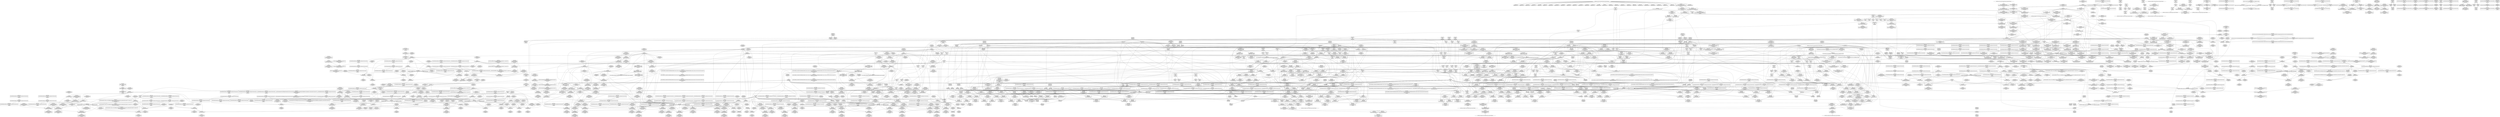 digraph {
	CE0x49ca3d0 [shape=record,shape=Mrecord,label="{CE0x49ca3d0|_ret_void,_!dbg_!27720|./arch/x86/include/asm/preempt.h,78}"]
	CE0x49cad60 [shape=record,shape=Mrecord,label="{CE0x49cad60|__rcu_read_unlock:tmp1|*SummSink*}"]
	CE0x4956740 [shape=record,shape=Mrecord,label="{CE0x4956740|rcu_read_lock:tmp16|include/linux/rcupdate.h,882|*SummSink*}"]
	CE0x49abbb0 [shape=record,shape=Mrecord,label="{CE0x49abbb0|GLOBAL:cred_sid|*Constant*}"]
	CE0x49b04e0 [shape=record,shape=Mrecord,label="{CE0x49b04e0|__rcu_read_lock:tmp5|include/linux/rcupdate.h,239|*SummSource*}"]
	CE0x4941af0 [shape=record,shape=Mrecord,label="{CE0x4941af0|task_sid:tmp3}"]
	CE0x49ca620 [shape=record,shape=Mrecord,label="{CE0x49ca620|__preempt_count_sub:val|Function::__preempt_count_sub&Arg::val::|*SummSource*}"]
	CE0x490d250 [shape=record,shape=Mrecord,label="{CE0x490d250|current_sid:tmp8|security/selinux/hooks.c,218|*SummSink*}"]
	CE0x495a7c0 [shape=record,shape=Mrecord,label="{CE0x495a7c0|rcu_read_lock:tmp7|include/linux/rcupdate.h,882|*SummSource*}"]
	CE0x496d710 [shape=record,shape=Mrecord,label="{CE0x496d710|rcu_read_unlock:tmp14|include/linux/rcupdate.h,933|*SummSource*}"]
	CE0x48d9020 [shape=record,shape=Mrecord,label="{CE0x48d9020|current_has_perm:call1|security/selinux/hooks.c,1543}"]
	CE0x497a4f0 [shape=record,shape=Mrecord,label="{CE0x497a4f0|rcu_read_unlock:tmp6|include/linux/rcupdate.h,933|*SummSink*}"]
	CE0x49345a0 [shape=record,shape=Mrecord,label="{CE0x49345a0|rcu_read_unlock:tmp22|include/linux/rcupdate.h,935}"]
	CE0x490e600 [shape=record,shape=Mrecord,label="{CE0x490e600|i64_4|*Constant*}"]
	CE0x4908a20 [shape=record,shape=Mrecord,label="{CE0x4908a20|current_sid:bb|*SummSource*}"]
	CE0x4928d50 [shape=record,shape=Mrecord,label="{CE0x4928d50|cred_sid:tmp4|*LoadInst*|security/selinux/hooks.c,196|*SummSink*}"]
	CE0x4978d10 [shape=record,shape=Mrecord,label="{CE0x4978d10|rcu_read_lock:call|include/linux/rcupdate.h,882}"]
	CE0x48ce910 [shape=record,shape=Mrecord,label="{CE0x48ce910|i8*_getelementptr_inbounds_(_45_x_i8_,_45_x_i8_*_.str12,_i32_0,_i32_0)|*Constant*|*SummSink*}"]
	CE0x4927b90 [shape=record,shape=Mrecord,label="{CE0x4927b90|get_current:tmp|*SummSink*}"]
	CE0x48dcb50 [shape=record,shape=Mrecord,label="{CE0x48dcb50|rcu_lock_release:tmp7|*SummSink*}"]
	CE0x4964710 [shape=record,shape=Mrecord,label="{CE0x4964710|current_sid:tmp4|security/selinux/hooks.c,218}"]
	CE0x4932c90 [shape=record,shape=Mrecord,label="{CE0x4932c90|task_sid:tmp12|security/selinux/hooks.c,208|*SummSource*}"]
	CE0x4988ad0 [shape=record,shape=Mrecord,label="{CE0x4988ad0|VOIDTB_TE:_CE_144,152_}"]
	CE0x4956bc0 [shape=record,shape=Mrecord,label="{CE0x4956bc0|i64*_getelementptr_inbounds_(_11_x_i64_,_11_x_i64_*___llvm_gcov_ctr127,_i64_0,_i64_8)|*Constant*|*SummSource*}"]
	CE0x4934430 [shape=record,shape=Mrecord,label="{CE0x4934430|rcu_read_unlock:tmp21|include/linux/rcupdate.h,935|*SummSink*}"]
	CE0x48daba0 [shape=record,shape=Mrecord,label="{CE0x48daba0|_call_void_rcu_read_lock()_#10,_!dbg_!27712|security/selinux/hooks.c,207|*SummSink*}"]
	CE0x49886b0 [shape=record,shape=Mrecord,label="{CE0x49886b0|VOIDTB_TE:_CE_96,104_}"]
	CE0x48ac5f0 [shape=record,shape=Mrecord,label="{CE0x48ac5f0|selinux_ptrace_access_check:tobool1|security/selinux/hooks.c,1945}"]
	CE0x4984a10 [shape=record,shape=Mrecord,label="{CE0x4984a10|rcu_read_unlock:do.body|*SummSource*}"]
	CE0x4a15170 [shape=record,shape=Mrecord,label="{CE0x4a15170|__preempt_count_sub:tmp|*SummSink*}"]
	CE0x495c830 [shape=record,shape=Mrecord,label="{CE0x495c830|rcu_read_lock:tmp8|include/linux/rcupdate.h,882|*SummSource*}"]
	CE0x48ac970 [shape=record,shape=Mrecord,label="{CE0x48ac970|selinux_ptrace_access_check:call|security/selinux/hooks.c,1941|*SummSource*}"]
	CE0x4984b50 [shape=record,shape=Mrecord,label="{CE0x4984b50|__rcu_read_lock:entry|*SummSource*}"]
	CE0x49861f0 [shape=record,shape=Mrecord,label="{CE0x49861f0|rcu_read_lock:tmp11|include/linux/rcupdate.h,882|*SummSource*}"]
	CE0x4964800 [shape=record,shape=Mrecord,label="{CE0x4964800|i64_2|*Constant*}"]
	CE0x5afba90 [shape=record,shape=Mrecord,label="{CE0x5afba90|GLOBAL:cap_ptrace_access_check|*Constant*|*SummSource*}"]
	CE0x49847e0 [shape=record,shape=Mrecord,label="{CE0x49847e0|_call_void_mcount()_#3|*SummSource*}"]
	CE0x49701f0 [shape=record,shape=Mrecord,label="{CE0x49701f0|cred_sid:security|security/selinux/hooks.c,196|*SummSink*}"]
	CE0x497b460 [shape=record,shape=Mrecord,label="{CE0x497b460|__rcu_read_lock:tmp4|include/linux/rcupdate.h,239}"]
	CE0x48b39e0 [shape=record,shape=Mrecord,label="{CE0x48b39e0|selinux_ptrace_access_check:if.end|*SummSink*}"]
	CE0x4975170 [shape=record,shape=Mrecord,label="{CE0x4975170|rcu_read_unlock:tobool|include/linux/rcupdate.h,933}"]
	CE0x4918020 [shape=record,shape=Mrecord,label="{CE0x4918020|GLOBAL:cred_sid|*Constant*|*SummSink*}"]
	CE0x49723a0 [shape=record,shape=Mrecord,label="{CE0x49723a0|i32_883|*Constant*|*SummSource*}"]
	CE0x49356b0 [shape=record,shape=Mrecord,label="{CE0x49356b0|GLOBAL:rcu_lock_release|*Constant*|*SummSink*}"]
	CE0x49196f0 [shape=record,shape=Mrecord,label="{CE0x49196f0|current_has_perm:bb}"]
	CE0x48e8f10 [shape=record,shape=Mrecord,label="{CE0x48e8f10|current_sid:tmp4|security/selinux/hooks.c,218|*SummSource*}"]
	CE0x493bb50 [shape=record,shape=Mrecord,label="{CE0x493bb50|task_sid:tmp15|security/selinux/hooks.c,208}"]
	CE0x48e11a0 [shape=record,shape=Mrecord,label="{CE0x48e11a0|i64*_getelementptr_inbounds_(_2_x_i64_,_2_x_i64_*___llvm_gcov_ctr136,_i64_0,_i64_1)|*Constant*}"]
	CE0x4970310 [shape=record,shape=Mrecord,label="{CE0x4970310|cred_sid:security|security/selinux/hooks.c,196|*SummSource*}"]
	CE0x4925860 [shape=record,shape=Mrecord,label="{CE0x4925860|task_sid:tmp6|security/selinux/hooks.c,208|*SummSource*}"]
	CE0x48d6e60 [shape=record,shape=Mrecord,label="{CE0x48d6e60|i32_2|*Constant*}"]
	CE0x4945070 [shape=record,shape=Mrecord,label="{CE0x4945070|__preempt_count_add:tmp7|./arch/x86/include/asm/preempt.h,73|*SummSource*}"]
	CE0x48bedb0 [shape=record,shape=Mrecord,label="{CE0x48bedb0|VOIDTB_TE:_CE_128,136_}"]
	"CONST[source:2(external),value:0(static)][purpose:{operation}][SrcIdx:1]"
	CE0x49e6ec0 [shape=record,shape=Mrecord,label="{CE0x49e6ec0|rcu_lock_release:tmp5|include/linux/rcupdate.h,423|*SummSink*}"]
	CE0x48c8a40 [shape=record,shape=Mrecord,label="{CE0x48c8a40|task_sid:call3|security/selinux/hooks.c,208|*SummSource*}"]
	CE0x48c8150 [shape=record,shape=Mrecord,label="{CE0x48c8150|current_sid:tmp9|security/selinux/hooks.c,218}"]
	CE0x4940340 [shape=record,shape=Mrecord,label="{CE0x4940340|__rcu_read_unlock:tmp1}"]
	CE0x4904ba0 [shape=record,shape=Mrecord,label="{CE0x4904ba0|current_sid:tmp11|security/selinux/hooks.c,218|*SummSink*}"]
	CE0x49403b0 [shape=record,shape=Mrecord,label="{CE0x49403b0|__rcu_read_unlock:tmp1|*SummSource*}"]
	CE0x494af20 [shape=record,shape=Mrecord,label="{CE0x494af20|_call_void_mcount()_#3}"]
	CE0x4923930 [shape=record,shape=Mrecord,label="{CE0x4923930|task_sid:tmp5|security/selinux/hooks.c,208|*SummSource*}"]
	CE0x49364c0 [shape=record,shape=Mrecord,label="{CE0x49364c0|_ret_void,_!dbg_!27717|include/linux/rcupdate.h,424|*SummSink*}"]
	CE0x48be9d0 [shape=record,shape=Mrecord,label="{CE0x48be9d0|i64_4|*Constant*|*SummSource*}"]
	CE0x491d740 [shape=record,shape=Mrecord,label="{CE0x491d740|COLLAPSED:_GCMRE_current_task_external_global_%struct.task_struct*:_elem_0::|security/selinux/hooks.c,218}"]
	CE0x48e17e0 [shape=record,shape=Mrecord,label="{CE0x48e17e0|task_sid:tmp3|*SummSink*}"]
	CE0x4986810 [shape=record,shape=Mrecord,label="{CE0x4986810|rcu_read_lock:tmp12|include/linux/rcupdate.h,882|*SummSink*}"]
	CE0x48d7ed0 [shape=record,shape=Mrecord,label="{CE0x48d7ed0|GLOBAL:cap_ptrace_access_check|*Constant*|*SummSink*}"]
	CE0x48b2f50 [shape=record,shape=Mrecord,label="{CE0x48b2f50|selinux_ptrace_access_check:and|security/selinux/hooks.c,1945}"]
	CE0x4944190 [shape=record,shape=Mrecord,label="{CE0x4944190|__preempt_count_sub:tmp7|./arch/x86/include/asm/preempt.h,78|*SummSink*}"]
	CE0x49849a0 [shape=record,shape=Mrecord,label="{CE0x49849a0|rcu_read_unlock:do.body}"]
	CE0x4942a80 [shape=record,shape=Mrecord,label="{CE0x4942a80|_call_void_lockdep_rcu_suspicious(i8*_getelementptr_inbounds_(_25_x_i8_,_25_x_i8_*_.str3,_i32_0,_i32_0),_i32_208,_i8*_getelementptr_inbounds_(_41_x_i8_,_41_x_i8_*_.str44,_i32_0,_i32_0))_#10,_!dbg_!27732|security/selinux/hooks.c,208}"]
	CE0x490f040 [shape=record,shape=Mrecord,label="{CE0x490f040|_call_void_lockdep_rcu_suspicious(i8*_getelementptr_inbounds_(_25_x_i8_,_25_x_i8_*_.str3,_i32_0,_i32_0),_i32_218,_i8*_getelementptr_inbounds_(_45_x_i8_,_45_x_i8_*_.str12,_i32_0,_i32_0))_#10,_!dbg_!27727|security/selinux/hooks.c,218}"]
	CE0x48d8d20 [shape=record,shape=Mrecord,label="{CE0x48d8d20|GLOBAL:rcu_read_lock|*Constant*}"]
	CE0x4943bd0 [shape=record,shape=Mrecord,label="{CE0x4943bd0|i64*_getelementptr_inbounds_(_4_x_i64_,_4_x_i64_*___llvm_gcov_ctr129,_i64_0,_i64_3)|*Constant*|*SummSource*}"]
	CE0x48b4090 [shape=record,shape=Mrecord,label="{CE0x48b4090|selinux_ptrace_access_check:tmp1|*SummSource*}"]
	CE0x4917a80 [shape=record,shape=Mrecord,label="{CE0x4917a80|task_sid:call7|security/selinux/hooks.c,208|*SummSource*}"]
	CE0x4906820 [shape=record,shape=Mrecord,label="{CE0x4906820|task_sid:tmp14|security/selinux/hooks.c,208}"]
	"CONST[source:0(mediator),value:2(dynamic)][purpose:{object}][SnkIdx:2]"
	CE0x48b6250 [shape=record,shape=Mrecord,label="{CE0x48b6250|selinux_ptrace_access_check:tmp8|security/selinux/hooks.c,1945}"]
	CE0x490f0b0 [shape=record,shape=Mrecord,label="{CE0x490f0b0|_call_void_lockdep_rcu_suspicious(i8*_getelementptr_inbounds_(_25_x_i8_,_25_x_i8_*_.str3,_i32_0,_i32_0),_i32_218,_i8*_getelementptr_inbounds_(_45_x_i8_,_45_x_i8_*_.str12,_i32_0,_i32_0))_#10,_!dbg_!27727|security/selinux/hooks.c,218|*SummSource*}"]
	CE0x48ee100 [shape=record,shape=Mrecord,label="{CE0x48ee100|i64*_getelementptr_inbounds_(_9_x_i64_,_9_x_i64_*___llvm_gcov_ctr124,_i64_0,_i64_3)|*Constant*|*SummSink*}"]
	CE0x49558a0 [shape=record,shape=Mrecord,label="{CE0x49558a0|rcu_read_lock:tmp13|include/linux/rcupdate.h,882|*SummSink*}"]
	CE0x493ff10 [shape=record,shape=Mrecord,label="{CE0x493ff10|current_sid:call|security/selinux/hooks.c,218}"]
	CE0x49c58b0 [shape=record,shape=Mrecord,label="{CE0x49c58b0|rcu_lock_acquire:tmp}"]
	CE0x4959620 [shape=record,shape=Mrecord,label="{CE0x4959620|rcu_read_lock:land.lhs.true2|*SummSink*}"]
	CE0x493db20 [shape=record,shape=Mrecord,label="{CE0x493db20|__rcu_read_lock:tmp6|include/linux/rcupdate.h,240|*SummSink*}"]
	CE0x490dd60 [shape=record,shape=Mrecord,label="{CE0x490dd60|current_sid:tmp11|security/selinux/hooks.c,218}"]
	CE0x4916f50 [shape=record,shape=Mrecord,label="{CE0x4916f50|rcu_lock_acquire:tmp6|*SummSource*}"]
	CE0x48e0930 [shape=record,shape=Mrecord,label="{CE0x48e0930|task_sid:real_cred|security/selinux/hooks.c,208|*SummSource*}"]
	CE0x493c590 [shape=record,shape=Mrecord,label="{CE0x493c590|task_sid:do.end}"]
	CE0x48e2cf0 [shape=record,shape=Mrecord,label="{CE0x48e2cf0|current_sid:bb|*SummSink*}"]
	CE0x48cca60 [shape=record,shape=Mrecord,label="{CE0x48cca60|i64_3|*Constant*}"]
	CE0x49a98c0 [shape=record,shape=Mrecord,label="{CE0x49a98c0|task_sid:tmp24|security/selinux/hooks.c,208}"]
	CE0x48ced80 [shape=record,shape=Mrecord,label="{CE0x48ced80|i64*_getelementptr_inbounds_(_11_x_i64_,_11_x_i64_*___llvm_gcov_ctr125,_i64_0,_i64_9)|*Constant*|*SummSource*}"]
	CE0x49c8cd0 [shape=record,shape=Mrecord,label="{CE0x49c8cd0|__preempt_count_sub:tmp6|./arch/x86/include/asm/preempt.h,78}"]
	"CONST[source:0(mediator),value:0(static)][purpose:{operation}][SnkIdx:3]"
	CE0x49024d0 [shape=record,shape=Mrecord,label="{CE0x49024d0|current_sid:entry}"]
	CE0x49c87e0 [shape=record,shape=Mrecord,label="{CE0x49c87e0|__rcu_read_unlock:tmp5|include/linux/rcupdate.h,244}"]
	CE0x48bcae0 [shape=record,shape=Mrecord,label="{CE0x48bcae0|GLOBAL:task_sid|*Constant*|*SummSource*}"]
	CE0x48b6d00 [shape=record,shape=Mrecord,label="{CE0x48b6d00|current_has_perm:entry}"]
	CE0x49113a0 [shape=record,shape=Mrecord,label="{CE0x49113a0|task_sid:tmp20|security/selinux/hooks.c,208}"]
	CE0x4936cc0 [shape=record,shape=Mrecord,label="{CE0x4936cc0|GLOBAL:__rcu_read_unlock|*Constant*|*SummSource*}"]
	CE0x48cfbf0 [shape=record,shape=Mrecord,label="{CE0x48cfbf0|GLOBAL:lockdep_rcu_suspicious|*Constant*|*SummSink*}"]
	CE0x48d4f20 [shape=record,shape=Mrecord,label="{CE0x48d4f20|i32_1|*Constant*}"]
	CE0x4939590 [shape=record,shape=Mrecord,label="{CE0x4939590|current_sid:tobool1|security/selinux/hooks.c,218}"]
	CE0x497d0e0 [shape=record,shape=Mrecord,label="{CE0x497d0e0|rcu_read_lock:if.end|*SummSink*}"]
	CE0x48ba730 [shape=record,shape=Mrecord,label="{CE0x48ba730|i64*_getelementptr_inbounds_(_11_x_i64_,_11_x_i64_*___llvm_gcov_ctr125,_i64_0,_i64_8)|*Constant*}"]
	CE0x48b5c60 [shape=record,shape=Mrecord,label="{CE0x48b5c60|i64*_getelementptr_inbounds_(_9_x_i64_,_9_x_i64_*___llvm_gcov_ctr124,_i64_0,_i64_0)|*Constant*|*SummSource*}"]
	CE0x48e2a70 [shape=record,shape=Mrecord,label="{CE0x48e2a70|current_has_perm:tmp2}"]
	CE0x490f400 [shape=record,shape=Mrecord,label="{CE0x490f400|GLOBAL:current_sid|*Constant*}"]
	CE0x4942500 [shape=record,shape=Mrecord,label="{CE0x4942500|current_sid:tmp22|security/selinux/hooks.c,218}"]
	"CONST[source:0(mediator),value:0(static)][purpose:{operation}][SrcIdx:4]"
	CE0x49774f0 [shape=record,shape=Mrecord,label="{CE0x49774f0|rcu_read_lock:tmp|*SummSource*}"]
	CE0x49421b0 [shape=record,shape=Mrecord,label="{CE0x49421b0|_call_void_mcount()_#3|*SummSink*}"]
	CE0x48b70e0 [shape=record,shape=Mrecord,label="{CE0x48b70e0|rcu_read_lock:call|include/linux/rcupdate.h,882|*SummSink*}"]
	CE0x492ce90 [shape=record,shape=Mrecord,label="{CE0x492ce90|task_sid:tmp8|security/selinux/hooks.c,208|*SummSource*}"]
	CE0x4939b00 [shape=record,shape=Mrecord,label="{CE0x4939b00|current_sid:if.end}"]
	CE0x491ce80 [shape=record,shape=Mrecord,label="{CE0x491ce80|_ret_%struct.task_struct*_%tmp4,_!dbg_!27714|./arch/x86/include/asm/current.h,14|*SummSource*}"]
	CE0x48b6550 [shape=record,shape=Mrecord,label="{CE0x48b6550|selinux_ptrace_access_check:call7|security/selinux/hooks.c,1951|*SummSink*}"]
	CE0x49281e0 [shape=record,shape=Mrecord,label="{CE0x49281e0|get_current:tmp|*SummSource*}"]
	CE0x4963340 [shape=record,shape=Mrecord,label="{CE0x4963340|rcu_read_unlock:tmp5|include/linux/rcupdate.h,933|*SummSink*}"]
	CE0x48c0110 [shape=record,shape=Mrecord,label="{CE0x48c0110|_ret_i32_%tmp24,_!dbg_!27742|security/selinux/hooks.c,220}"]
	CE0x48afd60 [shape=record,shape=Mrecord,label="{CE0x48afd60|selinux_ptrace_access_check:if.end6|*SummSource*}"]
	CE0x493d110 [shape=record,shape=Mrecord,label="{CE0x493d110|_ret_void,_!dbg_!27719|./arch/x86/include/asm/preempt.h,73|*SummSource*}"]
	CE0x49ef8e0 [shape=record,shape=Mrecord,label="{CE0x49ef8e0|COLLAPSED:_GCMRE___llvm_gcov_ctr135_internal_global_4_x_i64_zeroinitializer:_elem_0:default:}"]
	CE0x4941010 [shape=record,shape=Mrecord,label="{CE0x4941010|current_sid:tmp3}"]
	CE0x49c3ed0 [shape=record,shape=Mrecord,label="{CE0x49c3ed0|__preempt_count_sub:tmp5|./arch/x86/include/asm/preempt.h,77|*SummSource*}"]
	CE0x48b5dc0 [shape=record,shape=Mrecord,label="{CE0x48b5dc0|selinux_ptrace_access_check:tmp7|security/selinux/hooks.c,1943|*SummSink*}"]
	CE0x4928790 [shape=record,shape=Mrecord,label="{CE0x4928790|task_sid:tobool4|security/selinux/hooks.c,208}"]
	CE0x4955320 [shape=record,shape=Mrecord,label="{CE0x4955320|i64*_getelementptr_inbounds_(_11_x_i64_,_11_x_i64_*___llvm_gcov_ctr132,_i64_0,_i64_8)|*Constant*|*SummSource*}"]
	CE0x49de890 [shape=record,shape=Mrecord,label="{CE0x49de890|i64*_getelementptr_inbounds_(_4_x_i64_,_4_x_i64_*___llvm_gcov_ctr128,_i64_0,_i64_2)|*Constant*|*SummSink*}"]
	CE0x48d6bd0 [shape=record,shape=Mrecord,label="{CE0x48d6bd0|i16_6|*Constant*|*SummSink*}"]
	CE0x48d8230 [shape=record,shape=Mrecord,label="{CE0x48d8230|_ret_i32_%retval.0,_!dbg_!27728|security/selinux/avc.c,775|*SummSource*}"]
	CE0x4921350 [shape=record,shape=Mrecord,label="{CE0x4921350|avc_has_perm:entry}"]
	CE0x494b020 [shape=record,shape=Mrecord,label="{CE0x494b020|_call_void_asm_addl_$1,_%gs:$0_,_*m,ri,*m,_dirflag_,_fpsr_,_flags_(i32*___preempt_count,_i32_%val,_i32*___preempt_count)_#3,_!dbg_!27714,_!srcloc_!27717|./arch/x86/include/asm/preempt.h,72|*SummSink*}"]
	CE0x4902730 [shape=record,shape=Mrecord,label="{CE0x4902730|GLOBAL:task_sid|*Constant*}"]
	CE0x495a4a0 [shape=record,shape=Mrecord,label="{CE0x495a4a0|rcu_read_lock:tmp6|include/linux/rcupdate.h,882|*SummSink*}"]
	CE0x4955d30 [shape=record,shape=Mrecord,label="{CE0x4955d30|rcu_read_lock:tmp14|include/linux/rcupdate.h,882|*SummSink*}"]
	CE0x4968aa0 [shape=record,shape=Mrecord,label="{CE0x4968aa0|i8*_getelementptr_inbounds_(_44_x_i8_,_44_x_i8_*_.str47,_i32_0,_i32_0)|*Constant*|*SummSource*}"]
	CE0x495d260 [shape=record,shape=Mrecord,label="{CE0x495d260|rcu_read_lock:tmp9|include/linux/rcupdate.h,882}"]
	CE0x4976150 [shape=record,shape=Mrecord,label="{CE0x4976150|rcu_read_unlock:land.lhs.true}"]
	CE0x4921640 [shape=record,shape=Mrecord,label="{CE0x4921640|i16_2|*Constant*}"]
	CE0x48d9700 [shape=record,shape=Mrecord,label="{CE0x48d9700|current_sid:tmp6|security/selinux/hooks.c,218|*SummSource*}"]
	CE0x491edf0 [shape=record,shape=Mrecord,label="{CE0x491edf0|current_sid:tmp23|security/selinux/hooks.c,218}"]
	CE0x48dc3d0 [shape=record,shape=Mrecord,label="{CE0x48dc3d0|i64*_getelementptr_inbounds_(_4_x_i64_,_4_x_i64_*___llvm_gcov_ctr133,_i64_0,_i64_3)|*Constant*|*SummSink*}"]
	CE0x490eab0 [shape=record,shape=Mrecord,label="{CE0x490eab0|i8_1|*Constant*|*SummSource*}"]
	CE0x492c4d0 [shape=record,shape=Mrecord,label="{CE0x492c4d0|GLOBAL:__rcu_read_lock|*Constant*|*SummSink*}"]
	CE0x496a520 [shape=record,shape=Mrecord,label="{CE0x496a520|rcu_read_unlock:tmp10|include/linux/rcupdate.h,933}"]
	CE0x48d2310 [shape=record,shape=Mrecord,label="{CE0x48d2310|void_(i32*,_i32,_i32*)*_asm_addl_$1,_%gs:$0_,_*m,ri,*m,_dirflag_,_fpsr_,_flags_|*SummSink*}"]
	CE0x48b7dc0 [shape=record,shape=Mrecord,label="{CE0x48b7dc0|i64_2|*Constant*|*SummSink*}"]
	CE0x495dcc0 [shape=record,shape=Mrecord,label="{CE0x495dcc0|rcu_read_lock:land.lhs.true}"]
	CE0x4929d30 [shape=record,shape=Mrecord,label="{CE0x4929d30|i64*_getelementptr_inbounds_(_2_x_i64_,_2_x_i64_*___llvm_gcov_ctr98,_i64_0,_i64_1)|*Constant*|*SummSink*}"]
	CE0x492ca60 [shape=record,shape=Mrecord,label="{CE0x492ca60|get_current:tmp4|./arch/x86/include/asm/current.h,14|*SummSink*}"]
	CE0x48b7210 [shape=record,shape=Mrecord,label="{CE0x48b7210|i32_0|*Constant*}"]
	CE0x48e67b0 [shape=record,shape=Mrecord,label="{CE0x48e67b0|current_sid:if.then}"]
	CE0x494d870 [shape=record,shape=Mrecord,label="{CE0x494d870|i32_1|*Constant*}"]
	CE0x4928340 [shape=record,shape=Mrecord,label="{CE0x4928340|task_sid:call3|security/selinux/hooks.c,208}"]
	CE0x4982e70 [shape=record,shape=Mrecord,label="{CE0x4982e70|task_sid:tmp14|security/selinux/hooks.c,208}"]
	CE0x49aae90 [shape=record,shape=Mrecord,label="{CE0x49aae90|_call_void___preempt_count_add(i32_1)_#10,_!dbg_!27711|include/linux/rcupdate.h,239|*SummSink*}"]
	CE0x48b7070 [shape=record,shape=Mrecord,label="{CE0x48b7070|rcu_read_lock:call|include/linux/rcupdate.h,882|*SummSource*}"]
	CE0x49536d0 [shape=record,shape=Mrecord,label="{CE0x49536d0|get_current:tmp3|*SummSink*}"]
	CE0x48c2480 [shape=record,shape=Mrecord,label="{CE0x48c2480|_call_void_mcount()_#3|*SummSink*}"]
	CE0x4960e80 [shape=record,shape=Mrecord,label="{CE0x4960e80|__rcu_read_unlock:tmp2|*SummSink*}"]
	CE0x496be20 [shape=record,shape=Mrecord,label="{CE0x496be20|GLOBAL:__preempt_count_add|*Constant*|*SummSource*}"]
	CE0x48ddf60 [shape=record,shape=Mrecord,label="{CE0x48ddf60|i64*_getelementptr_inbounds_(_13_x_i64_,_13_x_i64_*___llvm_gcov_ctr126,_i64_0,_i64_11)|*Constant*|*SummSink*}"]
	CE0x492e020 [shape=record,shape=Mrecord,label="{CE0x492e020|GLOBAL:task_sid.__warned|Global_var:task_sid.__warned}"]
	CE0x48c2970 [shape=record,shape=Mrecord,label="{CE0x48c2970|selinux_ptrace_access_check:call3|security/selinux/hooks.c,1946|*SummSink*}"]
	CE0x48e3b10 [shape=record,shape=Mrecord,label="{CE0x48e3b10|i64*_getelementptr_inbounds_(_11_x_i64_,_11_x_i64_*___llvm_gcov_ctr132,_i64_0,_i64_1)|*Constant*|*SummSource*}"]
	CE0x49c4a10 [shape=record,shape=Mrecord,label="{CE0x49c4a10|__rcu_read_lock:tmp2|*SummSink*}"]
	CE0x490fc10 [shape=record,shape=Mrecord,label="{CE0x490fc10|i32_208|*Constant*}"]
	CE0x49fdc40 [shape=record,shape=Mrecord,label="{CE0x49fdc40|__preempt_count_sub:tmp4|./arch/x86/include/asm/preempt.h,77}"]
	CE0x4943810 [shape=record,shape=Mrecord,label="{CE0x4943810|__rcu_read_unlock:do.end|*SummSource*}"]
	CE0x4962540 [shape=record,shape=Mrecord,label="{CE0x4962540|rcu_read_unlock:tmp5|include/linux/rcupdate.h,933}"]
	CE0x49fd5f0 [shape=record,shape=Mrecord,label="{CE0x49fd5f0|__preempt_count_add:tmp|*SummSink*}"]
	CE0x491a470 [shape=record,shape=Mrecord,label="{CE0x491a470|GLOBAL:rcu_read_lock.__warned|Global_var:rcu_read_lock.__warned}"]
	CE0x5308ac0 [shape=record,shape=Mrecord,label="{CE0x5308ac0|i64*_getelementptr_inbounds_(_9_x_i64_,_9_x_i64_*___llvm_gcov_ctr124,_i64_0,_i64_6)|*Constant*|*SummSource*}"]
	CE0x49c15e0 [shape=record,shape=Mrecord,label="{CE0x49c15e0|__rcu_read_unlock:tmp3|*SummSource*}"]
	CE0x49323f0 [shape=record,shape=Mrecord,label="{CE0x49323f0|rcu_read_unlock:tmp13|include/linux/rcupdate.h,933|*SummSource*}"]
	CE0x492ecf0 [shape=record,shape=Mrecord,label="{CE0x492ecf0|GLOBAL:rcu_lock_acquire|*Constant*}"]
	"CONST[source:0(mediator),value:2(dynamic)][purpose:{object}][SnkIdx:6]"
	CE0x4984090 [shape=record,shape=Mrecord,label="{CE0x4984090|rcu_read_unlock:tmp17|include/linux/rcupdate.h,933|*SummSink*}"]
	CE0x48cef80 [shape=record,shape=Mrecord,label="{CE0x48cef80|current_sid:tmp17|security/selinux/hooks.c,218}"]
	CE0x492d900 [shape=record,shape=Mrecord,label="{CE0x492d900|task_sid:tmp11|security/selinux/hooks.c,208}"]
	CE0x4960470 [shape=record,shape=Mrecord,label="{CE0x4960470|__rcu_read_unlock:tmp|*SummSource*}"]
	CE0x493c410 [shape=record,shape=Mrecord,label="{CE0x493c410|GLOBAL:__preempt_count_sub|*Constant*}"]
	CE0x4959580 [shape=record,shape=Mrecord,label="{CE0x4959580|rcu_read_lock:land.lhs.true2|*SummSource*}"]
	CE0x48df7c0 [shape=record,shape=Mrecord,label="{CE0x48df7c0|task_sid:tmp27|security/selinux/hooks.c,208|*SummSink*}"]
	CE0x63ae240 [shape=record,shape=Mrecord,label="{CE0x63ae240|i64_0|*Constant*}"]
	CE0x48e69c0 [shape=record,shape=Mrecord,label="{CE0x48e69c0|task_sid:tmp17|security/selinux/hooks.c,208|*SummSource*}"]
	CE0x4905f70 [shape=record,shape=Mrecord,label="{CE0x4905f70|cred_sid:tmp2|*SummSink*}"]
	CE0x48e10e0 [shape=record,shape=Mrecord,label="{CE0x48e10e0|current_has_perm:tmp1|*SummSink*}"]
	CE0x4950820 [shape=record,shape=Mrecord,label="{CE0x4950820|rcu_read_lock:tmp21|include/linux/rcupdate.h,884|*SummSink*}"]
	CE0x49c4b00 [shape=record,shape=Mrecord,label="{CE0x49c4b00|__rcu_read_lock:tmp3}"]
	CE0x4969810 [shape=record,shape=Mrecord,label="{CE0x4969810|rcu_read_unlock:tmp19|include/linux/rcupdate.h,933}"]
	CE0x4907ea0 [shape=record,shape=Mrecord,label="{CE0x4907ea0|i64*_getelementptr_inbounds_(_13_x_i64_,_13_x_i64_*___llvm_gcov_ctr126,_i64_0,_i64_0)|*Constant*|*SummSource*}"]
	CE0x4984ed0 [shape=record,shape=Mrecord,label="{CE0x4984ed0|_ret_void,_!dbg_!27717|include/linux/rcupdate.h,240}"]
	CE0x49b1560 [shape=record,shape=Mrecord,label="{CE0x49b1560|rcu_lock_acquire:tmp|*SummSink*}"]
	CE0x49c5f30 [shape=record,shape=Mrecord,label="{CE0x49c5f30|rcu_lock_acquire:tmp5|include/linux/rcupdate.h,418|*SummSink*}"]
	CE0x49e5c40 [shape=record,shape=Mrecord,label="{CE0x49e5c40|__preempt_count_sub:tmp6|./arch/x86/include/asm/preempt.h,78|*SummSink*}"]
	CE0x48c58b0 [shape=record,shape=Mrecord,label="{CE0x48c58b0|task_sid:do.body|*SummSink*}"]
	"CONST[source:2(external),value:2(dynamic)][purpose:{subject}][SrcIdx:5]"
	CE0x49aa210 [shape=record,shape=Mrecord,label="{CE0x49aa210|task_sid:tmp}"]
	CE0x49ac390 [shape=record,shape=Mrecord,label="{CE0x49ac390|task_sid:tmp27|security/selinux/hooks.c,208}"]
	CE0x48c67a0 [shape=record,shape=Mrecord,label="{CE0x48c67a0|selinux_ptrace_access_check:tmp9|security/selinux/hooks.c,1945}"]
	CE0x4965930 [shape=record,shape=Mrecord,label="{CE0x4965930|current_sid:tobool|security/selinux/hooks.c,218}"]
	CE0x495aa40 [shape=record,shape=Mrecord,label="{CE0x495aa40|i8*_getelementptr_inbounds_(_25_x_i8_,_25_x_i8_*_.str3,_i32_0,_i32_0)|*Constant*}"]
	CE0x49ef400 [shape=record,shape=Mrecord,label="{CE0x49ef400|i64*_getelementptr_inbounds_(_4_x_i64_,_4_x_i64_*___llvm_gcov_ctr135,_i64_0,_i64_0)|*Constant*|*SummSource*}"]
	CE0x492c0f0 [shape=record,shape=Mrecord,label="{CE0x492c0f0|task_sid:do.body5}"]
	CE0x48e8da0 [shape=record,shape=Mrecord,label="{CE0x48e8da0|i64_0|*Constant*}"]
	CE0x49ac980 [shape=record,shape=Mrecord,label="{CE0x49ac980|rcu_lock_acquire:tmp7|*SummSource*}"]
	CE0x49334b0 [shape=record,shape=Mrecord,label="{CE0x49334b0|%struct.task_struct*_(%struct.task_struct**)*_asm_movq_%gs:$_1:P_,$0_,_r,im,_dirflag_,_fpsr_,_flags_|*SummSink*}"]
	CE0x4902ee0 [shape=record,shape=Mrecord,label="{CE0x4902ee0|rcu_read_lock:tmp3|*SummSink*}"]
	CE0x4938f80 [shape=record,shape=Mrecord,label="{CE0x4938f80|GLOBAL:rcu_read_lock|*Constant*}"]
	CE0x494b960 [shape=record,shape=Mrecord,label="{CE0x494b960|i64*_getelementptr_inbounds_(_4_x_i64_,_4_x_i64_*___llvm_gcov_ctr133,_i64_0,_i64_1)|*Constant*|*SummSink*}"]
	CE0x48c85c0 [shape=record,shape=Mrecord,label="{CE0x48c85c0|current_has_perm:tmp3|*SummSink*}"]
	CE0x4978450 [shape=record,shape=Mrecord,label="{CE0x4978450|rcu_read_lock:if.then}"]
	CE0x492ba20 [shape=record,shape=Mrecord,label="{CE0x492ba20|cred_sid:tmp1}"]
	CE0x48d9410 [shape=record,shape=Mrecord,label="{CE0x48d9410|current_sid:tmp5|security/selinux/hooks.c,218|*SummSink*}"]
	CE0x49041c0 [shape=record,shape=Mrecord,label="{CE0x49041c0|current_sid:tmp2}"]
	CE0x4988070 [shape=record,shape=Mrecord,label="{CE0x4988070|VOIDTB_TE:_CE_44,48_}"]
	CE0x49107b0 [shape=record,shape=Mrecord,label="{CE0x49107b0|i8*_getelementptr_inbounds_(_41_x_i8_,_41_x_i8_*_.str44,_i32_0,_i32_0)|*Constant*|*SummSource*}"]
	CE0x4933ec0 [shape=record,shape=Mrecord,label="{CE0x4933ec0|i64*_getelementptr_inbounds_(_11_x_i64_,_11_x_i64_*___llvm_gcov_ctr132,_i64_0,_i64_10)|*Constant*}"]
	CE0x495b1f0 [shape=record,shape=Mrecord,label="{CE0x495b1f0|GLOBAL:__llvm_gcov_ctr126|Global_var:__llvm_gcov_ctr126}"]
	CE0x4954f80 [shape=record,shape=Mrecord,label="{CE0x4954f80|i64*_getelementptr_inbounds_(_11_x_i64_,_11_x_i64_*___llvm_gcov_ctr132,_i64_0,_i64_8)|*Constant*}"]
	CE0x4901bf0 [shape=record,shape=Mrecord,label="{CE0x4901bf0|current_sid:tmp16|security/selinux/hooks.c,218|*SummSource*}"]
	CE0x4938690 [shape=record,shape=Mrecord,label="{CE0x4938690|_ret_void,_!dbg_!27719|./arch/x86/include/asm/preempt.h,73}"]
	CE0x4907310 [shape=record,shape=Mrecord,label="{CE0x4907310|i64*_getelementptr_inbounds_(_11_x_i64_,_11_x_i64_*___llvm_gcov_ctr127,_i64_0,_i64_1)|*Constant*|*SummSink*}"]
	CE0x49473c0 [shape=record,shape=Mrecord,label="{CE0x49473c0|rcu_lock_release:tmp1|*SummSink*}"]
	CE0x49de730 [shape=record,shape=Mrecord,label="{CE0x49de730|__rcu_read_unlock:tmp2|*SummSource*}"]
	CE0x4904d00 [shape=record,shape=Mrecord,label="{CE0x4904d00|current_sid:tmp12|security/selinux/hooks.c,218}"]
	CE0x49abc90 [shape=record,shape=Mrecord,label="{CE0x49abc90|_call_void_rcu_read_unlock()_#10,_!dbg_!27748|security/selinux/hooks.c,209}"]
	CE0x4902290 [shape=record,shape=Mrecord,label="{CE0x4902290|task_sid:call|security/selinux/hooks.c,208|*SummSink*}"]
	CE0x4922290 [shape=record,shape=Mrecord,label="{CE0x4922290|task_sid:tmp9|security/selinux/hooks.c,208|*SummSink*}"]
	CE0x4906920 [shape=record,shape=Mrecord,label="{CE0x4906920|task_sid:tmp15|security/selinux/hooks.c,208}"]
	CE0x497c6e0 [shape=record,shape=Mrecord,label="{CE0x497c6e0|cred_sid:tmp6|security/selinux/hooks.c,197|*SummSink*}"]
	CE0x49795d0 [shape=record,shape=Mrecord,label="{CE0x49795d0|_call_void___rcu_read_lock()_#10,_!dbg_!27710|include/linux/rcupdate.h,879|*SummSource*}"]
	CE0x4910c40 [shape=record,shape=Mrecord,label="{CE0x4910c40|i64*_getelementptr_inbounds_(_13_x_i64_,_13_x_i64_*___llvm_gcov_ctr126,_i64_0,_i64_9)|*Constant*}"]
	CE0x491cd00 [shape=record,shape=Mrecord,label="{CE0x491cd00|get_current:entry|*SummSource*}"]
	CE0x4918730 [shape=record,shape=Mrecord,label="{CE0x4918730|_ret_i32_%tmp6,_!dbg_!27716|security/selinux/hooks.c,197}"]
	CE0x49c6fa0 [shape=record,shape=Mrecord,label="{CE0x49c6fa0|__rcu_read_lock:do.body|*SummSink*}"]
	CE0x48d8090 [shape=record,shape=Mrecord,label="{CE0x48d8090|avc_has_perm:auditdata|Function::avc_has_perm&Arg::auditdata::|*SummSource*}"]
	CE0x495b400 [shape=record,shape=Mrecord,label="{CE0x495b400|GLOBAL:rcu_lock_map|Global_var:rcu_lock_map|*SummSource*}"]
	CE0x490f120 [shape=record,shape=Mrecord,label="{CE0x490f120|_call_void_lockdep_rcu_suspicious(i8*_getelementptr_inbounds_(_25_x_i8_,_25_x_i8_*_.str3,_i32_0,_i32_0),_i32_218,_i8*_getelementptr_inbounds_(_45_x_i8_,_45_x_i8_*_.str12,_i32_0,_i32_0))_#10,_!dbg_!27727|security/selinux/hooks.c,218|*SummSink*}"]
	CE0x49acac0 [shape=record,shape=Mrecord,label="{CE0x49acac0|i8*_undef|*Constant*}"]
	CE0x4975cd0 [shape=record,shape=Mrecord,label="{CE0x4975cd0|current_sid:tmp10|security/selinux/hooks.c,218}"]
	CE0x4984850 [shape=record,shape=Mrecord,label="{CE0x4984850|_call_void_mcount()_#3|*SummSink*}"]
	CE0x49c42b0 [shape=record,shape=Mrecord,label="{CE0x49c42b0|i64*_getelementptr_inbounds_(_4_x_i64_,_4_x_i64_*___llvm_gcov_ctr128,_i64_0,_i64_0)|*Constant*|*SummSource*}"]
	CE0x6569a50 [shape=record,shape=Mrecord,label="{CE0x6569a50|i64_0|*Constant*|*SummSink*}"]
	CE0x48ad680 [shape=record,shape=Mrecord,label="{CE0x48ad680|selinux_ptrace_access_check:tmp1}"]
	CE0x4930c60 [shape=record,shape=Mrecord,label="{CE0x4930c60|i64*_getelementptr_inbounds_(_11_x_i64_,_11_x_i64_*___llvm_gcov_ctr132,_i64_0,_i64_1)|*Constant*}"]
	CE0x495fa60 [shape=record,shape=Mrecord,label="{CE0x495fa60|get_current:tmp4|./arch/x86/include/asm/current.h,14|*SummSource*}"]
	CE0x48e1c80 [shape=record,shape=Mrecord,label="{CE0x48e1c80|current_sid:tmp10|security/selinux/hooks.c,218}"]
	CE0x494c4b0 [shape=record,shape=Mrecord,label="{CE0x494c4b0|i64_7|*Constant*}"]
	CE0x49c9c90 [shape=record,shape=Mrecord,label="{CE0x49c9c90|__preempt_count_add:tmp2|*SummSource*}"]
	CE0x49379a0 [shape=record,shape=Mrecord,label="{CE0x49379a0|current_sid:land.lhs.true}"]
	CE0x4974200 [shape=record,shape=Mrecord,label="{CE0x4974200|GLOBAL:__llvm_gcov_ctr132|Global_var:__llvm_gcov_ctr132|*SummSink*}"]
	CE0x4917730 [shape=record,shape=Mrecord,label="{CE0x4917730|task_sid:tmp24|security/selinux/hooks.c,208}"]
	CE0x4989130 [shape=record,shape=Mrecord,label="{CE0x4989130|selinux_ptrace_access_check:mode|Function::selinux_ptrace_access_check&Arg::mode::|*SummSink*}"]
	CE0x49370a0 [shape=record,shape=Mrecord,label="{CE0x49370a0|current_sid:if.then}"]
	CE0x48c3f20 [shape=record,shape=Mrecord,label="{CE0x48c3f20|selinux_ptrace_access_check:call3|security/selinux/hooks.c,1946|*SummSource*}"]
	CE0x497b9a0 [shape=record,shape=Mrecord,label="{CE0x497b9a0|rcu_read_lock:tobool1|include/linux/rcupdate.h,882|*SummSource*}"]
	CE0x48ad1b0 [shape=record,shape=Mrecord,label="{CE0x48ad1b0|i64_2|*Constant*|*SummSource*}"]
	CE0x49fce90 [shape=record,shape=Mrecord,label="{CE0x49fce90|__rcu_read_unlock:bb|*SummSource*}"]
	CE0x49264d0 [shape=record,shape=Mrecord,label="{CE0x49264d0|i64_7|*Constant*}"]
	CE0x49461d0 [shape=record,shape=Mrecord,label="{CE0x49461d0|__preempt_count_add:bb|*SummSink*}"]
	CE0x494f850 [shape=record,shape=Mrecord,label="{CE0x494f850|rcu_read_lock:tmp19|include/linux/rcupdate.h,882|*SummSource*}"]
	CE0x48b3930 [shape=record,shape=Mrecord,label="{CE0x48b3930|selinux_ptrace_access_check:if.then|*SummSink*}"]
	CE0x497a860 [shape=record,shape=Mrecord,label="{CE0x497a860|i64_0|*Constant*}"]
	CE0x48dc680 [shape=record,shape=Mrecord,label="{CE0x48dc680|rcu_lock_release:tmp6|*SummSink*}"]
	CE0x494add0 [shape=record,shape=Mrecord,label="{CE0x494add0|rcu_lock_release:tmp3|*SummSink*}"]
	CE0x494ad60 [shape=record,shape=Mrecord,label="{CE0x494ad60|rcu_lock_release:tmp3|*SummSource*}"]
	CE0x48acad0 [shape=record,shape=Mrecord,label="{CE0x48acad0|avc_has_perm:ssid|Function::avc_has_perm&Arg::ssid::|*SummSource*}"]
	CE0x49737d0 [shape=record,shape=Mrecord,label="{CE0x49737d0|rcu_read_unlock:tmp|*SummSink*}"]
	CE0x49ca510 [shape=record,shape=Mrecord,label="{CE0x49ca510|__preempt_count_sub:val|Function::__preempt_count_sub&Arg::val::}"]
	CE0x49603b0 [shape=record,shape=Mrecord,label="{CE0x49603b0|i64*_getelementptr_inbounds_(_4_x_i64_,_4_x_i64_*___llvm_gcov_ctr128,_i64_0,_i64_0)|*Constant*}"]
	CE0x48e5f90 [shape=record,shape=Mrecord,label="{CE0x48e5f90|_ret_i32_%retval.0,_!dbg_!27731|security/selinux/hooks.c,1952|*SummSource*}"]
	CE0x4962330 [shape=record,shape=Mrecord,label="{CE0x4962330|rcu_read_unlock:tobool|include/linux/rcupdate.h,933|*SummSink*}"]
	CE0x48cc830 [shape=record,shape=Mrecord,label="{CE0x48cc830|current_sid:tobool|security/selinux/hooks.c,218|*SummSource*}"]
	CE0x4906720 [shape=record,shape=Mrecord,label="{CE0x4906720|i64_7|*Constant*|*SummSink*}"]
	CE0x4952be0 [shape=record,shape=Mrecord,label="{CE0x4952be0|rcu_read_lock:tmp5|include/linux/rcupdate.h,882|*SummSource*}"]
	CE0x4911fa0 [shape=record,shape=Mrecord,label="{CE0x4911fa0|task_sid:tmp23|security/selinux/hooks.c,208}"]
	CE0x48e5a30 [shape=record,shape=Mrecord,label="{CE0x48e5a30|selinux_ptrace_access_check:tmp17|security/selinux/hooks.c,1952|*SummSource*}"]
	CE0x59c9fe0 [shape=record,shape=Mrecord,label="{CE0x59c9fe0|selinux_ptrace_access_check:tmp2|security/selinux/hooks.c,1942|*SummSource*}"]
	CE0x48e0a00 [shape=record,shape=Mrecord,label="{CE0x48e0a00|task_sid:real_cred|security/selinux/hooks.c,208|*SummSink*}"]
	CE0x48cdc50 [shape=record,shape=Mrecord,label="{CE0x48cdc50|avc_has_perm:ssid|Function::avc_has_perm&Arg::ssid::}"]
	CE0x494fc20 [shape=record,shape=Mrecord,label="{CE0x494fc20|rcu_read_lock:tmp20|include/linux/rcupdate.h,882|*SummSource*}"]
	CE0x4928100 [shape=record,shape=Mrecord,label="{CE0x4928100|__rcu_read_lock:tmp}"]
	CE0x48beb90 [shape=record,shape=Mrecord,label="{CE0x48beb90|i64_4|*Constant*|*SummSink*}"]
	CE0x4920930 [shape=record,shape=Mrecord,label="{CE0x4920930|current_sid:tmp24|security/selinux/hooks.c,220|*SummSink*}"]
	CE0x48ba330 [shape=record,shape=Mrecord,label="{CE0x48ba330|task_sid:do.end6|*SummSink*}"]
	CE0x48c2000 [shape=record,shape=Mrecord,label="{CE0x48c2000|i64*_getelementptr_inbounds_(_9_x_i64_,_9_x_i64_*___llvm_gcov_ctr124,_i64_0,_i64_8)|*Constant*|*SummSource*}"]
	CE0x492b0f0 [shape=record,shape=Mrecord,label="{CE0x492b0f0|task_sid:if.end|*SummSink*}"]
	CE0x48e9950 [shape=record,shape=Mrecord,label="{CE0x48e9950|selinux_ptrace_access_check:tmp7|security/selinux/hooks.c,1943|*SummSource*}"]
	CE0x49abfd0 [shape=record,shape=Mrecord,label="{CE0x49abfd0|i64*_getelementptr_inbounds_(_4_x_i64_,_4_x_i64_*___llvm_gcov_ctr130,_i64_0,_i64_0)|*Constant*|*SummSource*}"]
	CE0x49aa580 [shape=record,shape=Mrecord,label="{CE0x49aa580|rcu_lock_release:__here|*SummSink*}"]
	CE0x4987db0 [shape=record,shape=Mrecord,label="{CE0x4987db0|VOIDTB_TE:_CE_28,32_}"]
	CE0x48d67a0 [shape=record,shape=Mrecord,label="{CE0x48d67a0|_ret_i32_%call7,_!dbg_!27749|security/selinux/hooks.c,210|*SummSink*}"]
	CE0x4a09c50 [shape=record,shape=Mrecord,label="{CE0x4a09c50|__preempt_count_sub:do.end|*SummSink*}"]
	CE0x49889f0 [shape=record,shape=Mrecord,label="{CE0x49889f0|VOIDTB_TE:_CE_136,144_}"]
	CE0x4929b60 [shape=record,shape=Mrecord,label="{CE0x4929b60|get_current:tmp}"]
	CE0x4979310 [shape=record,shape=Mrecord,label="{CE0x4979310|_call_void___rcu_read_lock()_#10,_!dbg_!27710|include/linux/rcupdate.h,879|*SummSink*}"]
	CE0x4906eb0 [shape=record,shape=Mrecord,label="{CE0x4906eb0|current_has_perm:call2|security/selinux/hooks.c,1544|*SummSink*}"]
	CE0x491ba30 [shape=record,shape=Mrecord,label="{CE0x491ba30|current_sid:tmp20|security/selinux/hooks.c,218}"]
	CE0x48df890 [shape=record,shape=Mrecord,label="{CE0x48df890|GLOBAL:cred_sid|*Constant*}"]
	CE0x497a0f0 [shape=record,shape=Mrecord,label="{CE0x497a0f0|cred_sid:tmp5|security/selinux/hooks.c,196|*SummSink*}"]
	CE0x4a13100 [shape=record,shape=Mrecord,label="{CE0x4a13100|__preempt_count_sub:tmp|*SummSource*}"]
	CE0x49698f0 [shape=record,shape=Mrecord,label="{CE0x49698f0|rcu_read_unlock:tmp20|include/linux/rcupdate.h,933}"]
	CE0x4982210 [shape=record,shape=Mrecord,label="{CE0x4982210|rcu_read_unlock:tmp2|*SummSink*}"]
	CE0x490c4e0 [shape=record,shape=Mrecord,label="{CE0x490c4e0|current_sid:tobool1|security/selinux/hooks.c,218}"]
	CE0x4929220 [shape=record,shape=Mrecord,label="{CE0x4929220|i64*_getelementptr_inbounds_(_2_x_i64_,_2_x_i64_*___llvm_gcov_ctr98,_i64_0,_i64_1)|*Constant*|*SummSource*}"]
	CE0x49daac0 [shape=record,shape=Mrecord,label="{CE0x49daac0|_ret_void,_!dbg_!27720|./arch/x86/include/asm/preempt.h,78|*SummSource*}"]
	CE0x4925da0 [shape=record,shape=Mrecord,label="{CE0x4925da0|task_sid:tobool4|security/selinux/hooks.c,208|*SummSink*}"]
	CE0x48e58a0 [shape=record,shape=Mrecord,label="{CE0x48e58a0|selinux_ptrace_access_check:tmp17|security/selinux/hooks.c,1952}"]
	CE0x4952200 [shape=record,shape=Mrecord,label="{CE0x4952200|i64*_getelementptr_inbounds_(_11_x_i64_,_11_x_i64_*___llvm_gcov_ctr127,_i64_0,_i64_9)|*Constant*|*SummSink*}"]
	CE0x48b2870 [shape=record,shape=Mrecord,label="{CE0x48b2870|selinux_ptrace_access_check:if.then2}"]
	CE0x4954100 [shape=record,shape=Mrecord,label="{CE0x4954100|rcu_read_lock:bb}"]
	CE0x49537f0 [shape=record,shape=Mrecord,label="{CE0x49537f0|GLOBAL:rcu_lock_acquire|*Constant*|*SummSource*}"]
	CE0x497b540 [shape=record,shape=Mrecord,label="{CE0x497b540|__rcu_read_lock:tmp4|include/linux/rcupdate.h,239|*SummSink*}"]
	CE0x48ee000 [shape=record,shape=Mrecord,label="{CE0x48ee000|i64*_getelementptr_inbounds_(_9_x_i64_,_9_x_i64_*___llvm_gcov_ctr124,_i64_0,_i64_3)|*Constant*|*SummSource*}"]
	CE0x49445e0 [shape=record,shape=Mrecord,label="{CE0x49445e0|__preempt_count_add:tmp|*SummSource*}"]
	CE0x48d2a40 [shape=record,shape=Mrecord,label="{CE0x48d2a40|current_has_perm:tsk|Function::current_has_perm&Arg::tsk::|*SummSink*}"]
	CE0x49183d0 [shape=record,shape=Mrecord,label="{CE0x49183d0|cred_sid:cred|Function::cred_sid&Arg::cred::}"]
	CE0x4962e50 [shape=record,shape=Mrecord,label="{CE0x4962e50|i64*_getelementptr_inbounds_(_11_x_i64_,_11_x_i64_*___llvm_gcov_ctr132,_i64_0,_i64_0)|*Constant*|*SummSource*}"]
	CE0x48ebcb0 [shape=record,shape=Mrecord,label="{CE0x48ebcb0|i64*_getelementptr_inbounds_(_9_x_i64_,_9_x_i64_*___llvm_gcov_ctr124,_i64_0,_i64_3)|*Constant*}"]
	CE0x48d27c0 [shape=record,shape=Mrecord,label="{CE0x48d27c0|current_has_perm:tsk|Function::current_has_perm&Arg::tsk::}"]
	CE0x493fb90 [shape=record,shape=Mrecord,label="{CE0x493fb90|task_sid:tmp9|security/selinux/hooks.c,208}"]
	CE0x49717a0 [shape=record,shape=Mrecord,label="{CE0x49717a0|i8*_getelementptr_inbounds_(_25_x_i8_,_25_x_i8_*_.str45,_i32_0,_i32_0)|*Constant*}"]
	CE0x492a3f0 [shape=record,shape=Mrecord,label="{CE0x492a3f0|cred_sid:tmp|*SummSink*}"]
	CE0x49b0dc0 [shape=record,shape=Mrecord,label="{CE0x49b0dc0|i64*_getelementptr_inbounds_(_4_x_i64_,_4_x_i64_*___llvm_gcov_ctr133,_i64_0,_i64_2)|*Constant*}"]
	CE0x48b3000 [shape=record,shape=Mrecord,label="{CE0x48b3000|selinux_ptrace_access_check:if.end|*SummSource*}"]
	CE0x49c8960 [shape=record,shape=Mrecord,label="{CE0x49c8960|__rcu_read_unlock:tmp5|include/linux/rcupdate.h,244|*SummSource*}"]
	CE0x4953f40 [shape=record,shape=Mrecord,label="{CE0x4953f40|cred_sid:tmp4|*LoadInst*|security/selinux/hooks.c,196}"]
	CE0x49462e0 [shape=record,shape=Mrecord,label="{CE0x49462e0|rcu_lock_acquire:tmp1|*SummSource*}"]
	CE0x4918bf0 [shape=record,shape=Mrecord,label="{CE0x4918bf0|_call_void_rcu_read_unlock()_#10,_!dbg_!27748|security/selinux/hooks.c,209|*SummSink*}"]
	CE0x4960620 [shape=record,shape=Mrecord,label="{CE0x4960620|rcu_read_unlock:bb}"]
	CE0x4944eb0 [shape=record,shape=Mrecord,label="{CE0x4944eb0|__preempt_count_add:tmp7|./arch/x86/include/asm/preempt.h,73}"]
	CE0x49ad700 [shape=record,shape=Mrecord,label="{CE0x49ad700|rcu_lock_release:indirectgoto}"]
	CE0x49de0d0 [shape=record,shape=Mrecord,label="{CE0x49de0d0|%struct.lockdep_map*_null|*Constant*|*SummSource*}"]
	CE0x491f4f0 [shape=record,shape=Mrecord,label="{CE0x491f4f0|i64*_getelementptr_inbounds_(_2_x_i64_,_2_x_i64_*___llvm_gcov_ctr98,_i64_0,_i64_1)|*Constant*}"]
	CE0x4968fa0 [shape=record,shape=Mrecord,label="{CE0x4968fa0|i64*_getelementptr_inbounds_(_11_x_i64_,_11_x_i64_*___llvm_gcov_ctr132,_i64_0,_i64_9)|*Constant*|*SummSource*}"]
	CE0x4964460 [shape=record,shape=Mrecord,label="{CE0x4964460|__rcu_read_lock:tmp2|*SummSource*}"]
	CE0x4986f80 [shape=record,shape=Mrecord,label="{CE0x4986f80|i64_6|*Constant*}"]
	CE0x494d310 [shape=record,shape=Mrecord,label="{CE0x494d310|task_sid:do.body}"]
	CE0x49539d0 [shape=record,shape=Mrecord,label="{CE0x49539d0|rcu_lock_acquire:entry|*SummSource*}"]
	CE0x492c340 [shape=record,shape=Mrecord,label="{CE0x492c340|__rcu_read_lock:entry}"]
	CE0x48db8b0 [shape=record,shape=Mrecord,label="{CE0x48db8b0|i64_ptrtoint_(i8*_blockaddress(_rcu_lock_release,_%__here)_to_i64)|*Constant*|*SummSource*}"]
	CE0x49555c0 [shape=record,shape=Mrecord,label="{CE0x49555c0|i64*_getelementptr_inbounds_(_11_x_i64_,_11_x_i64_*___llvm_gcov_ctr132,_i64_0,_i64_8)|*Constant*|*SummSink*}"]
	"CONST[source:1(input),value:2(dynamic)][purpose:{operation}][SrcIdx:3]"
	CE0x49629d0 [shape=record,shape=Mrecord,label="{CE0x49629d0|i8_1|*Constant*}"]
	CE0x49767e0 [shape=record,shape=Mrecord,label="{CE0x49767e0|rcu_read_lock:tobool1|include/linux/rcupdate.h,882}"]
	CE0x48c1730 [shape=record,shape=Mrecord,label="{CE0x48c1730|i64*_getelementptr_inbounds_(_9_x_i64_,_9_x_i64_*___llvm_gcov_ctr124,_i64_0,_i64_8)|*Constant*}"]
	CE0x4910230 [shape=record,shape=Mrecord,label="{CE0x4910230|i32_208|*Constant*|*SummSink*}"]
	CE0x48c2900 [shape=record,shape=Mrecord,label="{CE0x48c2900|selinux_ptrace_access_check:call3|security/selinux/hooks.c,1946}"]
	CE0x4947750 [shape=record,shape=Mrecord,label="{CE0x4947750|_call_void_asm_addl_$1,_%gs:$0_,_*m,ri,*m,_dirflag_,_fpsr_,_flags_(i32*___preempt_count,_i32_%val,_i32*___preempt_count)_#3,_!dbg_!27714,_!srcloc_!27717|./arch/x86/include/asm/preempt.h,72}"]
	CE0x48d17d0 [shape=record,shape=Mrecord,label="{CE0x48d17d0|selinux_ptrace_access_check:tmp13|security/selinux/hooks.c,1946}"]
	CE0x4943ff0 [shape=record,shape=Mrecord,label="{CE0x4943ff0|__preempt_count_sub:tmp7|./arch/x86/include/asm/preempt.h,78|*SummSource*}"]
	CE0x4983fb0 [shape=record,shape=Mrecord,label="{CE0x4983fb0|rcu_read_unlock:tmp17|include/linux/rcupdate.h,933}"]
	CE0x48ccad0 [shape=record,shape=Mrecord,label="{CE0x48ccad0|i64_3|*Constant*|*SummSource*}"]
	CE0x48e6f90 [shape=record,shape=Mrecord,label="{CE0x48e6f90|i64*_getelementptr_inbounds_(_13_x_i64_,_13_x_i64_*___llvm_gcov_ctr126,_i64_0,_i64_8)|*Constant*|*SummSink*}"]
	CE0x494ff10 [shape=record,shape=Mrecord,label="{CE0x494ff10|rcu_read_lock:tmp21|include/linux/rcupdate.h,884}"]
	CE0x4979880 [shape=record,shape=Mrecord,label="{CE0x4979880|4:_i32,_:_CRE_4,8_|*MultipleSource*|security/selinux/hooks.c,196|security/selinux/hooks.c,197|*LoadInst*|security/selinux/hooks.c,196}"]
	CE0x49b05d0 [shape=record,shape=Mrecord,label="{CE0x49b05d0|task_sid:tmp20|security/selinux/hooks.c,208}"]
	CE0x49cc8b0 [shape=record,shape=Mrecord,label="{CE0x49cc8b0|__preempt_count_add:do.body|*SummSink*}"]
	CE0x497a6a0 [shape=record,shape=Mrecord,label="{CE0x497a6a0|rcu_read_lock:tmp4|include/linux/rcupdate.h,882}"]
	CE0x4977410 [shape=record,shape=Mrecord,label="{CE0x4977410|rcu_read_lock:tmp}"]
	CE0x496d090 [shape=record,shape=Mrecord,label="{CE0x496d090|GLOBAL:lockdep_rcu_suspicious|*Constant*}"]
	CE0x4902140 [shape=record,shape=Mrecord,label="{CE0x4902140|task_sid:call|security/selinux/hooks.c,208}"]
	CE0x4983520 [shape=record,shape=Mrecord,label="{CE0x4983520|i64*_getelementptr_inbounds_(_11_x_i64_,_11_x_i64_*___llvm_gcov_ctr125,_i64_0,_i64_6)|*Constant*}"]
	CE0x4911f30 [shape=record,shape=Mrecord,label="{CE0x4911f30|i64*_getelementptr_inbounds_(_13_x_i64_,_13_x_i64_*___llvm_gcov_ctr126,_i64_0,_i64_10)|*Constant*}"]
	CE0x48d2b50 [shape=record,shape=Mrecord,label="{CE0x48d2b50|i32_128|*Constant*}"]
	CE0x49ef870 [shape=record,shape=Mrecord,label="{CE0x49ef870|__preempt_count_sub:tmp}"]
	CE0x49ab610 [shape=record,shape=Mrecord,label="{CE0x49ab610|rcu_lock_acquire:tmp2|*SummSink*}"]
	CE0x65699e0 [shape=record,shape=Mrecord,label="{CE0x65699e0|selinux_ptrace_access_check:tmp3|security/selinux/hooks.c,1942}"]
	CE0x4a155e0 [shape=record,shape=Mrecord,label="{CE0x4a155e0|__preempt_count_sub:tmp1|*SummSource*}"]
	CE0x49572a0 [shape=record,shape=Mrecord,label="{CE0x49572a0|rcu_read_lock:tmp17|include/linux/rcupdate.h,882|*SummSource*}"]
	CE0x4905bc0 [shape=record,shape=Mrecord,label="{CE0x4905bc0|GLOBAL:__llvm_gcov_ctr125|Global_var:__llvm_gcov_ctr125|*SummSink*}"]
	CE0x4936d30 [shape=record,shape=Mrecord,label="{CE0x4936d30|__rcu_read_unlock:entry}"]
	CE0x49f21a0 [shape=record,shape=Mrecord,label="{CE0x49f21a0|_call_void_asm_addl_$1,_%gs:$0_,_*m,ri,*m,_dirflag_,_fpsr_,_flags_(i32*___preempt_count,_i32_%sub,_i32*___preempt_count)_#3,_!dbg_!27717,_!srcloc_!27718|./arch/x86/include/asm/preempt.h,77}"]
	CE0x48c9790 [shape=record,shape=Mrecord,label="{CE0x48c9790|selinux_ptrace_access_check:tmp15|security/selinux/hooks.c,1951}"]
	CE0x48e62d0 [shape=record,shape=Mrecord,label="{CE0x48e62d0|current_sid:if.then|*SummSink*}"]
	CE0x49c4240 [shape=record,shape=Mrecord,label="{CE0x49c4240|__rcu_read_lock:tmp|*SummSource*}"]
	CE0x48d4800 [shape=record,shape=Mrecord,label="{CE0x48d4800|selinux_ptrace_access_check:return|*SummSink*}"]
	CE0x495ae50 [shape=record,shape=Mrecord,label="{CE0x495ae50|task_sid:tmp5|security/selinux/hooks.c,208}"]
	CE0x48c1a10 [shape=record,shape=Mrecord,label="{CE0x48c1a10|selinux_ptrace_access_check:retval.0|*SummSource*}"]
	CE0x48d4870 [shape=record,shape=Mrecord,label="{CE0x48d4870|selinux_ptrace_access_check:if.end}"]
	CE0x48e3c80 [shape=record,shape=Mrecord,label="{CE0x48e3c80|i64*_getelementptr_inbounds_(_11_x_i64_,_11_x_i64_*___llvm_gcov_ctr132,_i64_0,_i64_1)|*Constant*|*SummSink*}"]
	CE0x493da40 [shape=record,shape=Mrecord,label="{CE0x493da40|__rcu_read_lock:tmp6|include/linux/rcupdate.h,240}"]
	CE0x48cbef0 [shape=record,shape=Mrecord,label="{CE0x48cbef0|i1_true|*Constant*|*SummSource*}"]
	CE0x495f710 [shape=record,shape=Mrecord,label="{CE0x495f710|rcu_read_lock:do.body}"]
	CE0x4916fc0 [shape=record,shape=Mrecord,label="{CE0x4916fc0|rcu_lock_acquire:tmp6|*SummSink*}"]
	CE0x4973860 [shape=record,shape=Mrecord,label="{CE0x4973860|rcu_read_unlock:tmp1}"]
	CE0x63ae1d0 [shape=record,shape=Mrecord,label="{CE0x63ae1d0|i64_0|*Constant*|*SummSource*}"]
	CE0x49c6850 [shape=record,shape=Mrecord,label="{CE0x49c6850|_call_void_lock_acquire(%struct.lockdep_map*_%map,_i32_0,_i32_0,_i32_2,_i32_0,_%struct.lockdep_map*_null,_i64_ptrtoint_(i8*_blockaddress(_rcu_lock_acquire,_%__here)_to_i64))_#10,_!dbg_!27716|include/linux/rcupdate.h,418|*SummSink*}"]
	CE0x48aff10 [shape=record,shape=Mrecord,label="{CE0x48aff10|selinux_ptrace_access_check:child|Function::selinux_ptrace_access_check&Arg::child::|*SummSource*}"]
	CE0x49565c0 [shape=record,shape=Mrecord,label="{CE0x49565c0|rcu_read_lock:tmp16|include/linux/rcupdate.h,882|*SummSource*}"]
	CE0x49fd270 [shape=record,shape=Mrecord,label="{CE0x49fd270|i64*_getelementptr_inbounds_(_4_x_i64_,_4_x_i64_*___llvm_gcov_ctr134,_i64_0,_i64_0)|*Constant*}"]
	CE0x4949700 [shape=record,shape=Mrecord,label="{CE0x4949700|__preempt_count_add:tmp5|./arch/x86/include/asm/preempt.h,72}"]
	CE0x4952030 [shape=record,shape=Mrecord,label="{CE0x4952030|i64*_getelementptr_inbounds_(_11_x_i64_,_11_x_i64_*___llvm_gcov_ctr127,_i64_0,_i64_9)|*Constant*}"]
	CE0x48d76e0 [shape=record,shape=Mrecord,label="{CE0x48d76e0|%struct.common_audit_data*_null|*Constant*|*SummSource*}"]
	CE0x4922d20 [shape=record,shape=Mrecord,label="{CE0x4922d20|avc_has_perm:requested|Function::avc_has_perm&Arg::requested::}"]
	CE0x4972940 [shape=record,shape=Mrecord,label="{CE0x4972940|i64*_getelementptr_inbounds_(_13_x_i64_,_13_x_i64_*___llvm_gcov_ctr126,_i64_0,_i64_8)|*Constant*}"]
	CE0x48e74b0 [shape=record,shape=Mrecord,label="{CE0x48e74b0|task_sid:tmp19|security/selinux/hooks.c,208}"]
	CE0x48bae50 [shape=record,shape=Mrecord,label="{CE0x48bae50|selinux_ptrace_access_check:return|*SummSource*}"]
	CE0x48c1b80 [shape=record,shape=Mrecord,label="{CE0x48c1b80|selinux_ptrace_access_check:retval.0|*SummSink*}"]
	CE0x4984bc0 [shape=record,shape=Mrecord,label="{CE0x4984bc0|__rcu_read_lock:entry|*SummSink*}"]
	CE0x4976480 [shape=record,shape=Mrecord,label="{CE0x4976480|GLOBAL:rcu_read_unlock.__warned|Global_var:rcu_read_unlock.__warned}"]
	CE0x49e6710 [shape=record,shape=Mrecord,label="{CE0x49e6710|rcu_lock_release:tmp4|include/linux/rcupdate.h,423|*SummSink*}"]
	CE0x4a14e20 [shape=record,shape=Mrecord,label="{CE0x4a14e20|i64*_getelementptr_inbounds_(_4_x_i64_,_4_x_i64_*___llvm_gcov_ctr135,_i64_0,_i64_2)|*Constant*|*SummSource*}"]
	CE0x4906670 [shape=record,shape=Mrecord,label="{CE0x4906670|i64_7|*Constant*|*SummSource*}"]
	CE0x49630c0 [shape=record,shape=Mrecord,label="{CE0x49630c0|task_sid:tmp10|security/selinux/hooks.c,208}"]
	CE0x496c1f0 [shape=record,shape=Mrecord,label="{CE0x496c1f0|current_sid:tmp5|security/selinux/hooks.c,218}"]
	CE0x48b2a80 [shape=record,shape=Mrecord,label="{CE0x48b2a80|i64_1|*Constant*|*SummSource*}"]
	CE0x48dc610 [shape=record,shape=Mrecord,label="{CE0x48dc610|rcu_lock_release:tmp6|*SummSource*}"]
	CE0x48b86e0 [shape=record,shape=Mrecord,label="{CE0x48b86e0|i64_4|*Constant*}"]
	CE0x492d3f0 [shape=record,shape=Mrecord,label="{CE0x492d3f0|_call_void_mcount()_#3|*SummSource*}"]
	CE0x48e8050 [shape=record,shape=Mrecord,label="{CE0x48e8050|i32_(i32,_i32,_i16,_i32,_%struct.common_audit_data*)*_bitcast_(i32_(i32,_i32,_i16,_i32,_%struct.common_audit_data.495*)*_avc_has_perm_to_i32_(i32,_i32,_i16,_i32,_%struct.common_audit_data*)*)|*Constant*}"]
	CE0x4929a70 [shape=record,shape=Mrecord,label="{CE0x4929a70|i64*_getelementptr_inbounds_(_4_x_i64_,_4_x_i64_*___llvm_gcov_ctr128,_i64_0,_i64_1)|*Constant*|*SummSink*}"]
	CE0x4918090 [shape=record,shape=Mrecord,label="{CE0x4918090|cred_sid:entry}"]
	CE0x48d9f50 [shape=record,shape=Mrecord,label="{CE0x48d9f50|current_sid:tmp13|security/selinux/hooks.c,218|*SummSink*}"]
	CE0x48debd0 [shape=record,shape=Mrecord,label="{CE0x48debd0|i64*_getelementptr_inbounds_(_13_x_i64_,_13_x_i64_*___llvm_gcov_ctr126,_i64_0,_i64_12)|*Constant*}"]
	CE0x49c6b30 [shape=record,shape=Mrecord,label="{CE0x49c6b30|COLLAPSED:_GCMRE___llvm_gcov_ctr134_internal_global_4_x_i64_zeroinitializer:_elem_0:default:}"]
	CE0x4903bd0 [shape=record,shape=Mrecord,label="{CE0x4903bd0|current_sid:tmp7|security/selinux/hooks.c,218}"]
	CE0x491b950 [shape=record,shape=Mrecord,label="{CE0x491b950|i64*_getelementptr_inbounds_(_11_x_i64_,_11_x_i64_*___llvm_gcov_ctr125,_i64_0,_i64_10)|*Constant*|*SummSink*}"]
	CE0x48b4b90 [shape=record,shape=Mrecord,label="{CE0x48b4b90|COLLAPSED:_GCMRE___llvm_gcov_ctr124_internal_global_9_x_i64_zeroinitializer:_elem_0:default:}"]
	CE0x48c5580 [shape=record,shape=Mrecord,label="{CE0x48c5580|task_sid:do.body5|*SummSink*}"]
	CE0x4978ac0 [shape=record,shape=Mrecord,label="{CE0x4978ac0|rcu_lock_acquire:map|Function::rcu_lock_acquire&Arg::map::|*SummSource*}"]
	CE0x49ef6a0 [shape=record,shape=Mrecord,label="{CE0x49ef6a0|i64*_getelementptr_inbounds_(_4_x_i64_,_4_x_i64_*___llvm_gcov_ctr135,_i64_0,_i64_0)|*Constant*|*SummSink*}"]
	CE0x48ddfd0 [shape=record,shape=Mrecord,label="{CE0x48ddfd0|task_sid:tmp24|security/selinux/hooks.c,208|*SummSource*}"]
	CE0x48cce40 [shape=record,shape=Mrecord,label="{CE0x48cce40|i64*_getelementptr_inbounds_(_13_x_i64_,_13_x_i64_*___llvm_gcov_ctr126,_i64_0,_i64_1)|*Constant*|*SummSink*}"]
	CE0x48e1fb0 [shape=record,shape=Mrecord,label="{CE0x48e1fb0|cred_sid:tmp3}"]
	CE0x495de80 [shape=record,shape=Mrecord,label="{CE0x495de80|rcu_read_lock:land.lhs.true|*SummSink*}"]
	CE0x496ae70 [shape=record,shape=Mrecord,label="{CE0x496ae70|i64*_getelementptr_inbounds_(_11_x_i64_,_11_x_i64_*___llvm_gcov_ctr125,_i64_0,_i64_10)|*Constant*}"]
	CE0x49da7f0 [shape=record,shape=Mrecord,label="{CE0x49da7f0|i64*_getelementptr_inbounds_(_4_x_i64_,_4_x_i64_*___llvm_gcov_ctr134,_i64_0,_i64_1)|*Constant*|*SummSource*}"]
	CE0x48c8370 [shape=record,shape=Mrecord,label="{CE0x48c8370|current_has_perm:tmp3}"]
	CE0x495c000 [shape=record,shape=Mrecord,label="{CE0x495c000|GLOBAL:rcu_read_unlock.__warned|Global_var:rcu_read_unlock.__warned|*SummSink*}"]
	CE0x48b8600 [shape=record,shape=Mrecord,label="{CE0x48b8600|selinux_ptrace_access_check:tobool1|security/selinux/hooks.c,1945|*SummSource*}"]
	CE0x49241c0 [shape=record,shape=Mrecord,label="{CE0x49241c0|task_sid:tmp}"]
	CE0x48e7ee0 [shape=record,shape=Mrecord,label="{CE0x48e7ee0|_ret_i32_%call7,_!dbg_!27749|security/selinux/hooks.c,210}"]
	CE0x49263c0 [shape=record,shape=Mrecord,label="{CE0x49263c0|task_sid:tmp14|security/selinux/hooks.c,208|*SummSink*}"]
	CE0x494dac0 [shape=record,shape=Mrecord,label="{CE0x494dac0|cred_sid:sid|security/selinux/hooks.c,197|*SummSink*}"]
	CE0x4985f70 [shape=record,shape=Mrecord,label="{CE0x4985f70|rcu_read_lock:tmp11|include/linux/rcupdate.h,882}"]
	CE0x49406c0 [shape=record,shape=Mrecord,label="{CE0x49406c0|current_sid:tmp21|security/selinux/hooks.c,218}"]
	CE0x48c0010 [shape=record,shape=Mrecord,label="{CE0x48c0010|current_sid:entry|*SummSource*}"]
	CE0x49e73d0 [shape=record,shape=Mrecord,label="{CE0x49e73d0|_call_void_lock_release(%struct.lockdep_map*_%map,_i32_1,_i64_ptrtoint_(i8*_blockaddress(_rcu_lock_release,_%__here)_to_i64))_#10,_!dbg_!27716|include/linux/rcupdate.h,423|*SummSink*}"]
	CE0x48e5bb0 [shape=record,shape=Mrecord,label="{CE0x48e5bb0|selinux_ptrace_access_check:tmp17|security/selinux/hooks.c,1952|*SummSink*}"]
	CE0x491ec80 [shape=record,shape=Mrecord,label="{CE0x491ec80|current_sid:tmp22|security/selinux/hooks.c,218|*SummSource*}"]
	CE0x497af40 [shape=record,shape=Mrecord,label="{CE0x497af40|128:_i8*,_:_CRE_128,136_|*MultipleSource*|Function::cred_sid&Arg::cred::|*LoadInst*|security/selinux/hooks.c,208|security/selinux/hooks.c,196}"]
	CE0x49507b0 [shape=record,shape=Mrecord,label="{CE0x49507b0|i64*_getelementptr_inbounds_(_11_x_i64_,_11_x_i64_*___llvm_gcov_ctr127,_i64_0,_i64_10)|*Constant*|*SummSink*}"]
	CE0x48dde60 [shape=record,shape=Mrecord,label="{CE0x48dde60|i64*_getelementptr_inbounds_(_13_x_i64_,_13_x_i64_*___llvm_gcov_ctr126,_i64_0,_i64_11)|*Constant*|*SummSource*}"]
	"CONST[source:0(mediator),value:2(dynamic)][purpose:{object}][SnkIdx:5]"
	CE0x4905e90 [shape=record,shape=Mrecord,label="{CE0x4905e90|cred_sid:tmp2}"]
	CE0x48d91a0 [shape=record,shape=Mrecord,label="{CE0x48d91a0|current_has_perm:call1|security/selinux/hooks.c,1543|*SummSink*}"]
	CE0x48bfd40 [shape=record,shape=Mrecord,label="{CE0x48bfd40|selinux_ptrace_access_check:return}"]
	CE0x49679a0 [shape=record,shape=Mrecord,label="{CE0x49679a0|_call_void_lockdep_rcu_suspicious(i8*_getelementptr_inbounds_(_25_x_i8_,_25_x_i8_*_.str45,_i32_0,_i32_0),_i32_934,_i8*_getelementptr_inbounds_(_44_x_i8_,_44_x_i8_*_.str47,_i32_0,_i32_0))_#10,_!dbg_!27726|include/linux/rcupdate.h,933|*SummSink*}"]
	CE0x49510a0 [shape=record,shape=Mrecord,label="{CE0x49510a0|rcu_read_lock:tmp22|include/linux/rcupdate.h,884|*SummSink*}"]
	CE0x49333d0 [shape=record,shape=Mrecord,label="{CE0x49333d0|%struct.task_struct*_(%struct.task_struct**)*_asm_movq_%gs:$_1:P_,$0_,_r,im,_dirflag_,_fpsr_,_flags_|*SummSource*}"]
	CE0x497aa00 [shape=record,shape=Mrecord,label="{CE0x497aa00|rcu_read_lock:tmp4|include/linux/rcupdate.h,882|*SummSource*}"]
	CE0x4a154e0 [shape=record,shape=Mrecord,label="{CE0x4a154e0|__preempt_count_add:tmp}"]
	CE0x48ba3a0 [shape=record,shape=Mrecord,label="{CE0x48ba3a0|task_sid:do.end}"]
	CE0x4905cf0 [shape=record,shape=Mrecord,label="{CE0x4905cf0|GLOBAL:__llvm_gcov_ctr125|Global_var:__llvm_gcov_ctr125|*SummSource*}"]
	CE0x491aa70 [shape=record,shape=Mrecord,label="{CE0x491aa70|rcu_read_lock:tmp8|include/linux/rcupdate.h,882}"]
	CE0x4933120 [shape=record,shape=Mrecord,label="{CE0x4933120|i64*_getelementptr_inbounds_(_11_x_i64_,_11_x_i64_*___llvm_gcov_ctr127,_i64_0,_i64_1)|*Constant*}"]
	CE0x4931f60 [shape=record,shape=Mrecord,label="{CE0x4931f60|rcu_read_unlock:tmp13|include/linux/rcupdate.h,933}"]
	CE0x496bf80 [shape=record,shape=Mrecord,label="{CE0x496bf80|__preempt_count_add:entry|*SummSource*}"]
	CE0x48d6500 [shape=record,shape=Mrecord,label="{CE0x48d6500|task_sid:task|Function::task_sid&Arg::task::}"]
	CE0x49367a0 [shape=record,shape=Mrecord,label="{CE0x49367a0|_call_void___rcu_read_unlock()_#10,_!dbg_!27734|include/linux/rcupdate.h,937|*SummSink*}"]
	CE0x48d9e70 [shape=record,shape=Mrecord,label="{CE0x48d9e70|current_sid:tmp13|security/selinux/hooks.c,218}"]
	CE0x4987500 [shape=record,shape=Mrecord,label="{CE0x4987500|rcu_read_lock:tmp13|include/linux/rcupdate.h,882}"]
	CE0x48ba410 [shape=record,shape=Mrecord,label="{CE0x48ba410|task_sid:do.end|*SummSource*}"]
	CE0x4949920 [shape=record,shape=Mrecord,label="{CE0x4949920|task_sid:tmp2}"]
	CE0x491b290 [shape=record,shape=Mrecord,label="{CE0x491b290|_call_void_rcu_read_unlock()_#10,_!dbg_!27748|security/selinux/hooks.c,209|*SummSource*}"]
	CE0x49338e0 [shape=record,shape=Mrecord,label="{CE0x49338e0|rcu_read_unlock:tmp20|include/linux/rcupdate.h,933|*SummSink*}"]
	CE0x48d98a0 [shape=record,shape=Mrecord,label="{CE0x48d98a0|i64*_getelementptr_inbounds_(_2_x_i64_,_2_x_i64_*___llvm_gcov_ctr136,_i64_0,_i64_1)|*Constant*|*SummSource*}"]
	CE0x49e14f0 [shape=record,shape=Mrecord,label="{CE0x49e14f0|__preempt_count_sub:tmp4|./arch/x86/include/asm/preempt.h,77|*SummSink*}"]
	CE0x49c1760 [shape=record,shape=Mrecord,label="{CE0x49c1760|_call_void_mcount()_#3}"]
	CE0x48d13a0 [shape=record,shape=Mrecord,label="{CE0x48d13a0|selinux_ptrace_access_check:tmp12|security/selinux/hooks.c,1946}"]
	CE0x49c3d60 [shape=record,shape=Mrecord,label="{CE0x49c3d60|i64*_getelementptr_inbounds_(_4_x_i64_,_4_x_i64_*___llvm_gcov_ctr135,_i64_0,_i64_2)|*Constant*}"]
	CE0x492b420 [shape=record,shape=Mrecord,label="{CE0x492b420|rcu_read_lock:if.end|*SummSource*}"]
	CE0x48e89e0 [shape=record,shape=Mrecord,label="{CE0x48e89e0|_ret_void,_!dbg_!27735|include/linux/rcupdate.h,884|*SummSink*}"]
	CE0x49fcf00 [shape=record,shape=Mrecord,label="{CE0x49fcf00|i64*_getelementptr_inbounds_(_4_x_i64_,_4_x_i64_*___llvm_gcov_ctr129,_i64_0,_i64_1)|*Constant*}"]
	CE0x48d7b20 [shape=record,shape=Mrecord,label="{CE0x48d7b20|GLOBAL:current_sid|*Constant*|*SummSource*}"]
	CE0x4919220 [shape=record,shape=Mrecord,label="{CE0x4919220|_ret_void,_!dbg_!27735|include/linux/rcupdate.h,938}"]
	CE0x49a9810 [shape=record,shape=Mrecord,label="{CE0x49a9810|_call_void_mcount()_#3}"]
	CE0x4972220 [shape=record,shape=Mrecord,label="{CE0x4972220|i32_883|*Constant*}"]
	CE0x49a9a30 [shape=record,shape=Mrecord,label="{CE0x49a9a30|task_sid:tmp25|security/selinux/hooks.c,208}"]
	CE0x49c2440 [shape=record,shape=Mrecord,label="{CE0x49c2440|i64*_getelementptr_inbounds_(_4_x_i64_,_4_x_i64_*___llvm_gcov_ctr135,_i64_0,_i64_0)|*Constant*}"]
	CE0x49cd1b0 [shape=record,shape=Mrecord,label="{CE0x49cd1b0|rcu_lock_acquire:tmp5|include/linux/rcupdate.h,418}"]
	CE0x49489b0 [shape=record,shape=Mrecord,label="{CE0x49489b0|GLOBAL:lock_acquire|*Constant*|*SummSink*}"]
	CE0x4949090 [shape=record,shape=Mrecord,label="{CE0x4949090|i64*_getelementptr_inbounds_(_13_x_i64_,_13_x_i64_*___llvm_gcov_ctr126,_i64_0,_i64_10)|*Constant*}"]
	CE0x4968570 [shape=record,shape=Mrecord,label="{CE0x4968570|i32_934|*Constant*|*SummSink*}"]
	CE0x48ebbe0 [shape=record,shape=Mrecord,label="{CE0x48ebbe0|selinux_ptrace_access_check:tmp5|security/selinux/hooks.c,1942|*SummSource*}"]
	CE0x4945bb0 [shape=record,shape=Mrecord,label="{CE0x4945bb0|__rcu_read_unlock:tmp7|include/linux/rcupdate.h,245}"]
	CE0x4949cb0 [shape=record,shape=Mrecord,label="{CE0x4949cb0|__rcu_read_lock:tmp5|include/linux/rcupdate.h,239|*SummSink*}"]
	CE0x4924640 [shape=record,shape=Mrecord,label="{CE0x4924640|get_current:tmp2|*SummSink*}"]
	CE0x49c8b70 [shape=record,shape=Mrecord,label="{CE0x49c8b70|i64*_getelementptr_inbounds_(_4_x_i64_,_4_x_i64_*___llvm_gcov_ctr135,_i64_0,_i64_3)|*Constant*|*SummSource*}"]
	CE0x48b51c0 [shape=record,shape=Mrecord,label="{CE0x48b51c0|_call_void_mcount()_#3|*SummSource*}"]
	CE0x4a07b70 [shape=record,shape=Mrecord,label="{CE0x4a07b70|__preempt_count_sub:bb|*SummSink*}"]
	CE0x493ba20 [shape=record,shape=Mrecord,label="{CE0x493ba20|task_sid:tmp17|security/selinux/hooks.c,208}"]
	CE0x490e4d0 [shape=record,shape=Mrecord,label="{CE0x490e4d0|current_sid:tobool1|security/selinux/hooks.c,218|*SummSink*}"]
	CE0x48c57b0 [shape=record,shape=Mrecord,label="{CE0x48c57b0|task_sid:do.body|*SummSource*}"]
	CE0x48cc1c0 [shape=record,shape=Mrecord,label="{CE0x48cc1c0|i1_true|*Constant*|*SummSink*}"]
	CE0x49fee40 [shape=record,shape=Mrecord,label="{CE0x49fee40|__preempt_count_sub:tmp2}"]
	CE0x4940070 [shape=record,shape=Mrecord,label="{CE0x4940070|__rcu_read_lock:tmp1}"]
	CE0x48c0880 [shape=record,shape=Mrecord,label="{CE0x48c0880|i32_0|*Constant*|*SummSource*}"]
	CE0x48e8cc0 [shape=record,shape=Mrecord,label="{CE0x48e8cc0|i64_3|*Constant*|*SummSink*}"]
	CE0x48cd7e0 [shape=record,shape=Mrecord,label="{CE0x48cd7e0|VOIDTB_TE:_CE_16,20_}"]
	CE0x492a670 [shape=record,shape=Mrecord,label="{CE0x492a670|task_sid:land.lhs.true2}"]
	CE0x493e480 [shape=record,shape=Mrecord,label="{CE0x493e480|task_sid:tmp18|security/selinux/hooks.c,208}"]
	CE0x492cc20 [shape=record,shape=Mrecord,label="{CE0x492cc20|GLOBAL:current_task|Global_var:current_task|*SummSource*}"]
	CE0x48e7520 [shape=record,shape=Mrecord,label="{CE0x48e7520|task_sid:tmp18|security/selinux/hooks.c,208|*SummSource*}"]
	CE0x49e8df0 [shape=record,shape=Mrecord,label="{CE0x49e8df0|__preempt_count_add:tmp6|./arch/x86/include/asm/preempt.h,73|*SummSource*}"]
	CE0x48d0490 [shape=record,shape=Mrecord,label="{CE0x48d0490|avc_has_perm:auditdata|Function::avc_has_perm&Arg::auditdata::}"]
	CE0x48d7120 [shape=record,shape=Mrecord,label="{CE0x48d7120|i32_2|*Constant*|*SummSource*}"]
	CE0x497bba0 [shape=record,shape=Mrecord,label="{CE0x497bba0|i64_4|*Constant*}"]
	CE0x48e05b0 [shape=record,shape=Mrecord,label="{CE0x48e05b0|task_sid:task|Function::task_sid&Arg::task::|*SummSink*}"]
	CE0x49cda10 [shape=record,shape=Mrecord,label="{CE0x49cda10|i64*_getelementptr_inbounds_(_4_x_i64_,_4_x_i64_*___llvm_gcov_ctr134,_i64_0,_i64_2)|*Constant*|*SummSource*}"]
	CE0x4925660 [shape=record,shape=Mrecord,label="{CE0x4925660|GLOBAL:__llvm_gcov_ctr126|Global_var:__llvm_gcov_ctr126|*SummSink*}"]
	CE0x49dd580 [shape=record,shape=Mrecord,label="{CE0x49dd580|rcu_lock_acquire:indirectgoto|*SummSink*}"]
	CE0x4987fc0 [shape=record,shape=Mrecord,label="{CE0x4987fc0|VOIDTB_TE:_CE_40,44_}"]
	CE0x48dfd50 [shape=record,shape=Mrecord,label="{CE0x48dfd50|i8*_getelementptr_inbounds_(_25_x_i8_,_25_x_i8_*_.str3,_i32_0,_i32_0)|*Constant*}"]
	CE0x494e270 [shape=record,shape=Mrecord,label="{CE0x494e270|rcu_read_unlock:land.lhs.true2|*SummSource*}"]
	CE0x4940270 [shape=record,shape=Mrecord,label="{CE0x4940270|__rcu_read_lock:do.end|*SummSource*}"]
	CE0x493ccc0 [shape=record,shape=Mrecord,label="{CE0x493ccc0|task_sid:tobool|security/selinux/hooks.c,208}"]
	CE0x48d36c0 [shape=record,shape=Mrecord,label="{CE0x48d36c0|selinux_ptrace_access_check:tmp14|security/selinux/hooks.c,1951|*SummSink*}"]
	CE0x48b3810 [shape=record,shape=Mrecord,label="{CE0x48b3810|i64_1|*Constant*|*SummSink*}"]
	CE0x492dd50 [shape=record,shape=Mrecord,label="{CE0x492dd50|i64*_getelementptr_inbounds_(_2_x_i64_,_2_x_i64_*___llvm_gcov_ctr131,_i64_0,_i64_1)|*Constant*|*SummSource*}"]
	CE0x49337b0 [shape=record,shape=Mrecord,label="{CE0x49337b0|rcu_read_unlock:tmp20|include/linux/rcupdate.h,933|*SummSource*}"]
	CE0x48d35e0 [shape=record,shape=Mrecord,label="{CE0x48d35e0|selinux_ptrace_access_check:tmp14|security/selinux/hooks.c,1951}"]
	CE0x49707d0 [shape=record,shape=Mrecord,label="{CE0x49707d0|rcu_read_lock:tobool|include/linux/rcupdate.h,882}"]
	CE0x49498b0 [shape=record,shape=Mrecord,label="{CE0x49498b0|i64*_getelementptr_inbounds_(_13_x_i64_,_13_x_i64_*___llvm_gcov_ctr126,_i64_0,_i64_1)|*Constant*}"]
	CE0x4922bb0 [shape=record,shape=Mrecord,label="{CE0x4922bb0|_ret_i32_%retval.0,_!dbg_!27728|security/selinux/avc.c,775}"]
	CE0x49cc0e0 [shape=record,shape=Mrecord,label="{CE0x49cc0e0|i64_1|*Constant*}"]
	CE0x48e14a0 [shape=record,shape=Mrecord,label="{CE0x48e14a0|i32_0|*Constant*}"]
	CE0x496a690 [shape=record,shape=Mrecord,label="{CE0x496a690|rcu_read_unlock:tmp10|include/linux/rcupdate.h,933|*SummSource*}"]
	CE0x49cbcf0 [shape=record,shape=Mrecord,label="{CE0x49cbcf0|__rcu_read_unlock:tmp4|include/linux/rcupdate.h,244|*SummSource*}"]
	CE0x48e6a30 [shape=record,shape=Mrecord,label="{CE0x48e6a30|task_sid:tmp17|security/selinux/hooks.c,208|*SummSink*}"]
	CE0x49645c0 [shape=record,shape=Mrecord,label="{CE0x49645c0|COLLAPSED:_GCMRE___llvm_gcov_ctr128_internal_global_4_x_i64_zeroinitializer:_elem_0:default:}"]
	CE0x4946350 [shape=record,shape=Mrecord,label="{CE0x4946350|rcu_lock_acquire:tmp1|*SummSink*}"]
	CE0x4905a90 [shape=record,shape=Mrecord,label="{CE0x4905a90|GLOBAL:__llvm_gcov_ctr125|Global_var:__llvm_gcov_ctr125}"]
	CE0x4943280 [shape=record,shape=Mrecord,label="{CE0x4943280|__rcu_read_lock:tmp3|*SummSource*}"]
	CE0x4986e10 [shape=record,shape=Mrecord,label="{CE0x4986e10|rcu_read_lock:call3|include/linux/rcupdate.h,882|*SummSink*}"]
	CE0x4921930 [shape=record,shape=Mrecord,label="{CE0x4921930|task_sid:tobool|security/selinux/hooks.c,208}"]
	CE0x49758a0 [shape=record,shape=Mrecord,label="{CE0x49758a0|_call_void_mcount()_#3}"]
	CE0x49173d0 [shape=record,shape=Mrecord,label="{CE0x49173d0|i64*_getelementptr_inbounds_(_13_x_i64_,_13_x_i64_*___llvm_gcov_ctr126,_i64_0,_i64_10)|*Constant*|*SummSource*}"]
	CE0x4917af0 [shape=record,shape=Mrecord,label="{CE0x4917af0|task_sid:call7|security/selinux/hooks.c,208|*SummSink*}"]
	CE0x49548e0 [shape=record,shape=Mrecord,label="{CE0x49548e0|GLOBAL:__llvm_gcov_ctr127|Global_var:__llvm_gcov_ctr127|*SummSink*}"]
	CE0x4974920 [shape=record,shape=Mrecord,label="{CE0x4974920|rcu_read_unlock:if.then}"]
	CE0x4954320 [shape=record,shape=Mrecord,label="{CE0x4954320|get_current:tmp2}"]
	CE0x4928f90 [shape=record,shape=Mrecord,label="{CE0x4928f90|_ret_void,_!dbg_!27717|include/linux/rcupdate.h,240|*SummSource*}"]
	CE0x49433b0 [shape=record,shape=Mrecord,label="{CE0x49433b0|_call_void_mcount()_#3}"]
	CE0x49cc010 [shape=record,shape=Mrecord,label="{CE0x49cc010|__rcu_read_unlock:do.body|*SummSink*}"]
	CE0x4938bc0 [shape=record,shape=Mrecord,label="{CE0x4938bc0|i32_78|*Constant*}"]
	CE0x4951bb0 [shape=record,shape=Mrecord,label="{CE0x4951bb0|i8*_getelementptr_inbounds_(_42_x_i8_,_42_x_i8_*_.str46,_i32_0,_i32_0)|*Constant*|*SummSource*}"]
	CE0x48b4f00 [shape=record,shape=Mrecord,label="{CE0x48b4f00|i64_5|*Constant*|*SummSink*}"]
	CE0x492c460 [shape=record,shape=Mrecord,label="{CE0x492c460|GLOBAL:__rcu_read_lock|*Constant*|*SummSource*}"]
	CE0x48cdac0 [shape=record,shape=Mrecord,label="{CE0x48cdac0|avc_has_perm:entry|*SummSink*}"]
	CE0x49c6450 [shape=record,shape=Mrecord,label="{CE0x49c6450|rcu_lock_release:tmp}"]
	CE0x494ec00 [shape=record,shape=Mrecord,label="{CE0x494ec00|rcu_lock_release:tmp1}"]
	CE0x490c6f0 [shape=record,shape=Mrecord,label="{CE0x490c6f0|current_has_perm:call|security/selinux/hooks.c,1542}"]
	CE0x49ab530 [shape=record,shape=Mrecord,label="{CE0x49ab530|rcu_lock_acquire:tmp2}"]
	CE0x49aeff0 [shape=record,shape=Mrecord,label="{CE0x49aeff0|__rcu_read_lock:tmp7|include/linux/rcupdate.h,240|*SummSource*}"]
	CE0x4a07d30 [shape=record,shape=Mrecord,label="{CE0x4a07d30|__preempt_count_sub:do.end}"]
	CE0x48c5380 [shape=record,shape=Mrecord,label="{CE0x48c5380|i64_1|*Constant*}"]
	CE0x497ba30 [shape=record,shape=Mrecord,label="{CE0x497ba30|rcu_read_lock:tobool1|include/linux/rcupdate.h,882|*SummSink*}"]
	CE0x494f1f0 [shape=record,shape=Mrecord,label="{CE0x494f1f0|rcu_read_unlock:tmp10|include/linux/rcupdate.h,933|*SummSink*}"]
	CE0x49fb410 [shape=record,shape=Mrecord,label="{CE0x49fb410|__preempt_count_sub:tmp1}"]
	CE0x4935f10 [shape=record,shape=Mrecord,label="{CE0x4935f10|rcu_lock_release:map|Function::rcu_lock_release&Arg::map::|*SummSink*}"]
	CE0x48c6600 [shape=record,shape=Mrecord,label="{CE0x48c6600|selinux_ptrace_access_check:if.then2|*SummSink*}"]
	CE0x48e8150 [shape=record,shape=Mrecord,label="{CE0x48e8150|current_sid:do.end|*SummSink*}"]
	CE0x4960ad0 [shape=record,shape=Mrecord,label="{CE0x4960ad0|current_sid:tmp9|security/selinux/hooks.c,218}"]
	CE0x49318b0 [shape=record,shape=Mrecord,label="{CE0x49318b0|rcu_read_unlock:tmp16|include/linux/rcupdate.h,933|*SummSource*}"]
	CE0x497b200 [shape=record,shape=Mrecord,label="{CE0x497b200|rcu_read_lock:do.end|*SummSink*}"]
	CE0x49c64c0 [shape=record,shape=Mrecord,label="{CE0x49c64c0|COLLAPSED:_GCMRE___llvm_gcov_ctr133_internal_global_4_x_i64_zeroinitializer:_elem_0:default:}"]
	CE0x4954770 [shape=record,shape=Mrecord,label="{CE0x4954770|GLOBAL:__llvm_gcov_ctr127|Global_var:__llvm_gcov_ctr127}"]
	CE0x495b5d0 [shape=record,shape=Mrecord,label="{CE0x495b5d0|rcu_lock_acquire:map|Function::rcu_lock_acquire&Arg::map::}"]
	CE0x49583b0 [shape=record,shape=Mrecord,label="{CE0x49583b0|_call_void_lockdep_rcu_suspicious(i8*_getelementptr_inbounds_(_25_x_i8_,_25_x_i8_*_.str45,_i32_0,_i32_0),_i32_883,_i8*_getelementptr_inbounds_(_42_x_i8_,_42_x_i8_*_.str46,_i32_0,_i32_0))_#10,_!dbg_!27728|include/linux/rcupdate.h,882|*SummSink*}"]
	CE0x496a060 [shape=record,shape=Mrecord,label="{CE0x496a060|GLOBAL:__preempt_count|Global_var:__preempt_count|*SummSink*}"]
	CE0x4903aa0 [shape=record,shape=Mrecord,label="{CE0x4903aa0|current_sid:tmp6|security/selinux/hooks.c,218|*SummSink*}"]
	CE0x48e4650 [shape=record,shape=Mrecord,label="{CE0x48e4650|current_sid:tmp17|security/selinux/hooks.c,218|*SummSink*}"]
	CE0x491bbb0 [shape=record,shape=Mrecord,label="{CE0x491bbb0|current_sid:tmp20|security/selinux/hooks.c,218|*SummSource*}"]
	CE0x49aea90 [shape=record,shape=Mrecord,label="{CE0x49aea90|task_sid:call|security/selinux/hooks.c,208}"]
	CE0x49053a0 [shape=record,shape=Mrecord,label="{CE0x49053a0|i64*_getelementptr_inbounds_(_11_x_i64_,_11_x_i64_*___llvm_gcov_ctr125,_i64_0,_i64_1)|*Constant*|*SummSink*}"]
	CE0x492f380 [shape=record,shape=Mrecord,label="{CE0x492f380|rcu_read_unlock:tmp8|include/linux/rcupdate.h,933|*SummSink*}"]
	CE0x497c500 [shape=record,shape=Mrecord,label="{CE0x497c500|cred_sid:tmp6|security/selinux/hooks.c,197|*SummSource*}"]
	CE0x4934be0 [shape=record,shape=Mrecord,label="{CE0x4934be0|rcu_read_unlock:tmp22|include/linux/rcupdate.h,935|*SummSink*}"]
	CE0x48c9e40 [shape=record,shape=Mrecord,label="{CE0x48c9e40|selinux_ptrace_access_check:call7|security/selinux/hooks.c,1951}"]
	CE0x4945e50 [shape=record,shape=Mrecord,label="{CE0x4945e50|__rcu_read_unlock:tmp7|include/linux/rcupdate.h,245|*SummSink*}"]
	CE0x48c86e0 [shape=record,shape=Mrecord,label="{CE0x48c86e0|selinux_ptrace_access_check:tmp3|security/selinux/hooks.c,1942|*SummSource*}"]
	CE0x496a8f0 [shape=record,shape=Mrecord,label="{CE0x496a8f0|GLOBAL:task_sid.__warned|Global_var:task_sid.__warned}"]
	CE0x49789a0 [shape=record,shape=Mrecord,label="{CE0x49789a0|cred_sid:tmp}"]
	CE0x4924710 [shape=record,shape=Mrecord,label="{CE0x4924710|get_current:tmp3}"]
	CE0x491cac0 [shape=record,shape=Mrecord,label="{CE0x491cac0|GLOBAL:get_current|*Constant*|*SummSink*}"]
	CE0x48e8360 [shape=record,shape=Mrecord,label="{CE0x48e8360|current_sid:if.end|*SummSource*}"]
	CE0x4972070 [shape=record,shape=Mrecord,label="{CE0x4972070|GLOBAL:lockdep_rcu_suspicious|*Constant*}"]
	CE0x49c8d40 [shape=record,shape=Mrecord,label="{CE0x49c8d40|i64*_getelementptr_inbounds_(_4_x_i64_,_4_x_i64_*___llvm_gcov_ctr135,_i64_0,_i64_3)|*Constant*|*SummSink*}"]
	CE0x49275b0 [shape=record,shape=Mrecord,label="{CE0x49275b0|task_sid:tmp10|security/selinux/hooks.c,208|*SummSource*}"]
	CE0x495ef60 [shape=record,shape=Mrecord,label="{CE0x495ef60|_call_void_mcount()_#3|*SummSource*}"]
	CE0x48e6b00 [shape=record,shape=Mrecord,label="{CE0x48e6b00|i64*_getelementptr_inbounds_(_13_x_i64_,_13_x_i64_*___llvm_gcov_ctr126,_i64_0,_i64_8)|*Constant*|*SummSource*}"]
	CE0x49744b0 [shape=record,shape=Mrecord,label="{CE0x49744b0|i32_218|*Constant*}"]
	CE0x4953b10 [shape=record,shape=Mrecord,label="{CE0x4953b10|GLOBAL:rcu_lock_map|Global_var:rcu_lock_map}"]
	CE0x49e72a0 [shape=record,shape=Mrecord,label="{CE0x49e72a0|_call_void_lock_release(%struct.lockdep_map*_%map,_i32_1,_i64_ptrtoint_(i8*_blockaddress(_rcu_lock_release,_%__here)_to_i64))_#10,_!dbg_!27716|include/linux/rcupdate.h,423|*SummSource*}"]
	CE0x49420f0 [shape=record,shape=Mrecord,label="{CE0x49420f0|_call_void_mcount()_#3|*SummSource*}"]
	CE0x48d9590 [shape=record,shape=Mrecord,label="{CE0x48d9590|current_sid:tmp6|security/selinux/hooks.c,218}"]
	CE0x49185f0 [shape=record,shape=Mrecord,label="{CE0x49185f0|cred_sid:cred|Function::cred_sid&Arg::cred::|*SummSource*}"]
	CE0x4941dc0 [shape=record,shape=Mrecord,label="{CE0x4941dc0|current_sid:tmp1}"]
	CE0x490a700 [shape=record,shape=Mrecord,label="{CE0x490a700|current_has_perm:tmp|*SummSource*}"]
	CE0x48e2270 [shape=record,shape=Mrecord,label="{CE0x48e2270|_call_void_mcount()_#3}"]
	CE0x490dbd0 [shape=record,shape=Mrecord,label="{CE0x490dbd0|current_sid:tmp10|security/selinux/hooks.c,218|*SummSink*}"]
	CE0x49ce0a0 [shape=record,shape=Mrecord,label="{CE0x49ce0a0|__preempt_count_sub:entry}"]
	CE0x48c13b0 [shape=record,shape=Mrecord,label="{CE0x48c13b0|current_has_perm:perms|Function::current_has_perm&Arg::perms::|*SummSource*}"]
	CE0x48bba40 [shape=record,shape=Mrecord,label="{CE0x48bba40|2472:_%struct.cred*,_:_CRE:_elem_0:default:}"]
	CE0x49415e0 [shape=record,shape=Mrecord,label="{CE0x49415e0|i32_22|*Constant*}"]
	CE0x48c15e0 [shape=record,shape=Mrecord,label="{CE0x48c15e0|_ret_i32_%call2,_!dbg_!27718|security/selinux/hooks.c,1544|*SummSink*}"]
	CE0x48e2460 [shape=record,shape=Mrecord,label="{CE0x48e2460|current_sid:tmp12|security/selinux/hooks.c,218|*SummSource*}"]
	CE0x48e53b0 [shape=record,shape=Mrecord,label="{CE0x48e53b0|selinux_ptrace_access_check:tmp16|security/selinux/hooks.c,1952|*SummSource*}"]
	CE0x4938c30 [shape=record,shape=Mrecord,label="{CE0x4938c30|current_sid:cred|security/selinux/hooks.c,218}"]
	CE0x48d14d0 [shape=record,shape=Mrecord,label="{CE0x48d14d0|selinux_ptrace_access_check:tmp12|security/selinux/hooks.c,1946|*SummSource*}"]
	CE0x48c8550 [shape=record,shape=Mrecord,label="{CE0x48c8550|current_has_perm:tmp3|*SummSource*}"]
	CE0x494bd90 [shape=record,shape=Mrecord,label="{CE0x494bd90|rcu_lock_release:tmp2|*SummSource*}"]
	CE0x4948c70 [shape=record,shape=Mrecord,label="{CE0x4948c70|__rcu_read_unlock:do.body}"]
	CE0x48c7900 [shape=record,shape=Mrecord,label="{CE0x48c7900|GLOBAL:current_sid.__warned|Global_var:current_sid.__warned}"]
	CE0x4932520 [shape=record,shape=Mrecord,label="{CE0x4932520|rcu_read_unlock:tmp13|include/linux/rcupdate.h,933|*SummSink*}"]
	CE0x494e590 [shape=record,shape=Mrecord,label="{CE0x494e590|i64_5|*Constant*}"]
	CE0x49c5920 [shape=record,shape=Mrecord,label="{CE0x49c5920|COLLAPSED:_GCMRE___llvm_gcov_ctr130_internal_global_4_x_i64_zeroinitializer:_elem_0:default:}"]
	CE0x4911ad0 [shape=record,shape=Mrecord,label="{CE0x4911ad0|task_sid:tmp21|security/selinux/hooks.c,208|*SummSink*}"]
	CE0x496a3f0 [shape=record,shape=Mrecord,label="{CE0x496a3f0|rcu_read_unlock:tmp9|include/linux/rcupdate.h,933|*SummSource*}"]
	CE0x491fe80 [shape=record,shape=Mrecord,label="{CE0x491fe80|0:_i32,_4:_i32,_8:_i32,_12:_i32,_:_CMRE_4,8_|*MultipleSource*|security/selinux/hooks.c,218|security/selinux/hooks.c,218|security/selinux/hooks.c,220}"]
	CE0x4957d90 [shape=record,shape=Mrecord,label="{CE0x4957d90|_call_void_lockdep_rcu_suspicious(i8*_getelementptr_inbounds_(_25_x_i8_,_25_x_i8_*_.str45,_i32_0,_i32_0),_i32_883,_i8*_getelementptr_inbounds_(_42_x_i8_,_42_x_i8_*_.str46,_i32_0,_i32_0))_#10,_!dbg_!27728|include/linux/rcupdate.h,882}"]
	CE0x5308c90 [shape=record,shape=Mrecord,label="{CE0x5308c90|i64*_getelementptr_inbounds_(_9_x_i64_,_9_x_i64_*___llvm_gcov_ctr124,_i64_0,_i64_6)|*Constant*|*SummSink*}"]
	CE0x48d25d0 [shape=record,shape=Mrecord,label="{CE0x48d25d0|rcu_lock_acquire:bb|*SummSource*}"]
	CE0x48affb0 [shape=record,shape=Mrecord,label="{CE0x48affb0|selinux_ptrace_access_check:if.end6|*SummSink*}"]
	CE0x48e5340 [shape=record,shape=Mrecord,label="{CE0x48e5340|selinux_ptrace_access_check:tmp16|security/selinux/hooks.c,1952}"]
	CE0x48e7b40 [shape=record,shape=Mrecord,label="{CE0x48e7b40|task_sid:tmp19|security/selinux/hooks.c,208|*SummSource*}"]
	CE0x4955ea0 [shape=record,shape=Mrecord,label="{CE0x4955ea0|rcu_read_lock:tmp15|include/linux/rcupdate.h,882}"]
	CE0x4904230 [shape=record,shape=Mrecord,label="{CE0x4904230|current_sid:tmp2|*SummSource*}"]
	CE0x4935b80 [shape=record,shape=Mrecord,label="{CE0x4935b80|rcu_lock_release:entry|*SummSink*}"]
	CE0x4a13250 [shape=record,shape=Mrecord,label="{CE0x4a13250|__preempt_count_sub:sub|./arch/x86/include/asm/preempt.h,77|*SummSink*}"]
	CE0x4a05ed0 [shape=record,shape=Mrecord,label="{CE0x4a05ed0|__preempt_count_sub:do.body|*SummSource*}"]
	CE0x4932d00 [shape=record,shape=Mrecord,label="{CE0x4932d00|task_sid:tmp12|security/selinux/hooks.c,208|*SummSink*}"]
	CE0x493f970 [shape=record,shape=Mrecord,label="{CE0x493f970|task_sid:tmp8|security/selinux/hooks.c,208}"]
	CE0x49fd660 [shape=record,shape=Mrecord,label="{CE0x49fd660|i64*_getelementptr_inbounds_(_4_x_i64_,_4_x_i64_*___llvm_gcov_ctr134,_i64_0,_i64_0)|*Constant*|*SummSource*}"]
	CE0x4947e20 [shape=record,shape=Mrecord,label="{CE0x4947e20|rcu_lock_release:indirectgoto|*SummSource*}"]
	CE0x4987f10 [shape=record,shape=Mrecord,label="{CE0x4987f10|VOIDTB_TE:_CE_36,40_}"]
	CE0x491d540 [shape=record,shape=Mrecord,label="{CE0x491d540|i32_78|*Constant*|*SummSink*}"]
	CE0x4918f10 [shape=record,shape=Mrecord,label="{CE0x4918f10|rcu_read_unlock:entry|*SummSink*}"]
	CE0x4957f10 [shape=record,shape=Mrecord,label="{CE0x4957f10|_call_void_lockdep_rcu_suspicious(i8*_getelementptr_inbounds_(_25_x_i8_,_25_x_i8_*_.str45,_i32_0,_i32_0),_i32_883,_i8*_getelementptr_inbounds_(_42_x_i8_,_42_x_i8_*_.str46,_i32_0,_i32_0))_#10,_!dbg_!27728|include/linux/rcupdate.h,882|*SummSource*}"]
	CE0x48d2980 [shape=record,shape=Mrecord,label="{CE0x48d2980|current_has_perm:tsk|Function::current_has_perm&Arg::tsk::|*SummSource*}"]
	CE0x4942410 [shape=record,shape=Mrecord,label="{CE0x4942410|__rcu_read_lock:do.end}"]
	CE0x4981b10 [shape=record,shape=Mrecord,label="{CE0x4981b10|rcu_read_unlock:tmp3|*SummSink*}"]
	CE0x4932e90 [shape=record,shape=Mrecord,label="{CE0x4932e90|rcu_read_lock:tmp1|*SummSource*}"]
	CE0x49c4810 [shape=record,shape=Mrecord,label="{CE0x49c4810|rcu_lock_acquire:indirectgoto|*SummSource*}"]
	CE0x4965f10 [shape=record,shape=Mrecord,label="{CE0x4965f10|__preempt_count_add:entry}"]
	CE0x4942af0 [shape=record,shape=Mrecord,label="{CE0x4942af0|i32_208|*Constant*}"]
	CE0x493be80 [shape=record,shape=Mrecord,label="{CE0x493be80|rcu_lock_acquire:tmp4|include/linux/rcupdate.h,418}"]
	CE0x49cbc80 [shape=record,shape=Mrecord,label="{CE0x49cbc80|__rcu_read_unlock:tmp4|include/linux/rcupdate.h,244}"]
	"CONST[source:0(mediator),value:2(dynamic)][purpose:{object}][SnkIdx:1]"
	CE0x48c8750 [shape=record,shape=Mrecord,label="{CE0x48c8750|selinux_ptrace_access_check:tmp4|security/selinux/hooks.c,1942|*SummSink*}"]
	CE0x48bfe10 [shape=record,shape=Mrecord,label="{CE0x48bfe10|get_current:tmp1|*SummSource*}"]
	CE0x48c9950 [shape=record,shape=Mrecord,label="{CE0x48c9950|selinux_ptrace_access_check:tmp15|security/selinux/hooks.c,1951|*SummSource*}"]
	CE0x48c8020 [shape=record,shape=Mrecord,label="{CE0x48c8020|i64_5|*Constant*}"]
	CE0x48cc350 [shape=record,shape=Mrecord,label="{CE0x48cc350|task_sid:tmp2}"]
	CE0x49eeb50 [shape=record,shape=Mrecord,label="{CE0x49eeb50|i64*_getelementptr_inbounds_(_4_x_i64_,_4_x_i64_*___llvm_gcov_ctr135,_i64_0,_i64_3)|*Constant*}"]
	CE0x491e160 [shape=record,shape=Mrecord,label="{CE0x491e160|i32_22|*Constant*|*SummSource*}"]
	CE0x48ad310 [shape=record,shape=Mrecord,label="{CE0x48ad310|selinux_ptrace_access_check:if.then2|*SummSource*}"]
	CE0x49cc5c0 [shape=record,shape=Mrecord,label="{CE0x49cc5c0|__preempt_count_add:do.body}"]
	CE0x4940790 [shape=record,shape=Mrecord,label="{CE0x4940790|current_sid:security|security/selinux/hooks.c,218}"]
	CE0x493bc20 [shape=record,shape=Mrecord,label="{CE0x493bc20|task_sid:tmp16|security/selinux/hooks.c,208}"]
	CE0x49c6ac0 [shape=record,shape=Mrecord,label="{CE0x49c6ac0|__rcu_read_unlock:tmp}"]
	CE0x48bf7f0 [shape=record,shape=Mrecord,label="{CE0x48bf7f0|selinux_ptrace_access_check:call5|security/selinux/hooks.c,1948|*SummSource*}"]
	CE0x49513e0 [shape=record,shape=Mrecord,label="{CE0x49513e0|cred_sid:bb}"]
	CE0x494d0f0 [shape=record,shape=Mrecord,label="{CE0x494d0f0|rcu_lock_acquire:indirectgoto}"]
	CE0x48d9a00 [shape=record,shape=Mrecord,label="{CE0x48d9a00|i64*_getelementptr_inbounds_(_2_x_i64_,_2_x_i64_*___llvm_gcov_ctr136,_i64_0,_i64_1)|*Constant*|*SummSink*}"]
	CE0x48da750 [shape=record,shape=Mrecord,label="{CE0x48da750|current_sid:land.lhs.true|*SummSource*}"]
	CE0x490b1d0 [shape=record,shape=Mrecord,label="{CE0x490b1d0|current_sid:tmp8|security/selinux/hooks.c,218}"]
	CE0x497b070 [shape=record,shape=Mrecord,label="{CE0x497b070|rcu_read_lock:do.end}"]
	CE0x490be90 [shape=record,shape=Mrecord,label="{CE0x490be90|_call_void_rcu_read_lock()_#10,_!dbg_!27712|security/selinux/hooks.c,207}"]
	CE0x495e6b0 [shape=record,shape=Mrecord,label="{CE0x495e6b0|rcu_read_lock:do.body|*SummSink*}"]
	CE0x490aae0 [shape=record,shape=Mrecord,label="{CE0x490aae0|COLLAPSED:_GCMRE___llvm_gcov_ctr125_internal_global_11_x_i64_zeroinitializer:_elem_0:default:}"]
	CE0x49df2d0 [shape=record,shape=Mrecord,label="{CE0x49df2d0|__preempt_count_add:tmp3|*SummSink*}"]
	CE0x49397e0 [shape=record,shape=Mrecord,label="{CE0x49397e0|i64*_getelementptr_inbounds_(_4_x_i64_,_4_x_i64_*___llvm_gcov_ctr128,_i64_0,_i64_3)|*Constant*|*SummSource*}"]
	CE0x4972410 [shape=record,shape=Mrecord,label="{CE0x4972410|i32_883|*Constant*|*SummSink*}"]
	CE0x4945b40 [shape=record,shape=Mrecord,label="{CE0x4945b40|__preempt_count_add:bb}"]
	CE0x4960320 [shape=record,shape=Mrecord,label="{CE0x4960320|__rcu_read_lock:do.end|*SummSink*}"]
	CE0x4949100 [shape=record,shape=Mrecord,label="{CE0x4949100|task_sid:tmp23|security/selinux/hooks.c,208}"]
	CE0x4976220 [shape=record,shape=Mrecord,label="{CE0x4976220|rcu_read_unlock:land.lhs.true|*SummSource*}"]
	CE0x492c020 [shape=record,shape=Mrecord,label="{CE0x492c020|task_sid:bb|*SummSink*}"]
	CE0x48abd40 [shape=record,shape=Mrecord,label="{CE0x48abd40|selinux_ptrace_access_check:tmp13|security/selinux/hooks.c,1946|*SummSink*}"]
	CE0x4988870 [shape=record,shape=Mrecord,label="{CE0x4988870|VOIDTB_TE:_CE_112,120_}"]
	CE0x493d3a0 [shape=record,shape=Mrecord,label="{CE0x493d3a0|task_sid:do.body5}"]
	CE0x48d21c0 [shape=record,shape=Mrecord,label="{CE0x48d21c0|void_(i32*,_i32,_i32*)*_asm_addl_$1,_%gs:$0_,_*m,ri,*m,_dirflag_,_fpsr_,_flags_|*SummSource*}"]
	CE0x48b6110 [shape=record,shape=Mrecord,label="{CE0x48b6110|i64_5|*Constant*}"]
	CE0x491e7b0 [shape=record,shape=Mrecord,label="{CE0x491e7b0|current_sid:security|security/selinux/hooks.c,218|*SummSink*}"]
	CE0x48c9eb0 [shape=record,shape=Mrecord,label="{CE0x48c9eb0|selinux_ptrace_access_check:call7|security/selinux/hooks.c,1951|*SummSource*}"]
	CE0x48e88f0 [shape=record,shape=Mrecord,label="{CE0x48e88f0|_ret_void,_!dbg_!27735|include/linux/rcupdate.h,884|*SummSource*}"]
	CE0x494d5e0 [shape=record,shape=Mrecord,label="{CE0x494d5e0|task_sid:if.then}"]
	CE0x49ca730 [shape=record,shape=Mrecord,label="{CE0x49ca730|__preempt_count_sub:val|Function::__preempt_count_sub&Arg::val::|*SummSink*}"]
	CE0x49276c0 [shape=record,shape=Mrecord,label="{CE0x49276c0|task_sid:tmp10|security/selinux/hooks.c,208|*SummSink*}"]
	CE0x4945a50 [shape=record,shape=Mrecord,label="{CE0x4945a50|__rcu_read_lock:do.body}"]
	CE0x48b7f20 [shape=record,shape=Mrecord,label="{CE0x48b7f20|selinux_ptrace_access_check:tmp2|security/selinux/hooks.c,1942}"]
	CE0x490e350 [shape=record,shape=Mrecord,label="{CE0x490e350|current_sid:tobool1|security/selinux/hooks.c,218|*SummSource*}"]
	CE0x4940a50 [shape=record,shape=Mrecord,label="{CE0x4940a50|task_sid:tmp11|security/selinux/hooks.c,208}"]
	CE0x49422c0 [shape=record,shape=Mrecord,label="{CE0x49422c0|i64*_getelementptr_inbounds_(_4_x_i64_,_4_x_i64_*___llvm_gcov_ctr134,_i64_0,_i64_2)|*Constant*}"]
	CE0x49c6530 [shape=record,shape=Mrecord,label="{CE0x49c6530|rcu_lock_release:tmp|*SummSource*}"]
	CE0x491cc50 [shape=record,shape=Mrecord,label="{CE0x491cc50|get_current:entry}"]
	CE0x49114c0 [shape=record,shape=Mrecord,label="{CE0x49114c0|task_sid:tmp21|security/selinux/hooks.c,208}"]
	CE0x496c120 [shape=record,shape=Mrecord,label="{CE0x496c120|i64_0|*Constant*}"]
	CE0x4964b70 [shape=record,shape=Mrecord,label="{CE0x4964b70|rcu_read_unlock:tobool1|include/linux/rcupdate.h,933|*SummSink*}"]
	CE0x4957970 [shape=record,shape=Mrecord,label="{CE0x4957970|rcu_read_lock:tmp18|include/linux/rcupdate.h,882|*SummSink*}"]
	CE0x49719f0 [shape=record,shape=Mrecord,label="{CE0x49719f0|i8*_getelementptr_inbounds_(_25_x_i8_,_25_x_i8_*_.str45,_i32_0,_i32_0)|*Constant*|*SummSource*}"]
	CE0x494fa10 [shape=record,shape=Mrecord,label="{CE0x494fa10|rcu_read_lock:tmp20|include/linux/rcupdate.h,882}"]
	CE0x49444b0 [shape=record,shape=Mrecord,label="{CE0x49444b0|__preempt_count_sub:tmp3|*SummSource*}"]
	CE0x48bbae0 [shape=record,shape=Mrecord,label="{CE0x48bbae0|VOIDTB_TE:_CE_4,8_}"]
	CE0x48b4770 [shape=record,shape=Mrecord,label="{CE0x48b4770|selinux_ptrace_access_check:call|security/selinux/hooks.c,1941}"]
	CE0x48afc40 [shape=record,shape=Mrecord,label="{CE0x48afc40|selinux_ptrace_access_check:if.end6}"]
	CE0x48babc0 [shape=record,shape=Mrecord,label="{CE0x48babc0|current_sid:tmp15|security/selinux/hooks.c,218|*SummSource*}"]
	CE0x48e9300 [shape=record,shape=Mrecord,label="{CE0x48e9300|rcu_read_unlock:tmp9|include/linux/rcupdate.h,933}"]
	CE0x49163d0 [shape=record,shape=Mrecord,label="{CE0x49163d0|i64*_getelementptr_inbounds_(_4_x_i64_,_4_x_i64_*___llvm_gcov_ctr130,_i64_0,_i64_3)|*Constant*}"]
	CE0x48db740 [shape=record,shape=Mrecord,label="{CE0x48db740|i64_ptrtoint_(i8*_blockaddress(_rcu_lock_release,_%__here)_to_i64)|*Constant*}"]
	CE0x49838b0 [shape=record,shape=Mrecord,label="{CE0x49838b0|rcu_read_unlock:land.lhs.true2|*SummSink*}"]
	CE0x4921020 [shape=record,shape=Mrecord,label="{CE0x4921020|task_sid:tmp1|*SummSink*}"]
	CE0x49dae90 [shape=record,shape=Mrecord,label="{CE0x49dae90|i64*_getelementptr_inbounds_(_4_x_i64_,_4_x_i64_*___llvm_gcov_ctr134,_i64_0,_i64_3)|*Constant*|*SummSource*}"]
	CE0x49c69c0 [shape=record,shape=Mrecord,label="{CE0x49c69c0|i32_0|*Constant*}"]
	CE0x4959db0 [shape=record,shape=Mrecord,label="{CE0x4959db0|get_current:tmp1|*SummSink*}"]
	CE0x48b69c0 [shape=record,shape=Mrecord,label="{CE0x48b69c0|GLOBAL:current_has_perm|*Constant*|*SummSink*}"]
	CE0x48ddb30 [shape=record,shape=Mrecord,label="{CE0x48ddb30|task_sid:tmp25|security/selinux/hooks.c,208}"]
	CE0x491b9c0 [shape=record,shape=Mrecord,label="{CE0x491b9c0|current_sid:tmp19|security/selinux/hooks.c,218|*SummSink*}"]
	CE0x48ba240 [shape=record,shape=Mrecord,label="{CE0x48ba240|task_sid:do.end6|*SummSource*}"]
	CE0x49864e0 [shape=record,shape=Mrecord,label="{CE0x49864e0|rcu_read_lock:tmp12|include/linux/rcupdate.h,882}"]
	CE0x49e8260 [shape=record,shape=Mrecord,label="{CE0x49e8260|__preempt_count_sub:tmp3|*SummSink*}"]
	CE0x49ac810 [shape=record,shape=Mrecord,label="{CE0x49ac810|__preempt_count_add:tmp5|./arch/x86/include/asm/preempt.h,72|*SummSink*}"]
	CE0x4919540 [shape=record,shape=Mrecord,label="{CE0x4919540|_ret_void,_!dbg_!27735|include/linux/rcupdate.h,938|*SummSink*}"]
	CE0x49562a0 [shape=record,shape=Mrecord,label="{CE0x49562a0|rcu_read_lock:tmp15|include/linux/rcupdate.h,882|*SummSink*}"]
	CE0x4935bf0 [shape=record,shape=Mrecord,label="{CE0x4935bf0|rcu_lock_release:map|Function::rcu_lock_release&Arg::map::}"]
	CE0x491fb70 [shape=record,shape=Mrecord,label="{CE0x491fb70|current_sid:sid|security/selinux/hooks.c,220|*SummSource*}"]
	CE0x4944820 [shape=record,shape=Mrecord,label="{CE0x4944820|__preempt_count_add:do.end|*SummSource*}"]
	CE0x4973d50 [shape=record,shape=Mrecord,label="{CE0x4973d50|task_sid:tmp19|security/selinux/hooks.c,208}"]
	CE0x497d150 [shape=record,shape=Mrecord,label="{CE0x497d150|rcu_read_lock:land.lhs.true2}"]
	CE0x48b5690 [shape=record,shape=Mrecord,label="{CE0x48b5690|selinux_ptrace_access_check:bb|*SummSource*}"]
	CE0x492f5c0 [shape=record,shape=Mrecord,label="{CE0x492f5c0|rcu_read_unlock:tobool1|include/linux/rcupdate.h,933}"]
	CE0x494e6f0 [shape=record,shape=Mrecord,label="{CE0x494e6f0|_call_void_mcount()_#3|*SummSink*}"]
	CE0x49255d0 [shape=record,shape=Mrecord,label="{CE0x49255d0|GLOBAL:__llvm_gcov_ctr126|Global_var:__llvm_gcov_ctr126|*SummSource*}"]
	CE0x494cf80 [shape=record,shape=Mrecord,label="{CE0x494cf80|rcu_lock_acquire:__here|*SummSink*}"]
	CE0x4986370 [shape=record,shape=Mrecord,label="{CE0x4986370|rcu_read_lock:tmp11|include/linux/rcupdate.h,882|*SummSink*}"]
	CE0x4a157c0 [shape=record,shape=Mrecord,label="{CE0x4a157c0|i64*_getelementptr_inbounds_(_4_x_i64_,_4_x_i64_*___llvm_gcov_ctr135,_i64_0,_i64_1)|*Constant*}"]
	CE0x4934740 [shape=record,shape=Mrecord,label="{CE0x4934740|rcu_read_unlock:tmp22|include/linux/rcupdate.h,935|*SummSource*}"]
	CE0x48b3340 [shape=record,shape=Mrecord,label="{CE0x48b3340|selinux_ptrace_access_check:tmp|*SummSink*}"]
	CE0x4a15070 [shape=record,shape=Mrecord,label="{CE0x4a15070|i64*_getelementptr_inbounds_(_4_x_i64_,_4_x_i64_*___llvm_gcov_ctr129,_i64_0,_i64_0)|*Constant*|*SummSource*}"]
	CE0x496d9b0 [shape=record,shape=Mrecord,label="{CE0x496d9b0|rcu_read_unlock:tmp15|include/linux/rcupdate.h,933}"]
	CE0x48c0210 [shape=record,shape=Mrecord,label="{CE0x48c0210|_ret_i32_%tmp24,_!dbg_!27742|security/selinux/hooks.c,220|*SummSink*}"]
	CE0x495f000 [shape=record,shape=Mrecord,label="{CE0x495f000|_call_void_mcount()_#3|*SummSink*}"]
	CE0x49577f0 [shape=record,shape=Mrecord,label="{CE0x49577f0|rcu_read_lock:tmp18|include/linux/rcupdate.h,882|*SummSource*}"]
	CE0x4a15550 [shape=record,shape=Mrecord,label="{CE0x4a15550|COLLAPSED:_GCMRE___llvm_gcov_ctr129_internal_global_4_x_i64_zeroinitializer:_elem_0:default:}"]
	CE0x48de1c0 [shape=record,shape=Mrecord,label="{CE0x48de1c0|task_sid:tmp26|security/selinux/hooks.c,208}"]
	CE0x4935e50 [shape=record,shape=Mrecord,label="{CE0x4935e50|rcu_lock_release:map|Function::rcu_lock_release&Arg::map::|*SummSource*}"]
	CE0x4a08820 [shape=record,shape=Mrecord,label="{CE0x4a08820|__preempt_count_sub:do.end|*SummSource*}"]
	CE0x49fb2d0 [shape=record,shape=Mrecord,label="{CE0x49fb2d0|i64*_getelementptr_inbounds_(_4_x_i64_,_4_x_i64_*___llvm_gcov_ctr129,_i64_0,_i64_0)|*Constant*}"]
	CE0x493d760 [shape=record,shape=Mrecord,label="{CE0x493d760|task_sid:bb}"]
	CE0x49caa50 [shape=record,shape=Mrecord,label="{CE0x49caa50|GLOBAL:__preempt_count|Global_var:__preempt_count|*SummSource*}"]
	CE0x48b7860 [shape=record,shape=Mrecord,label="{CE0x48b7860|i16_6|*Constant*|*SummSource*}"]
	CE0x4936020 [shape=record,shape=Mrecord,label="{CE0x4936020|GLOBAL:__rcu_read_unlock|*Constant*}"]
	CE0x496ca10 [shape=record,shape=Mrecord,label="{CE0x496ca10|_call_void_asm_sideeffect_,_memory_,_dirflag_,_fpsr_,_flags_()_#3,_!dbg_!27714,_!srcloc_!27715|include/linux/rcupdate.h,239|*SummSource*}"]
	CE0x48c39e0 [shape=record,shape=Mrecord,label="{CE0x48c39e0|avc_has_perm:requested|Function::avc_has_perm&Arg::requested::|*SummSource*}"]
	CE0x49842a0 [shape=record,shape=Mrecord,label="{CE0x49842a0|rcu_read_unlock:tmp18|include/linux/rcupdate.h,933}"]
	CE0x494be00 [shape=record,shape=Mrecord,label="{CE0x494be00|rcu_lock_release:tmp2|*SummSink*}"]
	CE0x491b070 [shape=record,shape=Mrecord,label="{CE0x491b070|GLOBAL:rcu_read_unlock|*Constant*}"]
	CE0x491a780 [shape=record,shape=Mrecord,label="{CE0x491a780|GLOBAL:rcu_read_lock.__warned|Global_var:rcu_read_lock.__warned|*SummSource*}"]
	CE0x48ce4f0 [shape=record,shape=Mrecord,label="{CE0x48ce4f0|current_sid:if.then|*SummSource*}"]
	CE0x4908850 [shape=record,shape=Mrecord,label="{CE0x4908850|current_sid:land.lhs.true2|*SummSink*}"]
	CE0x496ae00 [shape=record,shape=Mrecord,label="{CE0x496ae00|current_sid:tmp19|security/selinux/hooks.c,218}"]
	CE0x49dddf0 [shape=record,shape=Mrecord,label="{CE0x49dddf0|i64_ptrtoint_(i8*_blockaddress(_rcu_lock_acquire,_%__here)_to_i64)|*Constant*|*SummSource*}"]
	CE0x4978900 [shape=record,shape=Mrecord,label="{CE0x4978900|i64*_getelementptr_inbounds_(_2_x_i64_,_2_x_i64_*___llvm_gcov_ctr131,_i64_0,_i64_0)|*Constant*|*SummSink*}"]
	CE0x48df2d0 [shape=record,shape=Mrecord,label="{CE0x48df2d0|task_sid:call7|security/selinux/hooks.c,208}"]
	CE0x48b4820 [shape=record,shape=Mrecord,label="{CE0x48b4820|selinux_ptrace_access_check:if.then}"]
	CE0x48cd770 [shape=record,shape=Mrecord,label="{CE0x48cd770|VOIDTB_TE:_CE_8,16_}"]
	CE0x4987670 [shape=record,shape=Mrecord,label="{CE0x4987670|rcu_read_lock:tmp14|include/linux/rcupdate.h,882}"]
	CE0x48df0e0 [shape=record,shape=Mrecord,label="{CE0x48df0e0|task_sid:tmp26|security/selinux/hooks.c,208|*SummSource*}"]
	CE0x49c4420 [shape=record,shape=Mrecord,label="{CE0x49c4420|i64*_getelementptr_inbounds_(_4_x_i64_,_4_x_i64_*___llvm_gcov_ctr130,_i64_0,_i64_1)|*Constant*}"]
	CE0x494e7f0 [shape=record,shape=Mrecord,label="{CE0x494e7f0|rcu_read_unlock:call|include/linux/rcupdate.h,933}"]
	CE0x4982130 [shape=record,shape=Mrecord,label="{CE0x4982130|rcu_read_unlock:tmp2}"]
	CE0x4935020 [shape=record,shape=Mrecord,label="{CE0x4935020|_call_void_rcu_lock_release(%struct.lockdep_map*_rcu_lock_map)_#10,_!dbg_!27733|include/linux/rcupdate.h,935|*SummSource*}"]
	CE0x4a07980 [shape=record,shape=Mrecord,label="{CE0x4a07980|__preempt_count_sub:bb}"]
	CE0x494f360 [shape=record,shape=Mrecord,label="{CE0x494f360|rcu_read_unlock:tmp11|include/linux/rcupdate.h,933}"]
	CE0x48c38d0 [shape=record,shape=Mrecord,label="{CE0x48c38d0|avc_has_perm:requested|Function::avc_has_perm&Arg::requested::|*SummSink*}"]
	CE0x4908c10 [shape=record,shape=Mrecord,label="{CE0x4908c10|task_sid:tmp17|security/selinux/hooks.c,208}"]
	CE0x495d550 [shape=record,shape=Mrecord,label="{CE0x495d550|rcu_read_lock:tmp9|include/linux/rcupdate.h,882|*SummSource*}"]
	CE0x4975750 [shape=record,shape=Mrecord,label="{CE0x4975750|current_sid:tmp8|security/selinux/hooks.c,218}"]
	CE0x4925e10 [shape=record,shape=Mrecord,label="{CE0x4925e10|i64_6|*Constant*}"]
	CE0x490ec30 [shape=record,shape=Mrecord,label="{CE0x490ec30|i8_1|*Constant*|*SummSink*}"]
	CE0x48de360 [shape=record,shape=Mrecord,label="{CE0x48de360|task_sid:tmp25|security/selinux/hooks.c,208|*SummSource*}"]
	CE0x49293c0 [shape=record,shape=Mrecord,label="{CE0x49293c0|rcu_read_lock:tobool|include/linux/rcupdate.h,882|*SummSink*}"]
	CE0x4988280 [shape=record,shape=Mrecord,label="{CE0x4988280|VOIDTB_TE:_CE_56,64_}"]
	CE0x49568b0 [shape=record,shape=Mrecord,label="{CE0x49568b0|i64*_getelementptr_inbounds_(_11_x_i64_,_11_x_i64_*___llvm_gcov_ctr127,_i64_0,_i64_8)|*Constant*}"]
	CE0x4953aa0 [shape=record,shape=Mrecord,label="{CE0x4953aa0|rcu_lock_acquire:entry|*SummSink*}"]
	CE0x4957310 [shape=record,shape=Mrecord,label="{CE0x4957310|rcu_read_lock:tmp17|include/linux/rcupdate.h,882|*SummSink*}"]
	CE0x49dd430 [shape=record,shape=Mrecord,label="{CE0x49dd430|__rcu_read_unlock:tmp6|include/linux/rcupdate.h,245}"]
	CE0x49821a0 [shape=record,shape=Mrecord,label="{CE0x49821a0|rcu_read_unlock:tmp2|*SummSource*}"]
	CE0x48d3dc0 [shape=record,shape=Mrecord,label="{CE0x48d3dc0|selinux_ptrace_access_check:tmp10|security/selinux/hooks.c,1945|*SummSource*}"]
	CE0x4988e00 [shape=record,shape=Mrecord,label="{CE0x4988e00|VOIDTB_TE:_CE_168,176_}"]
	CE0x4918ea0 [shape=record,shape=Mrecord,label="{CE0x4918ea0|rcu_read_unlock:entry|*SummSource*}"]
	CE0x496cec0 [shape=record,shape=Mrecord,label="{CE0x496cec0|rcu_read_unlock:if.end|*SummSink*}"]
	CE0x49106f0 [shape=record,shape=Mrecord,label="{CE0x49106f0|i8*_getelementptr_inbounds_(_41_x_i8_,_41_x_i8_*_.str44,_i32_0,_i32_0)|*Constant*}"]
	CE0x494da50 [shape=record,shape=Mrecord,label="{CE0x494da50|cred_sid:sid|security/selinux/hooks.c,197}"]
	CE0x493cac0 [shape=record,shape=Mrecord,label="{CE0x493cac0|task_sid:real_cred|security/selinux/hooks.c,208}"]
	CE0x4902e40 [shape=record,shape=Mrecord,label="{CE0x4902e40|rcu_read_lock:tmp3|*SummSource*}"]
	CE0x49fb3a0 [shape=record,shape=Mrecord,label="{CE0x49fb3a0|i64_1|*Constant*}"]
	CE0x4958df0 [shape=record,shape=Mrecord,label="{CE0x4958df0|rcu_read_lock:tmp|*SummSink*}"]
	CE0x49373c0 [shape=record,shape=Mrecord,label="{CE0x49373c0|_ret_void,_!dbg_!27717|include/linux/rcupdate.h,245}"]
	CE0x4981aa0 [shape=record,shape=Mrecord,label="{CE0x4981aa0|rcu_read_unlock:tmp3|*SummSource*}"]
	CE0x48e2710 [shape=record,shape=Mrecord,label="{CE0x48e2710|i64*_getelementptr_inbounds_(_11_x_i64_,_11_x_i64_*___llvm_gcov_ctr125,_i64_0,_i64_6)|*Constant*}"]
	CE0x4906260 [shape=record,shape=Mrecord,label="{CE0x4906260|i64*_getelementptr_inbounds_(_11_x_i64_,_11_x_i64_*___llvm_gcov_ctr125,_i64_0,_i64_1)|*Constant*}"]
	CE0x48cbc90 [shape=record,shape=Mrecord,label="{CE0x48cbc90|current_sid:tmp14|security/selinux/hooks.c,218|*SummSource*}"]
	CE0x492cda0 [shape=record,shape=Mrecord,label="{CE0x492cda0|GLOBAL:current_task|Global_var:current_task|*SummSink*}"]
	CE0x4907770 [shape=record,shape=Mrecord,label="{CE0x4907770|i64*_getelementptr_inbounds_(_11_x_i64_,_11_x_i64_*___llvm_gcov_ctr125,_i64_0,_i64_6)|*Constant*|*SummSource*}"]
	CE0x48bf920 [shape=record,shape=Mrecord,label="{CE0x48bf920|selinux_ptrace_access_check:call5|security/selinux/hooks.c,1948|*SummSink*}"]
	CE0x49de410 [shape=record,shape=Mrecord,label="{CE0x49de410|i64_ptrtoint_(i8*_blockaddress(_rcu_lock_acquire,_%__here)_to_i64)|*Constant*}"]
	CE0x491c160 [shape=record,shape=Mrecord,label="{CE0x491c160|current_sid:call4|security/selinux/hooks.c,218}"]
	CE0x48bf010 [shape=record,shape=Mrecord,label="{CE0x48bf010|selinux_ptrace_access_check:tmp4|security/selinux/hooks.c,1942}"]
	CE0x4961100 [shape=record,shape=Mrecord,label="{CE0x4961100|i64_1|*Constant*}"]
	CE0x49064a0 [shape=record,shape=Mrecord,label="{CE0x49064a0|current_sid:tmp1|*SummSink*}"]
	CE0x490a620 [shape=record,shape=Mrecord,label="{CE0x490a620|current_has_perm:tmp}"]
	CE0x4986980 [shape=record,shape=Mrecord,label="{CE0x4986980|rcu_read_lock:call3|include/linux/rcupdate.h,882}"]
	CE0x4988330 [shape=record,shape=Mrecord,label="{CE0x4988330|VOIDTB_TE:_CE_64,72_}"]
	CE0x492ec10 [shape=record,shape=Mrecord,label="{CE0x492ec10|rcu_lock_acquire:entry}"]
	CE0x48c2150 [shape=record,shape=Mrecord,label="{CE0x48c2150|i64*_getelementptr_inbounds_(_9_x_i64_,_9_x_i64_*___llvm_gcov_ctr124,_i64_0,_i64_8)|*Constant*|*SummSink*}"]
	CE0x49096b0 [shape=record,shape=Mrecord,label="{CE0x49096b0|rcu_read_lock:tmp1|*SummSink*}"]
	CE0x494dc20 [shape=record,shape=Mrecord,label="{CE0x494dc20|cred_sid:sid|security/selinux/hooks.c,197|*SummSource*}"]
	CE0x4947f20 [shape=record,shape=Mrecord,label="{CE0x4947f20|rcu_lock_release:indirectgoto|*SummSink*}"]
	CE0x49dda30 [shape=record,shape=Mrecord,label="{CE0x49dda30|_call_void_asm_sideeffect_,_memory_,_dirflag_,_fpsr_,_flags_()_#3,_!dbg_!27711,_!srcloc_!27714|include/linux/rcupdate.h,244|*SummSource*}"]
	CE0x494cea0 [shape=record,shape=Mrecord,label="{CE0x494cea0|rcu_lock_acquire:__here|*SummSource*}"]
	CE0x494f8c0 [shape=record,shape=Mrecord,label="{CE0x494f8c0|rcu_read_lock:tmp19|include/linux/rcupdate.h,882|*SummSink*}"]
	CE0x49df200 [shape=record,shape=Mrecord,label="{CE0x49df200|__preempt_count_add:tmp3}"]
	CE0x49242a0 [shape=record,shape=Mrecord,label="{CE0x49242a0|task_sid:tmp|*SummSource*}"]
	CE0x493e9b0 [shape=record,shape=Mrecord,label="{CE0x493e9b0|_call_void_mcount()_#3|*SummSink*}"]
	CE0x48b2660 [shape=record,shape=Mrecord,label="{CE0x48b2660|selinux_ptrace_access_check:tmp}"]
	CE0x49101a0 [shape=record,shape=Mrecord,label="{CE0x49101a0|i32_208|*Constant*|*SummSource*}"]
	CE0x48e3fe0 [shape=record,shape=Mrecord,label="{CE0x48e3fe0|_ret_void,_!dbg_!27717|include/linux/rcupdate.h,419}"]
	CE0x48c23e0 [shape=record,shape=Mrecord,label="{CE0x48c23e0|_call_void_mcount()_#3|*SummSource*}"]
	CE0x495a940 [shape=record,shape=Mrecord,label="{CE0x495a940|rcu_read_lock:tmp7|include/linux/rcupdate.h,882|*SummSink*}"]
	CE0x49d8440 [shape=record,shape=Mrecord,label="{CE0x49d8440|i64*_getelementptr_inbounds_(_4_x_i64_,_4_x_i64_*___llvm_gcov_ctr134,_i64_0,_i64_0)|*Constant*|*SummSink*}"]
	CE0x4982800 [shape=record,shape=Mrecord,label="{CE0x4982800|rcu_read_unlock:tmp|*SummSource*}"]
	CE0x4936f00 [shape=record,shape=Mrecord,label="{CE0x4936f00|__rcu_read_unlock:entry|*SummSink*}"]
	CE0x49c6700 [shape=record,shape=Mrecord,label="{CE0x49c6700|_call_void_lock_acquire(%struct.lockdep_map*_%map,_i32_0,_i32_0,_i32_2,_i32_0,_%struct.lockdep_map*_null,_i64_ptrtoint_(i8*_blockaddress(_rcu_lock_acquire,_%__here)_to_i64))_#10,_!dbg_!27716|include/linux/rcupdate.h,418}"]
	CE0x48e5200 [shape=record,shape=Mrecord,label="{CE0x48e5200|current_sid:tmp19|security/selinux/hooks.c,218|*SummSource*}"]
	CE0x48abf40 [shape=record,shape=Mrecord,label="{CE0x48abf40|current_sid:tmp1}"]
	CE0x48dd5a0 [shape=record,shape=Mrecord,label="{CE0x48dd5a0|task_sid:tmp23|security/selinux/hooks.c,208|*SummSink*}"]
	CE0x4937a10 [shape=record,shape=Mrecord,label="{CE0x4937a10|current_sid:land.lhs.true2}"]
	CE0x4953ff0 [shape=record,shape=Mrecord,label="{CE0x4953ff0|rcu_read_lock:if.then|*SummSink*}"]
	CE0x492aaa0 [shape=record,shape=Mrecord,label="{CE0x492aaa0|current_sid:tmp23|security/selinux/hooks.c,218}"]
	CE0x490bd90 [shape=record,shape=Mrecord,label="{CE0x490bd90|current_sid:tmp}"]
	CE0x490af30 [shape=record,shape=Mrecord,label="{CE0x490af30|task_sid:tobool1|security/selinux/hooks.c,208|*SummSource*}"]
	CE0x48b3dd0 [shape=record,shape=Mrecord,label="{CE0x48b3dd0|i64_5|*Constant*|*SummSource*}"]
	CE0x495d3d0 [shape=record,shape=Mrecord,label="{CE0x495d3d0|rcu_read_lock:tmp10|include/linux/rcupdate.h,882}"]
	CE0x4932db0 [shape=record,shape=Mrecord,label="{CE0x4932db0|i64_1|*Constant*}"]
	CE0x49220e0 [shape=record,shape=Mrecord,label="{CE0x49220e0|task_sid:tobool1|security/selinux/hooks.c,208}"]
	CE0x49c6220 [shape=record,shape=Mrecord,label="{CE0x49c6220|i64*_getelementptr_inbounds_(_4_x_i64_,_4_x_i64_*___llvm_gcov_ctr133,_i64_0,_i64_0)|*Constant*|*SummSink*}"]
	CE0x48c8ab0 [shape=record,shape=Mrecord,label="{CE0x48c8ab0|task_sid:call3|security/selinux/hooks.c,208|*SummSink*}"]
	CE0x492a950 [shape=record,shape=Mrecord,label="{CE0x492a950|task_sid:land.lhs.true}"]
	CE0x495f560 [shape=record,shape=Mrecord,label="{CE0x495f560|rcu_read_lock:bb|*SummSource*}"]
	CE0x48db450 [shape=record,shape=Mrecord,label="{CE0x48db450|GLOBAL:lock_release|*Constant*|*SummSink*}"]
	CE0x48dd080 [shape=record,shape=Mrecord,label="{CE0x48dd080|__rcu_read_unlock:do.end|*SummSink*}"]
	CE0x4943c40 [shape=record,shape=Mrecord,label="{CE0x4943c40|i64*_getelementptr_inbounds_(_4_x_i64_,_4_x_i64_*___llvm_gcov_ctr129,_i64_0,_i64_3)|*Constant*}"]
	CE0x4904e10 [shape=record,shape=Mrecord,label="{CE0x4904e10|i32_77|*Constant*|*SummSource*}"]
	CE0x48d8950 [shape=record,shape=Mrecord,label="{CE0x48d8950|_call_void_mcount()_#3|*SummSink*}"]
	CE0x494b7e0 [shape=record,shape=Mrecord,label="{CE0x494b7e0|i64*_getelementptr_inbounds_(_4_x_i64_,_4_x_i64_*___llvm_gcov_ctr133,_i64_0,_i64_1)|*Constant*|*SummSource*}"]
	CE0x49c5470 [shape=record,shape=Mrecord,label="{CE0x49c5470|_call_void___preempt_count_sub(i32_1)_#10,_!dbg_!27715|include/linux/rcupdate.h,244|*SummSource*}"]
	CE0x49635c0 [shape=record,shape=Mrecord,label="{CE0x49635c0|rcu_read_unlock:tmp6|include/linux/rcupdate.h,933|*SummSource*}"]
	CE0x49090d0 [shape=record,shape=Mrecord,label="{CE0x49090d0|i64*_getelementptr_inbounds_(_13_x_i64_,_13_x_i64_*___llvm_gcov_ctr126,_i64_0,_i64_8)|*Constant*}"]
	CE0x48b83f0 [shape=record,shape=Mrecord,label="{CE0x48b83f0|_call_void_mcount()_#3}"]
	CE0x49504b0 [shape=record,shape=Mrecord,label="{CE0x49504b0|rcu_read_lock:tmp21|include/linux/rcupdate.h,884|*SummSource*}"]
	CE0x49738d0 [shape=record,shape=Mrecord,label="{CE0x49738d0|rcu_read_unlock:tmp1|*SummSource*}"]
	CE0x4947180 [shape=record,shape=Mrecord,label="{CE0x4947180|i64*_getelementptr_inbounds_(_4_x_i64_,_4_x_i64_*___llvm_gcov_ctr133,_i64_0,_i64_1)|*Constant*}"]
	CE0x4902ff0 [shape=record,shape=Mrecord,label="{CE0x4902ff0|_call_void_mcount()_#3}"]
	CE0x49673f0 [shape=record,shape=Mrecord,label="{CE0x49673f0|rcu_read_unlock:tmp18|include/linux/rcupdate.h,933|*SummSink*}"]
	CE0x48d92a0 [shape=record,shape=Mrecord,label="{CE0x48d92a0|current_has_perm:call1|security/selinux/hooks.c,1543|*SummSource*}"]
	CE0x4969fd0 [shape=record,shape=Mrecord,label="{CE0x4969fd0|GLOBAL:__preempt_count|Global_var:__preempt_count}"]
	CE0x4927a70 [shape=record,shape=Mrecord,label="{CE0x4927a70|task_sid:tmp12|security/selinux/hooks.c,208}"]
	CE0x49233f0 [shape=record,shape=Mrecord,label="{CE0x49233f0|avc_has_perm:auditdata|Function::avc_has_perm&Arg::auditdata::}"]
	CE0x49dab30 [shape=record,shape=Mrecord,label="{CE0x49dab30|_ret_void,_!dbg_!27720|./arch/x86/include/asm/preempt.h,78|*SummSink*}"]
	CE0x49824e0 [shape=record,shape=Mrecord,label="{CE0x49824e0|i64*_getelementptr_inbounds_(_11_x_i64_,_11_x_i64_*___llvm_gcov_ctr125,_i64_0,_i64_8)|*Constant*}"]
	CE0x4905f00 [shape=record,shape=Mrecord,label="{CE0x4905f00|cred_sid:tmp2|*SummSource*}"]
	CE0x494c6f0 [shape=record,shape=Mrecord,label="{CE0x494c6f0|_call_void_asm_sideeffect_,_memory_,_dirflag_,_fpsr_,_flags_()_#3,_!dbg_!27714,_!srcloc_!27715|include/linux/rcupdate.h,239|*SummSink*}"]
	CE0x494d4b0 [shape=record,shape=Mrecord,label="{CE0x494d4b0|task_sid:land.lhs.true}"]
	CE0x490c210 [shape=record,shape=Mrecord,label="{CE0x490c210|0:_i8,_:_GCMR_current_sid.__warned_internal_global_i8_0,_section_.data.unlikely_,_align_1:_elem_0:default:}"]
	CE0x4936b10 [shape=record,shape=Mrecord,label="{CE0x4936b10|GLOBAL:__rcu_read_unlock|*Constant*|*SummSink*}"]
	CE0x4931670 [shape=record,shape=Mrecord,label="{CE0x4931670|rcu_read_unlock:tmp16|include/linux/rcupdate.h,933}"]
	CE0x49c1800 [shape=record,shape=Mrecord,label="{CE0x49c1800|__preempt_count_add:tmp1|*SummSource*}"]
	CE0x4918cd0 [shape=record,shape=Mrecord,label="{CE0x4918cd0|GLOBAL:rcu_read_unlock|*Constant*|*SummSource*}"]
	CE0x491e560 [shape=record,shape=Mrecord,label="{CE0x491e560|COLLAPSED:_CMRE:_elem_0::|security/selinux/hooks.c,218}"]
	CE0x48cc430 [shape=record,shape=Mrecord,label="{CE0x48cc430|task_sid:tmp2|*SummSink*}"]
	CE0x4a13530 [shape=record,shape=Mrecord,label="{CE0x4a13530|_call_void_asm_addl_$1,_%gs:$0_,_*m,ri,*m,_dirflag_,_fpsr_,_flags_(i32*___preempt_count,_i32_%sub,_i32*___preempt_count)_#3,_!dbg_!27717,_!srcloc_!27718|./arch/x86/include/asm/preempt.h,77|*SummSink*}"]
	CE0x48e7060 [shape=record,shape=Mrecord,label="{CE0x48e7060|task_sid:tmp18|security/selinux/hooks.c,208}"]
	CE0x48ba7a0 [shape=record,shape=Mrecord,label="{CE0x48ba7a0|i64*_getelementptr_inbounds_(_11_x_i64_,_11_x_i64_*___llvm_gcov_ctr125,_i64_0,_i64_8)|*Constant*|*SummSource*}"]
	CE0x48ce6b0 [shape=record,shape=Mrecord,label="{CE0x48ce6b0|i32_218|*Constant*|*SummSink*}"]
	CE0x49a9660 [shape=record,shape=Mrecord,label="{CE0x49a9660|rcu_lock_acquire:tmp3|*SummSource*}"]
	CE0x4928170 [shape=record,shape=Mrecord,label="{CE0x4928170|COLLAPSED:_GCMRE___llvm_gcov_ctr98_internal_global_2_x_i64_zeroinitializer:_elem_0:default:}"]
	CE0x4989020 [shape=record,shape=Mrecord,label="{CE0x4989020|selinux_ptrace_access_check:mode|Function::selinux_ptrace_access_check&Arg::mode::|*SummSource*}"]
	CE0x4918960 [shape=record,shape=Mrecord,label="{CE0x4918960|_ret_i32_%tmp6,_!dbg_!27716|security/selinux/hooks.c,197|*SummSource*}"]
	CE0x4922c50 [shape=record,shape=Mrecord,label="{CE0x4922c50|%struct.common_audit_data*_null|*Constant*}"]
	CE0x4918160 [shape=record,shape=Mrecord,label="{CE0x4918160|cred_sid:entry|*SummSource*}"]
	CE0x49881d0 [shape=record,shape=Mrecord,label="{CE0x49881d0|VOIDTB_TE:_CE_52,56_}"]
	CE0x492b800 [shape=record,shape=Mrecord,label="{CE0x492b800|task_sid:tmp8|security/selinux/hooks.c,208}"]
	CE0x496c890 [shape=record,shape=Mrecord,label="{CE0x496c890|_call_void_asm_sideeffect_,_memory_,_dirflag_,_fpsr_,_flags_()_#3,_!dbg_!27714,_!srcloc_!27715|include/linux/rcupdate.h,239}"]
	CE0x48e4ad0 [shape=record,shape=Mrecord,label="{CE0x48e4ad0|current_sid:tmp18|security/selinux/hooks.c,218|*SummSource*}"]
	CE0x49cb700 [shape=record,shape=Mrecord,label="{CE0x49cb700|i64*_getelementptr_inbounds_(_4_x_i64_,_4_x_i64_*___llvm_gcov_ctr134,_i64_0,_i64_1)|*Constant*|*SummSink*}"]
	CE0x495a610 [shape=record,shape=Mrecord,label="{CE0x495a610|rcu_read_lock:tmp7|include/linux/rcupdate.h,882}"]
	CE0x4908b80 [shape=record,shape=Mrecord,label="{CE0x4908b80|task_sid:tmp15|security/selinux/hooks.c,208|*SummSink*}"]
	CE0x4946e80 [shape=record,shape=Mrecord,label="{CE0x4946e80|rcu_lock_release:bb|*SummSink*}"]
	CE0x49c8770 [shape=record,shape=Mrecord,label="{CE0x49c8770|_call_void_asm_sideeffect_,_memory_,_dirflag_,_fpsr_,_flags_()_#3,_!dbg_!27711,_!srcloc_!27714|include/linux/rcupdate.h,244}"]
	CE0x491d6d0 [shape=record,shape=Mrecord,label="{CE0x491d6d0|current_sid:cred|security/selinux/hooks.c,218}"]
	CE0x48d7320 [shape=record,shape=Mrecord,label="{CE0x48d7320|i32_2|*Constant*|*SummSink*}"]
	CE0x48da9f0 [shape=record,shape=Mrecord,label="{CE0x48da9f0|selinux_ptrace_access_check:tmp5|security/selinux/hooks.c,1942}"]
	CE0x48b57f0 [shape=record,shape=Mrecord,label="{CE0x48b57f0|GLOBAL:__llvm_gcov_ctr124|Global_var:__llvm_gcov_ctr124}"]
	CE0x496d840 [shape=record,shape=Mrecord,label="{CE0x496d840|rcu_read_unlock:tmp14|include/linux/rcupdate.h,933|*SummSink*}"]
	CE0x491d840 [shape=record,shape=Mrecord,label="{CE0x491d840|current_sid:cred|security/selinux/hooks.c,218|*SummSource*}"]
	CE0x4973940 [shape=record,shape=Mrecord,label="{CE0x4973940|rcu_read_unlock:tmp1|*SummSink*}"]
	CE0x48e0890 [shape=record,shape=Mrecord,label="{CE0x48e0890|task_sid:real_cred|security/selinux/hooks.c,208}"]
	CE0x4925ee0 [shape=record,shape=Mrecord,label="{CE0x4925ee0|i64_6|*Constant*|*SummSource*}"]
	CE0x48d8a40 [shape=record,shape=Mrecord,label="{CE0x48d8a40|current_sid:call|security/selinux/hooks.c,218}"]
	CE0x49da6b0 [shape=record,shape=Mrecord,label="{CE0x49da6b0|__preempt_count_add:do.end|*SummSink*}"]
	CE0x49ea5a0 [shape=record,shape=Mrecord,label="{CE0x49ea5a0|i64*_getelementptr_inbounds_(_4_x_i64_,_4_x_i64_*___llvm_gcov_ctr135,_i64_0,_i64_1)|*Constant*|*SummSink*}"]
	CE0x495e5b0 [shape=record,shape=Mrecord,label="{CE0x495e5b0|rcu_read_lock:do.body|*SummSource*}"]
	CE0x4951450 [shape=record,shape=Mrecord,label="{CE0x4951450|cred_sid:bb|*SummSource*}"]
	CE0x494ab80 [shape=record,shape=Mrecord,label="{CE0x494ab80|rcu_lock_release:tmp3}"]
	CE0x48cbdc0 [shape=record,shape=Mrecord,label="{CE0x48cbdc0|current_sid:tmp14|security/selinux/hooks.c,218|*SummSink*}"]
	CE0x48f5ef0 [shape=record,shape=Mrecord,label="{CE0x48f5ef0|__rcu_read_lock:tmp1|*SummSink*}"]
	CE0x4936670 [shape=record,shape=Mrecord,label="{CE0x4936670|_call_void___rcu_read_unlock()_#10,_!dbg_!27734|include/linux/rcupdate.h,937|*SummSource*}"]
	CE0x4901ea0 [shape=record,shape=Mrecord,label="{CE0x4901ea0|i8_1|*Constant*}"]
	CE0x490a690 [shape=record,shape=Mrecord,label="{CE0x490a690|COLLAPSED:_GCMRE___llvm_gcov_ctr136_internal_global_2_x_i64_zeroinitializer:_elem_0:default:}"]
	CE0x497be80 [shape=record,shape=Mrecord,label="{CE0x497be80|rcu_read_unlock:tmp7|include/linux/rcupdate.h,933|*SummSource*}"]
	CE0x48dc360 [shape=record,shape=Mrecord,label="{CE0x48dc360|rcu_lock_release:tmp6}"]
	CE0x48cd610 [shape=record,shape=Mrecord,label="{CE0x48cd610|_call_void_mcount()_#3}"]
	CE0x492b050 [shape=record,shape=Mrecord,label="{CE0x492b050|task_sid:if.end|*SummSource*}"]
	CE0x492f650 [shape=record,shape=Mrecord,label="{CE0x492f650|rcu_read_unlock:tobool1|include/linux/rcupdate.h,933|*SummSource*}"]
	CE0x48d2ee0 [shape=record,shape=Mrecord,label="{CE0x48d2ee0|i32_128|*Constant*|*SummSink*}"]
	CE0x4949020 [shape=record,shape=Mrecord,label="{CE0x4949020|task_sid:tmp22|security/selinux/hooks.c,208}"]
	CE0x4923d00 [shape=record,shape=Mrecord,label="{CE0x4923d00|i64*_getelementptr_inbounds_(_2_x_i64_,_2_x_i64_*___llvm_gcov_ctr98,_i64_0,_i64_0)|*Constant*}"]
	CE0x4960d90 [shape=record,shape=Mrecord,label="{CE0x4960d90|current_sid:tmp12|security/selinux/hooks.c,218}"]
	CE0x49042a0 [shape=record,shape=Mrecord,label="{CE0x49042a0|current_sid:tmp2|*SummSink*}"]
	CE0x48cfd10 [shape=record,shape=Mrecord,label="{CE0x48cfd10|i32_218|*Constant*}"]
	CE0x49ee7b0 [shape=record,shape=Mrecord,label="{CE0x49ee7b0|_call_void_mcount()_#3|*SummSource*}"]
	CE0x4938aa0 [shape=record,shape=Mrecord,label="{CE0x4938aa0|current_sid:call4|security/selinux/hooks.c,218}"]
	CE0x49094a0 [shape=record,shape=Mrecord,label="{CE0x49094a0|current_sid:land.lhs.true2|*SummSource*}"]
	CE0x4961da0 [shape=record,shape=Mrecord,label="{CE0x4961da0|rcu_read_unlock:tmp}"]
	CE0x49818f0 [shape=record,shape=Mrecord,label="{CE0x49818f0|rcu_read_unlock:tmp3}"]
	CE0x4932690 [shape=record,shape=Mrecord,label="{CE0x4932690|rcu_read_unlock:tmp14|include/linux/rcupdate.h,933}"]
	CE0x4a14fa0 [shape=record,shape=Mrecord,label="{CE0x4a14fa0|i64*_getelementptr_inbounds_(_4_x_i64_,_4_x_i64_*___llvm_gcov_ctr135,_i64_0,_i64_2)|*Constant*|*SummSink*}"]
	CE0x495a2c0 [shape=record,shape=Mrecord,label="{CE0x495a2c0|rcu_lock_acquire:__here}"]
	CE0x491ddd0 [shape=record,shape=Mrecord,label="{CE0x491ddd0|current_sid:tmp21|security/selinux/hooks.c,218|*SummSource*}"]
	CE0x49eab40 [shape=record,shape=Mrecord,label="{CE0x49eab40|i64*_getelementptr_inbounds_(_4_x_i64_,_4_x_i64_*___llvm_gcov_ctr134,_i64_0,_i64_1)|*Constant*}"]
	CE0x48b8670 [shape=record,shape=Mrecord,label="{CE0x48b8670|selinux_ptrace_access_check:tobool1|security/selinux/hooks.c,1945|*SummSink*}"]
	CE0x49c1650 [shape=record,shape=Mrecord,label="{CE0x49c1650|__rcu_read_unlock:tmp3|*SummSink*}"]
	CE0x48b4140 [shape=record,shape=Mrecord,label="{CE0x48b4140|selinux_ptrace_access_check:if.then|*SummSource*}"]
	CE0x4984020 [shape=record,shape=Mrecord,label="{CE0x4984020|rcu_read_unlock:tmp17|include/linux/rcupdate.h,933|*SummSource*}"]
	CE0x48b81e0 [shape=record,shape=Mrecord,label="{CE0x48b81e0|selinux_ptrace_access_check:entry}"]
	CE0x490fad0 [shape=record,shape=Mrecord,label="{CE0x490fad0|_call_void_lockdep_rcu_suspicious(i8*_getelementptr_inbounds_(_25_x_i8_,_25_x_i8_*_.str3,_i32_0,_i32_0),_i32_208,_i8*_getelementptr_inbounds_(_41_x_i8_,_41_x_i8_*_.str44,_i32_0,_i32_0))_#10,_!dbg_!27732|security/selinux/hooks.c,208|*SummSink*}"]
	CE0x4960210 [shape=record,shape=Mrecord,label="{CE0x4960210|__rcu_read_unlock:tmp|*SummSink*}"]
	CE0x48d7e60 [shape=record,shape=Mrecord,label="{CE0x48d7e60|current_sid:entry}"]
	CE0x491f420 [shape=record,shape=Mrecord,label="{CE0x491f420|i32_1|*Constant*}"]
	CE0x48b6670 [shape=record,shape=Mrecord,label="{CE0x48b6670|GLOBAL:current_has_perm|*Constant*}"]
	CE0x4940ac0 [shape=record,shape=Mrecord,label="{CE0x4940ac0|task_sid:tmp12|security/selinux/hooks.c,208}"]
	CE0x4967870 [shape=record,shape=Mrecord,label="{CE0x4967870|_call_void_lockdep_rcu_suspicious(i8*_getelementptr_inbounds_(_25_x_i8_,_25_x_i8_*_.str45,_i32_0,_i32_0),_i32_934,_i8*_getelementptr_inbounds_(_44_x_i8_,_44_x_i8_*_.str47,_i32_0,_i32_0))_#10,_!dbg_!27726|include/linux/rcupdate.h,933|*SummSource*}"]
	CE0x48dcae0 [shape=record,shape=Mrecord,label="{CE0x48dcae0|rcu_lock_release:tmp7|*SummSource*}"]
	CE0x4956eb0 [shape=record,shape=Mrecord,label="{CE0x4956eb0|i64*_getelementptr_inbounds_(_11_x_i64_,_11_x_i64_*___llvm_gcov_ctr127,_i64_0,_i64_8)|*Constant*|*SummSink*}"]
	CE0x4919a90 [shape=record,shape=Mrecord,label="{CE0x4919a90|current_has_perm:bb|*SummSink*}"]
	CE0x49182f0 [shape=record,shape=Mrecord,label="{CE0x49182f0|cred_sid:entry|*SummSink*}"]
	CE0x49cdf80 [shape=record,shape=Mrecord,label="{CE0x49cdf80|GLOBAL:__preempt_count_sub|*Constant*|*SummSource*}"]
	CE0x4937c70 [shape=record,shape=Mrecord,label="{CE0x4937c70|current_sid:do.end}"]
	CE0x4961e10 [shape=record,shape=Mrecord,label="{CE0x4961e10|COLLAPSED:_GCMRE___llvm_gcov_ctr132_internal_global_11_x_i64_zeroinitializer:_elem_0:default:}"]
	CE0x48b9430 [shape=record,shape=Mrecord,label="{CE0x48b9430|selinux_ptrace_access_check:tmp11|security/selinux/hooks.c,1945|*SummSink*}"]
	CE0x49aa480 [shape=record,shape=Mrecord,label="{CE0x49aa480|task_sid:tmp1}"]
	CE0x491cdf0 [shape=record,shape=Mrecord,label="{CE0x491cdf0|get_current:entry|*SummSink*}"]
	CE0x48e5420 [shape=record,shape=Mrecord,label="{CE0x48e5420|selinux_ptrace_access_check:tmp16|security/selinux/hooks.c,1952|*SummSink*}"]
	CE0x48bf190 [shape=record,shape=Mrecord,label="{CE0x48bf190|GLOBAL:cap_ptrace_access_check|*Constant*}"]
	CE0x494cc80 [shape=record,shape=Mrecord,label="{CE0x494cc80|task_sid:tmp7|security/selinux/hooks.c,208}"]
	CE0x494d6b0 [shape=record,shape=Mrecord,label="{CE0x494d6b0|i64*_getelementptr_inbounds_(_2_x_i64_,_2_x_i64_*___llvm_gcov_ctr131,_i64_0,_i64_0)|*Constant*}"]
	CE0x48b5530 [shape=record,shape=Mrecord,label="{CE0x48b5530|i64_1|*Constant*}"]
	CE0x48d8bf0 [shape=record,shape=Mrecord,label="{CE0x48d8bf0|_call_void_mcount()_#3|*SummSource*}"]
	CE0x4937720 [shape=record,shape=Mrecord,label="{CE0x4937720|GLOBAL:rcu_lock_release|*Constant*}"]
	CE0x49c9470 [shape=record,shape=Mrecord,label="{CE0x49c9470|__rcu_read_unlock:tmp6|include/linux/rcupdate.h,245|*SummSink*}"]
	CE0x49fd010 [shape=record,shape=Mrecord,label="{CE0x49fd010|__rcu_read_unlock:bb|*SummSink*}"]
	CE0x49ce2a0 [shape=record,shape=Mrecord,label="{CE0x49ce2a0|__preempt_count_sub:entry|*SummSink*}"]
	CE0x4987d00 [shape=record,shape=Mrecord,label="{CE0x4987d00|VOIDTB_TE:_CE_24,28_}"]
	CE0x4960750 [shape=record,shape=Mrecord,label="{CE0x4960750|rcu_read_unlock:bb|*SummSource*}"]
	CE0x490bcf0 [shape=record,shape=Mrecord,label="{CE0x490bcf0|i64*_getelementptr_inbounds_(_11_x_i64_,_11_x_i64_*___llvm_gcov_ctr125,_i64_0,_i64_0)|*Constant*|*SummSink*}"]
	CE0x49071b0 [shape=record,shape=Mrecord,label="{CE0x49071b0|avc_has_perm:ssid|Function::avc_has_perm&Arg::ssid::}"]
	CE0x49cc150 [shape=record,shape=Mrecord,label="{CE0x49cc150|__preempt_count_add:tmp1}"]
	CE0x493fea0 [shape=record,shape=Mrecord,label="{CE0x493fea0|_call_void_mcount()_#3}"]
	CE0x493cf10 [shape=record,shape=Mrecord,label="{CE0x493cf10|__preempt_count_add:val|Function::__preempt_count_add&Arg::val::|*SummSource*}"]
	CE0x4950700 [shape=record,shape=Mrecord,label="{CE0x4950700|i64*_getelementptr_inbounds_(_11_x_i64_,_11_x_i64_*___llvm_gcov_ctr127,_i64_0,_i64_10)|*Constant*|*SummSource*}"]
	CE0x495ea10 [shape=record,shape=Mrecord,label="{CE0x495ea10|cred_sid:tmp5|security/selinux/hooks.c,196}"]
	CE0x497aad0 [shape=record,shape=Mrecord,label="{CE0x497aad0|rcu_read_lock:tmp4|include/linux/rcupdate.h,882|*SummSink*}"]
	CE0x4984d70 [shape=record,shape=Mrecord,label="{CE0x4984d70|_call_void_rcu_lock_acquire(%struct.lockdep_map*_rcu_lock_map)_#10,_!dbg_!27711|include/linux/rcupdate.h,881}"]
	CE0x49c46e0 [shape=record,shape=Mrecord,label="{CE0x49c46e0|i64*_getelementptr_inbounds_(_4_x_i64_,_4_x_i64_*___llvm_gcov_ctr130,_i64_0,_i64_1)|*Constant*|*SummSource*}"]
	CE0x49171c0 [shape=record,shape=Mrecord,label="{CE0x49171c0|rcu_lock_acquire:tmp7}"]
	CE0x492be30 [shape=record,shape=Mrecord,label="{CE0x492be30|task_sid:bb}"]
	CE0x493f230 [shape=record,shape=Mrecord,label="{CE0x493f230|i64*_getelementptr_inbounds_(_4_x_i64_,_4_x_i64_*___llvm_gcov_ctr128,_i64_0,_i64_2)|*Constant*|*SummSource*}"]
	CE0x4902650 [shape=record,shape=Mrecord,label="{CE0x4902650|_ret_i32_%tmp24,_!dbg_!27742|security/selinux/hooks.c,220}"]
	CE0x48e02e0 [shape=record,shape=Mrecord,label="{CE0x48e02e0|GLOBAL:lockdep_rcu_suspicious|*Constant*|*SummSource*}"]
	CE0x4917540 [shape=record,shape=Mrecord,label="{CE0x4917540|task_sid:tmp22|security/selinux/hooks.c,208|*SummSource*}"]
	CE0x491eb00 [shape=record,shape=Mrecord,label="{CE0x491eb00|current_sid:tmp22|security/selinux/hooks.c,218}"]
	CE0x48d6730 [shape=record,shape=Mrecord,label="{CE0x48d6730|_ret_i32_%call7,_!dbg_!27749|security/selinux/hooks.c,210|*SummSource*}"]
	CE0x493ff80 [shape=record,shape=Mrecord,label="{CE0x493ff80|i32_0|*Constant*}"]
	CE0x495f600 [shape=record,shape=Mrecord,label="{CE0x495f600|rcu_read_lock:bb|*SummSink*}"]
	CE0x48d63a0 [shape=record,shape=Mrecord,label="{CE0x48d63a0|task_sid:entry|*SummSource*}"]
	CE0x492c9d0 [shape=record,shape=Mrecord,label="{CE0x492c9d0|0:_i8,_:_GCMR_task_sid.__warned_internal_global_i8_0,_section_.data.unlikely_,_align_1:_elem_0:default:}"]
	CE0x4942720 [shape=record,shape=Mrecord,label="{CE0x4942720|i32_1|*Constant*}"]
	CE0x4974ab0 [shape=record,shape=Mrecord,label="{CE0x4974ab0|rcu_read_unlock:if.then|*SummSource*}"]
	CE0x49c9350 [shape=record,shape=Mrecord,label="{CE0x49c9350|__rcu_read_unlock:tmp6|include/linux/rcupdate.h,245|*SummSource*}"]
	CE0x4960f70 [shape=record,shape=Mrecord,label="{CE0x4960f70|__rcu_read_unlock:tmp3}"]
	CE0x48b74e0 [shape=record,shape=Mrecord,label="{CE0x48b74e0|avc_has_perm:tsid|Function::avc_has_perm&Arg::tsid::|*SummSource*}"]
	CE0x490b780 [shape=record,shape=Mrecord,label="{CE0x490b780|i64*_getelementptr_inbounds_(_2_x_i64_,_2_x_i64_*___llvm_gcov_ctr136,_i64_0,_i64_0)|*Constant*|*SummSource*}"]
	CE0x495d0e0 [shape=record,shape=Mrecord,label="{CE0x495d0e0|i64_5|*Constant*}"]
	CE0x48d9480 [shape=record,shape=Mrecord,label="{CE0x48d9480|current_sid:tmp5|security/selinux/hooks.c,218|*SummSource*}"]
	CE0x48abfb0 [shape=record,shape=Mrecord,label="{CE0x48abfb0|current_sid:tmp1|*SummSource*}"]
	CE0x48e5f20 [shape=record,shape=Mrecord,label="{CE0x48e5f20|_ret_i32_%retval.0,_!dbg_!27731|security/selinux/hooks.c,1952}"]
	CE0x63ae160 [shape=record,shape=Mrecord,label="{CE0x63ae160|selinux_ptrace_access_check:tmp2|security/selinux/hooks.c,1942|*SummSink*}"]
	CE0x48b7400 [shape=record,shape=Mrecord,label="{CE0x48b7400|avc_has_perm:ssid|Function::avc_has_perm&Arg::ssid::|*SummSink*}"]
	CE0x4967560 [shape=record,shape=Mrecord,label="{CE0x4967560|_call_void_lockdep_rcu_suspicious(i8*_getelementptr_inbounds_(_25_x_i8_,_25_x_i8_*_.str45,_i32_0,_i32_0),_i32_934,_i8*_getelementptr_inbounds_(_44_x_i8_,_44_x_i8_*_.str47,_i32_0,_i32_0))_#10,_!dbg_!27726|include/linux/rcupdate.h,933}"]
	CE0x49787a0 [shape=record,shape=Mrecord,label="{CE0x49787a0|i64*_getelementptr_inbounds_(_2_x_i64_,_2_x_i64_*___llvm_gcov_ctr131,_i64_0,_i64_0)|*Constant*|*SummSource*}"]
	CE0x493c6a0 [shape=record,shape=Mrecord,label="{CE0x493c6a0|task_sid:do.end6}"]
	CE0x4936e90 [shape=record,shape=Mrecord,label="{CE0x4936e90|__rcu_read_unlock:entry|*SummSource*}"]
	CE0x490ab50 [shape=record,shape=Mrecord,label="{CE0x490ab50|current_sid:tmp|*SummSource*}"]
	CE0x4988be0 [shape=record,shape=Mrecord,label="{CE0x4988be0|VOIDTB_TE:_CE_152,160_}"]
	CE0x49b0360 [shape=record,shape=Mrecord,label="{CE0x49b0360|__rcu_read_lock:tmp5|include/linux/rcupdate.h,239}"]
	CE0x4935910 [shape=record,shape=Mrecord,label="{CE0x4935910|GLOBAL:rcu_lock_release|*Constant*|*SummSource*}"]
	CE0x48d4570 [shape=record,shape=Mrecord,label="{CE0x48d4570|GLOBAL:task_sid|*Constant*|*SummSink*}"]
	CE0x4975460 [shape=record,shape=Mrecord,label="{CE0x4975460|current_sid:tmp7|security/selinux/hooks.c,218}"]
	CE0x48b3130 [shape=record,shape=Mrecord,label="{CE0x48b3130|selinux_ptrace_access_check:entry|*SummSink*}"]
	CE0x4957ae0 [shape=record,shape=Mrecord,label="{CE0x4957ae0|i8_1|*Constant*}"]
	CE0x4926290 [shape=record,shape=Mrecord,label="{CE0x4926290|i64_6|*Constant*|*SummSink*}"]
	CE0x4960950 [shape=record,shape=Mrecord,label="{CE0x4960950|rcu_read_unlock:do.end}"]
	CE0x49298f0 [shape=record,shape=Mrecord,label="{CE0x49298f0|i64*_getelementptr_inbounds_(_4_x_i64_,_4_x_i64_*___llvm_gcov_ctr128,_i64_0,_i64_1)|*Constant*|*SummSource*}"]
	CE0x490c370 [shape=record,shape=Mrecord,label="{CE0x490c370|current_sid:tmp8|security/selinux/hooks.c,218|*SummSource*}"]
	CE0x491eef0 [shape=record,shape=Mrecord,label="{CE0x491eef0|current_sid:tmp22|security/selinux/hooks.c,218|*SummSink*}"]
	CE0x48dcc50 [shape=record,shape=Mrecord,label="{CE0x48dcc50|i8*_undef|*Constant*}"]
	CE0x48c5670 [shape=record,shape=Mrecord,label="{CE0x48c5670|task_sid:do.body}"]
	CE0x4929490 [shape=record,shape=Mrecord,label="{CE0x4929490|rcu_read_lock:tobool|include/linux/rcupdate.h,882|*SummSource*}"]
	CE0x4904a20 [shape=record,shape=Mrecord,label="{CE0x4904a20|current_sid:tmp11|security/selinux/hooks.c,218|*SummSource*}"]
	CE0x48da490 [shape=record,shape=Mrecord,label="{CE0x48da490|GLOBAL:rcu_read_lock|*Constant*|*SummSource*}"]
	CE0x4935150 [shape=record,shape=Mrecord,label="{CE0x4935150|_call_void_rcu_lock_release(%struct.lockdep_map*_rcu_lock_map)_#10,_!dbg_!27733|include/linux/rcupdate.h,935|*SummSink*}"]
	CE0x4978c40 [shape=record,shape=Mrecord,label="{CE0x4978c40|rcu_lock_acquire:map|Function::rcu_lock_acquire&Arg::map::|*SummSink*}"]
	CE0x4903cf0 [shape=record,shape=Mrecord,label="{CE0x4903cf0|current_has_perm:tmp|*SummSink*}"]
	CE0x491c940 [shape=record,shape=Mrecord,label="{CE0x491c940|GLOBAL:get_current|*Constant*|*SummSource*}"]
	CE0x48b8e40 [shape=record,shape=Mrecord,label="{CE0x48b8e40|_call_void_mcount()_#3}"]
	CE0x4975b60 [shape=record,shape=Mrecord,label="{CE0x4975b60|_call_void_mcount()_#3|*SummSource*}"]
	CE0x49271c0 [shape=record,shape=Mrecord,label="{CE0x49271c0|rcu_read_lock:tmp2}"]
	CE0x49520a0 [shape=record,shape=Mrecord,label="{CE0x49520a0|i64*_getelementptr_inbounds_(_11_x_i64_,_11_x_i64_*___llvm_gcov_ctr127,_i64_0,_i64_9)|*Constant*|*SummSource*}"]
	CE0x49231f0 [shape=record,shape=Mrecord,label="{CE0x49231f0|task_sid:tmp|*SummSink*}"]
	CE0x491df00 [shape=record,shape=Mrecord,label="{CE0x491df00|i32_22|*Constant*}"]
	CE0x497bfb0 [shape=record,shape=Mrecord,label="{CE0x497bfb0|rcu_read_unlock:tmp7|include/linux/rcupdate.h,933|*SummSink*}"]
	CE0x49e6190 [shape=record,shape=Mrecord,label="{CE0x49e6190|i64*_getelementptr_inbounds_(_4_x_i64_,_4_x_i64_*___llvm_gcov_ctr133,_i64_0,_i64_2)|*Constant*|*SummSource*}"]
	CE0x48e1d70 [shape=record,shape=Mrecord,label="{CE0x48e1d70|current_sid:tmp9|security/selinux/hooks.c,218|*SummSource*}"]
	CE0x4946dc0 [shape=record,shape=Mrecord,label="{CE0x4946dc0|rcu_lock_release:bb|*SummSource*}"]
	CE0x48c2be0 [shape=record,shape=Mrecord,label="{CE0x48c2be0|selinux_ptrace_access_check:child|Function::selinux_ptrace_access_check&Arg::child::}"]
	CE0x4965150 [shape=record,shape=Mrecord,label="{CE0x4965150|task_sid:call3|security/selinux/hooks.c,208}"]
	CE0x49ac320 [shape=record,shape=Mrecord,label="{CE0x49ac320|i64*_getelementptr_inbounds_(_13_x_i64_,_13_x_i64_*___llvm_gcov_ctr126,_i64_0,_i64_12)|*Constant*}"]
	CE0x49de6c0 [shape=record,shape=Mrecord,label="{CE0x49de6c0|__rcu_read_unlock:tmp2}"]
	CE0x48b29d0 [shape=record,shape=Mrecord,label="{CE0x48b29d0|selinux_ptrace_access_check:bb}"]
	CE0x48c9ad0 [shape=record,shape=Mrecord,label="{CE0x48c9ad0|selinux_ptrace_access_check:tmp15|security/selinux/hooks.c,1951|*SummSink*}"]
	CE0x4950bb0 [shape=record,shape=Mrecord,label="{CE0x4950bb0|rcu_read_lock:tmp22|include/linux/rcupdate.h,884|*SummSource*}"]
	CE0x4974810 [shape=record,shape=Mrecord,label="{CE0x4974810|rcu_read_unlock:land.lhs.true|*SummSink*}"]
	CE0x49cc730 [shape=record,shape=Mrecord,label="{CE0x49cc730|__preempt_count_add:do.body|*SummSource*}"]
	CE0x4928b20 [shape=record,shape=Mrecord,label="{CE0x4928b20|cred_sid:tmp4|*LoadInst*|security/selinux/hooks.c,196|*SummSource*}"]
	CE0x49deb10 [shape=record,shape=Mrecord,label="{CE0x49deb10|i64*_getelementptr_inbounds_(_4_x_i64_,_4_x_i64_*___llvm_gcov_ctr128,_i64_0,_i64_2)|*Constant*}"]
	CE0x48de6b0 [shape=record,shape=Mrecord,label="{CE0x48de6b0|task_sid:tmp25|security/selinux/hooks.c,208|*SummSink*}"]
	CE0x48b2b30 [shape=record,shape=Mrecord,label="{CE0x48b2b30|selinux_ptrace_access_check:tobool|security/selinux/hooks.c,1942|*SummSink*}"]
	CE0x48cf600 [shape=record,shape=Mrecord,label="{CE0x48cf600|avc_has_perm:entry}"]
	CE0x49e7540 [shape=record,shape=Mrecord,label="{CE0x49e7540|i32_1|*Constant*}"]
	CE0x48da570 [shape=record,shape=Mrecord,label="{CE0x48da570|rcu_read_lock:entry}"]
	CE0x48de040 [shape=record,shape=Mrecord,label="{CE0x48de040|task_sid:tmp24|security/selinux/hooks.c,208|*SummSink*}"]
	CE0x494bfb0 [shape=record,shape=Mrecord,label="{CE0x494bfb0|rcu_lock_acquire:tmp1}"]
	CE0x49ac690 [shape=record,shape=Mrecord,label="{CE0x49ac690|__preempt_count_add:tmp5|./arch/x86/include/asm/preempt.h,72|*SummSource*}"]
	CE0x49dd780 [shape=record,shape=Mrecord,label="{CE0x49dd780|__rcu_read_unlock:tmp5|include/linux/rcupdate.h,244|*SummSink*}"]
	CE0x492e1e0 [shape=record,shape=Mrecord,label="{CE0x492e1e0|GLOBAL:task_sid.__warned|Global_var:task_sid.__warned|*SummSource*}"]
	CE0x49eeae0 [shape=record,shape=Mrecord,label="{CE0x49eeae0|GLOBAL:__preempt_count|Global_var:__preempt_count}"]
	CE0x4916d10 [shape=record,shape=Mrecord,label="{CE0x4916d10|i64*_getelementptr_inbounds_(_4_x_i64_,_4_x_i64_*___llvm_gcov_ctr130,_i64_0,_i64_3)|*Constant*|*SummSink*}"]
	CE0x4976030 [shape=record,shape=Mrecord,label="{CE0x4976030|rcu_read_unlock:do.body|*SummSink*}"]
	CE0x491f110 [shape=record,shape=Mrecord,label="{CE0x491f110|current_sid:tmp23|security/selinux/hooks.c,218|*SummSource*}"]
	CE0x4965680 [shape=record,shape=Mrecord,label="{CE0x4965680|rcu_read_unlock:tmp8|include/linux/rcupdate.h,933|*SummSource*}"]
	CE0x493e360 [shape=record,shape=Mrecord,label="{CE0x493e360|i64*_getelementptr_inbounds_(_11_x_i64_,_11_x_i64_*___llvm_gcov_ctr125,_i64_0,_i64_0)|*Constant*}"]
	CE0x494a1d0 [shape=record,shape=Mrecord,label="{CE0x494a1d0|__rcu_read_lock:bb|*SummSink*}"]
	CE0x497bc60 [shape=record,shape=Mrecord,label="{CE0x497bc60|rcu_read_unlock:tmp7|include/linux/rcupdate.h,933}"]
	CE0x4933a50 [shape=record,shape=Mrecord,label="{CE0x4933a50|rcu_read_unlock:tmp21|include/linux/rcupdate.h,935}"]
	CE0x49fe4e0 [shape=record,shape=Mrecord,label="{CE0x49fe4e0|__preempt_count_sub:tmp1|*SummSink*}"]
	CE0x48e18d0 [shape=record,shape=Mrecord,label="{CE0x48e18d0|_call_void_mcount()_#3}"]
	CE0x49e8020 [shape=record,shape=Mrecord,label="{CE0x49e8020|i64*_getelementptr_inbounds_(_4_x_i64_,_4_x_i64_*___llvm_gcov_ctr129,_i64_0,_i64_2)|*Constant*|*SummSink*}"]
	CE0x48cf890 [shape=record,shape=Mrecord,label="{CE0x48cf890|avc_has_perm:entry|*SummSource*}"]
	CE0x4919430 [shape=record,shape=Mrecord,label="{CE0x4919430|_ret_void,_!dbg_!27735|include/linux/rcupdate.h,938|*SummSource*}"]
	CE0x4962a40 [shape=record,shape=Mrecord,label="{CE0x4962a40|_call_void_lockdep_rcu_suspicious(i8*_getelementptr_inbounds_(_25_x_i8_,_25_x_i8_*_.str3,_i32_0,_i32_0),_i32_218,_i8*_getelementptr_inbounds_(_45_x_i8_,_45_x_i8_*_.str12,_i32_0,_i32_0))_#10,_!dbg_!27727|security/selinux/hooks.c,218}"]
	CE0x494ec70 [shape=record,shape=Mrecord,label="{CE0x494ec70|rcu_lock_release:tmp1|*SummSource*}"]
	CE0x48e45e0 [shape=record,shape=Mrecord,label="{CE0x48e45e0|current_sid:tmp17|security/selinux/hooks.c,218|*SummSource*}"]
	CE0x48c0280 [shape=record,shape=Mrecord,label="{CE0x48c0280|selinux_ptrace_access_check:call4|security/selinux/hooks.c,1947}"]
	CE0x4923d70 [shape=record,shape=Mrecord,label="{CE0x4923d70|get_current:bb|*SummSink*}"]
	CE0x490f790 [shape=record,shape=Mrecord,label="{CE0x490f790|_call_void_lockdep_rcu_suspicious(i8*_getelementptr_inbounds_(_25_x_i8_,_25_x_i8_*_.str3,_i32_0,_i32_0),_i32_208,_i8*_getelementptr_inbounds_(_41_x_i8_,_41_x_i8_*_.str44,_i32_0,_i32_0))_#10,_!dbg_!27732|security/selinux/hooks.c,208|*SummSource*}"]
	CE0x490cd50 [shape=record,shape=Mrecord,label="{CE0x490cd50|current_sid:do.body|*SummSink*}"]
	CE0x4961bd0 [shape=record,shape=Mrecord,label="{CE0x4961bd0|i64*_getelementptr_inbounds_(_11_x_i64_,_11_x_i64_*___llvm_gcov_ctr132,_i64_0,_i64_0)|*Constant*|*SummSink*}"]
	CE0x4938f10 [shape=record,shape=Mrecord,label="{CE0x4938f10|_call_void_mcount()_#3}"]
	CE0x48b4fb0 [shape=record,shape=Mrecord,label="{CE0x48b4fb0|selinux_ptrace_access_check:bb|*SummSink*}"]
	CE0x4960840 [shape=record,shape=Mrecord,label="{CE0x4960840|rcu_read_unlock:bb|*SummSink*}"]
	CE0x49e7ea0 [shape=record,shape=Mrecord,label="{CE0x49e7ea0|i64*_getelementptr_inbounds_(_4_x_i64_,_4_x_i64_*___llvm_gcov_ctr129,_i64_0,_i64_2)|*Constant*|*SummSource*}"]
	CE0x4952ed0 [shape=record,shape=Mrecord,label="{CE0x4952ed0|rcu_read_lock:tmp6|include/linux/rcupdate.h,882|*SummSource*}"]
	CE0x48dc900 [shape=record,shape=Mrecord,label="{CE0x48dc900|rcu_lock_release:tmp7}"]
	CE0x492eae0 [shape=record,shape=Mrecord,label="{CE0x492eae0|_call_void_rcu_lock_acquire(%struct.lockdep_map*_rcu_lock_map)_#10,_!dbg_!27711|include/linux/rcupdate.h,881|*SummSink*}"]
	CE0x492b770 [shape=record,shape=Mrecord,label="{CE0x492b770|task_sid:tmp7|security/selinux/hooks.c,208|*SummSink*}"]
	CE0x48e0620 [shape=record,shape=Mrecord,label="{CE0x48e0620|_ret_i32_%call7,_!dbg_!27749|security/selinux/hooks.c,210}"]
	CE0x49af600 [shape=record,shape=Mrecord,label="{CE0x49af600|i64*_getelementptr_inbounds_(_4_x_i64_,_4_x_i64_*___llvm_gcov_ctr130,_i64_0,_i64_1)|*Constant*|*SummSink*}"]
	CE0x4975250 [shape=record,shape=Mrecord,label="{CE0x4975250|rcu_read_unlock:tobool|include/linux/rcupdate.h,933|*SummSource*}"]
	CE0x49443f0 [shape=record,shape=Mrecord,label="{CE0x49443f0|__preempt_count_sub:tmp3}"]
	CE0x492d690 [shape=record,shape=Mrecord,label="{CE0x492d690|task_sid:tmp10|security/selinux/hooks.c,208}"]
	CE0x49175b0 [shape=record,shape=Mrecord,label="{CE0x49175b0|task_sid:tmp22|security/selinux/hooks.c,208|*SummSink*}"]
	CE0x4906a30 [shape=record,shape=Mrecord,label="{CE0x4906a30|task_sid:tmp14|security/selinux/hooks.c,208|*SummSource*}"]
	CE0x494eb00 [shape=record,shape=Mrecord,label="{CE0x494eb00|rcu_lock_release:tmp|*SummSink*}"]
	CE0x49e8340 [shape=record,shape=Mrecord,label="{CE0x49e8340|_call_void_mcount()_#3}"]
	CE0x490f650 [shape=record,shape=Mrecord,label="{CE0x490f650|current_has_perm:call|security/selinux/hooks.c,1542|*SummSource*}"]
	CE0x492cb20 [shape=record,shape=Mrecord,label="{CE0x492cb20|GLOBAL:current_task|Global_var:current_task}"]
	CE0x4938450 [shape=record,shape=Mrecord,label="{CE0x4938450|i64_4|*Constant*}"]
	CE0x4952d60 [shape=record,shape=Mrecord,label="{CE0x4952d60|rcu_read_lock:tmp6|include/linux/rcupdate.h,882}"]
	CE0x4a152f0 [shape=record,shape=Mrecord,label="{CE0x4a152f0|i64*_getelementptr_inbounds_(_4_x_i64_,_4_x_i64_*___llvm_gcov_ctr129,_i64_0,_i64_0)|*Constant*|*SummSink*}"]
	CE0x494a160 [shape=record,shape=Mrecord,label="{CE0x494a160|__rcu_read_lock:bb|*SummSource*}"]
	CE0x49885d0 [shape=record,shape=Mrecord,label="{CE0x49885d0|VOIDTB_TE:_CE_88,89_}"]
	CE0x49c9250 [shape=record,shape=Mrecord,label="{CE0x49c9250|i64*_getelementptr_inbounds_(_4_x_i64_,_4_x_i64_*___llvm_gcov_ctr134,_i64_0,_i64_3)|*Constant*|*SummSink*}"]
	CE0x48e4d80 [shape=record,shape=Mrecord,label="{CE0x48e4d80|current_sid:tmp19|security/selinux/hooks.c,218}"]
	CE0x493c940 [shape=record,shape=Mrecord,label="{CE0x493c940|task_sid:if.end}"]
	CE0x49659a0 [shape=record,shape=Mrecord,label="{CE0x49659a0|i64_3|*Constant*}"]
	CE0x497b760 [shape=record,shape=Mrecord,label="{CE0x497b760|rcu_read_lock:tmp8|include/linux/rcupdate.h,882|*SummSink*}"]
	CE0x4a0a3e0 [shape=record,shape=Mrecord,label="{CE0x4a0a3e0|__preempt_count_add:tmp3|*SummSource*}"]
	CE0x48c0ec0 [shape=record,shape=Mrecord,label="{CE0x48c0ec0|i64*_getelementptr_inbounds_(_9_x_i64_,_9_x_i64_*___llvm_gcov_ctr124,_i64_0,_i64_0)|*Constant*|*SummSink*}"]
	CE0x496cdd0 [shape=record,shape=Mrecord,label="{CE0x496cdd0|rcu_read_unlock:if.end|*SummSource*}"]
	CE0x4922a10 [shape=record,shape=Mrecord,label="{CE0x4922a10|task_sid:tobool|security/selinux/hooks.c,208|*SummSink*}"]
	CE0x4985b00 [shape=record,shape=Mrecord,label="{CE0x4985b00|current_sid:tmp17|security/selinux/hooks.c,218}"]
	CE0x48bc8f0 [shape=record,shape=Mrecord,label="{CE0x48bc8f0|GLOBAL:task_sid|*Constant*}"]
	CE0x48c87c0 [shape=record,shape=Mrecord,label="{CE0x48c87c0|selinux_ptrace_access_check:tmp3|security/selinux/hooks.c,1942|*SummSink*}"]
	CE0x48e80e0 [shape=record,shape=Mrecord,label="{CE0x48e80e0|current_sid:do.end}"]
	CE0x4924000 [shape=record,shape=Mrecord,label="{CE0x4924000|i64*_getelementptr_inbounds_(_13_x_i64_,_13_x_i64_*___llvm_gcov_ctr126,_i64_0,_i64_0)|*Constant*|*SummSink*}"]
	CE0x48d6440 [shape=record,shape=Mrecord,label="{CE0x48d6440|task_sid:entry|*SummSink*}"]
	CE0x3ee7150 [shape=record,shape=Mrecord,label="{CE0x3ee7150|i32_0|*Constant*|*SummSink*}"]
	CE0x4961710 [shape=record,shape=Mrecord,label="{CE0x4961710|current_sid:tmp14|security/selinux/hooks.c,218}"]
	CE0x49e6350 [shape=record,shape=Mrecord,label="{CE0x49e6350|i64*_getelementptr_inbounds_(_4_x_i64_,_4_x_i64_*___llvm_gcov_ctr133,_i64_0,_i64_2)|*Constant*|*SummSink*}"]
	CE0x492a060 [shape=record,shape=Mrecord,label="{CE0x492a060|task_sid:tmp7|security/selinux/hooks.c,208|*SummSource*}"]
	CE0x48dab00 [shape=record,shape=Mrecord,label="{CE0x48dab00|_call_void_rcu_read_lock()_#10,_!dbg_!27712|security/selinux/hooks.c,207|*SummSource*}"]
	CE0x4946ab0 [shape=record,shape=Mrecord,label="{CE0x4946ab0|__rcu_read_lock:bb}"]
	CE0x48dba10 [shape=record,shape=Mrecord,label="{CE0x48dba10|i64*_getelementptr_inbounds_(_4_x_i64_,_4_x_i64_*___llvm_gcov_ctr133,_i64_0,_i64_3)|*Constant*}"]
	CE0x4918ac0 [shape=record,shape=Mrecord,label="{CE0x4918ac0|_ret_i32_%tmp6,_!dbg_!27716|security/selinux/hooks.c,197|*SummSink*}"]
	CE0x48f03f0 [shape=record,shape=Mrecord,label="{CE0x48f03f0|selinux_ptrace_access_check:tmp6|security/selinux/hooks.c,1943}"]
	CE0x491d0c0 [shape=record,shape=Mrecord,label="{CE0x491d0c0|_ret_%struct.task_struct*_%tmp4,_!dbg_!27714|./arch/x86/include/asm/current.h,14}"]
	CE0x4929780 [shape=record,shape=Mrecord,label="{CE0x4929780|i64_2|*Constant*}"]
	CE0x48d6df0 [shape=record,shape=Mrecord,label="{CE0x48d6df0|avc_has_perm:tclass|Function::avc_has_perm&Arg::tclass::|*SummSource*}"]
	CE0x4942b60 [shape=record,shape=Mrecord,label="{CE0x4942b60|i8*_getelementptr_inbounds_(_41_x_i8_,_41_x_i8_*_.str44,_i32_0,_i32_0)|*Constant*}"]
	CE0x492d460 [shape=record,shape=Mrecord,label="{CE0x492d460|_call_void_mcount()_#3|*SummSink*}"]
	CE0x49c9c20 [shape=record,shape=Mrecord,label="{CE0x49c9c20|__preempt_count_add:tmp2}"]
	CE0x4970cf0 [shape=record,shape=Mrecord,label="{CE0x4970cf0|i64*_getelementptr_inbounds_(_2_x_i64_,_2_x_i64_*___llvm_gcov_ctr98,_i64_0,_i64_0)|*Constant*|*SummSource*}"]
	CE0x49286c0 [shape=record,shape=Mrecord,label="{CE0x49286c0|task_sid:tmp13|security/selinux/hooks.c,208|*SummSink*}"]
	CE0x48d3150 [shape=record,shape=Mrecord,label="{CE0x48d3150|current_has_perm:perms|Function::current_has_perm&Arg::perms::|*SummSink*}"]
	CE0x492bf50 [shape=record,shape=Mrecord,label="{CE0x492bf50|task_sid:bb|*SummSource*}"]
	CE0x49ddaa0 [shape=record,shape=Mrecord,label="{CE0x49ddaa0|_call_void_asm_sideeffect_,_memory_,_dirflag_,_fpsr_,_flags_()_#3,_!dbg_!27711,_!srcloc_!27714|include/linux/rcupdate.h,244|*SummSink*}"]
	CE0x48d4f90 [shape=record,shape=Mrecord,label="{CE0x48d4f90|i32_1|*Constant*|*SummSink*}"]
	CE0x49272a0 [shape=record,shape=Mrecord,label="{CE0x49272a0|rcu_read_lock:tmp2|*SummSink*}"]
	CE0x4916b80 [shape=record,shape=Mrecord,label="{CE0x4916b80|i64*_getelementptr_inbounds_(_4_x_i64_,_4_x_i64_*___llvm_gcov_ctr130,_i64_0,_i64_3)|*Constant*|*SummSource*}"]
	CE0x49f8b90 [shape=record,shape=Mrecord,label="{CE0x49f8b90|i64*_getelementptr_inbounds_(_4_x_i64_,_4_x_i64_*___llvm_gcov_ctr129,_i64_0,_i64_1)|*Constant*|*SummSink*}"]
	CE0x49ac9f0 [shape=record,shape=Mrecord,label="{CE0x49ac9f0|rcu_lock_acquire:tmp7|*SummSink*}"]
	CE0x497c8c0 [shape=record,shape=Mrecord,label="{CE0x497c8c0|i64*_getelementptr_inbounds_(_11_x_i64_,_11_x_i64_*___llvm_gcov_ctr127,_i64_0,_i64_0)|*Constant*|*SummSource*}"]
	CE0x49ab5a0 [shape=record,shape=Mrecord,label="{CE0x49ab5a0|rcu_lock_acquire:tmp2|*SummSource*}"]
	CE0x49691c0 [shape=record,shape=Mrecord,label="{CE0x49691c0|i64*_getelementptr_inbounds_(_11_x_i64_,_11_x_i64_*___llvm_gcov_ctr132,_i64_0,_i64_9)|*Constant*|*SummSink*}"]
	CE0x494b1a0 [shape=record,shape=Mrecord,label="{CE0x494b1a0|void_(i32*,_i32,_i32*)*_asm_addl_$1,_%gs:$0_,_*m,ri,*m,_dirflag_,_fpsr_,_flags_}"]
	CE0x4987c50 [shape=record,shape=Mrecord,label="{CE0x4987c50|VOIDTB_TE:_CE_20,24_}"]
	CE0x49732b0 [shape=record,shape=Mrecord,label="{CE0x49732b0|task_sid:tmp13|security/selinux/hooks.c,208}"]
	CE0x48e8e30 [shape=record,shape=Mrecord,label="{CE0x48e8e30|i64_2|*Constant*}"]
	CE0x49319e0 [shape=record,shape=Mrecord,label="{CE0x49319e0|rcu_read_unlock:tmp16|include/linux/rcupdate.h,933|*SummSink*}"]
	CE0x49c3c50 [shape=record,shape=Mrecord,label="{CE0x49c3c50|_call_void_mcount()_#3|*SummSink*}"]
	CE0x4908b10 [shape=record,shape=Mrecord,label="{CE0x4908b10|task_sid:tmp15|security/selinux/hooks.c,208|*SummSource*}"]
	CE0x497ca70 [shape=record,shape=Mrecord,label="{CE0x497ca70|i64*_getelementptr_inbounds_(_11_x_i64_,_11_x_i64_*___llvm_gcov_ctr127,_i64_0,_i64_0)|*Constant*|*SummSink*}"]
	CE0x48acb80 [shape=record,shape=Mrecord,label="{CE0x48acb80|GLOBAL:__llvm_gcov_ctr124|Global_var:__llvm_gcov_ctr124|*SummSource*}"]
	CE0x48da8f0 [shape=record,shape=Mrecord,label="{CE0x48da8f0|selinux_ptrace_access_check:tmp4|security/selinux/hooks.c,1942|*SummSource*}"]
	CE0x4946d00 [shape=record,shape=Mrecord,label="{CE0x4946d00|rcu_lock_release:bb}"]
	CE0x48b6ef0 [shape=record,shape=Mrecord,label="{CE0x48b6ef0|current_has_perm:entry|*SummSink*}"]
	CE0x496aee0 [shape=record,shape=Mrecord,label="{CE0x496aee0|current_sid:tmp20|security/selinux/hooks.c,218}"]
	CE0x49e6630 [shape=record,shape=Mrecord,label="{CE0x49e6630|rcu_lock_release:tmp4|include/linux/rcupdate.h,423}"]
	CE0x48e0d20 [shape=record,shape=Mrecord,label="{CE0x48e0d20|current_sid:tmp3|*SummSource*}"]
	CE0x4924820 [shape=record,shape=Mrecord,label="{CE0x4924820|task_sid:tmp6|security/selinux/hooks.c,208}"]
	CE0x4983ae0 [shape=record,shape=Mrecord,label="{CE0x4983ae0|current_sid:tmp18|security/selinux/hooks.c,218}"]
	CE0x496abf0 [shape=record,shape=Mrecord,label="{CE0x496abf0|task_sid:tobool1|security/selinux/hooks.c,208}"]
	CE0x48d2d90 [shape=record,shape=Mrecord,label="{CE0x48d2d90|i32_128|*Constant*|*SummSource*}"]
	CE0x48ac840 [shape=record,shape=Mrecord,label="{CE0x48ac840|i64*_getelementptr_inbounds_(_9_x_i64_,_9_x_i64_*___llvm_gcov_ctr124,_i64_0,_i64_0)|*Constant*}"]
	CE0x49b0110 [shape=record,shape=Mrecord,label="{CE0x49b0110|i64*_getelementptr_inbounds_(_4_x_i64_,_4_x_i64_*___llvm_gcov_ctr130,_i64_0,_i64_2)|*Constant*|*SummSource*}"]
	CE0x48da6e0 [shape=record,shape=Mrecord,label="{CE0x48da6e0|current_sid:land.lhs.true}"]
	CE0x4965610 [shape=record,shape=Mrecord,label="{CE0x4965610|0:_i8,_:_GCMR_rcu_read_unlock.__warned_internal_global_i8_0,_section_.data.unlikely_,_align_1:_elem_0:default:}"]
	CE0x490ccb0 [shape=record,shape=Mrecord,label="{CE0x490ccb0|current_sid:do.body|*SummSource*}"]
	CE0x4909040 [shape=record,shape=Mrecord,label="{CE0x4909040|task_sid:tmp16|security/selinux/hooks.c,208|*SummSink*}"]
	CE0x4922470 [shape=record,shape=Mrecord,label="{CE0x4922470|i16_2|*Constant*|*SummSink*}"]
	CE0x48cf480 [shape=record,shape=Mrecord,label="{CE0x48cf480|i32_(i32,_i32,_i16,_i32,_%struct.common_audit_data*)*_bitcast_(i32_(i32,_i32,_i16,_i32,_%struct.common_audit_data.495*)*_avc_has_perm_to_i32_(i32,_i32,_i16,_i32,_%struct.common_audit_data*)*)|*Constant*|*SummSink*}"]
	CE0x49258d0 [shape=record,shape=Mrecord,label="{CE0x49258d0|task_sid:tmp6|security/selinux/hooks.c,208|*SummSink*}"]
	CE0x495d620 [shape=record,shape=Mrecord,label="{CE0x495d620|rcu_read_lock:tmp9|include/linux/rcupdate.h,882|*SummSink*}"]
	CE0x48e7bb0 [shape=record,shape=Mrecord,label="{CE0x48e7bb0|task_sid:tmp19|security/selinux/hooks.c,208|*SummSink*}"]
	CE0x497a080 [shape=record,shape=Mrecord,label="{CE0x497a080|cred_sid:tmp5|security/selinux/hooks.c,196|*SummSource*}"]
	CE0x49fef20 [shape=record,shape=Mrecord,label="{CE0x49fef20|__preempt_count_sub:tmp2|*SummSink*}"]
	CE0x49e1480 [shape=record,shape=Mrecord,label="{CE0x49e1480|__preempt_count_sub:tmp4|./arch/x86/include/asm/preempt.h,77|*SummSource*}"]
	CE0x48cef10 [shape=record,shape=Mrecord,label="{CE0x48cef10|i64*_getelementptr_inbounds_(_11_x_i64_,_11_x_i64_*___llvm_gcov_ctr125,_i64_0,_i64_9)|*Constant*|*SummSink*}"]
	CE0x48abbc0 [shape=record,shape=Mrecord,label="{CE0x48abbc0|selinux_ptrace_access_check:tmp13|security/selinux/hooks.c,1946|*SummSource*}"]
	CE0x491c3f0 [shape=record,shape=Mrecord,label="{CE0x491c3f0|current_sid:call4|security/selinux/hooks.c,218|*SummSource*}"]
	CE0x48d3650 [shape=record,shape=Mrecord,label="{CE0x48d3650|selinux_ptrace_access_check:tmp14|security/selinux/hooks.c,1951|*SummSource*}"]
	CE0x4977f10 [shape=record,shape=Mrecord,label="{CE0x4977f10|GLOBAL:rcu_lock_acquire|*Constant*|*SummSink*}"]
	CE0x491a900 [shape=record,shape=Mrecord,label="{CE0x491a900|GLOBAL:rcu_read_lock.__warned|Global_var:rcu_read_lock.__warned|*SummSink*}"]
	CE0x491c570 [shape=record,shape=Mrecord,label="{CE0x491c570|current_sid:call4|security/selinux/hooks.c,218|*SummSink*}"]
	CE0x4934fb0 [shape=record,shape=Mrecord,label="{CE0x4934fb0|_call_void_rcu_lock_release(%struct.lockdep_map*_rcu_lock_map)_#10,_!dbg_!27733|include/linux/rcupdate.h,935}"]
	CE0x49b0c00 [shape=record,shape=Mrecord,label="{CE0x49b0c00|_call_void_mcount()_#3|*SummSource*}"]
	CE0x4907020 [shape=record,shape=Mrecord,label="{CE0x4907020|current_has_perm:call2|security/selinux/hooks.c,1544|*SummSource*}"]
	CE0x494bd20 [shape=record,shape=Mrecord,label="{CE0x494bd20|rcu_lock_release:tmp2}"]
	CE0x49aad10 [shape=record,shape=Mrecord,label="{CE0x49aad10|_call_void___preempt_count_add(i32_1)_#10,_!dbg_!27711|include/linux/rcupdate.h,239}"]
	CE0x495fe20 [shape=record,shape=Mrecord,label="{CE0x495fe20|GLOBAL:__llvm_gcov_ctr132|Global_var:__llvm_gcov_ctr132}"]
	CE0x4978ed0 [shape=record,shape=Mrecord,label="{CE0x4978ed0|rcu_read_unlock:call|include/linux/rcupdate.h,933|*SummSource*}"]
	CE0x48c51f0 [shape=record,shape=Mrecord,label="{CE0x48c51f0|current_sid:tmp|*SummSink*}"]
	CE0x48f0460 [shape=record,shape=Mrecord,label="{CE0x48f0460|selinux_ptrace_access_check:tmp6|security/selinux/hooks.c,1943|*SummSource*}"]
	CE0x4971cb0 [shape=record,shape=Mrecord,label="{CE0x4971cb0|i8*_getelementptr_inbounds_(_25_x_i8_,_25_x_i8_*_.str45,_i32_0,_i32_0)|*Constant*|*SummSink*}"]
	CE0x48d9ee0 [shape=record,shape=Mrecord,label="{CE0x48d9ee0|current_sid:tmp13|security/selinux/hooks.c,218|*SummSource*}"]
	CE0x48e8ea0 [shape=record,shape=Mrecord,label="{CE0x48e8ea0|current_sid:tmp4|security/selinux/hooks.c,218}"]
	CE0x4937480 [shape=record,shape=Mrecord,label="{CE0x4937480|_ret_void,_!dbg_!27717|include/linux/rcupdate.h,245|*SummSource*}"]
	CE0x48d7750 [shape=record,shape=Mrecord,label="{CE0x48d7750|%struct.common_audit_data*_null|*Constant*|*SummSink*}"]
	CE0x48b8130 [shape=record,shape=Mrecord,label="{CE0x48b8130|GLOBAL:__llvm_gcov_ctr124|Global_var:__llvm_gcov_ctr124|*SummSink*}"]
	CE0x495df90 [shape=record,shape=Mrecord,label="{CE0x495df90|i64*_getelementptr_inbounds_(_11_x_i64_,_11_x_i64_*___llvm_gcov_ctr127,_i64_0,_i64_0)|*Constant*}"]
	CE0x49eecc0 [shape=record,shape=Mrecord,label="{CE0x49eecc0|i64*_getelementptr_inbounds_(_4_x_i64_,_4_x_i64_*___llvm_gcov_ctr129,_i64_0,_i64_3)|*Constant*|*SummSink*}"]
	CE0x490b0a0 [shape=record,shape=Mrecord,label="{CE0x490b0a0|task_sid:tobool1|security/selinux/hooks.c,208|*SummSink*}"]
	CE0x48e32f0 [shape=record,shape=Mrecord,label="{CE0x48e32f0|GLOBAL:__rcu_read_lock|*Constant*}"]
	CE0x490cb40 [shape=record,shape=Mrecord,label="{CE0x490cb40|current_sid:do.body}"]
	CE0x4916ca0 [shape=record,shape=Mrecord,label="{CE0x4916ca0|rcu_lock_acquire:tmp6}"]
	CE0x4902b60 [shape=record,shape=Mrecord,label="{CE0x4902b60|current_sid:tmp5|security/selinux/hooks.c,218}"]
	CE0x48b5740 [shape=record,shape=Mrecord,label="{CE0x48b5740|_call_void_mcount()_#3|*SummSink*}"]
	CE0x4920750 [shape=record,shape=Mrecord,label="{CE0x4920750|current_sid:tmp24|security/selinux/hooks.c,220}"]
	CE0x4920840 [shape=record,shape=Mrecord,label="{CE0x4920840|current_sid:tmp24|security/selinux/hooks.c,220|*SummSource*}"]
	CE0x48bf650 [shape=record,shape=Mrecord,label="{CE0x48bf650|selinux_ptrace_access_check:call5|security/selinux/hooks.c,1948}"]
	CE0x48e2170 [shape=record,shape=Mrecord,label="{CE0x48e2170|cred_sid:tmp3|*SummSink*}"]
	CE0x492e430 [shape=record,shape=Mrecord,label="{CE0x492e430|cred_sid:tmp|*SummSource*}"]
	CE0x48cff60 [shape=record,shape=Mrecord,label="{CE0x48cff60|i32_218|*Constant*|*SummSource*}"]
	CE0x49ddc90 [shape=record,shape=Mrecord,label="{CE0x49ddc90|%struct.lockdep_map*_null|*Constant*}"]
	CE0x4933230 [shape=record,shape=Mrecord,label="{CE0x4933230|%struct.task_struct*_(%struct.task_struct**)*_asm_movq_%gs:$_1:P_,$0_,_r,im,_dirflag_,_fpsr_,_flags_}"]
	CE0x48b3760 [shape=record,shape=Mrecord,label="{CE0x48b3760|selinux_ptrace_access_check:entry|*SummSource*}"]
	CE0x48e0010 [shape=record,shape=Mrecord,label="{CE0x48e0010|i8*_getelementptr_inbounds_(_25_x_i8_,_25_x_i8_*_.str3,_i32_0,_i32_0)|*Constant*|*SummSink*}"]
	CE0x492ee30 [shape=record,shape=Mrecord,label="{CE0x492ee30|_call_void_rcu_lock_acquire(%struct.lockdep_map*_rcu_lock_map)_#10,_!dbg_!27711|include/linux/rcupdate.h,881|*SummSource*}"]
	CE0x48c6810 [shape=record,shape=Mrecord,label="{CE0x48c6810|selinux_ptrace_access_check:tmp9|security/selinux/hooks.c,1945|*SummSource*}"]
	CE0x491d910 [shape=record,shape=Mrecord,label="{CE0x491d910|current_sid:cred|security/selinux/hooks.c,218|*SummSink*}"]
	CE0x493c240 [shape=record,shape=Mrecord,label="{CE0x493c240|_call_void___preempt_count_sub(i32_1)_#10,_!dbg_!27715|include/linux/rcupdate.h,244|*SummSink*}"]
	CE0x4923630 [shape=record,shape=Mrecord,label="{CE0x4923630|get_current:bb}"]
	CE0x49884f0 [shape=record,shape=Mrecord,label="{CE0x49884f0|VOIDTB_TE:_CE_80,88_}"]
	CE0x49327d0 [shape=record,shape=Mrecord,label="{CE0x49327d0|task_sid:tmp11|security/selinux/hooks.c,208|*SummSource*}"]
	CE0x49031b0 [shape=record,shape=Mrecord,label="{CE0x49031b0|current_sid:call|security/selinux/hooks.c,218|*SummSource*}"]
	CE0x4968b50 [shape=record,shape=Mrecord,label="{CE0x4968b50|i8*_getelementptr_inbounds_(_44_x_i8_,_44_x_i8_*_.str47,_i32_0,_i32_0)|*Constant*|*SummSink*}"]
	CE0x490f6c0 [shape=record,shape=Mrecord,label="{CE0x490f6c0|current_has_perm:call|security/selinux/hooks.c,1542|*SummSink*}"]
	CE0x4922ae0 [shape=record,shape=Mrecord,label="{CE0x4922ae0|task_sid:tmp5|security/selinux/hooks.c,208}"]
	CE0x49174d0 [shape=record,shape=Mrecord,label="{CE0x49174d0|i64*_getelementptr_inbounds_(_13_x_i64_,_13_x_i64_*___llvm_gcov_ctr126,_i64_0,_i64_10)|*Constant*|*SummSink*}"]
	CE0x49ccbc0 [shape=record,shape=Mrecord,label="{CE0x49ccbc0|__preempt_count_add:tmp4|./arch/x86/include/asm/preempt.h,72|*SummSource*}"]
	CE0x48ce7e0 [shape=record,shape=Mrecord,label="{CE0x48ce7e0|i8*_getelementptr_inbounds_(_45_x_i8_,_45_x_i8_*_.str12,_i32_0,_i32_0)|*Constant*}"]
	CE0x48df070 [shape=record,shape=Mrecord,label="{CE0x48df070|i64*_getelementptr_inbounds_(_13_x_i64_,_13_x_i64_*___llvm_gcov_ctr126,_i64_0,_i64_12)|*Constant*|*SummSink*}"]
	CE0x4910ea0 [shape=record,shape=Mrecord,label="{CE0x4910ea0|i64*_getelementptr_inbounds_(_13_x_i64_,_13_x_i64_*___llvm_gcov_ctr126,_i64_0,_i64_9)|*Constant*|*SummSink*}"]
	CE0x49e8470 [shape=record,shape=Mrecord,label="{CE0x49e8470|_call_void_mcount()_#3|*SummSink*}"]
	CE0x4961280 [shape=record,shape=Mrecord,label="{CE0x4961280|rcu_read_unlock:call|include/linux/rcupdate.h,933|*SummSink*}"]
	CE0x48b7650 [shape=record,shape=Mrecord,label="{CE0x48b7650|avc_has_perm:tsid|Function::avc_has_perm&Arg::tsid::|*SummSink*}"]
	CE0x4929ef0 [shape=record,shape=Mrecord,label="{CE0x4929ef0|task_sid:tmp7|security/selinux/hooks.c,208}"]
	CE0x4921f80 [shape=record,shape=Mrecord,label="{CE0x4921f80|task_sid:tmp9|security/selinux/hooks.c,208|*SummSource*}"]
	CE0x493e940 [shape=record,shape=Mrecord,label="{CE0x493e940|_call_void_mcount()_#3|*SummSource*}"]
	CE0x48dec40 [shape=record,shape=Mrecord,label="{CE0x48dec40|task_sid:tmp27|security/selinux/hooks.c,208}"]
	CE0x492d520 [shape=record,shape=Mrecord,label="{CE0x492d520|i32_22|*Constant*}"]
	CE0x49851e0 [shape=record,shape=Mrecord,label="{CE0x49851e0|i64*_getelementptr_inbounds_(_4_x_i64_,_4_x_i64_*___llvm_gcov_ctr128,_i64_0,_i64_3)|*Constant*|*SummSink*}"]
	CE0x49e8e60 [shape=record,shape=Mrecord,label="{CE0x49e8e60|__preempt_count_add:tmp6|./arch/x86/include/asm/preempt.h,73|*SummSink*}"]
	CE0x49638f0 [shape=record,shape=Mrecord,label="{CE0x49638f0|current_sid:tmp16|security/selinux/hooks.c,218}"]
	CE0x48ccdd0 [shape=record,shape=Mrecord,label="{CE0x48ccdd0|i64*_getelementptr_inbounds_(_13_x_i64_,_13_x_i64_*___llvm_gcov_ctr126,_i64_0,_i64_1)|*Constant*|*SummSource*}"]
	CE0x4964130 [shape=record,shape=Mrecord,label="{CE0x4964130|rcu_read_unlock:call3|include/linux/rcupdate.h,933|*SummSink*}"]
	CE0x48d32d0 [shape=record,shape=Mrecord,label="{CE0x48d32d0|i64*_getelementptr_inbounds_(_9_x_i64_,_9_x_i64_*___llvm_gcov_ctr124,_i64_0,_i64_7)|*Constant*|*SummSource*}"]
	CE0x492e3c0 [shape=record,shape=Mrecord,label="{CE0x492e3c0|COLLAPSED:_GCMRE___llvm_gcov_ctr131_internal_global_2_x_i64_zeroinitializer:_elem_0:default:}"]
	CE0x4982470 [shape=record,shape=Mrecord,label="{CE0x4982470|i1_true|*Constant*}"]
	CE0x490c5e0 [shape=record,shape=Mrecord,label="{CE0x490c5e0|_call_void_mcount()_#3|*SummSink*}"]
	CE0x48d82a0 [shape=record,shape=Mrecord,label="{CE0x48d82a0|_ret_i32_%retval.0,_!dbg_!27728|security/selinux/avc.c,775|*SummSink*}"]
	CE0x4966220 [shape=record,shape=Mrecord,label="{CE0x4966220|i32_1|*Constant*}"]
	CE0x492ae90 [shape=record,shape=Mrecord,label="{CE0x492ae90|task_sid:do.end|*SummSink*}"]
	CE0x4901d70 [shape=record,shape=Mrecord,label="{CE0x4901d70|current_sid:tmp16|security/selinux/hooks.c,218|*SummSink*}"]
	CE0x48ce8a0 [shape=record,shape=Mrecord,label="{CE0x48ce8a0|i8*_getelementptr_inbounds_(_45_x_i8_,_45_x_i8_*_.str12,_i32_0,_i32_0)|*Constant*|*SummSource*}"]
	CE0x4968f30 [shape=record,shape=Mrecord,label="{CE0x4968f30|i64*_getelementptr_inbounds_(_11_x_i64_,_11_x_i64_*___llvm_gcov_ctr132,_i64_0,_i64_9)|*Constant*}"]
	CE0x491b1b0 [shape=record,shape=Mrecord,label="{CE0x491b1b0|_call_void_rcu_read_unlock()_#10,_!dbg_!27748|security/selinux/hooks.c,209}"]
	CE0x4975590 [shape=record,shape=Mrecord,label="{CE0x4975590|current_sid:tmp6|security/selinux/hooks.c,218}"]
	CE0x494d400 [shape=record,shape=Mrecord,label="{CE0x494d400|task_sid:land.lhs.true2}"]
	CE0x4974d00 [shape=record,shape=Mrecord,label="{CE0x4974d00|i32_77|*Constant*}"]
	CE0x491e370 [shape=record,shape=Mrecord,label="{CE0x491e370|i32_22|*Constant*|*SummSink*}"]
	CE0x4931c40 [shape=record,shape=Mrecord,label="{CE0x4931c40|task_sid:tobool4|security/selinux/hooks.c,208}"]
	CE0x49acd30 [shape=record,shape=Mrecord,label="{CE0x49acd30|i8*_undef|*Constant*|*SummSource*}"]
	CE0x48cc760 [shape=record,shape=Mrecord,label="{CE0x48cc760|current_sid:tobool|security/selinux/hooks.c,218|*SummSink*}"]
	CE0x4909320 [shape=record,shape=Mrecord,label="{CE0x4909320|current_sid:land.lhs.true|*SummSink*}"]
	CE0x48e79e0 [shape=record,shape=Mrecord,label="{CE0x48e79e0|_call_void_lockdep_rcu_suspicious(i8*_getelementptr_inbounds_(_25_x_i8_,_25_x_i8_*_.str3,_i32_0,_i32_0),_i32_208,_i8*_getelementptr_inbounds_(_41_x_i8_,_41_x_i8_*_.str44,_i32_0,_i32_0))_#10,_!dbg_!27732|security/selinux/hooks.c,208}"]
	CE0x4950a10 [shape=record,shape=Mrecord,label="{CE0x4950a10|rcu_read_lock:tmp22|include/linux/rcupdate.h,884}"]
	CE0x48c00a0 [shape=record,shape=Mrecord,label="{CE0x48c00a0|current_sid:entry|*SummSink*}"]
	CE0x4954640 [shape=record,shape=Mrecord,label="{CE0x4954640|rcu_read_lock:tmp5|include/linux/rcupdate.h,882}"]
	CE0x49477c0 [shape=record,shape=Mrecord,label="{CE0x49477c0|_call_void_asm_addl_$1,_%gs:$0_,_*m,ri,*m,_dirflag_,_fpsr_,_flags_(i32*___preempt_count,_i32_%val,_i32*___preempt_count)_#3,_!dbg_!27714,_!srcloc_!27717|./arch/x86/include/asm/preempt.h,72|*SummSource*}"]
	CE0x493bef0 [shape=record,shape=Mrecord,label="{CE0x493bef0|rcu_lock_acquire:tmp4|include/linux/rcupdate.h,418|*SummSource*}"]
	CE0x493bf60 [shape=record,shape=Mrecord,label="{CE0x493bf60|rcu_lock_acquire:tmp4|include/linux/rcupdate.h,418|*SummSink*}"]
	CE0x496a380 [shape=record,shape=Mrecord,label="{CE0x496a380|rcu_read_unlock:tmp9|include/linux/rcupdate.h,933|*SummSink*}"]
	CE0x4911900 [shape=record,shape=Mrecord,label="{CE0x4911900|task_sid:tmp22|security/selinux/hooks.c,208}"]
	CE0x4924570 [shape=record,shape=Mrecord,label="{CE0x4924570|i64*_getelementptr_inbounds_(_2_x_i64_,_2_x_i64_*___llvm_gcov_ctr98,_i64_0,_i64_0)|*Constant*|*SummSink*}"]
	CE0x48d8660 [shape=record,shape=Mrecord,label="{CE0x48d8660|i64*_getelementptr_inbounds_(_9_x_i64_,_9_x_i64_*___llvm_gcov_ctr124,_i64_0,_i64_7)|*Constant*}"]
	CE0x49844f0 [shape=record,shape=Mrecord,label="{CE0x49844f0|rcu_read_unlock:tmp18|include/linux/rcupdate.h,933|*SummSource*}"]
	CE0x49387a0 [shape=record,shape=Mrecord,label="{CE0x49387a0|__preempt_count_add:val|Function::__preempt_count_add&Arg::val::}"]
	CE0x4988cf0 [shape=record,shape=Mrecord,label="{CE0x4988cf0|VOIDTB_TE:_CE_160,168_}"]
	CE0x48b7bd0 [shape=record,shape=Mrecord,label="{CE0x48b7bd0|selinux_ptrace_access_check:tmp|*SummSource*}"]
	CE0x492c1d0 [shape=record,shape=Mrecord,label="{CE0x492c1d0|task_sid:do.body5|*SummSource*}"]
	CE0x49de2c0 [shape=record,shape=Mrecord,label="{CE0x49de2c0|%struct.lockdep_map*_null|*Constant*|*SummSink*}"]
	CE0x49aff00 [shape=record,shape=Mrecord,label="{CE0x49aff00|i64*_getelementptr_inbounds_(_4_x_i64_,_4_x_i64_*___llvm_gcov_ctr130,_i64_0,_i64_2)|*Constant*|*SummSink*}"]
	CE0x48b6350 [shape=record,shape=Mrecord,label="{CE0x48b6350|selinux_ptrace_access_check:tmp8|security/selinux/hooks.c,1945|*SummSource*}"]
	CE0x48df150 [shape=record,shape=Mrecord,label="{CE0x48df150|task_sid:tmp26|security/selinux/hooks.c,208|*SummSink*}"]
	CE0x49623a0 [shape=record,shape=Mrecord,label="{CE0x49623a0|rcu_read_unlock:tmp4|include/linux/rcupdate.h,933|*SummSource*}"]
	CE0x4966110 [shape=record,shape=Mrecord,label="{CE0x4966110|__preempt_count_add:entry|*SummSink*}"]
	CE0x49e6bd0 [shape=record,shape=Mrecord,label="{CE0x49e6bd0|rcu_lock_release:tmp5|include/linux/rcupdate.h,423}"]
	CE0x4974ff0 [shape=record,shape=Mrecord,label="{CE0x4974ff0|rcu_read_unlock:tmp4|include/linux/rcupdate.h,933}"]
	CE0x4916530 [shape=record,shape=Mrecord,label="{CE0x4916530|i64_ptrtoint_(i8*_blockaddress(_rcu_lock_acquire,_%__here)_to_i64)|*Constant*|*SummSink*}"]
	CE0x4a079f0 [shape=record,shape=Mrecord,label="{CE0x4a079f0|__preempt_count_sub:do.body}"]
	CE0x496cd00 [shape=record,shape=Mrecord,label="{CE0x496cd00|rcu_read_unlock:if.end}"]
	CE0x4902880 [shape=record,shape=Mrecord,label="{CE0x4902880|current_sid:tmp4|security/selinux/hooks.c,218|*SummSink*}"]
	CE0x49ccb50 [shape=record,shape=Mrecord,label="{CE0x49ccb50|__preempt_count_add:tmp4|./arch/x86/include/asm/preempt.h,72}"]
	CE0x4937b90 [shape=record,shape=Mrecord,label="{CE0x4937b90|current_sid:bb}"]
	CE0x491d5b0 [shape=record,shape=Mrecord,label="{CE0x491d5b0|i32_78|*Constant*|*SummSource*}"]
	CE0x491c6a0 [shape=record,shape=Mrecord,label="{CE0x491c6a0|GLOBAL:get_current|*Constant*}"]
	CE0x4935ab0 [shape=record,shape=Mrecord,label="{CE0x4935ab0|rcu_lock_release:entry|*SummSource*}"]
	CE0x49228a0 [shape=record,shape=Mrecord,label="{CE0x49228a0|task_sid:tobool|security/selinux/hooks.c,208|*SummSource*}"]
	CE0x48d7ce0 [shape=record,shape=Mrecord,label="{CE0x48d7ce0|GLOBAL:current_sid|*Constant*|*SummSink*}"]
	CE0x4962d20 [shape=record,shape=Mrecord,label="{CE0x4962d20|i64*_getelementptr_inbounds_(_11_x_i64_,_11_x_i64_*___llvm_gcov_ctr132,_i64_0,_i64_0)|*Constant*}"]
	CE0x48cc3c0 [shape=record,shape=Mrecord,label="{CE0x48cc3c0|task_sid:tmp2|*SummSource*}"]
	CE0x4959f70 [shape=record,shape=Mrecord,label="{CE0x4959f70|__rcu_read_lock:tmp7|include/linux/rcupdate.h,240|*SummSink*}"]
	CE0x4957230 [shape=record,shape=Mrecord,label="{CE0x4957230|rcu_read_lock:tmp17|include/linux/rcupdate.h,882}"]
	CE0x4932840 [shape=record,shape=Mrecord,label="{CE0x4932840|task_sid:tmp11|security/selinux/hooks.c,208|*SummSink*}"]
	CE0x4971270 [shape=record,shape=Mrecord,label="{CE0x4971270|i64_1|*Constant*}"]
	CE0x48d31c0 [shape=record,shape=Mrecord,label="{CE0x48d31c0|current_has_perm:perms|Function::current_has_perm&Arg::perms::}"]
	CE0x48c64f0 [shape=record,shape=Mrecord,label="{CE0x48c64f0|selinux_ptrace_access_check:tobool|security/selinux/hooks.c,1942|*SummSource*}"]
	CE0x48c6880 [shape=record,shape=Mrecord,label="{CE0x48c6880|selinux_ptrace_access_check:tmp9|security/selinux/hooks.c,1945|*SummSink*}"]
	CE0x49c48d0 [shape=record,shape=Mrecord,label="{CE0x49c48d0|rcu_lock_acquire:bb}"]
	CE0x495c170 [shape=record,shape=Mrecord,label="{CE0x495c170|rcu_read_unlock:tmp8|include/linux/rcupdate.h,933}"]
	CE0x49b1200 [shape=record,shape=Mrecord,label="{CE0x49b1200|rcu_lock_acquire:tmp|*SummSource*}"]
	CE0x49fce00 [shape=record,shape=Mrecord,label="{CE0x49fce00|__rcu_read_unlock:bb}"]
	CE0x48c2660 [shape=record,shape=Mrecord,label="{CE0x48c2660|selinux_ptrace_access_check:and|security/selinux/hooks.c,1945|*SummSink*}"]
	CE0x48e42d0 [shape=record,shape=Mrecord,label="{CE0x48e42d0|_ret_void,_!dbg_!27717|include/linux/rcupdate.h,419|*SummSink*}"]
	CE0x4961090 [shape=record,shape=Mrecord,label="{CE0x4961090|__rcu_read_lock:tmp|*SummSink*}"]
	CE0x48b6e60 [shape=record,shape=Mrecord,label="{CE0x48b6e60|current_has_perm:entry|*SummSource*}"]
	CE0x496cc20 [shape=record,shape=Mrecord,label="{CE0x496cc20|rcu_read_unlock:if.then|*SummSink*}"]
	CE0x490a350 [shape=record,shape=Mrecord,label="{CE0x490a350|GLOBAL:current_sid.__warned|Global_var:current_sid.__warned|*SummSource*}"]
	CE0x492ad70 [shape=record,shape=Mrecord,label="{CE0x492ad70|current_sid:sid|security/selinux/hooks.c,220}"]
	CE0x48c8b80 [shape=record,shape=Mrecord,label="{CE0x48c8b80|task_sid:tobool4|security/selinux/hooks.c,208|*SummSource*}"]
	CE0x4964000 [shape=record,shape=Mrecord,label="{CE0x4964000|rcu_read_unlock:call3|include/linux/rcupdate.h,933|*SummSource*}"]
	CE0x49712e0 [shape=record,shape=Mrecord,label="{CE0x49712e0|get_current:tmp1}"]
	CE0x49c5300 [shape=record,shape=Mrecord,label="{CE0x49c5300|_call_void___preempt_count_sub(i32_1)_#10,_!dbg_!27715|include/linux/rcupdate.h,244}"]
	CE0x4924b20 [shape=record,shape=Mrecord,label="{CE0x4924b20|GLOBAL:__llvm_gcov_ctr126|Global_var:__llvm_gcov_ctr126}"]
	CE0x48e2b50 [shape=record,shape=Mrecord,label="{CE0x48e2b50|current_has_perm:tmp2|*SummSink*}"]
	CE0x495dde0 [shape=record,shape=Mrecord,label="{CE0x495dde0|rcu_read_lock:land.lhs.true|*SummSource*}"]
	CE0x4952c50 [shape=record,shape=Mrecord,label="{CE0x4952c50|rcu_read_lock:tmp5|include/linux/rcupdate.h,882|*SummSink*}"]
	CE0x49aa100 [shape=record,shape=Mrecord,label="{CE0x49aa100|i64*_getelementptr_inbounds_(_13_x_i64_,_13_x_i64_*___llvm_gcov_ctr126,_i64_0,_i64_0)|*Constant*}"]
	CE0x49e66a0 [shape=record,shape=Mrecord,label="{CE0x49e66a0|rcu_lock_release:tmp4|include/linux/rcupdate.h,423|*SummSource*}"]
	CE0x49253b0 [shape=record,shape=Mrecord,label="{CE0x49253b0|current_has_perm:call2|security/selinux/hooks.c,1544}"]
	CE0x49f4db0 [shape=record,shape=Mrecord,label="{CE0x49f4db0|__preempt_count_sub:sub|./arch/x86/include/asm/preempt.h,77|*SummSource*}"]
	CE0x495c5e0 [shape=record,shape=Mrecord,label="{CE0x495c5e0|0:_i8,_:_GCMR_rcu_read_lock.__warned_internal_global_i8_0,_section_.data.unlikely_,_align_1:_elem_0:default:}"]
	CE0x495afa0 [shape=record,shape=Mrecord,label="{CE0x495afa0|task_sid:tmp6|security/selinux/hooks.c,208}"]
	CE0x4923a90 [shape=record,shape=Mrecord,label="{CE0x4923a90|task_sid:tmp5|security/selinux/hooks.c,208|*SummSink*}"]
	CE0x49093e0 [shape=record,shape=Mrecord,label="{CE0x49093e0|current_sid:land.lhs.true2}"]
	CE0x48e50d0 [shape=record,shape=Mrecord,label="{CE0x48e50d0|i64*_getelementptr_inbounds_(_11_x_i64_,_11_x_i64_*___llvm_gcov_ctr125,_i64_0,_i64_10)|*Constant*}"]
	CE0x48dbd50 [shape=record,shape=Mrecord,label="{CE0x48dbd50|i64_ptrtoint_(i8*_blockaddress(_rcu_lock_release,_%__here)_to_i64)|*Constant*|*SummSink*}"]
	CE0x4905170 [shape=record,shape=Mrecord,label="{CE0x4905170|i32_77|*Constant*}"]
	CE0x48c4010 [shape=record,shape=Mrecord,label="{CE0x48c4010|GLOBAL:current_sid|*Constant*}"]
	CE0x4920f40 [shape=record,shape=Mrecord,label="{CE0x4920f40|task_sid:tmp1}"]
	CE0x494f7e0 [shape=record,shape=Mrecord,label="{CE0x494f7e0|rcu_read_lock:tmp19|include/linux/rcupdate.h,882}"]
	"CONST[source:0(mediator),value:0(static)][purpose:{operation}][SnkIdx:7]"
	CE0x48dffa0 [shape=record,shape=Mrecord,label="{CE0x48dffa0|i8*_getelementptr_inbounds_(_25_x_i8_,_25_x_i8_*_.str3,_i32_0,_i32_0)|*Constant*|*SummSource*}"]
	CE0x4907d30 [shape=record,shape=Mrecord,label="{CE0x4907d30|i64*_getelementptr_inbounds_(_13_x_i64_,_13_x_i64_*___llvm_gcov_ctr126,_i64_0,_i64_0)|*Constant*}"]
	CE0x492b290 [shape=record,shape=Mrecord,label="{CE0x492b290|rcu_read_lock:if.end}"]
	CE0x4902c90 [shape=record,shape=Mrecord,label="{CE0x4902c90|rcu_read_lock:tmp3}"]
	CE0x4985cd0 [shape=record,shape=Mrecord,label="{CE0x4985cd0|rcu_read_lock:tmp10|include/linux/rcupdate.h,882|*SummSource*}"]
	CE0x492a840 [shape=record,shape=Mrecord,label="{CE0x492a840|task_sid:land.lhs.true2|*SummSink*}"]
	CE0x49c4080 [shape=record,shape=Mrecord,label="{CE0x49c4080|__preempt_count_sub:tmp5|./arch/x86/include/asm/preempt.h,77|*SummSink*}"]
	CE0x4947fe0 [shape=record,shape=Mrecord,label="{CE0x4947fe0|rcu_lock_release:__here}"]
	CE0x493eee0 [shape=record,shape=Mrecord,label="{CE0x493eee0|__rcu_read_lock:tmp1|*SummSource*}"]
	CE0x49700f0 [shape=record,shape=Mrecord,label="{CE0x49700f0|cred_sid:security|security/selinux/hooks.c,196}"]
	CE0x48bfb00 [shape=record,shape=Mrecord,label="{CE0x48bfb00|i32_(i32,_i32,_i16,_i32,_%struct.common_audit_data*)*_bitcast_(i32_(i32,_i32,_i16,_i32,_%struct.common_audit_data.495*)*_avc_has_perm_to_i32_(i32,_i32,_i16,_i32,_%struct.common_audit_data*)*)|*Constant*|*SummSource*}"]
	CE0x49feeb0 [shape=record,shape=Mrecord,label="{CE0x49feeb0|__preempt_count_sub:tmp2|*SummSource*}"]
	CE0x48e4130 [shape=record,shape=Mrecord,label="{CE0x48e4130|_ret_void,_!dbg_!27717|include/linux/rcupdate.h,419|*SummSource*}"]
	CE0x48c18b0 [shape=record,shape=Mrecord,label="{CE0x48c18b0|selinux_ptrace_access_check:retval.0}"]
	CE0x48f1750 [shape=record,shape=Mrecord,label="{CE0x48f1750|selinux_ptrace_access_check:tmp7|security/selinux/hooks.c,1943}"]
	CE0x49ee590 [shape=record,shape=Mrecord,label="{CE0x49ee590|_call_void_mcount()_#3}"]
	CE0x49352c0 [shape=record,shape=Mrecord,label="{CE0x49352c0|rcu_lock_release:entry}"]
	CE0x48c7610 [shape=record,shape=Mrecord,label="{CE0x48c7610|current_sid:tmp7|security/selinux/hooks.c,218|*SummSource*}"]
	CE0x48e25e0 [shape=record,shape=Mrecord,label="{CE0x48e25e0|current_sid:tmp12|security/selinux/hooks.c,218|*SummSink*}"]
	CE0x4988120 [shape=record,shape=Mrecord,label="{CE0x4988120|VOIDTB_TE:_CE_48,52_}"]
	CE0x49c5d10 [shape=record,shape=Mrecord,label="{CE0x49c5d10|__preempt_count_sub:tmp7|./arch/x86/include/asm/preempt.h,78}"]
	CE0x491d4d0 [shape=record,shape=Mrecord,label="{CE0x491d4d0|i32_78|*Constant*}"]
	CE0x48da1e0 [shape=record,shape=Mrecord,label="{CE0x48da1e0|current_sid:tmp14|security/selinux/hooks.c,218}"]
	CE0x49aa770 [shape=record,shape=Mrecord,label="{CE0x49aa770|i64*_getelementptr_inbounds_(_4_x_i64_,_4_x_i64_*___llvm_gcov_ctr133,_i64_0,_i64_0)|*Constant*|*SummSource*}"]
	CE0x49557d0 [shape=record,shape=Mrecord,label="{CE0x49557d0|rcu_read_lock:tmp13|include/linux/rcupdate.h,882|*SummSource*}"]
	CE0x493cc50 [shape=record,shape=Mrecord,label="{CE0x493cc50|task_sid:tmp4|*LoadInst*|security/selinux/hooks.c,208}"]
	CE0x491e6d0 [shape=record,shape=Mrecord,label="{CE0x491e6d0|current_sid:security|security/selinux/hooks.c,218}"]
	CE0x4962410 [shape=record,shape=Mrecord,label="{CE0x4962410|rcu_read_unlock:tmp4|include/linux/rcupdate.h,933|*SummSink*}"]
	CE0x48e6150 [shape=record,shape=Mrecord,label="{CE0x48e6150|_ret_i32_%retval.0,_!dbg_!27731|security/selinux/hooks.c,1952|*SummSink*}"]
	CE0x48e0dc0 [shape=record,shape=Mrecord,label="{CE0x48e0dc0|_call_void_mcount()_#3}"]
	CE0x48bca70 [shape=record,shape=Mrecord,label="{CE0x48bca70|selinux_ptrace_access_check:call4|security/selinux/hooks.c,1947|*SummSink*}"]
	CE0x4951c20 [shape=record,shape=Mrecord,label="{CE0x4951c20|i8*_getelementptr_inbounds_(_42_x_i8_,_42_x_i8_*_.str46,_i32_0,_i32_0)|*Constant*|*SummSink*}"]
	CE0x4963cd0 [shape=record,shape=Mrecord,label="{CE0x4963cd0|rcu_read_unlock:call3|include/linux/rcupdate.h,933}"]
	CE0x4910cb0 [shape=record,shape=Mrecord,label="{CE0x4910cb0|i64*_getelementptr_inbounds_(_13_x_i64_,_13_x_i64_*___llvm_gcov_ctr126,_i64_0,_i64_9)|*Constant*|*SummSource*}"]
	CE0x490d810 [shape=record,shape=Mrecord,label="{CE0x490d810|task_sid:if.then}"]
	CE0x4977480 [shape=record,shape=Mrecord,label="{CE0x4977480|COLLAPSED:_GCMRE___llvm_gcov_ctr127_internal_global_11_x_i64_zeroinitializer:_elem_0:default:}"]
	CE0x4905220 [shape=record,shape=Mrecord,label="{CE0x4905220|i64*_getelementptr_inbounds_(_11_x_i64_,_11_x_i64_*___llvm_gcov_ctr125,_i64_0,_i64_1)|*Constant*|*SummSource*}"]
	CE0x4909830 [shape=record,shape=Mrecord,label="{CE0x4909830|i64*_getelementptr_inbounds_(_11_x_i64_,_11_x_i64_*___llvm_gcov_ctr127,_i64_0,_i64_1)|*Constant*|*SummSource*}"]
	CE0x4934310 [shape=record,shape=Mrecord,label="{CE0x4934310|i64*_getelementptr_inbounds_(_11_x_i64_,_11_x_i64_*___llvm_gcov_ctr132,_i64_0,_i64_10)|*Constant*|*SummSource*}"]
	CE0x4928650 [shape=record,shape=Mrecord,label="{CE0x4928650|task_sid:tmp13|security/selinux/hooks.c,208|*SummSource*}"]
	CE0x48e3120 [shape=record,shape=Mrecord,label="{CE0x48e3120|selinux_ptrace_access_check:tmp5|security/selinux/hooks.c,1942|*SummSink*}"]
	CE0x4936350 [shape=record,shape=Mrecord,label="{CE0x4936350|_ret_void,_!dbg_!27717|include/linux/rcupdate.h,424|*SummSource*}"]
	CE0x49335d0 [shape=record,shape=Mrecord,label="{CE0x49335d0|rcu_read_unlock:tmp19|include/linux/rcupdate.h,933|*SummSink*}"]
	CE0x4988410 [shape=record,shape=Mrecord,label="{CE0x4988410|VOIDTB_TE:_CE_72,80_}"]
	CE0x49328d0 [shape=record,shape=Mrecord,label="{CE0x49328d0|task_sid:tmp13|security/selinux/hooks.c,208}"]
	CE0x48d1c20 [shape=record,shape=Mrecord,label="{CE0x48d1c20|selinux_ptrace_access_check:tmp10|security/selinux/hooks.c,1945|*SummSink*}"]
	CE0x4906d90 [shape=record,shape=Mrecord,label="{CE0x4906d90|task_sid:tmp16|security/selinux/hooks.c,208}"]
	CE0x4911a60 [shape=record,shape=Mrecord,label="{CE0x4911a60|task_sid:tmp21|security/selinux/hooks.c,208|*SummSource*}"]
	CE0x494e1e0 [shape=record,shape=Mrecord,label="{CE0x494e1e0|rcu_read_unlock:land.lhs.true2}"]
	CE0x48d8850 [shape=record,shape=Mrecord,label="{CE0x48d8850|_call_void_mcount()_#3|*SummSource*}"]
	CE0x4945ce0 [shape=record,shape=Mrecord,label="{CE0x4945ce0|__rcu_read_unlock:tmp7|include/linux/rcupdate.h,245|*SummSource*}"]
	CE0x48d8c60 [shape=record,shape=Mrecord,label="{CE0x48d8c60|_call_void_mcount()_#3|*SummSink*}"]
	CE0x4924230 [shape=record,shape=Mrecord,label="{CE0x4924230|COLLAPSED:_GCMRE___llvm_gcov_ctr126_internal_global_13_x_i64_zeroinitializer:_elem_0:default:}"]
	CE0x48db380 [shape=record,shape=Mrecord,label="{CE0x48db380|GLOBAL:lock_release|*Constant*|*SummSource*}"]
	CE0x48d6ed0 [shape=record,shape=Mrecord,label="{CE0x48d6ed0|avc_has_perm:tclass|Function::avc_has_perm&Arg::tclass::|*SummSink*}"]
	CE0x48da500 [shape=record,shape=Mrecord,label="{CE0x48da500|GLOBAL:rcu_read_lock|*Constant*|*SummSink*}"]
	CE0x491d160 [shape=record,shape=Mrecord,label="{CE0x491d160|_ret_%struct.task_struct*_%tmp4,_!dbg_!27714|./arch/x86/include/asm/current.h,14|*SummSink*}"]
	CE0x49378a0 [shape=record,shape=Mrecord,label="{CE0x49378a0|_ret_void,_!dbg_!27717|include/linux/rcupdate.h,245|*SummSink*}"]
	CE0x491b6a0 [shape=record,shape=Mrecord,label="{CE0x491b6a0|rcu_read_unlock:entry}"]
	CE0x4963450 [shape=record,shape=Mrecord,label="{CE0x4963450|rcu_read_unlock:tmp6|include/linux/rcupdate.h,933}"]
	CE0x48d8420 [shape=record,shape=Mrecord,label="{CE0x48d8420|i64*_getelementptr_inbounds_(_9_x_i64_,_9_x_i64_*___llvm_gcov_ctr124,_i64_0,_i64_7)|*Constant*|*SummSink*}"]
	CE0x4951af0 [shape=record,shape=Mrecord,label="{CE0x4951af0|i8*_getelementptr_inbounds_(_42_x_i8_,_42_x_i8_*_.str46,_i32_0,_i32_0)|*Constant*}"]
	CE0x4940e30 [shape=record,shape=Mrecord,label="{CE0x4940e30|current_sid:tmp2}"]
	CE0x4955bb0 [shape=record,shape=Mrecord,label="{CE0x4955bb0|rcu_read_lock:tmp14|include/linux/rcupdate.h,882|*SummSource*}"]
	CE0x49b0c70 [shape=record,shape=Mrecord,label="{CE0x49b0c70|_call_void_mcount()_#3|*SummSink*}"]
	CE0x49c9d00 [shape=record,shape=Mrecord,label="{CE0x49c9d00|__preempt_count_add:tmp2|*SummSink*}"]
	CE0x4936260 [shape=record,shape=Mrecord,label="{CE0x4936260|_ret_void,_!dbg_!27717|include/linux/rcupdate.h,424}"]
	CE0x48d3e90 [shape=record,shape=Mrecord,label="{CE0x48d3e90|selinux_ptrace_access_check:tmp11|security/selinux/hooks.c,1945}"]
	CE0x48c77d0 [shape=record,shape=Mrecord,label="{CE0x48c77d0|current_sid:tmp7|security/selinux/hooks.c,218|*SummSink*}"]
	CE0x4988f10 [shape=record,shape=Mrecord,label="{CE0x4988f10|selinux_ptrace_access_check:mode|Function::selinux_ptrace_access_check&Arg::mode::}"]
	CE0x4939630 [shape=record,shape=Mrecord,label="{CE0x4939630|i64*_getelementptr_inbounds_(_4_x_i64_,_4_x_i64_*___llvm_gcov_ctr128,_i64_0,_i64_3)|*Constant*}"]
	CE0x4946160 [shape=record,shape=Mrecord,label="{CE0x4946160|__preempt_count_add:bb|*SummSource*}"]
	CE0x492d050 [shape=record,shape=Mrecord,label="{CE0x492d050|task_sid:tmp8|security/selinux/hooks.c,208|*SummSink*}"]
	CE0x4930720 [shape=record,shape=Mrecord,label="{CE0x4930720|i8*_getelementptr_inbounds_(_45_x_i8_,_45_x_i8_*_.str12,_i32_0,_i32_0)|*Constant*}"]
	CE0x49214d0 [shape=record,shape=Mrecord,label="{CE0x49214d0|avc_has_perm:tsid|Function::avc_has_perm&Arg::tsid::}"]
	CE0x4930a90 [shape=record,shape=Mrecord,label="{CE0x4930a90|i64*_getelementptr_inbounds_(_11_x_i64_,_11_x_i64_*___llvm_gcov_ctr125,_i64_0,_i64_9)|*Constant*}"]
	CE0x4903d60 [shape=record,shape=Mrecord,label="{CE0x4903d60|current_has_perm:tmp1}"]
	CE0x4968a30 [shape=record,shape=Mrecord,label="{CE0x4968a30|i8*_getelementptr_inbounds_(_44_x_i8_,_44_x_i8_*_.str47,_i32_0,_i32_0)|*Constant*}"]
	CE0x48ccb70 [shape=record,shape=Mrecord,label="{CE0x48ccb70|i64*_getelementptr_inbounds_(_13_x_i64_,_13_x_i64_*___llvm_gcov_ctr126,_i64_0,_i64_1)|*Constant*}"]
	CE0x4963b60 [shape=record,shape=Mrecord,label="{CE0x4963b60|rcu_read_unlock:tmp12|include/linux/rcupdate.h,933|*SummSink*}"]
	CE0x4975da0 [shape=record,shape=Mrecord,label="{CE0x4975da0|current_sid:tmp11|security/selinux/hooks.c,218}"]
	CE0x4932e20 [shape=record,shape=Mrecord,label="{CE0x4932e20|rcu_read_lock:tmp1}"]
	CE0x49388b0 [shape=record,shape=Mrecord,label="{CE0x49388b0|__preempt_count_add:val|Function::__preempt_count_add&Arg::val::|*SummSink*}"]
	CE0x4a07570 [shape=record,shape=Mrecord,label="{CE0x4a07570|__preempt_count_add:tmp1|*SummSink*}"]
	CE0x493e220 [shape=record,shape=Mrecord,label="{CE0x493e220|current_sid:do.body}"]
	CE0x493efa0 [shape=record,shape=Mrecord,label="{CE0x493efa0|i64*_getelementptr_inbounds_(_4_x_i64_,_4_x_i64_*___llvm_gcov_ctr128,_i64_0,_i64_1)|*Constant*}"]
	CE0x48b7470 [shape=record,shape=Mrecord,label="{CE0x48b7470|avc_has_perm:tsid|Function::avc_has_perm&Arg::tsid::}"]
	CE0x4988790 [shape=record,shape=Mrecord,label="{CE0x4988790|VOIDTB_TE:_CE_104,112_}"]
	CE0x49ac220 [shape=record,shape=Mrecord,label="{CE0x49ac220|task_sid:tmp26|security/selinux/hooks.c,208}"]
	CE0x4931e60 [shape=record,shape=Mrecord,label="{CE0x4931e60|i64_6|*Constant*}"]
	CE0x48e1e40 [shape=record,shape=Mrecord,label="{CE0x48e1e40|current_sid:tmp9|security/selinux/hooks.c,218|*SummSink*}"]
	CE0x492c670 [shape=record,shape=Mrecord,label="{CE0x492c670|GLOBAL:task_sid.__warned|Global_var:task_sid.__warned|*SummSink*}"]
	CE0x49f4bf0 [shape=record,shape=Mrecord,label="{CE0x49f4bf0|__preempt_count_sub:sub|./arch/x86/include/asm/preempt.h,77}"]
	CE0x49a99c0 [shape=record,shape=Mrecord,label="{CE0x49a99c0|i64*_getelementptr_inbounds_(_13_x_i64_,_13_x_i64_*___llvm_gcov_ctr126,_i64_0,_i64_11)|*Constant*}"]
	CE0x4920fb0 [shape=record,shape=Mrecord,label="{CE0x4920fb0|task_sid:tmp1|*SummSource*}"]
	CE0x49b07c0 [shape=record,shape=Mrecord,label="{CE0x49b07c0|task_sid:tmp21|security/selinux/hooks.c,208}"]
	CE0x496b320 [shape=record,shape=Mrecord,label="{CE0x496b320|rcu_read_unlock:tmp11|include/linux/rcupdate.h,933|*SummSink*}"]
	CE0x48c6a60 [shape=record,shape=Mrecord,label="{CE0x48c6a60|selinux_ptrace_access_check:tmp10|security/selinux/hooks.c,1945}"]
	CE0x4908940 [shape=record,shape=Mrecord,label="{CE0x4908940|current_sid:bb}"]
	CE0x48ba550 [shape=record,shape=Mrecord,label="{CE0x48ba550|i64*_getelementptr_inbounds_(_11_x_i64_,_11_x_i64_*___llvm_gcov_ctr125,_i64_0,_i64_8)|*Constant*|*SummSink*}"]
	CE0x48bc960 [shape=record,shape=Mrecord,label="{CE0x48bc960|selinux_ptrace_access_check:call4|security/selinux/hooks.c,1947|*SummSource*}"]
	CE0x48daf10 [shape=record,shape=Mrecord,label="{CE0x48daf10|_ret_i32_%tmp24,_!dbg_!27742|security/selinux/hooks.c,220|*SummSource*}"]
	CE0x48bf780 [shape=record,shape=Mrecord,label="{CE0x48bf780|i32_(i32,_i32,_i16,_i32,_%struct.common_audit_data*)*_bitcast_(i32_(i32,_i32,_i16,_i32,_%struct.common_audit_data.495*)*_avc_has_perm_to_i32_(i32,_i32,_i16,_i32,_%struct.common_audit_data*)*)|*Constant*}"]
	CE0x48dd260 [shape=record,shape=Mrecord,label="{CE0x48dd260|task_sid:tmp23|security/selinux/hooks.c,208|*SummSource*}"]
	CE0x4907c20 [shape=record,shape=Mrecord,label="{CE0x4907c20|task_sid:if.then|*SummSink*}"]
	CE0x4908fd0 [shape=record,shape=Mrecord,label="{CE0x4908fd0|task_sid:tmp16|security/selinux/hooks.c,208|*SummSource*}"]
	CE0x48b33f0 [shape=record,shape=Mrecord,label="{CE0x48b33f0|selinux_ptrace_access_check:call|security/selinux/hooks.c,1941|*SummSink*}"]
	CE0x48e0540 [shape=record,shape=Mrecord,label="{CE0x48e0540|task_sid:task|Function::task_sid&Arg::task::|*SummSource*}"]
	CE0x4a07910 [shape=record,shape=Mrecord,label="{CE0x4a07910|__preempt_count_sub:bb|*SummSource*}"]
	CE0x492a770 [shape=record,shape=Mrecord,label="{CE0x492a770|task_sid:land.lhs.true2|*SummSource*}"]
	CE0x490ca30 [shape=record,shape=Mrecord,label="{CE0x490ca30|current_sid:if.end|*SummSink*}"]
	CE0x49451d0 [shape=record,shape=Mrecord,label="{CE0x49451d0|__preempt_count_add:tmp7|./arch/x86/include/asm/preempt.h,73|*SummSink*}"]
	CE0x48c2540 [shape=record,shape=Mrecord,label="{CE0x48c2540|get_current:tmp4|./arch/x86/include/asm/current.h,14}"]
	CE0x48d78a0 [shape=record,shape=Mrecord,label="{CE0x48d78a0|_ret_i32_%retval.0,_!dbg_!27728|security/selinux/avc.c,775}"]
	CE0x4a135a0 [shape=record,shape=Mrecord,label="{CE0x4a135a0|void_(i32*,_i32,_i32*)*_asm_addl_$1,_%gs:$0_,_*m,ri,*m,_dirflag_,_fpsr_,_flags_}"]
	CE0x49a9700 [shape=record,shape=Mrecord,label="{CE0x49a9700|rcu_lock_acquire:tmp3|*SummSink*}"]
	CE0x48b63c0 [shape=record,shape=Mrecord,label="{CE0x48b63c0|selinux_ptrace_access_check:tmp8|security/selinux/hooks.c,1945|*SummSink*}"]
	CE0x49217f0 [shape=record,shape=Mrecord,label="{CE0x49217f0|task_sid:call|security/selinux/hooks.c,208|*SummSource*}"]
	CE0x49e6d50 [shape=record,shape=Mrecord,label="{CE0x49e6d50|rcu_lock_release:tmp5|include/linux/rcupdate.h,423|*SummSource*}"]
	CE0x496b490 [shape=record,shape=Mrecord,label="{CE0x496b490|rcu_read_unlock:tmp12|include/linux/rcupdate.h,933}"]
	CE0x48d46f0 [shape=record,shape=Mrecord,label="{CE0x48d46f0|task_sid:entry}"]
	CE0x4987380 [shape=record,shape=Mrecord,label="{CE0x4987380|i64_7|*Constant*}"]
	CE0x4954a10 [shape=record,shape=Mrecord,label="{CE0x4954a10|GLOBAL:__llvm_gcov_ctr127|Global_var:__llvm_gcov_ctr127|*SummSource*}"]
	CE0x4936600 [shape=record,shape=Mrecord,label="{CE0x4936600|_call_void___rcu_read_unlock()_#10,_!dbg_!27734|include/linux/rcupdate.h,937}"]
	CE0x48e0730 [shape=record,shape=Mrecord,label="{CE0x48e0730|task_sid:tmp4|*LoadInst*|security/selinux/hooks.c,208}"]
	CE0x48dc240 [shape=record,shape=Mrecord,label="{CE0x48dc240|i64*_getelementptr_inbounds_(_4_x_i64_,_4_x_i64_*___llvm_gcov_ctr133,_i64_0,_i64_3)|*Constant*|*SummSource*}"]
	CE0x48e77b0 [shape=record,shape=Mrecord,label="{CE0x48e77b0|task_sid:tmp18|security/selinux/hooks.c,208|*SummSink*}"]
	CE0x491bd50 [shape=record,shape=Mrecord,label="{CE0x491bd50|current_sid:tmp20|security/selinux/hooks.c,218|*SummSink*}"]
	CE0x4954390 [shape=record,shape=Mrecord,label="{CE0x4954390|get_current:tmp2|*SummSource*}"]
	CE0x4a09d20 [shape=record,shape=Mrecord,label="{CE0x4a09d20|i64*_getelementptr_inbounds_(_4_x_i64_,_4_x_i64_*___llvm_gcov_ctr129,_i64_0,_i64_1)|*Constant*|*SummSource*}"]
	CE0x490da70 [shape=record,shape=Mrecord,label="{CE0x490da70|current_sid:tmp10|security/selinux/hooks.c,218|*SummSource*}"]
	CE0x490a480 [shape=record,shape=Mrecord,label="{CE0x490a480|GLOBAL:current_sid.__warned|Global_var:current_sid.__warned|*SummSink*}"]
	CE0x4960580 [shape=record,shape=Mrecord,label="{CE0x4960580|__rcu_read_lock:do.body|*SummSource*}"]
	CE0x495b4c0 [shape=record,shape=Mrecord,label="{CE0x495b4c0|GLOBAL:rcu_lock_map|Global_var:rcu_lock_map|*SummSink*}"]
	CE0x49c6770 [shape=record,shape=Mrecord,label="{CE0x49c6770|_call_void_lock_acquire(%struct.lockdep_map*_%map,_i32_0,_i32_0,_i32_2,_i32_0,_%struct.lockdep_map*_null,_i64_ptrtoint_(i8*_blockaddress(_rcu_lock_acquire,_%__here)_to_i64))_#10,_!dbg_!27716|include/linux/rcupdate.h,418|*SummSource*}"]
	CE0x48e01b0 [shape=record,shape=Mrecord,label="{CE0x48e01b0|GLOBAL:lockdep_rcu_suspicious|*Constant*}"]
	CE0x49abab0 [shape=record,shape=Mrecord,label="{CE0x49abab0|task_sid:call7|security/selinux/hooks.c,208}"]
	CE0x48d3050 [shape=record,shape=Mrecord,label="{CE0x48d3050|_ret_i32_%call2,_!dbg_!27718|security/selinux/hooks.c,1544}"]
	CE0x49290a0 [shape=record,shape=Mrecord,label="{CE0x49290a0|_ret_void,_!dbg_!27717|include/linux/rcupdate.h,240|*SummSink*}"]
	CE0x48ddac0 [shape=record,shape=Mrecord,label="{CE0x48ddac0|i64*_getelementptr_inbounds_(_13_x_i64_,_13_x_i64_*___llvm_gcov_ctr126,_i64_0,_i64_11)|*Constant*}"]
	CE0x4987e60 [shape=record,shape=Mrecord,label="{CE0x4987e60|VOIDTB_TE:_CE_32,36_}"]
	CE0x48b9260 [shape=record,shape=Mrecord,label="{CE0x48b9260|VOIDTB_TE:_CE_0,4_}"]
	CE0x4910860 [shape=record,shape=Mrecord,label="{CE0x4910860|i8*_getelementptr_inbounds_(_41_x_i8_,_41_x_i8_*_.str44,_i32_0,_i32_0)|*Constant*|*SummSink*}"]
	CE0x4942ea0 [shape=record,shape=Mrecord,label="{CE0x4942ea0|current_sid:tmp24|security/selinux/hooks.c,220}"]
	CE0x494fda0 [shape=record,shape=Mrecord,label="{CE0x494fda0|rcu_read_lock:tmp20|include/linux/rcupdate.h,882|*SummSink*}"]
	CE0x49c5dc0 [shape=record,shape=Mrecord,label="{CE0x49c5dc0|rcu_lock_acquire:tmp5|include/linux/rcupdate.h,418|*SummSource*}"]
	CE0x49abc20 [shape=record,shape=Mrecord,label="{CE0x49abc20|GLOBAL:rcu_read_unlock|*Constant*}"]
	CE0x4938ff0 [shape=record,shape=Mrecord,label="{CE0x4938ff0|_call_void_rcu_read_lock()_#10,_!dbg_!27712|security/selinux/hooks.c,207}"]
	CE0x4927230 [shape=record,shape=Mrecord,label="{CE0x4927230|rcu_read_lock:tmp2|*SummSource*}"]
	CE0x4a07860 [shape=record,shape=Mrecord,label="{CE0x4a07860|_call_void_mcount()_#3|*SummSource*}"]
	CE0x496bdb0 [shape=record,shape=Mrecord,label="{CE0x496bdb0|GLOBAL:__preempt_count_add|*Constant*|*SummSink*}"]
	CE0x491dc50 [shape=record,shape=Mrecord,label="{CE0x491dc50|current_sid:tmp21|security/selinux/hooks.c,218}"]
	CE0x48cd230 [shape=record,shape=Mrecord,label="{CE0x48cd230|current_sid:tobool|security/selinux/hooks.c,218}"]
	CE0x49dad10 [shape=record,shape=Mrecord,label="{CE0x49dad10|i64*_getelementptr_inbounds_(_4_x_i64_,_4_x_i64_*___llvm_gcov_ctr134,_i64_0,_i64_3)|*Constant*}"]
	CE0x48b76c0 [shape=record,shape=Mrecord,label="{CE0x48b76c0|i16_6|*Constant*}"]
	CE0x494b750 [shape=record,shape=Mrecord,label="{CE0x494b750|GLOBAL:__preempt_count_sub|*Constant*|*SummSink*}"]
	CE0x49e8580 [shape=record,shape=Mrecord,label="{CE0x49e8580|i64*_getelementptr_inbounds_(_4_x_i64_,_4_x_i64_*___llvm_gcov_ctr129,_i64_0,_i64_2)|*Constant*}"]
	CE0x48b4560 [shape=record,shape=Mrecord,label="{CE0x48b4560|selinux_ptrace_access_check:tmp1|*SummSink*}"]
	CE0x4986690 [shape=record,shape=Mrecord,label="{CE0x4986690|rcu_read_lock:tmp12|include/linux/rcupdate.h,882|*SummSource*}"]
	CE0x490b9f0 [shape=record,shape=Mrecord,label="{CE0x490b9f0|i64*_getelementptr_inbounds_(_11_x_i64_,_11_x_i64_*___llvm_gcov_ctr125,_i64_0,_i64_0)|*Constant*}"]
	CE0x48bac30 [shape=record,shape=Mrecord,label="{CE0x48bac30|current_sid:tmp15|security/selinux/hooks.c,218|*SummSink*}"]
	CE0x49515d0 [shape=record,shape=Mrecord,label="{CE0x49515d0|cred_sid:bb|*SummSink*}"]
	CE0x490e880 [shape=record,shape=Mrecord,label="{CE0x490e880|rcu_read_lock:entry|*SummSink*}"]
	CE0x49fb190 [shape=record,shape=Mrecord,label="{CE0x49fb190|__preempt_count_sub:tmp5|./arch/x86/include/asm/preempt.h,77}"]
	CE0x49486e0 [shape=record,shape=Mrecord,label="{CE0x49486e0|GLOBAL:lock_acquire|*Constant*|*SummSource*}"]
	CE0x49abec0 [shape=record,shape=Mrecord,label="{CE0x49abec0|i64*_getelementptr_inbounds_(_4_x_i64_,_4_x_i64_*___llvm_gcov_ctr130,_i64_0,_i64_0)|*Constant*}"]
	CE0x48b9af0 [shape=record,shape=Mrecord,label="{CE0x48b9af0|task_sid:tmp4|*LoadInst*|security/selinux/hooks.c,208|*SummSink*}"]
	CE0x493b360 [shape=record,shape=Mrecord,label="{CE0x493b360|GLOBAL:lock_acquire|*Constant*}"]
	CE0x49432f0 [shape=record,shape=Mrecord,label="{CE0x49432f0|__rcu_read_lock:tmp3|*SummSink*}"]
	CE0x48b94a0 [shape=record,shape=Mrecord,label="{CE0x48b94a0|selinux_ptrace_access_check:tmp11|security/selinux/hooks.c,1945|*SummSource*}"]
	CE0x48b9570 [shape=record,shape=Mrecord,label="{CE0x48b9570|i64*_getelementptr_inbounds_(_9_x_i64_,_9_x_i64_*___llvm_gcov_ctr124,_i64_0,_i64_6)|*Constant*}"]
	CE0x4956410 [shape=record,shape=Mrecord,label="{CE0x4956410|rcu_read_lock:tmp16|include/linux/rcupdate.h,882}"]
	CE0x49575a0 [shape=record,shape=Mrecord,label="{CE0x49575a0|rcu_read_lock:tmp18|include/linux/rcupdate.h,882}"]
	CE0x48b9970 [shape=record,shape=Mrecord,label="{CE0x48b9970|task_sid:tmp4|*LoadInst*|security/selinux/hooks.c,208|*SummSource*}"]
	CE0x495bed0 [shape=record,shape=Mrecord,label="{CE0x495bed0|GLOBAL:rcu_read_unlock.__warned|Global_var:rcu_read_unlock.__warned|*SummSource*}"]
	CE0x4918d40 [shape=record,shape=Mrecord,label="{CE0x4918d40|GLOBAL:rcu_read_unlock|*Constant*|*SummSink*}"]
	CE0x4907a20 [shape=record,shape=Mrecord,label="{CE0x4907a20|i64*_getelementptr_inbounds_(_11_x_i64_,_11_x_i64_*___llvm_gcov_ctr125,_i64_0,_i64_6)|*Constant*|*SummSink*}"]
	CE0x491b8a0 [shape=record,shape=Mrecord,label="{CE0x491b8a0|i64*_getelementptr_inbounds_(_11_x_i64_,_11_x_i64_*___llvm_gcov_ctr125,_i64_0,_i64_10)|*Constant*|*SummSource*}"]
	CE0x49f85b0 [shape=record,shape=Mrecord,label="{CE0x49f85b0|__preempt_count_sub:do.body|*SummSink*}"]
	CE0x49cce10 [shape=record,shape=Mrecord,label="{CE0x49cce10|__rcu_read_unlock:do.body|*SummSource*}"]
	CE0x48e0b40 [shape=record,shape=Mrecord,label="{CE0x48e0b40|current_sid:tmp3}"]
	CE0x48b7e70 [shape=record,shape=Mrecord,label="{CE0x48b7e70|i64_2|*Constant*}"]
	CE0x4988950 [shape=record,shape=Mrecord,label="{CE0x4988950|VOIDTB_TE:_CE_120,128_}"]
	CE0x48e1360 [shape=record,shape=Mrecord,label="{CE0x48e1360|current_sid:call|security/selinux/hooks.c,218|*SummSink*}"]
	CE0x49ad5b0 [shape=record,shape=Mrecord,label="{CE0x49ad5b0|i8*_undef|*Constant*|*SummSink*}"]
	CE0x49235c0 [shape=record,shape=Mrecord,label="{CE0x49235c0|get_current:bb|*SummSource*}"]
	CE0x48dcf30 [shape=record,shape=Mrecord,label="{CE0x48dcf30|__rcu_read_unlock:do.end}"]
	CE0x49343c0 [shape=record,shape=Mrecord,label="{CE0x49343c0|i64*_getelementptr_inbounds_(_11_x_i64_,_11_x_i64_*___llvm_gcov_ctr132,_i64_0,_i64_10)|*Constant*|*SummSink*}"]
	CE0x4a13840 [shape=record,shape=Mrecord,label="{CE0x4a13840|i64*_getelementptr_inbounds_(_4_x_i64_,_4_x_i64_*___llvm_gcov_ctr135,_i64_0,_i64_1)|*Constant*|*SummSource*}"]
	CE0x494eb90 [shape=record,shape=Mrecord,label="{CE0x494eb90|i64_1|*Constant*}"]
	CE0x49756e0 [shape=record,shape=Mrecord,label="{CE0x49756e0|GLOBAL:current_sid.__warned|Global_var:current_sid.__warned}"]
	CE0x49db4f0 [shape=record,shape=Mrecord,label="{CE0x49db4f0|i32_0|*Constant*}"]
	CE0x4911700 [shape=record,shape=Mrecord,label="{CE0x4911700|task_sid:tmp20|security/selinux/hooks.c,208|*SummSink*}"]
	CE0x49e8d80 [shape=record,shape=Mrecord,label="{CE0x49e8d80|__preempt_count_add:tmp6|./arch/x86/include/asm/preempt.h,73}"]
	CE0x492ba90 [shape=record,shape=Mrecord,label="{CE0x492ba90|cred_sid:tmp1|*SummSource*}"]
	CE0x49ccc30 [shape=record,shape=Mrecord,label="{CE0x49ccc30|__preempt_count_add:tmp4|./arch/x86/include/asm/preempt.h,72|*SummSink*}"]
	CE0x48bda20 [shape=record,shape=Mrecord,label="{CE0x48bda20|i32_1|*Constant*|*SummSource*}"]
	CE0x4982550 [shape=record,shape=Mrecord,label="{CE0x4982550|current_sid:tmp15|security/selinux/hooks.c,218}"]
	CE0x4962af0 [shape=record,shape=Mrecord,label="{CE0x4962af0|rcu_read_unlock:do.end|*SummSource*}"]
	CE0x4950340 [shape=record,shape=Mrecord,label="{CE0x4950340|i64*_getelementptr_inbounds_(_11_x_i64_,_11_x_i64_*___llvm_gcov_ctr127,_i64_0,_i64_10)|*Constant*}"]
	CE0x4917bc0 [shape=record,shape=Mrecord,label="{CE0x4917bc0|GLOBAL:cred_sid|*Constant*|*SummSource*}"]
	CE0x493ead0 [shape=record,shape=Mrecord,label="{CE0x493ead0|i64*_getelementptr_inbounds_(_4_x_i64_,_4_x_i64_*___llvm_gcov_ctr130,_i64_0,_i64_2)|*Constant*}"]
	CE0x48d87e0 [shape=record,shape=Mrecord,label="{CE0x48d87e0|current_sid:tmp3|*SummSink*}"]
	"CONST[source:0(mediator),value:2(dynamic)][purpose:{subject}][SnkIdx:4]"
	CE0x48d7490 [shape=record,shape=Mrecord,label="{CE0x48d7490|%struct.common_audit_data*_null|*Constant*}"]
	CE0x49632d0 [shape=record,shape=Mrecord,label="{CE0x49632d0|rcu_read_unlock:tmp5|include/linux/rcupdate.h,933|*SummSource*}"]
	CE0x492dac0 [shape=record,shape=Mrecord,label="{CE0x492dac0|i64*_getelementptr_inbounds_(_2_x_i64_,_2_x_i64_*___llvm_gcov_ctr131,_i64_0,_i64_1)|*Constant*}"]
	CE0x49e9210 [shape=record,shape=Mrecord,label="{CE0x49e9210|__preempt_count_add:do.end}"]
	CE0x4904f70 [shape=record,shape=Mrecord,label="{CE0x4904f70|i32_77|*Constant*|*SummSink*}"]
	CE0x496bff0 [shape=record,shape=Mrecord,label="{CE0x496bff0|GLOBAL:__llvm_gcov_ctr125|Global_var:__llvm_gcov_ctr125}"]
	CE0x48e2100 [shape=record,shape=Mrecord,label="{CE0x48e2100|cred_sid:tmp3|*SummSource*}"]
	CE0x48c08f0 [shape=record,shape=Mrecord,label="{CE0x48c08f0|selinux_ptrace_access_check:tobool|security/selinux/hooks.c,1942}"]
	CE0x4956120 [shape=record,shape=Mrecord,label="{CE0x4956120|rcu_read_lock:tmp15|include/linux/rcupdate.h,882|*SummSource*}"]
	CE0x49ce030 [shape=record,shape=Mrecord,label="{CE0x49ce030|__preempt_count_sub:entry|*SummSource*}"]
	CE0x492af50 [shape=record,shape=Mrecord,label="{CE0x492af50|task_sid:if.end}"]
	CE0x490bb40 [shape=record,shape=Mrecord,label="{CE0x490bb40|i64*_getelementptr_inbounds_(_11_x_i64_,_11_x_i64_*___llvm_gcov_ctr125,_i64_0,_i64_0)|*Constant*|*SummSource*}"]
	CE0x48e7d60 [shape=record,shape=Mrecord,label="{CE0x48e7d60|task_sid:task|Function::task_sid&Arg::task::}"]
	CE0x49480f0 [shape=record,shape=Mrecord,label="{CE0x49480f0|rcu_lock_release:__here|*SummSource*}"]
	CE0x496b6d0 [shape=record,shape=Mrecord,label="{CE0x496b6d0|rcu_read_unlock:tmp12|include/linux/rcupdate.h,933|*SummSource*}"]
	CE0x4911530 [shape=record,shape=Mrecord,label="{CE0x4911530|task_sid:tmp20|security/selinux/hooks.c,208|*SummSource*}"]
	CE0x4920d90 [shape=record,shape=Mrecord,label="{CE0x4920d90|task_sid:do.end6}"]
	"CONST[source:0(mediator),value:2(dynamic)][purpose:{subject}][SnkIdx:0]"
	CE0x4a133e0 [shape=record,shape=Mrecord,label="{CE0x4a133e0|_call_void_asm_addl_$1,_%gs:$0_,_*m,ri,*m,_dirflag_,_fpsr_,_flags_(i32*___preempt_count,_i32_%sub,_i32*___preempt_count)_#3,_!dbg_!27717,_!srcloc_!27718|./arch/x86/include/asm/preempt.h,77|*SummSource*}"]
	CE0x49643f0 [shape=record,shape=Mrecord,label="{CE0x49643f0|__rcu_read_lock:tmp2}"]
	CE0x49019d0 [shape=record,shape=Mrecord,label="{CE0x49019d0|current_sid:tmp16|security/selinux/hooks.c,218}"]
	CE0x48e0f50 [shape=record,shape=Mrecord,label="{CE0x48e0f50|current_has_perm:tmp1|*SummSource*}"]
	CE0x4962c10 [shape=record,shape=Mrecord,label="{CE0x4962c10|rcu_read_unlock:do.end|*SummSink*}"]
	CE0x497c320 [shape=record,shape=Mrecord,label="{CE0x497c320|cred_sid:tmp6|security/selinux/hooks.c,197}"]
	CE0x4986c90 [shape=record,shape=Mrecord,label="{CE0x4986c90|rcu_read_lock:call3|include/linux/rcupdate.h,882|*SummSource*}"]
	CE0x4941e30 [shape=record,shape=Mrecord,label="{CE0x4941e30|i64*_getelementptr_inbounds_(_11_x_i64_,_11_x_i64_*___llvm_gcov_ctr125,_i64_0,_i64_1)|*Constant*}"]
	CE0x4970a40 [shape=record,shape=Mrecord,label="{CE0x4970a40|i64*_getelementptr_inbounds_(_4_x_i64_,_4_x_i64_*___llvm_gcov_ctr128,_i64_0,_i64_0)|*Constant*|*SummSink*}"]
	CE0x48c1570 [shape=record,shape=Mrecord,label="{CE0x48c1570|_ret_i32_%call2,_!dbg_!27718|security/selinux/hooks.c,1544|*SummSource*}"]
	CE0x490d660 [shape=record,shape=Mrecord,label="{CE0x490d660|task_sid:land.lhs.true|*SummSource*}"]
	CE0x48def70 [shape=record,shape=Mrecord,label="{CE0x48def70|i64*_getelementptr_inbounds_(_13_x_i64_,_13_x_i64_*___llvm_gcov_ctr126,_i64_0,_i64_12)|*Constant*|*SummSource*}"]
	CE0x4969880 [shape=record,shape=Mrecord,label="{CE0x4969880|rcu_read_unlock:tmp19|include/linux/rcupdate.h,933|*SummSource*}"]
	CE0x4978520 [shape=record,shape=Mrecord,label="{CE0x4978520|rcu_read_lock:if.then|*SummSource*}"]
	CE0x49aa6a0 [shape=record,shape=Mrecord,label="{CE0x49aa6a0|i64*_getelementptr_inbounds_(_4_x_i64_,_4_x_i64_*___llvm_gcov_ctr133,_i64_0,_i64_0)|*Constant*}"]
	CE0x48e2de0 [shape=record,shape=Mrecord,label="{CE0x48e2de0|current_sid:do.end|*SummSource*}"]
	CE0x4929710 [shape=record,shape=Mrecord,label="{CE0x4929710|i64_3|*Constant*}"]
	CE0x48cebb0 [shape=record,shape=Mrecord,label="{CE0x48cebb0|i64*_getelementptr_inbounds_(_11_x_i64_,_11_x_i64_*___llvm_gcov_ctr125,_i64_0,_i64_9)|*Constant*}"]
	CE0x493d180 [shape=record,shape=Mrecord,label="{CE0x493d180|_ret_void,_!dbg_!27719|./arch/x86/include/asm/preempt.h,73|*SummSink*}"]
	CE0x4974090 [shape=record,shape=Mrecord,label="{CE0x4974090|GLOBAL:__llvm_gcov_ctr132|Global_var:__llvm_gcov_ctr132|*SummSource*}"]
	CE0x49c56a0 [shape=record,shape=Mrecord,label="{CE0x49c56a0|i64*_getelementptr_inbounds_(_4_x_i64_,_4_x_i64_*___llvm_gcov_ctr130,_i64_0,_i64_0)|*Constant*|*SummSink*}"]
	CE0x491fa80 [shape=record,shape=Mrecord,label="{CE0x491fa80|current_sid:sid|security/selinux/hooks.c,220|*SummSink*}"]
	CE0x4977920 [shape=record,shape=Mrecord,label="{CE0x4977920|current_sid:tmp}"]
	CE0x48d6cf0 [shape=record,shape=Mrecord,label="{CE0x48d6cf0|avc_has_perm:tclass|Function::avc_has_perm&Arg::tclass::}"]
	CE0x49c9f00 [shape=record,shape=Mrecord,label="{CE0x49c9f00|i64*_getelementptr_inbounds_(_4_x_i64_,_4_x_i64_*___llvm_gcov_ctr134,_i64_0,_i64_2)|*Constant*|*SummSink*}"]
	CE0x4934030 [shape=record,shape=Mrecord,label="{CE0x4934030|rcu_read_unlock:tmp21|include/linux/rcupdate.h,935|*SummSource*}"]
	CE0x48b9100 [shape=record,shape=Mrecord,label="{CE0x48b9100|_call_void_mcount()_#3|*SummSource*}"]
	CE0x48e48e0 [shape=record,shape=Mrecord,label="{CE0x48e48e0|current_sid:tmp18|security/selinux/hooks.c,218}"]
	CE0x49e7230 [shape=record,shape=Mrecord,label="{CE0x49e7230|_call_void_lock_release(%struct.lockdep_map*_%map,_i32_1,_i64_ptrtoint_(i8*_blockaddress(_rcu_lock_release,_%__here)_to_i64))_#10,_!dbg_!27716|include/linux/rcupdate.h,423}"]
	CE0x497b160 [shape=record,shape=Mrecord,label="{CE0x497b160|rcu_read_lock:do.end|*SummSource*}"]
	CE0x48e8220 [shape=record,shape=Mrecord,label="{CE0x48e8220|current_sid:if.end}"]
	CE0x49e5bd0 [shape=record,shape=Mrecord,label="{CE0x49e5bd0|__preempt_count_sub:tmp6|./arch/x86/include/asm/preempt.h,78|*SummSource*}"]
	CE0x48e4c50 [shape=record,shape=Mrecord,label="{CE0x48e4c50|current_sid:tmp18|security/selinux/hooks.c,218|*SummSink*}"]
	CE0x492bb00 [shape=record,shape=Mrecord,label="{CE0x492bb00|cred_sid:tmp1|*SummSink*}"]
	CE0x49aad80 [shape=record,shape=Mrecord,label="{CE0x49aad80|_call_void___preempt_count_add(i32_1)_#10,_!dbg_!27711|include/linux/rcupdate.h,239|*SummSource*}"]
	CE0x49837d0 [shape=record,shape=Mrecord,label="{CE0x49837d0|current_sid:tmp13|security/selinux/hooks.c,218}"]
	CE0x490b940 [shape=record,shape=Mrecord,label="{CE0x490b940|i64*_getelementptr_inbounds_(_2_x_i64_,_2_x_i64_*___llvm_gcov_ctr136,_i64_0,_i64_0)|*Constant*|*SummSink*}"]
	CE0x48e1770 [shape=record,shape=Mrecord,label="{CE0x48e1770|task_sid:tmp3|*SummSource*}"]
	CE0x48cbfe0 [shape=record,shape=Mrecord,label="{CE0x48cbfe0|i1_true|*Constant*}"]
	CE0x48bab50 [shape=record,shape=Mrecord,label="{CE0x48bab50|current_sid:tmp15|security/selinux/hooks.c,218}"]
	CE0x4931500 [shape=record,shape=Mrecord,label="{CE0x4931500|rcu_read_unlock:tmp15|include/linux/rcupdate.h,933|*SummSink*}"]
	CE0x48e7cf0 [shape=record,shape=Mrecord,label="{CE0x48e7cf0|task_sid:entry}"]
	CE0x48e87f0 [shape=record,shape=Mrecord,label="{CE0x48e87f0|_ret_void,_!dbg_!27735|include/linux/rcupdate.h,884}"]
	CE0x4979560 [shape=record,shape=Mrecord,label="{CE0x4979560|_call_void___rcu_read_lock()_#10,_!dbg_!27710|include/linux/rcupdate.h,879}"]
	CE0x491dff0 [shape=record,shape=Mrecord,label="{CE0x491dff0|current_sid:tmp21|security/selinux/hooks.c,218|*SummSink*}"]
	CE0x4989240 [shape=record,shape=Mrecord,label="{CE0x4989240|i32_0|*Constant*}"]
	CE0x496b1f0 [shape=record,shape=Mrecord,label="{CE0x496b1f0|rcu_read_unlock:tmp11|include/linux/rcupdate.h,933|*SummSource*}"]
	CE0x49313d0 [shape=record,shape=Mrecord,label="{CE0x49313d0|rcu_read_unlock:tmp15|include/linux/rcupdate.h,933|*SummSource*}"]
	CE0x48c2c50 [shape=record,shape=Mrecord,label="{CE0x48c2c50|selinux_ptrace_access_check:child|Function::selinux_ptrace_access_check&Arg::child::|*SummSink*}"]
	CE0x4922630 [shape=record,shape=Mrecord,label="{CE0x4922630|avc_has_perm:tclass|Function::avc_has_perm&Arg::tclass::}"]
	CE0x490d750 [shape=record,shape=Mrecord,label="{CE0x490d750|task_sid:land.lhs.true|*SummSink*}"]
	CE0x4921ea0 [shape=record,shape=Mrecord,label="{CE0x4921ea0|i16_2|*Constant*|*SummSource*}"]
	CE0x48f04d0 [shape=record,shape=Mrecord,label="{CE0x48f04d0|selinux_ptrace_access_check:tmp6|security/selinux/hooks.c,1943|*SummSink*}"]
	CE0x493b410 [shape=record,shape=Mrecord,label="{CE0x493b410|i32_2|*Constant*}"]
	CE0x4977b60 [shape=record,shape=Mrecord,label="{CE0x4977b60|i64_1|*Constant*}"]
	CE0x4919960 [shape=record,shape=Mrecord,label="{CE0x4919960|current_has_perm:bb|*SummSource*}"]
	CE0x48b7d10 [shape=record,shape=Mrecord,label="{CE0x48b7d10|selinux_ptrace_access_check:and|security/selinux/hooks.c,1945|*SummSource*}"]
	CE0x48da5e0 [shape=record,shape=Mrecord,label="{CE0x48da5e0|rcu_read_lock:entry|*SummSource*}"]
	CE0x491e740 [shape=record,shape=Mrecord,label="{CE0x491e740|current_sid:security|security/selinux/hooks.c,218|*SummSource*}"]
	CE0x4918660 [shape=record,shape=Mrecord,label="{CE0x4918660|cred_sid:cred|Function::cred_sid&Arg::cred::|*SummSink*}"]
	CE0x493dab0 [shape=record,shape=Mrecord,label="{CE0x493dab0|__rcu_read_lock:tmp6|include/linux/rcupdate.h,240|*SummSource*}"]
	CE0x4953600 [shape=record,shape=Mrecord,label="{CE0x4953600|get_current:tmp3|*SummSource*}"]
	CE0x490b710 [shape=record,shape=Mrecord,label="{CE0x490b710|i64*_getelementptr_inbounds_(_2_x_i64_,_2_x_i64_*___llvm_gcov_ctr136,_i64_0,_i64_0)|*Constant*}"]
	CE0x490d940 [shape=record,shape=Mrecord,label="{CE0x490d940|task_sid:if.then|*SummSource*}"]
	CE0x48df470 [shape=record,shape=Mrecord,label="{CE0x48df470|task_sid:tmp27|security/selinux/hooks.c,208|*SummSource*}"]
	CE0x491f920 [shape=record,shape=Mrecord,label="{CE0x491f920|current_sid:sid|security/selinux/hooks.c,220}"]
	CE0x48d0500 [shape=record,shape=Mrecord,label="{CE0x48d0500|avc_has_perm:auditdata|Function::avc_has_perm&Arg::auditdata::|*SummSink*}"]
	CE0x491f290 [shape=record,shape=Mrecord,label="{CE0x491f290|current_sid:tmp23|security/selinux/hooks.c,218|*SummSink*}"]
	CE0x497b4d0 [shape=record,shape=Mrecord,label="{CE0x497b4d0|__rcu_read_lock:tmp4|include/linux/rcupdate.h,239|*SummSource*}"]
	CE0x49aeec0 [shape=record,shape=Mrecord,label="{CE0x49aeec0|__rcu_read_lock:tmp7|include/linux/rcupdate.h,240}"]
	CE0x49cbe70 [shape=record,shape=Mrecord,label="{CE0x49cbe70|__rcu_read_unlock:tmp4|include/linux/rcupdate.h,244|*SummSink*}"]
	CE0x48db310 [shape=record,shape=Mrecord,label="{CE0x48db310|GLOBAL:lock_release|*Constant*}"]
	CE0x4938150 [shape=record,shape=Mrecord,label="{CE0x4938150|i64*_getelementptr_inbounds_(_13_x_i64_,_13_x_i64_*___llvm_gcov_ctr126,_i64_0,_i64_9)|*Constant*}"]
	CE0x4968180 [shape=record,shape=Mrecord,label="{CE0x4968180|i32_934|*Constant*}"]
	CE0x48cc640 [shape=record,shape=Mrecord,label="{CE0x48cc640|task_sid:tmp3}"]
	CE0x49ab000 [shape=record,shape=Mrecord,label="{CE0x49ab000|GLOBAL:__preempt_count_add|*Constant*}"]
	"CONST[source:1(input),value:2(dynamic)][purpose:{object}][SrcIdx:2]"
	CE0x4938b50 [shape=record,shape=Mrecord,label="{CE0x4938b50|GLOBAL:get_current|*Constant*}"]
	CE0x4985e00 [shape=record,shape=Mrecord,label="{CE0x4985e00|rcu_read_lock:tmp10|include/linux/rcupdate.h,882|*SummSink*}"]
	CE0x49a94b0 [shape=record,shape=Mrecord,label="{CE0x49a94b0|rcu_lock_acquire:tmp3}"]
	CE0x48b6b80 [shape=record,shape=Mrecord,label="{CE0x48b6b80|GLOBAL:current_has_perm|*Constant*|*SummSource*}"]
	CE0x4908460 [shape=record,shape=Mrecord,label="{CE0x4908460|i64*_getelementptr_inbounds_(_2_x_i64_,_2_x_i64_*___llvm_gcov_ctr131,_i64_0,_i64_1)|*Constant*|*SummSink*}"]
	CE0x48c3940 [shape=record,shape=Mrecord,label="{CE0x48c3940|avc_has_perm:requested|Function::avc_has_perm&Arg::requested::}"]
	CE0x48e2ae0 [shape=record,shape=Mrecord,label="{CE0x48e2ae0|current_has_perm:tmp2|*SummSource*}"]
	CE0x48d1330 [shape=record,shape=Mrecord,label="{CE0x48d1330|selinux_ptrace_access_check:tmp12|security/selinux/hooks.c,1946|*SummSink*}"]
	CE0x49682f0 [shape=record,shape=Mrecord,label="{CE0x49682f0|i32_934|*Constant*|*SummSource*}"]
	CE0x492d120 [shape=record,shape=Mrecord,label="{CE0x492d120|task_sid:tmp9|security/selinux/hooks.c,208}"]
	CE0x48d26c0 [shape=record,shape=Mrecord,label="{CE0x48d26c0|rcu_lock_acquire:bb|*SummSink*}"]
	CE0x494eb90 -> CE0x4940340
	CE0x493bb50 -> CE0x493bc20
	CE0x48c2be0 -> CE0x48d6500
	CE0x495d0e0 -> CE0x48e9300
	CE0x4904e10 -> CE0x4905170
	CE0x49024d0 -> CE0x4941dc0
	CE0x49659a0 -> CE0x495ae50
	CE0x4974920 -> CE0x496cc20
	CE0x4933120 -> CE0x4977480
	CE0x49513e0 -> CE0x4953f40
	CE0x4922bb0 -> CE0x48d82a0
	CE0x4961e10 -> CE0x496d9b0
	CE0x491df00 -> CE0x491e6d0
	CE0x48e80e0 -> CE0x491eb00
	CE0x49c5d10 -> CE0x49ef8e0
	CE0x49cd1b0 -> CE0x49c5920
	CE0x4905220 -> CE0x4941e30
	CE0x492a670 -> CE0x4906d90
	CE0x4905cf0 -> CE0x496bff0
	CE0x4942b60 -> CE0x4910860
	CE0x49756e0 -> CE0x490c210
	CE0x493c940 -> CE0x4924230
	CE0x48e80e0 -> CE0x491dc50
	"CONST[source:1(input),value:2(dynamic)][purpose:{object}][SrcIdx:2]" -> CE0x4987e60
	CE0x490aae0 -> CE0x48d9e70
	CE0x492ec10 -> CE0x494bfb0
	CE0x48c2970 -> "CONST[source:0(mediator),value:2(dynamic)][purpose:{subject}][SnkIdx:0]"
	CE0x4908c10 -> CE0x4924230
	CE0x4946ab0 -> CE0x49645c0
	CE0x48c5380 -> CE0x4911fa0
	CE0x49a94b0 -> CE0x49c5920
	CE0x49ce0a0 -> CE0x49ef870
	CE0x4949920 -> CE0x48cc430
	CE0x4954640 -> CE0x4952c50
	CE0x492bf50 -> CE0x493d760
	CE0x496c890 -> CE0x494c6f0
	CE0x491a470 -> CE0x491a900
	CE0x490c4e0 -> CE0x49093e0
	CE0x4975590 -> CE0x4903aa0
	CE0x4961100 -> CE0x49cd1b0
	CE0x48afc40 -> CE0x48d35e0
	CE0x49738d0 -> CE0x4973860
	CE0x49cc5c0 -> CE0x4a15550
	CE0x48d7490 -> CE0x48d7750
	CE0x48cef80 -> CE0x48e48e0
	CE0x491d6d0 -> CE0x491d910
	CE0x4972220 -> CE0x4972410
	CE0x49513e0 -> CE0x4905e90
	CE0x48c39e0 -> CE0x48c3940
	CE0x49abc20 -> CE0x491b6a0
	CE0x4923930 -> CE0x4922ae0
	CE0x49242a0 -> CE0x49241c0
	CE0x49328d0 -> CE0x4924230
	CE0x490e600 -> CE0x48beb90
	CE0x4925e10 -> CE0x4926290
	CE0x492f650 -> CE0x492f5c0
	CE0x49dddf0 -> CE0x49de410
	CE0x4916ca0 -> CE0x49171c0
	CE0x49837d0 -> CE0x4961710
	CE0x4962d20 -> CE0x4961bd0
	CE0x4924230 -> CE0x49113a0
	CE0x492a670 -> CE0x4928340
	CE0x49fcf00 -> CE0x4a15550
	CE0x4a154e0 -> CE0x49fd5f0
	CE0x49dad10 -> CE0x49dd430
	CE0x49632d0 -> CE0x4962540
	CE0x496a690 -> CE0x496a520
	CE0x4948c70 -> CE0x49c6b30
	CE0x4949100 -> CE0x48dd5a0
	CE0x4910c40 -> CE0x4910ea0
	CE0x49ccb50 -> CE0x4949700
	CE0x48b3760 -> CE0x48b81e0
	CE0x49422c0 -> CE0x49c9f00
	CE0x4922bb0 -> CE0x49253b0
	CE0x4923630 -> CE0x491d740
	CE0x49ef870 -> CE0x4a15170
	CE0x49b0c00 -> CE0x494af20
	CE0x48e5340 -> CE0x48e5420
	CE0x496d9b0 -> CE0x4931670
	CE0x48b29d0 -> CE0x48b4770
	CE0x4952d60 -> CE0x495a610
	CE0x492be30 -> CE0x48e18d0
	CE0x4908940 -> CE0x48e2cf0
	CE0x4950340 -> CE0x49507b0
	CE0x48c5670 -> CE0x4924820
	CE0x4929710 -> CE0x4974ff0
	CE0x49379a0 -> CE0x4975cd0
	CE0x49370a0 -> CE0x48e62d0
	CE0x48cf890 -> CE0x48cf600
	CE0x4923630 -> CE0x4923d70
	CE0x4961e10 -> CE0x4983fb0
	CE0x49c6770 -> CE0x49c6700
	CE0x48c6810 -> CE0x48c67a0
	CE0x4977410 -> CE0x4958df0
	CE0x49b0dc0 -> CE0x49e6630
	CE0x49352c0 -> CE0x4946d00
	CE0x4919220 -> CE0x49abc90
	CE0x492a770 -> CE0x492a670
	CE0x48e0540 -> CE0x48d6500
	CE0x4960470 -> CE0x49c6ac0
	CE0x496c120 -> CE0x6569a50
	CE0x4953b10 -> CE0x495b4c0
	CE0x495ea10 -> CE0x494da50
	CE0x48b29d0 -> CE0x48c08f0
	CE0x48b86e0 -> CE0x48b6250
	CE0x497a860 -> CE0x4932690
	CE0x4911f30 -> CE0x49174d0
	CE0x48b29d0 -> CE0x48b4820
	CE0x49575a0 -> CE0x4977480
	CE0x490c6f0 -> CE0x490f6c0
	CE0x4977480 -> CE0x494ff10
	CE0x49e6190 -> CE0x49b0dc0
	CE0x49849a0 -> CE0x4963450
	CE0x48d6df0 -> CE0x48d6cf0
	CE0x4a07d30 -> CE0x49c5d10
	CE0x4928790 -> CE0x490d810
	CE0x49462e0 -> CE0x494bfb0
	CE0x497b9a0 -> CE0x49767e0
	CE0x4975170 -> CE0x4974ff0
	CE0x48b3000 -> CE0x48d4870
	CE0x48b81e0 -> CE0x48b3130
	CE0x494e1e0 -> CE0x4931670
	CE0x48d8850 -> CE0x493fea0
	CE0x490a620 -> CE0x4903cf0
	CE0x4938150 -> CE0x49b05d0
	CE0x4977480 -> CE0x4952d60
	CE0x4903d60 -> CE0x490a690
	CE0x4936d30 -> CE0x4940340
	CE0x48b6110 -> CE0x48b6250
	CE0x49e8d80 -> CE0x49e8e60
	CE0x49352c0 -> CE0x49c64c0
	CE0x49cc5c0 -> CE0x49cc8b0
	CE0x48d7e60 -> CE0x4908940
	CE0x4938ff0 -> CE0x48daba0
	CE0x48e2710 -> CE0x48d9e70
	CE0x495dcc0 -> CE0x495de80
	CE0x48e80e0 -> CE0x490aae0
	CE0x4985f70 -> CE0x49864e0
	CE0x491d0c0 -> CE0x4938aa0
	CE0x49a9a30 -> CE0x4924230
	CE0x4956410 -> CE0x4956740
	CE0x49220e0 -> CE0x492a670
	CE0x496c120 -> CE0x4940a50
	CE0x491b6a0 -> CE0x4973860
	CE0x4950a10 -> CE0x4977480
	CE0x49217f0 -> CE0x4902140
	CE0x491c3f0 -> CE0x491c160
	CE0x492b800 -> CE0x492d050
	CE0x4976480 -> CE0x4965610
	CE0x49821a0 -> CE0x4982130
	CE0x48e7ee0 -> CE0x48d67a0
	CE0x49824e0 -> CE0x48ba550
	CE0x49698f0 -> CE0x49338e0
	CE0x490bd90 -> CE0x48c51f0
	CE0x4977480 -> CE0x4977410
	CE0x496abf0 -> CE0x490b0a0
	CE0x493cac0 -> CE0x48e0a00
	CE0x494e7f0 -> CE0x4975170
	CE0x490f790 -> CE0x4942a80
	CE0x49e6630 -> CE0x49e6710
	CE0x49c4b00 -> CE0x49645c0
	CE0x494d0f0 -> CE0x49dd580
	CE0x4902b60 -> CE0x490aae0
	CE0x49242a0 -> CE0x49aa210
	CE0x48e8e30 -> CE0x48b7dc0
	CE0x4987380 -> CE0x4906720
	CE0x48e53b0 -> CE0x48e5340
	CE0x4911fa0 -> CE0x4924230
	CE0x49cd1b0 -> CE0x49c5f30
	CE0x491df00 -> CE0x491e370
	CE0x49513e0 -> CE0x49515d0
	CE0x48dcae0 -> CE0x48dc900
	CE0x49daac0 -> CE0x49ca3d0
	CE0x4a155e0 -> CE0x49fb410
	CE0x4920d90 -> CE0x48df2d0
	CE0x48e0b40 -> CE0x490aae0
	CE0x48e1770 -> CE0x4941af0
	CE0x490af30 -> CE0x496abf0
	CE0x49c4420 -> CE0x49c5920
	CE0x494bd90 -> CE0x494bd20
	CE0x4a07980 -> CE0x4a07b70
	CE0x4982470 -> CE0x49370a0
	CE0x4937b90 -> CE0x490aae0
	CE0x4972070 -> CE0x48cfbf0
	CE0x4988f10 -> CE0x48b4770
	CE0x49333d0 -> CE0x4933230
	CE0x4923630 -> CE0x4954320
	CE0x48d8660 -> CE0x48d8420
	CE0x48e80e0 -> CE0x491c160
	CE0x492dac0 -> CE0x4908460
	CE0x4935e50 -> CE0x4935bf0
	CE0x48b4820 -> CE0x48f1750
	CE0x48d9e70 -> CE0x48da1e0
	CE0x49b0dc0 -> CE0x49c64c0
	CE0x4941af0 -> CE0x48e17e0
	CE0x496b490 -> CE0x4961e10
	CE0x490aae0 -> CE0x49837d0
	CE0x4901ea0 -> CE0x492c9d0
	CE0x4965150 -> CE0x4931c40
	CE0x49196f0 -> CE0x4919a90
	CE0x48da750 -> CE0x48da6e0
	CE0x492b050 -> CE0x492af50
	CE0x48d9ee0 -> CE0x49837d0
	CE0x48e7060 -> CE0x48e77b0
	CE0x48c2900 -> CE0x48c2970
	CE0x48e14a0 -> CE0x4921930
	CE0x48c18b0 -> CE0x48c1b80
	CE0x496aee0 -> CE0x491bd50
	CE0x49c58b0 -> CE0x494bfb0
	CE0x495dcc0 -> CE0x495d3d0
	CE0x48e80e0 -> CE0x491f920
	CE0x4906670 -> CE0x49264d0
	CE0x48e7ee0 -> CE0x48d9020
	CE0x4969810 -> CE0x49698f0
	CE0x48c9e40 -> CE0x48c18b0
	CE0x48e8ea0 -> CE0x4902880
	CE0x4932690 -> CE0x496d9b0
	CE0x494fa10 -> CE0x494fda0
	CE0x4941e30 -> CE0x4940e30
	CE0x494b7e0 -> CE0x4947180
	CE0x48c8150 -> CE0x48e1e40
	CE0x48d98a0 -> CE0x48e11a0
	CE0x4922630 -> CE0x48d6ed0
	CE0x4961e10 -> CE0x4963450
	CE0x4923930 -> CE0x495ae50
	CE0x4947fe0 -> CE0x49c64c0
	CE0x493c590 -> CE0x4949100
	CE0x49fcf00 -> CE0x49f8b90
	CE0x48b81e0 -> CE0x48b4b90
	CE0x4919220 -> CE0x491b1b0
	CE0x490f400 -> CE0x49024d0
	CE0x493da40 -> CE0x493db20
	CE0x48b81e0 -> CE0x48b29d0
	CE0x48e0730 -> CE0x48b9af0
	CE0x48bae50 -> CE0x48bfd40
	CE0x497d150 -> CE0x4987500
	CE0x49445e0 -> CE0x4a154e0
	CE0x490aae0 -> CE0x4940e30
	CE0x49ccbc0 -> CE0x49ccb50
	CE0x4965f10 -> CE0x4a154e0
	CE0x494d400 -> CE0x493bb50
	CE0x493cc50 -> CE0x49183d0
	CE0x4961710 -> CE0x490aae0
	CE0x4a0a3e0 -> CE0x49df200
	CE0x48c5380 -> CE0x49019d0
	CE0x48e74b0 -> CE0x4924230
	CE0x492be30 -> CE0x48e0890
	CE0x4937b90 -> CE0x493fea0
	CE0x491e160 -> CE0x49415e0
	CE0x49fd270 -> CE0x49c6ac0
	CE0x49774f0 -> CE0x4977410
	CE0x492c1d0 -> CE0x493d3a0
	CE0x49ca3d0 -> CE0x49dab30
	CE0x48e80e0 -> CE0x4920750
	CE0x49c5920 -> CE0x4916ca0
	CE0x48c1730 -> CE0x48c2150
	CE0x490a690 -> CE0x48e2a70
	CE0x49cc150 -> CE0x4a15550
	CE0x493da40 -> CE0x49aeec0
	CE0x49420f0 -> CE0x49c1760
	CE0x4976150 -> CE0x48e9300
	CE0x495f710 -> CE0x495e6b0
	CE0x4911a60 -> CE0x49b07c0
	CE0x48b2870 -> CE0x48d17d0
	CE0x4935bf0 -> CE0x4935f10
	CE0x4945bb0 -> CE0x49c6b30
	CE0x48c2be0 -> CE0x48c2c50
	CE0x48ba730 -> CE0x490aae0
	CE0x48b4770 -> CE0x48b33f0
	CE0x490cb40 -> CE0x49093e0
	CE0x49196f0 -> CE0x48b8e40
	CE0x49228a0 -> CE0x4921930
	CE0x48debd0 -> CE0x4924230
	CE0x49e9210 -> CE0x49da6b0
	CE0x48b7bd0 -> CE0x48b2660
	CE0x492c460 -> CE0x48e32f0
	CE0x4931c40 -> CE0x4982e70
	CE0x492c0f0 -> CE0x4924230
	CE0x48e7d60 -> CE0x48e05b0
	CE0x4946ab0 -> CE0x49643f0
	CE0x49ac320 -> CE0x48df070
	CE0x49de6c0 -> CE0x4960f70
	CE0x4906d90 -> CE0x4908c10
	CE0x494d0f0 -> CE0x49171c0
	CE0x49c6b30 -> CE0x49cbc80
	CE0x4982130 -> CE0x49818f0
	CE0x4965f10 -> CE0x49e9210
	CE0x4902650 -> CE0x48c0210
	CE0x4982470 -> CE0x48cc1c0
	CE0x493f970 -> CE0x492d050
	CE0x48bf010 -> CE0x48c8750
	CE0x48e5f90 -> CE0x48e5f20
	CE0x494eb90 -> CE0x4960f70
	CE0x49fb3a0 -> CE0x48b3810
	CE0x492be30 -> CE0x48cc350
	CE0x49844f0 -> CE0x49842a0
	CE0x4940ac0 -> CE0x49732b0
	CE0x4948c70 -> CE0x49c8770
	CE0x48e14a0 -> CE0x48e0890
	CE0x4936600 -> CE0x49367a0
	CE0x48e6b00 -> CE0x49090d0
	CE0x49093e0 -> CE0x4908850
	CE0x491cc50 -> CE0x4929b60
	CE0x48cc640 -> CE0x4924230
	CE0x495fe20 -> CE0x4974200
	CE0x490cb40 -> CE0x48d8a40
	CE0x495c830 -> CE0x491aa70
	CE0x4905e90 -> CE0x4905f70
	CE0x4936020 -> CE0x4936b10
	CE0x4908b10 -> CE0x4906920
	CE0x4945b40 -> CE0x49c9c20
	CE0x49094a0 -> CE0x4937a10
	CE0x49c8960 -> CE0x49c87e0
	CE0x48dc900 -> CE0x49c64c0
	CE0x490cb40 -> CE0x48e8ea0
	CE0x49c69c0 -> CE0x3ee7150
	CE0x4917730 -> CE0x48ddb30
	CE0x48b6d00 -> CE0x490a690
	CE0x49818f0 -> CE0x4981b10
	CE0x4936020 -> CE0x4936d30
	CE0x4903bd0 -> CE0x490aae0
	CE0x490aae0 -> CE0x4977920
	CE0x492cb20 -> CE0x48c2540
	CE0x491b6a0 -> CE0x4960620
	CE0x491c160 -> CE0x491d6d0
	CE0x490d660 -> CE0x492a950
	CE0x48d4870 -> CE0x48d3e90
	CE0x4937c70 -> CE0x496ae00
	CE0x48dba10 -> CE0x48dc3d0
	CE0x4a07980 -> CE0x49e8340
	CE0x48c5380 -> CE0x4908c10
	CE0x4987670 -> CE0x4955ea0
	CE0x48e8da0 -> CE0x4906920
	CE0x4932db0 -> CE0x494fa10
	CE0x494d6b0 -> CE0x4978900
	CE0x48db310 -> CE0x48db450
	CE0x4952030 -> CE0x4977480
	CE0x48d21c0 -> CE0x4a135a0
	CE0x4928340 -> CE0x48c8ab0
	CE0x4945a50 -> CE0x49645c0
	CE0x4927230 -> CE0x49271c0
	CE0x4932e90 -> CE0x4932e20
	CE0x4949090 -> CE0x4949020
	CE0x490f0b0 -> CE0x4962a40
	CE0x48ac840 -> CE0x48c0ec0
	CE0x4973d50 -> CE0x48e7bb0
	CE0x48c5380 -> CE0x49114c0
	CE0x4933ec0 -> CE0x4933a50
	CE0x492a670 -> CE0x4908c10
	CE0x4924b20 -> CE0x4925660
	CE0x48d8090 -> CE0x48d0490
	CE0x4921930 -> CE0x492a670
	CE0x4963450 -> CE0x497a4f0
	CE0x4939b00 -> CE0x490ca30
	CE0x4916b80 -> CE0x49163d0
	CE0x48d35e0 -> CE0x48d36c0
	CE0x4956410 -> CE0x4977480
	CE0x496d710 -> CE0x4932690
	CE0x49513e0 -> CE0x48e2270
	CE0x49090d0 -> CE0x48e6f90
	CE0x49ab000 -> CE0x496bdb0
	CE0x48c5380 -> CE0x492b800
	CE0x48be9d0 -> CE0x48b86e0
	CE0x4908fd0 -> CE0x4906d90
	CE0x491f4f0 -> CE0x4954320
	CE0x4908c10 -> CE0x48e6a30
	CE0x497bc60 -> CE0x4961e10
	CE0x494fa10 -> CE0x4977480
	CE0x49196f0 -> CE0x490c6f0
	CE0x49db4f0 -> CE0x49f4bf0
	CE0x49370a0 -> CE0x490aae0
	CE0x491ce80 -> CE0x491d0c0
	CE0x49537f0 -> CE0x492ecf0
	CE0x495fe20 -> CE0x496a520
	CE0x49406c0 -> CE0x491dff0
	CE0x48d7e60 -> CE0x48e67b0
	CE0x490e350 -> CE0x490c4e0
	CE0x4945a50 -> CE0x49aad10
	CE0x4932db0 -> CE0x49864e0
	CE0x494ad60 -> CE0x494ab80
	CE0x48b76c0 -> CE0x48d6cf0
	CE0x496a3f0 -> CE0x48e9300
	CE0x48d92a0 -> CE0x48d9020
	CE0x4968180 -> CE0x4968570
	CE0x491a470 -> CE0x491aa70
	CE0x48da6e0 -> CE0x490aae0
	CE0x494d4b0 -> CE0x49630c0
	CE0x49698f0 -> CE0x4961e10
	CE0x4924230 -> CE0x494cc80
	CE0x48d2d90 -> CE0x48d2b50
	CE0x4935910 -> CE0x4937720
	CE0x4925ee0 -> CE0x4931e60
	CE0x48e1fb0 -> CE0x48e2170
	CE0x49b05d0 -> CE0x4911700
	CE0x4941010 -> CE0x48d87e0
	CE0x4921f80 -> CE0x492d120
	CE0x4960d90 -> CE0x490aae0
	CE0x49ee590 -> CE0x49e8470
	CE0x49486e0 -> CE0x493b360
	CE0x4965150 -> CE0x48c8ab0
	CE0x491d740 -> CE0x491d740
	CE0x49ca620 -> CE0x49ca510
	CE0x492a770 -> CE0x494d400
	CE0x497a6a0 -> CE0x4954640
	CE0x494ec00 -> CE0x49c64c0
	CE0x48d4870 -> CE0x48b2f50
	CE0x48c57b0 -> CE0x48c5670
	CE0x49645c0 -> CE0x49643f0
	CE0x48c2be0 -> CE0x48d27c0
	CE0x49480f0 -> CE0x4947fe0
	CE0x490d810 -> CE0x48e79e0
	CE0x48da6e0 -> CE0x48c8150
	CE0x492af50 -> CE0x492b0f0
	CE0x494d4b0 -> CE0x493fb90
	CE0x48d46f0 -> CE0x492a670
	CE0x4952d60 -> CE0x495a4a0
	CE0x4962540 -> CE0x4963340
	CE0x4986980 -> CE0x4987500
	CE0x48c5670 -> CE0x492b800
	CE0x48d2b50 -> CE0x48d2ee0
	CE0x491b6a0 -> CE0x49849a0
	CE0x4a07980 -> CE0x49ef8e0
	CE0x49327d0 -> CE0x492d900
	CE0x49ce0a0 -> CE0x4a07980
	CE0x4974920 -> CE0x4965610
	CE0x49a99c0 -> CE0x48ddf60
	CE0x494bd20 -> CE0x494be00
	CE0x493e220 -> CE0x49370a0
	CE0x4906920 -> CE0x4908b80
	CE0x49b0110 -> CE0x493ead0
	CE0x48b7210 -> CE0x49707d0
	CE0x4939590 -> CE0x49370a0
	CE0x63ae1d0 -> CE0x497a860
	CE0x4928650 -> CE0x49732b0
	CE0x491b070 -> CE0x491b6a0
	CE0x4960950 -> CE0x4936600
	CE0x495c170 -> CE0x492f380
	CE0x48e45e0 -> CE0x4985b00
	CE0x48afd60 -> CE0x48afc40
	CE0x48d13a0 -> CE0x48d1330
	CE0x497b460 -> CE0x497b540
	CE0x49fb3a0 -> CE0x49fb190
	CE0x492ec10 -> CE0x49c48d0
	CE0x48b7210 -> CE0x3ee7150
	CE0x48c5670 -> CE0x48c58b0
	CE0x492b050 -> CE0x493c940
	CE0x49659a0 -> CE0x48e8cc0
	CE0x491b1b0 -> CE0x4918bf0
	CE0x49fb3a0 -> CE0x49c5d10
	CE0x496ae00 -> CE0x496aee0
	CE0x494d4b0 -> CE0x4924230
	CE0x4917a80 -> CE0x48df2d0
	CE0x4979880 -> CE0x497c320
	CE0x4949700 -> CE0x4a15550
	CE0x48d17d0 -> CE0x48b4b90
	CE0x49c64c0 -> CE0x49e6630
	CE0x48e01b0 -> CE0x48cfbf0
	CE0x48ee000 -> CE0x48ebcb0
	CE0x48cc350 -> CE0x48cc640
	CE0x48e7520 -> CE0x493e480
	CE0x48abf40 -> CE0x490aae0
	CE0x49422c0 -> CE0x49cbc80
	CE0x493bb50 -> CE0x4924230
	CE0x48d8bf0 -> CE0x4938f10
	CE0x49acd30 -> CE0x49acac0
	CE0x4908940 -> CE0x48e0b40
	CE0x4901ea0 -> CE0x490c210
	"CONST[source:1(input),value:2(dynamic)][purpose:{object}][SrcIdx:2]" -> CE0x49889f0
	CE0x49c6450 -> CE0x494eb00
	CE0x48e8e30 -> CE0x48e8ea0
	CE0x4974090 -> CE0x495fe20
	CE0x48d6500 -> CE0x48e05b0
	CE0x495b1f0 -> CE0x493bb50
	CE0x493e480 -> CE0x48e77b0
	"CONST[source:1(input),value:2(dynamic)][purpose:{object}][SrcIdx:2]" -> CE0x4987c50
	CE0x496c1f0 -> CE0x4975590
	CE0x48dffa0 -> CE0x495aa40
	CE0x48d31c0 -> CE0x4922d20
	CE0x4973860 -> CE0x4961e10
	CE0x49629d0 -> CE0x492c9d0
	CE0x48bfd40 -> CE0x48e58a0
	CE0x495afa0 -> CE0x4924230
	CE0x4988f10 -> CE0x48b2f50
	CE0x4a13100 -> CE0x49ef870
	CE0x493c6a0 -> CE0x4924230
	CE0x492af50 -> CE0x4924230
	CE0x496ae70 -> CE0x496ae00
	CE0x494d400 -> CE0x493bc20
	CE0x48e2ae0 -> CE0x48e2a70
	CE0x491d5b0 -> CE0x4938bc0
	CE0x49c9c90 -> CE0x49c9c20
	CE0x49c64c0 -> CE0x49c6450
	CE0x49c4420 -> CE0x49af600
	CE0x48ad1b0 -> CE0x4929780
	CE0x49a98c0 -> CE0x49a9a30
	CE0x49024d0 -> CE0x48c00a0
	CE0x48da6e0 -> CE0x48e1c80
	CE0x4931c40 -> CE0x494d5e0
	CE0x492a950 -> CE0x492d690
	CE0x495d0e0 -> CE0x495d260
	CE0x4948c70 -> CE0x49cbc80
	CE0x4960620 -> CE0x49818f0
	CE0x4976150 -> CE0x494f360
	CE0x4977480 -> CE0x4955ea0
	CE0x4947fe0 -> CE0x49e6bd0
	CE0x49106f0 -> CE0x4910860
	CE0x48b4b90 -> CE0x48b2660
	CE0x49ce0a0 -> CE0x49fb410
	CE0x48df0e0 -> CE0x48de1c0
	CE0x490f040 -> CE0x490f120
	CE0x48df470 -> CE0x48dec40
	CE0x491aa70 -> CE0x497b760
	CE0x4977b60 -> CE0x49638f0
	CE0x49498b0 -> CE0x4949920
	CE0x4969880 -> CE0x4969810
	CE0x492dd50 -> CE0x492dac0
	CE0x48d4870 -> CE0x48ac5f0
	CE0x4940e30 -> CE0x4941010
	CE0x48ebbe0 -> CE0x48da9f0
	CE0x48d78a0 -> CE0x48d82a0
	CE0x4966220 -> CE0x48d4f90
	CE0x49fd660 -> CE0x49fd270
	CE0x496b1f0 -> CE0x494f360
	CE0x48da570 -> CE0x497b070
	CE0x48cc830 -> CE0x4965930
	CE0x49c5920 -> CE0x49ab530
	CE0x48c0110 -> CE0x48c0210
	CE0x4956120 -> CE0x4955ea0
	CE0x49e9210 -> CE0x49e8d80
	CE0x48e2de0 -> CE0x4937c70
	CE0x48d6bd0 -> "CONST[source:0(mediator),value:2(dynamic)][purpose:{object}][SnkIdx:2]"
	CE0x49575a0 -> CE0x4957970
	CE0x4937b90 -> CE0x4940e30
	CE0x48d7e60 -> CE0x49093e0
	CE0x4946ab0 -> CE0x494a1d0
	CE0x4920d90 -> CE0x48ba330
	CE0x4971270 -> CE0x48b3810
	CE0x48bda20 -> CE0x48d4f20
	CE0x49513e0 -> CE0x497c320
	CE0x49847e0 -> CE0x49a9810
	CE0x496b6d0 -> CE0x496b490
	CE0x48dcf30 -> CE0x4945bb0
	CE0x4962540 -> CE0x4961e10
	CE0x4931c40 -> CE0x4925da0
	CE0x48d7e60 -> CE0x48e80e0
	CE0x48e67b0 -> CE0x49019d0
	CE0x4935ab0 -> CE0x49352c0
	CE0x4974d00 -> CE0x4904f70
	CE0x492f5c0 -> CE0x494e1e0
	CE0x4960750 -> CE0x4960620
	CE0x4937a10 -> CE0x49370a0
	CE0x4937c70 -> CE0x48e8150
	CE0x4933a50 -> CE0x4934430
	CE0x48b5530 -> CE0x48b7f20
	CE0x496bff0 -> CE0x4975cd0
	CE0x48ac840 -> CE0x48b4b90
	CE0x492a950 -> CE0x490d810
	CE0x493ead0 -> CE0x49aff00
	CE0x48cbfe0 -> CE0x48cc1c0
	CE0x4961e10 -> CE0x4933a50
	CE0x49171c0 -> CE0x49ac9f0
	CE0x48bf650 -> CE0x48bf920
	CE0x4906a30 -> CE0x4982e70
	CE0x494e1e0 -> CE0x4961e10
	CE0x496c120 -> CE0x4975cd0
	CE0x48d8230 -> CE0x48d78a0
	CE0x48c18b0 -> CE0x48e5f20
	CE0x496a520 -> CE0x4961e10
	CE0x48e0890 -> CE0x48e0a00
	CE0x4906a30 -> CE0x4906820
	CE0x49cc0e0 -> CE0x48b3810
	CE0x4924230 -> CE0x4917730
	CE0x4932db0 -> CE0x49842a0
	CE0x4960950 -> CE0x4936d30
	CE0x48e9300 -> CE0x496a520
	CE0x49352c0 -> CE0x494ec00
	CE0x4974920 -> CE0x4983fb0
	CE0x492f5c0 -> CE0x48e9300
	CE0x49712e0 -> CE0x4928170
	CE0x49849a0 -> CE0x4974920
	CE0x492a060 -> CE0x4929ef0
	CE0x48ddb30 -> CE0x4924230
	CE0x492c340 -> CE0x4940070
	CE0x48d8bf0 -> CE0x48e18d0
	CE0x4918090 -> CE0x492ba20
	CE0x494e7f0 -> CE0x4961280
	CE0x49849a0 -> CE0x494e1e0
	CE0x48de360 -> CE0x48ddb30
	CE0x4906260 -> CE0x49041c0
	CE0x4947e20 -> CE0x49ad700
	CE0x49e7540 -> CE0x48d4f90
	CE0x4924230 -> CE0x48de1c0
	CE0x49572a0 -> CE0x4957230
	CE0x490f650 -> CE0x490c6f0
	CE0x49101a0 -> CE0x4942af0
	CE0x4965f10 -> CE0x4966110
	CE0x49cc5c0 -> CE0x4947750
	CE0x49c3d60 -> CE0x49ef8e0
	CE0x48b57f0 -> CE0x48b8130
	CE0x49861f0 -> CE0x4985f70
	CE0x49b07c0 -> CE0x4924230
	CE0x49c87e0 -> CE0x49c6b30
	CE0x49de410 -> CE0x4916530
	CE0x48e14a0 -> CE0x48cd230
	CE0x49645c0 -> CE0x4928100
	CE0x4953b10 -> CE0x4935bf0
	CE0x49352c0 -> CE0x49c6450
	CE0x49e9210 -> CE0x4944eb0
	CE0x4908a20 -> CE0x4908940
	CE0x48d9480 -> CE0x496c1f0
	CE0x4962540 -> CE0x4963450
	CE0x48b4140 -> CE0x48b4820
	CE0x49aa100 -> CE0x4924000
	CE0x4971270 -> CE0x49712e0
	CE0x49024d0 -> CE0x4977920
	CE0x4932e20 -> CE0x49096b0
	CE0x495b1f0 -> CE0x4940a50
	CE0x48afc40 -> CE0x48b4b90
	CE0x493d760 -> CE0x4941af0
	CE0x492aaa0 -> CE0x491f290
	CE0x490d810 -> CE0x4924230
	CE0x4965f10 -> CE0x4a15550
	CE0x49700f0 -> CE0x49701f0
	CE0x4901ea0 -> CE0x490ec30
	CE0x49196f0 -> CE0x4921350
	CE0x48da570 -> CE0x497d150
	CE0x49504b0 -> CE0x494ff10
	CE0x48d4870 -> CE0x48b4b90
	CE0x48d25d0 -> CE0x49c48d0
	"CONST[source:1(input),value:2(dynamic)][purpose:{object}][SrcIdx:2]" -> CE0x4987d00
	CE0x48c5380 -> CE0x48da1e0
	CE0x48de360 -> CE0x49a9a30
	CE0x494e1e0 -> CE0x4963cd0
	CE0x491e160 -> CE0x491df00
	CE0x4937c70 -> CE0x4940790
	CE0x48e5a30 -> CE0x48e58a0
	CE0x48e7cf0 -> CE0x4924230
	CE0x48b2870 -> CE0x48c6600
	CE0x491b6a0 -> CE0x494e1e0
	CE0x4919220 -> CE0x4919540
	CE0x48d3e90 -> CE0x48b4b90
	CE0x48b29d0 -> CE0x48b4fb0
	CE0x490b710 -> CE0x490b940
	CE0x497a860 -> CE0x496a520
	CE0x49e6630 -> CE0x49e6bd0
	CE0x48b2870 -> CE0x48b4b90
	CE0x49e6bd0 -> CE0x49e6ec0
	CE0x494a160 -> CE0x4946ab0
	CE0x49568b0 -> CE0x4956eb0
	CE0x48c5380 -> CE0x48cc640
	CE0x49255d0 -> CE0x495b1f0
	CE0x4976220 -> CE0x4976150
	CE0x494d6b0 -> CE0x49789a0
	CE0x4933ec0 -> CE0x4961e10
	CE0x49c3d60 -> CE0x4a14fa0
	CE0x48ddfd0 -> CE0x4917730
	CE0x4937c70 -> CE0x4902650
	CE0x49ef870 -> CE0x49fb410
	CE0x48c5380 -> CE0x48e74b0
	CE0x48da490 -> CE0x4938f80
	CE0x490be90 -> CE0x48daba0
	CE0x48b5530 -> CE0x48d17d0
	CE0x48c0880 -> CE0x49c69c0
	CE0x48e9300 -> CE0x496a380
	CE0x49e72a0 -> CE0x49e7230
	CE0x48dba10 -> CE0x48dc360
	CE0x49682f0 -> CE0x4968180
	CE0x4961e10 -> CE0x4982130
	CE0x4952030 -> CE0x494f7e0
	CE0x48d4f20 -> CE0x48d4f90
	CE0x49c42b0 -> CE0x49603b0
	CE0x495dcc0 -> CE0x4977480
	CE0x495dcc0 -> CE0x491aa70
	"CONST[source:1(input),value:2(dynamic)][purpose:{object}][SrcIdx:2]" -> CE0x48bedb0
	CE0x497a860 -> CE0x6569a50
	CE0x49c1800 -> CE0x49cc150
	CE0x48da570 -> CE0x4978450
	CE0x48c8150 -> CE0x48e1c80
	CE0x4939b00 -> CE0x4983ae0
	CE0x49253b0 -> CE0x48d3050
	CE0x48b4b90 -> CE0x48c6a60
	CE0x491e560 -> CE0x4942500
	CE0x4934030 -> CE0x4933a50
	CE0x497b070 -> CE0x4950a10
	CE0x4962d20 -> CE0x4961e10
	CE0x48afc40 -> CE0x48c9e40
	CE0x493efa0 -> CE0x49643f0
	CE0x48e0890 -> CE0x48e0730
	CE0x4a07980 -> CE0x49fee40
	CE0x48b7f20 -> CE0x63ae160
	CE0x4937720 -> CE0x49352c0
	CE0x491d4d0 -> CE0x491d6d0
	CE0x492d520 -> CE0x49700f0
	CE0x48c7900 -> CE0x490a480
	CE0x497af40 -> CE0x4953f40
	CE0x49196f0 -> CE0x48d9020
	CE0x4933230 -> CE0x49334b0
	CE0x49094a0 -> CE0x49093e0
	CE0x490e350 -> CE0x4939590
	CE0x4932690 -> CE0x4961e10
	CE0x4950bb0 -> CE0x4950a10
	CE0x48da570 -> CE0x495dcc0
	CE0x48da5e0 -> CE0x48da570
	CE0x49345a0 -> CE0x4961e10
	CE0x4932db0 -> CE0x49818f0
	CE0x49ac690 -> CE0x4949700
	CE0x49864e0 -> CE0x4977480
	CE0x48d9590 -> CE0x4903bd0
	CE0x49787a0 -> CE0x494d6b0
	CE0x493cc50 -> CE0x48b9af0
	"CONST[source:1(input),value:2(dynamic)][purpose:{object}][SrcIdx:2]" -> CE0x4988070
	CE0x491e740 -> CE0x491e6d0
	CE0x492d690 -> CE0x49276c0
	CE0x4954f80 -> CE0x49555c0
	CE0x48bfd40 -> CE0x48e5f20
	CE0x4942410 -> CE0x49aeec0
	CE0x4929780 -> CE0x48b7dc0
	CE0x48da6e0 -> CE0x490c4e0
	CE0x4976150 -> CE0x495c170
	CE0x49557d0 -> CE0x4987500
	CE0x496b490 -> CE0x4963b60
	CE0x4982e70 -> CE0x493bb50
	CE0x493ff80 -> CE0x493ccc0
	CE0x493bc20 -> CE0x4909040
	CE0x492b290 -> CE0x497d0e0
	CE0x49e8580 -> CE0x49ccb50
	CE0x48e67b0 -> CE0x490f040
	CE0x491cc50 -> CE0x4928170
	CE0x4a135a0 -> CE0x48d2310
	CE0x4937c70 -> CE0x491cc50
	CE0x492be30 -> CE0x48cc640
	CE0x48da570 -> CE0x4977480
	CE0x48df0e0 -> CE0x49ac220
	CE0x4930c60 -> CE0x4982130
	CE0x494dc20 -> CE0x494da50
	CE0x493ff80 -> CE0x4938c30
	CE0x49214d0 -> CE0x48b7650
	CE0x48e2460 -> CE0x4960d90
	CE0x4920840 -> CE0x4942ea0
	CE0x48db380 -> CE0x48db310
	CE0x493ba20 -> CE0x48e6a30
	CE0x48ebcb0 -> CE0x48b4b90
	CE0x4938450 -> CE0x48beb90
	CE0x48b6d00 -> CE0x490a620
	CE0x49824e0 -> CE0x490aae0
	CE0x4923d00 -> CE0x4924570
	CE0x492be30 -> CE0x48e0730
	CE0x4977480 -> CE0x494f7e0
	CE0x4927a70 -> CE0x49328d0
	CE0x491fe80 -> CE0x4920750
	CE0x4957230 -> CE0x49575a0
	CE0x4977b60 -> CE0x49b07c0
	CE0x49e1480 -> CE0x49fdc40
	CE0x49643f0 -> CE0x49c4a10
	CE0x4946ab0 -> CE0x49c4b00
	CE0x491ec80 -> CE0x491eb00
	CE0x4907d30 -> CE0x4924230
	CE0x48c0280 -> CE0x48b7470
	CE0x49c8cd0 -> CE0x49e5c40
	CE0x48c1570 -> CE0x48d3050
	CE0x4930720 -> CE0x48ce910
	CE0x49513e0 -> CE0x492e3c0
	"CONST[source:1(input),value:2(dynamic)][purpose:{object}][SrcIdx:2]" -> CE0x4988cf0
	CE0x4917bc0 -> CE0x48df890
	CE0x4942ea0 -> CE0x4920930
	CE0x48f1750 -> CE0x48b5dc0
	CE0x497d150 -> CE0x4986980
	CE0x494eb90 -> CE0x49c87e0
	CE0x48d76e0 -> CE0x48d7490
	CE0x494e590 -> CE0x48b4f00
	CE0x48d8660 -> CE0x48b4b90
	CE0x49379a0 -> CE0x49370a0
	CE0x48d8660 -> CE0x48d35e0
	CE0x48e8220 -> CE0x490ca30
	CE0x48e14a0 -> CE0x491f920
	CE0x492d690 -> CE0x492d900
	CE0x495df90 -> CE0x4977410
	CE0x48c2540 -> CE0x491d0c0
	CE0x491ba30 -> CE0x491bd50
	CE0x494d4b0 -> CE0x4940a50
	CE0x48b6d00 -> CE0x4903d60
	CE0x48cca60 -> CE0x48e8ea0
	CE0x49cbc80 -> CE0x49c87e0
	CE0x494ab80 -> CE0x49c64c0
	CE0x48e87f0 -> CE0x48e89e0
	CE0x48bfb00 -> CE0x48e8050
	CE0x4908940 -> CE0x49041c0
	CE0x4933230 -> CE0x491d740
	CE0x4965680 -> CE0x495c170
	CE0x4938aa0 -> CE0x4938c30
	CE0x49443f0 -> CE0x49e8260
	CE0x4954100 -> CE0x4902ff0
	CE0x49513e0 -> CE0x495ea10
	CE0x48cc350 -> CE0x48cc430
	CE0x490cb40 -> CE0x4902b60
	CE0x48de1c0 -> CE0x48df150
	CE0x48b7210 -> CE0x49700f0
	CE0x4965f10 -> CE0x4945b40
	CE0x48c7900 -> CE0x490c210
	CE0x492af50 -> CE0x49114c0
	CE0x4921930 -> CE0x4922a10
	CE0x491c940 -> CE0x4938b50
	CE0x494d310 -> CE0x4924230
	CE0x4918730 -> CE0x4918ac0
	CE0x48afc40 -> CE0x48affb0
	CE0x4932c90 -> CE0x4940ac0
	CE0x48b7f20 -> CE0x65699e0
	CE0x4918090 -> CE0x492e3c0
	CE0x4977b60 -> CE0x4983ae0
	CE0x491b6a0 -> CE0x4960950
	CE0x497a860 -> CE0x4954640
	CE0x48aff10 -> CE0x48c2be0
	CE0x4953600 -> CE0x4924710
	CE0x4918960 -> CE0x4918730
	CE0x4941af0 -> CE0x4924230
	CE0x49cc5c0 -> CE0x49ccb50
	CE0x48cd610 -> CE0x48b5740
	CE0x49fb2d0 -> CE0x4a152f0
	CE0x49aa210 -> CE0x49231f0
	CE0x49da7f0 -> CE0x49eab40
	CE0x4943c40 -> CE0x49eecc0
	CE0x48d7e60 -> CE0x48c00a0
	CE0x4940340 -> CE0x49c6b30
	CE0x495fe20 -> CE0x4962540
	CE0x494c4b0 -> CE0x4982e70
	CE0x4a07d30 -> CE0x49c8cd0
	CE0x493e480 -> CE0x4973d50
	CE0x4974ab0 -> CE0x4974920
	CE0x48c8b80 -> CE0x4931c40
	CE0x49fee40 -> CE0x49443f0
	CE0x48b81e0 -> CE0x48ad680
	CE0x4936d30 -> CE0x4948c70
	CE0x4911900 -> CE0x4911fa0
	CE0x495d260 -> CE0x495d3d0
	CE0x496d090 -> CE0x48cfbf0
	CE0x4939b00 -> CE0x490aae0
	CE0x48c7900 -> CE0x490b1d0
	CE0x49c8b70 -> CE0x49eeb50
	CE0x49ac980 -> CE0x49171c0
	CE0x48ad680 -> CE0x48b4b90
	CE0x48b6b80 -> CE0x48b6670
	CE0x491d6d0 -> CE0x491dc50
	CE0x48c08f0 -> CE0x48b2870
	CE0x4945070 -> CE0x4944eb0
	CE0x4986f80 -> CE0x4987500
	CE0x494eb90 -> CE0x4945bb0
	CE0x4964710 -> CE0x496c1f0
	CE0x49ad700 -> CE0x49c64c0
	CE0x490a350 -> CE0x49756e0
	CE0x48cdc50 -> CE0x48b7400
	CE0x48c7610 -> CE0x4903bd0
	CE0x494cc80 -> CE0x492b770
	CE0x4907d30 -> CE0x4924000
	CE0x48e14a0 -> CE0x4928790
	CE0x4961100 -> CE0x49aeec0
	CE0x48d9020 -> CE0x48d91a0
	CE0x49024d0 -> CE0x4939b00
	CE0x48e80e0 -> CE0x48c0110
	CE0x49071b0 -> CE0x48b7400
	CE0x48e0620 -> CE0x48c0280
	CE0x4905e90 -> CE0x48e1fb0
	CE0x4917540 -> CE0x4949020
	CE0x4a154e0 -> CE0x49cc150
	CE0x4920d90 -> CE0x491b6a0
	CE0x48f1750 -> CE0x48b4b90
	CE0x494e1e0 -> CE0x4974920
	CE0x48d4870 -> CE0x48b39e0
	CE0x48b6670 -> CE0x48b6d00
	CE0x48d46f0 -> CE0x492af50
	CE0x4977b60 -> CE0x4941dc0
	CE0x497aa00 -> CE0x497a6a0
	CE0x4939590 -> CE0x490e4d0
	CE0x49fb2d0 -> CE0x4a154e0
	CE0x4906820 -> CE0x4906920
	CE0x494bfb0 -> CE0x4946350
	CE0x497d150 -> CE0x4978450
	CE0x48cc3c0 -> CE0x4949920
	CE0x492c340 -> CE0x49645c0
	"CONST[source:1(input),value:2(dynamic)][purpose:{object}][SrcIdx:2]" -> CE0x48cd7e0
	CE0x49c6ac0 -> CE0x4960210
	CE0x4961e10 -> CE0x494f360
	CE0x497bba0 -> CE0x48e9300
	CE0x4936d30 -> CE0x49fce00
	CE0x493c6a0 -> CE0x49abab0
	CE0x490cb40 -> CE0x490cd50
	CE0x492dac0 -> CE0x4905e90
	CE0x4982130 -> CE0x4982210
	CE0x48d8a40 -> CE0x48e1360
	CE0x4965610 -> CE0x495c170
	CE0x4910cb0 -> CE0x4910c40
	CE0x494d4b0 -> CE0x494d5e0
	CE0x48e11a0 -> CE0x48d9a00
	CE0x491bbb0 -> CE0x491ba30
	CE0x4975460 -> CE0x490aae0
	CE0x49aa480 -> CE0x4924230
	CE0x496ca10 -> CE0x496c890
	CE0x4989240 -> CE0x48c08f0
	CE0x48e1770 -> CE0x48cc640
	CE0x49090d0 -> CE0x4924230
	CE0x495fe20 -> CE0x4932690
	CE0x48b7860 -> CE0x48b76c0
	CE0x492c340 -> CE0x4984bc0
	CE0x49c2440 -> CE0x49ef870
	CE0x494cea0 -> CE0x495a2c0
	CE0x4974920 -> CE0x4961e10
	CE0x4924230 -> CE0x48e7060
	CE0x48d8a40 -> CE0x48cd230
	CE0x48d35e0 -> CE0x48c9790
	CE0x4921930 -> CE0x4922ae0
	CE0x49795d0 -> CE0x4979560
	CE0x48cd230 -> CE0x48da6e0
	CE0x49cdf80 -> CE0x493c410
	CE0x4908fd0 -> CE0x493bc20
	CE0x4977b60 -> CE0x4960d90
	CE0x494d870 -> CE0x48d4f90
	CE0x496aee0 -> CE0x490aae0
	CE0x495f710 -> CE0x4978450
	CE0x493fea0 -> CE0x48d8950
	CE0x49df200 -> CE0x4a15550
	CE0x48abfb0 -> CE0x48abf40
	CE0x4945a50 -> CE0x49c6fa0
	CE0x4921350 -> CE0x48cdac0
	CE0x49ccb50 -> CE0x49ccc30
	CE0x48e80e0 -> CE0x491d6d0
	CE0x4941e30 -> CE0x49053a0
	CE0x4924230 -> CE0x4927a70
	CE0x49196f0 -> CE0x48c8370
	CE0x48b2870 -> CE0x48bf650
	CE0x4a079f0 -> CE0x49fdc40
	CE0x4978450 -> CE0x495c5e0
	CE0x4937a10 -> CE0x490aae0
	CE0x496be20 -> CE0x49ab000
	CE0x48bab50 -> CE0x48bac30
	CE0x4902140 -> CE0x4902290
	CE0x4961100 -> CE0x49a94b0
	CE0x4960950 -> CE0x4933a50
	CE0x4975170 -> CE0x494e1e0
	CE0x4917730 -> CE0x48de040
	CE0x494eb90 -> CE0x494ec00
	CE0x48c5380 -> CE0x48dec40
	CE0x48b57f0 -> CE0x48c67a0
	CE0x48e4d80 -> CE0x491ba30
	CE0x492a670 -> CE0x4928790
	CE0x4948c70 -> CE0x49cc010
	CE0x49275b0 -> CE0x49630c0
	CE0x4962d20 -> CE0x4961da0
	CE0x4961100 -> CE0x4940070
	CE0x48e8050 -> CE0x48cf480
	CE0x4924230 -> CE0x49b05d0
	CE0x48e67b0 -> CE0x490aae0
	CE0x48e87f0 -> CE0x4938ff0
	CE0x48e2460 -> CE0x4904d00
	CE0x4918cd0 -> CE0x49abc20
	CE0x493b410 -> CE0x48d7320
	CE0x49403b0 -> CE0x4940340
	CE0x48c5380 -> CE0x48b3810
	CE0x48ccb70 -> CE0x48cc350
	CE0x494cc80 -> CE0x493f970
	CE0x497a6a0 -> CE0x497aad0
	CE0x4933ec0 -> CE0x49343c0
	CE0x48e50d0 -> CE0x490aae0
	CE0x490aae0 -> CE0x4982550
	CE0x49ca510 -> CE0x49ca730
	CE0x4989240 -> CE0x48ac5f0
	CE0x49443f0 -> CE0x49ef8e0
	CE0x4921f80 -> CE0x493fb90
	CE0x48b4770 -> CE0x48c08f0
	CE0x4952be0 -> CE0x4954640
	CE0x494bfb0 -> CE0x49c5920
	CE0x492a950 -> CE0x49328d0
	CE0x48c1a10 -> CE0x48c18b0
	CE0x48b3dd0 -> CE0x48c8020
	CE0x48b8600 -> CE0x48ac5f0
	CE0x491e6d0 -> CE0x491eb00
	CE0x48b7210 -> CE0x4975170
	CE0x48e4ad0 -> CE0x48e48e0
	CE0x49eeae0 -> CE0x496a060
	CE0x48b86e0 -> CE0x48beb90
	CE0x490e600 -> CE0x48c8150
	CE0x4904e10 -> CE0x4974d00
	CE0x4977480 -> CE0x4957230
	CE0x492a670 -> CE0x4924230
	CE0x4911a60 -> CE0x49114c0
	CE0x65699e0 -> CE0x48c87c0
	CE0x4902b60 -> CE0x48d9410
	CE0x4a157c0 -> CE0x49ef8e0
	CE0x4954100 -> CE0x492ec10
	CE0x4902c90 -> CE0x4977480
	CE0x492e020 -> CE0x492c670
	CE0x4960950 -> CE0x4961e10
	CE0x490c210 -> CE0x4975750
	CE0x497bba0 -> CE0x495d260
	CE0x4960580 -> CE0x4945a50
	CE0x495df90 -> CE0x497ca70
	CE0x4975170 -> CE0x4974920
	CE0x4960ad0 -> CE0x48e1e40
	CE0x4924230 -> CE0x49ac220
	CE0x497d150 -> CE0x4959620
	CE0x4978ed0 -> CE0x494e7f0
	CE0x4a07d30 -> CE0x49ef8e0
	CE0x49aa100 -> CE0x49aa210
	CE0x48da6e0 -> CE0x4904d00
	CE0x490ab50 -> CE0x4977920
	CE0x48ddac0 -> CE0x4924230
	CE0x49c4420 -> CE0x49ab530
	CE0x49477c0 -> CE0x4947750
	CE0x4a157c0 -> CE0x49ea5a0
	CE0x4987670 -> CE0x4977480
	CE0x49dd430 -> CE0x49c9470
	CE0x4977b60 -> CE0x49aa480
	CE0x48e1c80 -> CE0x490dbd0
	CE0x492a950 -> CE0x492d120
	CE0x48ba3a0 -> CE0x4911fa0
	CE0x48e2710 -> CE0x490aae0
	CE0x4983520 -> CE0x49837d0
	CE0x48d4870 -> CE0x48c6a60
	CE0x48e7cf0 -> CE0x493d3a0
	CE0x49629d0 -> CE0x490c210
	CE0x48c5380 -> CE0x48ddb30
	CE0x4942ea0 -> CE0x4902650
	CE0x48e8f10 -> CE0x4964710
	CE0x49c5d10 -> CE0x4944190
	CE0x492d3f0 -> CE0x48e2270
	"CONST[source:2(external),value:0(static)][purpose:{operation}][SrcIdx:1]" -> CE0x48b5530
	CE0x4969fd0 -> CE0x496a060
	CE0x4923630 -> CE0x4928170
	CE0x49379a0 -> CE0x4909320
	CE0x48c5670 -> CE0x4924230
	CE0x4940e30 -> CE0x49042a0
	CE0x4932db0 -> CE0x496b490
	CE0x4932db0 -> CE0x48e1fb0
	"CONST[source:1(input),value:2(dynamic)][purpose:{object}][SrcIdx:2]" -> CE0x48aff10
	CE0x49373c0 -> CE0x4936600
	CE0x48b5530 -> CE0x48c9790
	CE0x491f110 -> CE0x492aaa0
	CE0x4989020 -> CE0x4988f10
	CE0x490bd90 -> CE0x48abf40
	CE0x4976150 -> CE0x4961e10
	CE0x491f920 -> CE0x4920750
	CE0x49dae90 -> CE0x49dad10
	CE0x492ec10 -> CE0x495a2c0
	CE0x48b29d0 -> CE0x48b7f20
	CE0x48e8220 -> CE0x48cef80
	CE0x48e0540 -> CE0x48e7d60
	CE0x4902140 -> CE0x4921930
	CE0x495a7c0 -> CE0x495a610
	CE0x494e1e0 -> CE0x4932690
	CE0x4932db0 -> CE0x49698f0
	CE0x49acd30 -> CE0x48dcc50
	CE0x493c590 -> CE0x4924230
	"CONST[source:1(input),value:2(dynamic)][purpose:{object}][SrcIdx:2]" -> CE0x4988be0
	CE0x48d7e60 -> CE0x490aae0
	CE0x491f920 -> CE0x491fa80
	CE0x4924820 -> CE0x49258d0
	CE0x494d310 -> CE0x495ae50
	CE0x491bbb0 -> CE0x496aee0
	CE0x49171c0 -> CE0x49c5920
	CE0x4951af0 -> CE0x4951c20
	CE0x4962e50 -> CE0x4962d20
	CE0x493efa0 -> CE0x4929a70
	CE0x493d110 -> CE0x4938690
	CE0x48e8220 -> CE0x490aae0
	CE0x48e7060 -> CE0x48e74b0
	CE0x49ef8e0 -> CE0x49fdc40
	CE0x491b290 -> CE0x49abc90
	CE0x4931e60 -> CE0x4926290
	CE0x4954320 -> CE0x4924640
	CE0x49abbb0 -> CE0x4918020
	CE0x49c9350 -> CE0x49dd430
	CE0x4977b60 -> CE0x496aee0
	CE0x48ce8a0 -> CE0x48ce7e0
	CE0x4925860 -> CE0x495afa0
	CE0x49090d0 -> CE0x48e7060
	CE0x490c210 -> CE0x490b1d0
	CE0x48da6e0 -> CE0x49093e0
	CE0x49aea90 -> CE0x493ccc0
	CE0x490d810 -> CE0x492c9d0
	CE0x48ac5f0 -> CE0x48b8670
	CE0x49c58b0 -> CE0x49b1560
	CE0x497c8c0 -> CE0x495df90
	CE0x49024d0 -> CE0x4937a10
	CE0x4932db0 -> CE0x4950a10
	CE0x48e1d70 -> CE0x4960ad0
	CE0x491d740 -> CE0x49406c0
	CE0x4902b60 -> CE0x48d9590
	CE0x48e80e0 -> CE0x491edf0
	CE0x49fd270 -> CE0x49d8440
	CE0x49fb190 -> CE0x49c4080
	CE0x49feeb0 -> CE0x49fee40
	CE0x48e69c0 -> CE0x4908c10
	CE0x497bc60 -> CE0x497bfb0
	CE0x4938150 -> CE0x4910ea0
	CE0x48c0880 -> CE0x49db4f0
	CE0x4a079f0 -> CE0x49ef8e0
	CE0x494e1e0 -> CE0x496d9b0
	CE0x4933120 -> CE0x4907310
	CE0x4928f90 -> CE0x4984ed0
	CE0x493d760 -> CE0x4924230
	CE0x492ecf0 -> CE0x4977f10
	CE0x494d310 -> CE0x495afa0
	CE0x48b2870 -> CE0x48d7e60
	CE0x48b4b90 -> CE0x48e5340
	CE0x492a670 -> CE0x4906920
	CE0x48e0930 -> CE0x493cac0
	CE0x48dcf30 -> CE0x49c6b30
	CE0x491b290 -> CE0x491b1b0
	CE0x491edf0 -> CE0x491f290
	CE0x49513e0 -> CE0x4918730
	CE0x49ce0a0 -> CE0x49ef8e0
	CE0x4960950 -> CE0x4934fb0
	CE0x4936d30 -> CE0x49c6b30
	CE0x49abec0 -> CE0x49c5920
	CE0x49ab530 -> CE0x49ab610
	CE0x490b1d0 -> CE0x490d250
	CE0x49fee40 -> CE0x49fef20
	CE0x4944eb0 -> CE0x49451d0
	CE0x4925ee0 -> CE0x4925e10
	CE0x48d14d0 -> CE0x48d13a0
	CE0x4947fe0 -> CE0x49e6630
	CE0x490a690 -> CE0x490a620
	CE0x49093e0 -> CE0x48d9e70
	CE0x490da70 -> CE0x48e1c80
	CE0x48d7e60 -> CE0x48abf40
	CE0x48b7d10 -> CE0x48b2f50
	CE0x49abab0 -> CE0x4917af0
	CE0x48e0d20 -> CE0x4941010
	CE0x4917540 -> CE0x4911900
	CE0x4982550 -> CE0x49638f0
	CE0x4916f50 -> CE0x4916ca0
	CE0x493ccc0 -> CE0x494d400
	CE0x4974d00 -> CE0x493cac0
	CE0x48e8360 -> CE0x48e8220
	CE0x48ce8a0 -> CE0x4930720
	CE0x494af20 -> CE0x49b0c70
	CE0x48cebb0 -> CE0x490aae0
	CE0x48b7070 -> CE0x4978d10
	CE0x4940790 -> CE0x4942500
	CE0x4a15550 -> CE0x49e8d80
	CE0x49732b0 -> CE0x49286c0
	CE0x49707d0 -> CE0x495dcc0
	CE0x48e8da0 -> CE0x4924820
	CE0x48b9570 -> CE0x48d13a0
	CE0x4920f40 -> CE0x4924230
	CE0x49253b0 -> CE0x4906eb0
	CE0x4920d90 -> CE0x4918090
	CE0x48e14a0 -> CE0x491e6d0
	CE0x490a350 -> CE0x48c7900
	CE0x49093e0 -> CE0x48da1e0
	CE0x49849a0 -> CE0x4974ff0
	CE0x4983ae0 -> CE0x490aae0
	CE0x491b8a0 -> CE0x48e50d0
	CE0x491aa70 -> CE0x49767e0
	CE0x48e7cf0 -> CE0x493d760
	CE0x494ec70 -> CE0x494ec00
	CE0x48cf890 -> CE0x4921350
	CE0x48b2f50 -> CE0x48ac5f0
	CE0x48d4870 -> CE0x48c67a0
	CE0x49fdc40 -> CE0x49e14f0
	CE0x4977480 -> CE0x4985f70
	CE0x49aeff0 -> CE0x49aeec0
	CE0x4939590 -> CE0x4937a10
	CE0x494d400 -> CE0x4982e70
	"CONST[source:1(input),value:2(dynamic)][purpose:{object}][SrcIdx:2]" -> CE0x48bba40
	CE0x492ba20 -> CE0x492bb00
	CE0x48ba7a0 -> CE0x48ba730
	CE0x48b4820 -> CE0x48b4b90
	CE0x4967870 -> CE0x4967560
	CE0x491dc50 -> CE0x491dff0
	CE0x492ec10 -> CE0x4953aa0
	CE0x492ce90 -> CE0x493f970
	CE0x4955320 -> CE0x4954f80
	CE0x49cc150 -> CE0x4a07570
	"CONST[source:1(input),value:2(dynamic)][purpose:{object}][SrcIdx:2]" -> CE0x49881d0
	CE0x48d7e60 -> CE0x48da6e0
	CE0x48ad310 -> CE0x48b2870
	CE0x493e220 -> CE0x4965930
	CE0x48dfd50 -> CE0x48e0010
	CE0x48e80e0 -> CE0x48e4d80
	CE0x497a860 -> CE0x4962540
	CE0x49196f0 -> CE0x48d3050
	CE0x49767e0 -> CE0x497d150
	CE0x4938450 -> CE0x49630c0
	CE0x49a99c0 -> CE0x49a98c0
	CE0x49c48d0 -> CE0x49a9810
	CE0x48ccb70 -> CE0x4924230
	CE0x48b6e60 -> CE0x48b6d00
	CE0x49c5dc0 -> CE0x49cd1b0
	CE0x4929780 -> CE0x497a6a0
	CE0x493e220 -> CE0x4975590
	CE0x497c320 -> CE0x497c6e0
	CE0x48e0d20 -> CE0x48e0b40
	CE0x4922ae0 -> CE0x4923a90
	CE0x48ad1b0 -> CE0x48b7e70
	CE0x4954390 -> CE0x4954320
	"CONST[source:1(input),value:2(dynamic)][purpose:{object}][SrcIdx:2]" -> CE0x4988790
	CE0x49c87e0 -> CE0x49dd780
	CE0x49235c0 -> CE0x4923630
	CE0x49a94b0 -> CE0x49a9700
	CE0x48c08f0 -> CE0x48b2b30
	CE0x490eab0 -> CE0x4957ae0
	CE0x496abf0 -> CE0x494d5e0
	CE0x48da8f0 -> CE0x48bf010
	CE0x490cb40 -> CE0x48cd230
	CE0x4946d00 -> CE0x49c64c0
	CE0x491d740 -> CE0x48c2540
	CE0x4938450 -> CE0x4960ad0
	CE0x493c6a0 -> CE0x4918090
	CE0x497a860 -> CE0x4987670
	CE0x48da1e0 -> CE0x48cbdc0
	CE0x4932db0 -> CE0x4931670
	CE0x48c67a0 -> CE0x48b4b90
	CE0x48e7cf0 -> CE0x49aa210
	CE0x49c48d0 -> CE0x49a94b0
	CE0x48b51c0 -> CE0x48cd610
	CE0x4950340 -> CE0x494ff10
	CE0x48d4870 -> CE0x48afc40
	CE0x48c2000 -> CE0x48c1730
	CE0x49271c0 -> CE0x4902c90
	CE0x4906670 -> CE0x4987380
	CE0x4943810 -> CE0x48dcf30
	CE0x490aae0 -> CE0x4985b00
	CE0x49abc20 -> CE0x4918d40
	CE0x494d400 -> CE0x493ba20
	CE0x49fce00 -> CE0x49c6b30
	CE0x49643f0 -> CE0x49c4b00
	CE0x4954f80 -> CE0x4983fb0
	CE0x495dcc0 -> CE0x495d260
	CE0x48da9f0 -> CE0x48e3120
	CE0x49638f0 -> CE0x4901d70
	CE0x4975da0 -> CE0x4904ba0
	CE0x48ce4f0 -> CE0x48e67b0
	CE0x49019d0 -> CE0x490aae0
	CE0x493bb50 -> CE0x4908b80
	CE0x48b2f50 -> CE0x48c2660
	CE0x4907770 -> CE0x48e2710
	CE0x48bc8f0 -> CE0x48d46f0
	CE0x4946ab0 -> CE0x49433b0
	CE0x4960d90 -> CE0x48e25e0
	CE0x4952ed0 -> CE0x4952d60
	CE0x490aae0 -> CE0x48d9590
	CE0x4986690 -> CE0x49864e0
	CE0x48b6250 -> CE0x48b63c0
	CE0x48c5380 -> CE0x4903d60
	CE0x49323f0 -> CE0x4931f60
	CE0x492e020 -> CE0x492d120
	CE0x49789a0 -> CE0x492ba20
	CE0x48d91a0 -> "CONST[source:0(mediator),value:2(dynamic)][purpose:{object}][SnkIdx:5]"
	CE0x49de6c0 -> CE0x4960e80
	CE0x63ae1d0 -> CE0x496c120
	CE0x48e8da0 -> CE0x48e1c80
	CE0x4939630 -> CE0x49645c0
	CE0x49f21a0 -> CE0x4a13530
	CE0x48df890 -> CE0x4918020
	CE0x4932db0 -> CE0x48b3810
	CE0x490c6f0 -> CE0x49071b0
	CE0x48d7120 -> CE0x48d6e60
	CE0x4924710 -> CE0x4928170
	CE0x48d13a0 -> CE0x48d17d0
	CE0x49fdc40 -> CE0x49fb190
	CE0x49ce0a0 -> CE0x49ce2a0
	CE0x49196f0 -> CE0x48e2a70
	CE0x4938f10 -> CE0x48d8c60
	CE0x48da6e0 -> CE0x4909320
	CE0x49fce00 -> CE0x49fd010
	CE0x48e02e0 -> CE0x496d090
	CE0x48b2a80 -> CE0x49fb3a0
	CE0x4963cd0 -> CE0x4974920
	CE0x4947fe0 -> CE0x49e7230
	CE0x4947fe0 -> CE0x49aa580
	CE0x49cc0e0 -> CE0x49df200
	CE0x48da490 -> CE0x48d8d20
	CE0x49842a0 -> CE0x4961e10
	CE0x494fc20 -> CE0x494fa10
	CE0x49345a0 -> CE0x4934be0
	CE0x48e8f10 -> CE0x48e8ea0
	CE0x48c08f0 -> CE0x48afc40
	CE0x496ae00 -> CE0x491b9c0
	CE0x4921640 -> CE0x4922470
	CE0x496ae70 -> CE0x490aae0
	CE0x48e50d0 -> CE0x491b950
	CE0x48ad680 -> CE0x48b4560
	CE0x494d310 -> CE0x494d5e0
	CE0x4942500 -> CE0x491eef0
	CE0x492dac0 -> CE0x492e3c0
	CE0x48b2a80 -> CE0x49cc0e0
	CE0x4907ea0 -> CE0x4907d30
	CE0x49fb410 -> CE0x49fe4e0
	CE0x48b2870 -> CE0x48c0280
	CE0x49114c0 -> CE0x4911ad0
	CE0x48dcf30 -> CE0x49dd430
	CE0x48c9790 -> CE0x48b4b90
	CE0x49c15e0 -> CE0x4960f70
	"CONST[source:1(input),value:2(dynamic)][purpose:{object}][SrcIdx:2]" -> CE0x4987db0
	CE0x49c48d0 -> CE0x49ab530
	CE0x492e1e0 -> CE0x492e020
	CE0x493ff80 -> CE0x4965930
	CE0x48e0930 -> CE0x48e0890
	CE0x4a15070 -> CE0x49fb2d0
	CE0x48df890 -> CE0x4918090
	CE0x4954100 -> CE0x495f600
	CE0x4965f10 -> CE0x49cc5c0
	CE0x4937c70 -> CE0x4938aa0
	CE0x494da50 -> CE0x494dac0
	CE0x494d310 -> CE0x493f970
	CE0x4a05ed0 -> CE0x4a079f0
	CE0x49352c0 -> CE0x49ad700
	CE0x490aae0 -> CE0x48bab50
	CE0x49cbc80 -> CE0x49cbe70
	CE0x495f710 -> CE0x497d150
	CE0x4929490 -> CE0x49707d0
	CE0x49352c0 -> CE0x4947fe0
	CE0x49eab40 -> CE0x49c6b30
	CE0x493e220 -> CE0x496c1f0
	CE0x49093e0 -> CE0x48e67b0
	CE0x4985cd0 -> CE0x495d3d0
	CE0x48b4090 -> CE0x48ad680
	CE0x4928790 -> CE0x4925da0
	CE0x4965930 -> CE0x4964710
	CE0x4949700 -> CE0x49ac810
	CE0x4929710 -> CE0x48e8cc0
	CE0x49ac390 -> CE0x48df7c0
	CE0x492d900 -> CE0x4927a70
	CE0x48b81e0 -> CE0x48d4870
	CE0x48c8020 -> CE0x492d690
	CE0x49e5bd0 -> CE0x49c8cd0
	CE0x48e88f0 -> CE0x48e87f0
	CE0x494f850 -> CE0x494f7e0
	CE0x493c940 -> CE0x49b05d0
	CE0x493e360 -> CE0x4977920
	CE0x4975da0 -> CE0x4960d90
	CE0x48d27c0 -> CE0x48e7d60
	CE0x4938b50 -> CE0x491cc50
	CE0x48e58a0 -> CE0x48e5bb0
	CE0x495dcc0 -> CE0x497d150
	CE0x49623a0 -> CE0x4974ff0
	CE0x48c5380 -> CE0x48e0b40
	CE0x4976480 -> CE0x495c000
	CE0x49433b0 -> CE0x493e9b0
	CE0x48bfd40 -> CE0x48d4800
	CE0x495afa0 -> CE0x49258d0
	CE0x4976150 -> CE0x496b490
	CE0x49cc0e0 -> CE0x49cc150
	CE0x4986980 -> CE0x4978450
	CE0x4970cf0 -> CE0x4923d00
	CE0x48cc3c0 -> CE0x48cc350
	CE0x4932e20 -> CE0x4977480
	CE0x4978d10 -> CE0x49707d0
	CE0x49313d0 -> CE0x496d9b0
	CE0x490aae0 -> CE0x49041c0
	CE0x49271c0 -> CE0x49272a0
	CE0x48d6cf0 -> CE0x48d6ed0
	CE0x493fb90 -> CE0x496abf0
	CE0x493d760 -> CE0x4949920
	CE0x4928100 -> CE0x4961090
	CE0x48e1c80 -> CE0x490dd60
	CE0x493fb90 -> CE0x4922290
	CE0x493e360 -> CE0x490bcf0
	CE0x48b2a80 -> CE0x4932db0
	CE0x49603b0 -> CE0x49645c0
	CE0x49849a0 -> CE0x4961e10
	CE0x4921ea0 -> CE0x4921640
	CE0x48d8230 -> CE0x4922bb0
	CE0x491d840 -> CE0x4938c30
	CE0x494d4b0 -> CE0x4940ac0
	CE0x492c9d0 -> CE0x492d120
	CE0x4952030 -> CE0x4952200
	CE0x4982550 -> CE0x48bac30
	CE0x4927a70 -> CE0x4932d00
	CE0x49756e0 -> CE0x4975750
	CE0x497d150 -> CE0x4977480
	CE0x49645c0 -> CE0x493da40
	CE0x491f4f0 -> CE0x4928170
	CE0x48b6110 -> CE0x48b4f00
	CE0x495f710 -> CE0x49707d0
	CE0x48c3f20 -> CE0x48c2900
	CE0x4905220 -> CE0x4906260
	CE0x4938c30 -> CE0x49406c0
	CE0x494d5e0 -> CE0x4942a80
	CE0x49abec0 -> CE0x49c56a0
	CE0x494e270 -> CE0x494e1e0
	CE0x4978450 -> CE0x4977480
	CE0x4979560 -> CE0x4979310
	CE0x48d6df0 -> CE0x4922630
	CE0x4905a90 -> CE0x48e1c80
	CE0x48b5690 -> CE0x48b29d0
	CE0x5308ac0 -> CE0x48b9570
	"CONST[source:1(input),value:2(dynamic)][purpose:{object}][SrcIdx:2]" -> CE0x4988870
	CE0x48ce4f0 -> CE0x49370a0
	CE0x49264d0 -> CE0x4906820
	CE0x49c6b30 -> CE0x49c6ac0
	CE0x48c39e0 -> CE0x4922d20
	CE0x4977920 -> CE0x4941dc0
	CE0x49b0360 -> CE0x49645c0
	CE0x4907770 -> CE0x4983520
	CE0x48bc960 -> CE0x48c0280
	CE0x48d46f0 -> CE0x4920d90
	CE0x49fb190 -> CE0x49ef8e0
	CE0x49e7230 -> CE0x49e73d0
	CE0x490c4e0 -> CE0x48e67b0
	CE0x493d760 -> CE0x493cc50
	CE0x48d76e0 -> CE0x4922c50
	CE0x495d3d0 -> CE0x4985e00
	CE0x4929220 -> CE0x491f4f0
	CE0x495bed0 -> CE0x4976480
	CE0x490aae0 -> CE0x4975590
	CE0x494d400 -> CE0x4931c40
	CE0x4935020 -> CE0x4934fb0
	CE0x4a157c0 -> CE0x49fee40
	CE0x49e8340 -> CE0x49c3c50
	CE0x4924230 -> CE0x493e480
	CE0x4906260 -> CE0x49053a0
	CE0x492c1d0 -> CE0x492c0f0
	CE0x494d4b0 -> CE0x490d750
	CE0x490fc10 -> CE0x4910230
	CE0x48d46f0 -> CE0x492be30
	CE0x492d900 -> CE0x4924230
	CE0x4944820 -> CE0x49e9210
	CE0x4954100 -> CE0x49271c0
	CE0x4928170 -> CE0x4954320
	CE0x4945b40 -> CE0x49ee590
	CE0x48d3dc0 -> CE0x48c6a60
	CE0x48da750 -> CE0x49379a0
	CE0x490a620 -> CE0x4903d60
	CE0x493ccc0 -> CE0x495ae50
	CE0x48c5670 -> CE0x4922ae0
	CE0x48be9d0 -> CE0x497bba0
	CE0x48b81e0 -> CE0x48bfd40
	CE0x49deb10 -> CE0x49645c0
	CE0x4933120 -> CE0x49271c0
	CE0x48bda20 -> CE0x4966220
	CE0x4963450 -> CE0x497bc60
	CE0x48b76c0 -> CE0x48d6bd0
	CE0x494d0f0 -> CE0x4916ca0
	CE0x48d7320 -> "CONST[source:0(mediator),value:0(static)][purpose:{operation}][SnkIdx:3]"
	CE0x494eb90 -> CE0x49e6bd0
	CE0x492c9d0 -> CE0x493fb90
	CE0x4924230 -> CE0x49a98c0
	CE0x4920d90 -> CE0x4924230
	CE0x497b460 -> CE0x49b0360
	CE0x4965f10 -> CE0x49cc150
	CE0x49eab40 -> CE0x49cb700
	CE0x4917a80 -> CE0x49abab0
	CE0x48dc360 -> CE0x48dc680
	CE0x494d5e0 -> CE0x4907c20
	CE0x491fe80 -> CE0x4942ea0
	CE0x49abfd0 -> CE0x49abec0
	CE0x4968f30 -> CE0x4961e10
	CE0x4933230 -> CE0x48c2540
	CE0x4976150 -> CE0x496a520
	CE0x48e7d60 -> CE0x493cac0
	CE0x49196f0 -> CE0x49253b0
	CE0x4922c50 -> CE0x49233f0
	CE0x4932db0 -> CE0x497bc60
	CE0x4931e60 -> CE0x4982e70
	CE0x495f710 -> CE0x4978d10
	CE0x495a2c0 -> CE0x493be80
	CE0x491eb00 -> CE0x491eef0
	CE0x492e020 -> CE0x492c9d0
	CE0x48d9590 -> CE0x4903aa0
	CE0x490d660 -> CE0x494d4b0
	CE0x48b2a80 -> CE0x4977b60
	CE0x48c0880 -> CE0x48e14a0
	CE0x49f4db0 -> CE0x49f4bf0
	CE0x496c120 -> CE0x496c1f0
	CE0x48bca70 -> "CONST[source:0(mediator),value:2(dynamic)][purpose:{object}][SnkIdx:1]"
	CE0x490c4e0 -> CE0x48c8150
	CE0x4982800 -> CE0x4961da0
	CE0x494ab80 -> CE0x494add0
	CE0x48e67b0 -> CE0x48bab50
	CE0x4975460 -> CE0x48c77d0
	CE0x4902c90 -> CE0x4902ee0
	CE0x490eab0 -> CE0x4901ea0
	CE0x4924b20 -> CE0x492d900
	CE0x49cc0e0 -> CE0x4949700
	CE0x4904230 -> CE0x49041c0
	CE0x49019d0 -> CE0x4901d70
	CE0x4918090 -> CE0x49513e0
	CE0x48dab00 -> CE0x490be90
	CE0x49aea90 -> CE0x4902290
	CE0x4962a40 -> CE0x490f120
	CE0x49c3ed0 -> CE0x49fb190
	CE0x4911530 -> CE0x49b05d0
	CE0x493e220 -> CE0x493ff10
	CE0x4924230 -> CE0x49aa210
	CE0x48e4ad0 -> CE0x4983ae0
	CE0x4974ff0 -> CE0x4962410
	CE0x49849a0 -> CE0x494e7f0
	CE0x4977b60 -> CE0x4961710
	CE0x49196f0 -> CE0x49024d0
	CE0x49789a0 -> CE0x492a3f0
	CE0x49c64c0 -> CE0x48dc360
	CE0x48def70 -> CE0x49ac320
	CE0x49217f0 -> CE0x49aea90
	CE0x48c5380 -> CE0x48abf40
	CE0x48cff60 -> CE0x49744b0
	CE0x49db4f0 -> CE0x3ee7150
	CE0x495a2c0 -> CE0x49c6700
	CE0x4925e10 -> CE0x4906820
	CE0x48bba40 -> CE0x48b4770
	CE0x48b4770 -> CE0x48c18b0
	CE0x493ff80 -> CE0x4931c40
	CE0x494d870 -> CE0x494da50
	CE0x493c6a0 -> CE0x49ac390
	CE0x4932db0 -> CE0x4932e20
	CE0x491d0c0 -> CE0x491c160
	CE0x48dd260 -> CE0x4949100
	CE0x4939630 -> CE0x49851e0
	CE0x49aad10 -> CE0x49aae90
	CE0x492ba20 -> CE0x492e3c0
	CE0x48c9eb0 -> CE0x48c9e40
	CE0x491c160 -> CE0x491c570
	CE0x49630c0 -> CE0x4940a50
	CE0x4973d50 -> CE0x4924230
	CE0x49717a0 -> CE0x4971cb0
	CE0x48d7b20 -> CE0x48c4010
	CE0x48d46f0 -> CE0x49241c0
	CE0x4954770 -> CE0x495d3d0
	CE0x49031b0 -> CE0x493ff10
	CE0x490a700 -> CE0x490a620
	CE0x493c6a0 -> CE0x49abc90
	CE0x4960620 -> CE0x4982130
	CE0x4961710 -> CE0x48cbdc0
	CE0x48e69c0 -> CE0x493ba20
	CE0x48b83f0 -> CE0x48c2480
	CE0x49163d0 -> CE0x4916d10
	CE0x4930c60 -> CE0x4961e10
	CE0x48b6350 -> CE0x48b6250
	CE0x48b3dd0 -> CE0x48b6110
	CE0x493e220 -> CE0x4937a10
	CE0x48da570 -> CE0x490e880
	CE0x48e4130 -> CE0x48e3fe0
	CE0x4957ae0 -> CE0x490ec30
	CE0x48d4870 -> CE0x48b6250
	CE0x4946dc0 -> CE0x4946d00
	CE0x4981aa0 -> CE0x49818f0
	CE0x4942410 -> CE0x493da40
	CE0x490aae0 -> CE0x48cef80
	CE0x4924b20 -> CE0x4906920
	CE0x4984d70 -> CE0x492eae0
	CE0x495c5e0 -> CE0x491aa70
	CE0x49241c0 -> CE0x49231f0
	CE0x4924230 -> CE0x4949020
	CE0x48d6e60 -> CE0x48d7320
	CE0x49c6ac0 -> CE0x4940340
	CE0x48c86e0 -> CE0x65699e0
	CE0x494d4b0 -> CE0x496abf0
	CE0x49dad10 -> CE0x49c9250
	CE0x48ddac0 -> CE0x48ddf60
	CE0x492ec10 -> CE0x494d0f0
	CE0x48e2de0 -> CE0x48e80e0
	CE0x491b6a0 -> CE0x4961da0
	CE0x49cc5c0 -> CE0x4949700
	CE0x4978450 -> CE0x4957230
	CE0x48e6b00 -> CE0x4972940
	CE0x48d9020 -> CE0x49214d0
	CE0x48dc240 -> CE0x48dba10
	CE0x494d310 -> CE0x493ccc0
	CE0x48ba730 -> CE0x48bab50
	CE0x48c9950 -> CE0x48c9790
	CE0x4923d00 -> CE0x4928170
	CE0x497d150 -> CE0x4955ea0
	CE0x49e8df0 -> CE0x49e8d80
	CE0x4972940 -> CE0x4924230
	CE0x4928340 -> CE0x4928790
	CE0x4938c30 -> CE0x491d910
	CE0x48bfe10 -> CE0x49712e0
	CE0x4929b60 -> CE0x49712e0
	CE0x49ee7b0 -> CE0x49ee590
	CE0x49c48d0 -> CE0x48d26c0
	CE0x4976150 -> CE0x4974920
	CE0x492b290 -> CE0x4977480
	CE0x491b6a0 -> CE0x4974920
	CE0x495dde0 -> CE0x495dcc0
	CE0x49c4240 -> CE0x4928100
	CE0x49fce90 -> CE0x49fce00
	CE0x492a950 -> CE0x4927a70
	CE0x4937a10 -> CE0x4961710
	CE0x48b29d0 -> CE0x48afc40
	CE0x4937c70 -> CE0x4938c30
	CE0x49387a0 -> CE0x49388b0
	CE0x48d7e60 -> CE0x48e8220
	CE0x48e8e30 -> CE0x4922ae0
	CE0x49fcf00 -> CE0x49c9c20
	CE0x48da6e0 -> CE0x490b1d0
	CE0x4920d90 -> CE0x48dec40
	CE0x4933a50 -> CE0x49345a0
	CE0x4965930 -> CE0x49370a0
	CE0x490d810 -> CE0x48e74b0
	CE0x49767e0 -> CE0x495d260
	CE0x48b29d0 -> CE0x48b4b90
	CE0x493c590 -> CE0x4949020
	CE0x63ae240 -> CE0x6569a50
	CE0x48dba10 -> CE0x49c64c0
	CE0x4954f80 -> CE0x4961e10
	CE0x49415e0 -> CE0x491e370
	CE0x48daf10 -> CE0x48c0110
	CE0x493d760 -> CE0x493cac0
	CE0x49e6d50 -> CE0x49e6bd0
	CE0x497d150 -> CE0x4987670
	CE0x49abc90 -> CE0x4918bf0
	CE0x4a14e20 -> CE0x49c3d60
	CE0x4908940 -> CE0x48e0dc0
	CE0x49cc730 -> CE0x49cc5c0
	CE0x4986c90 -> CE0x4986980
	CE0x4976150 -> CE0x492f5c0
	CE0x49849a0 -> CE0x4976150
	CE0x4907020 -> CE0x49253b0
	CE0x4901bf0 -> CE0x49019d0
	CE0x48d7b20 -> CE0x490f400
	CE0x4928790 -> CE0x4906820
	CE0x4960950 -> CE0x49345a0
	CE0x48ac5f0 -> CE0x48b6250
	CE0x49629d0 -> CE0x490ec30
	CE0x49f4bf0 -> CE0x4a13250
	CE0x49228a0 -> CE0x493ccc0
	CE0x48b4b90 -> CE0x48f03f0
	CE0x48b4b90 -> CE0x48d35e0
	CE0x48e2270 -> CE0x492d460
	CE0x4983fb0 -> CE0x4984090
	CE0x497d150 -> CE0x4956410
	CE0x48dffa0 -> CE0x48dfd50
	CE0x4922470 -> "CONST[source:0(mediator),value:2(dynamic)][purpose:{object}][SnkIdx:6]"
	CE0x48e2a70 -> CE0x48e2b50
	CE0x48ccb70 -> CE0x48cce40
	CE0x48d46f0 -> CE0x4924230
	CE0x48cef80 -> CE0x48e4650
	CE0x48b6250 -> CE0x48c67a0
	CE0x48b9570 -> CE0x5308c90
	CE0x490b710 -> CE0x490a690
	CE0x4937c70 -> CE0x492aaa0
	CE0x4949020 -> CE0x49175b0
	CE0x49379a0 -> CE0x4960ad0
	CE0x48bda20 -> CE0x494d870
	CE0x4961e10 -> CE0x4961da0
	CE0x49e8d80 -> CE0x4944eb0
	CE0x48e9950 -> CE0x48f1750
	CE0x48cca60 -> CE0x4922ae0
	CE0x495b400 -> CE0x4953b10
	CE0x49de0d0 -> CE0x49ddc90
	CE0x49849a0 -> CE0x4975170
	CE0x49370a0 -> CE0x4962a40
	CE0x48acb80 -> CE0x48b57f0
	CE0x48e67b0 -> CE0x490c210
	CE0x4936d30 -> CE0x49c6ac0
	CE0x492aaa0 -> CE0x492ad70
	CE0x4918ea0 -> CE0x491b6a0
	CE0x4918cd0 -> CE0x491b070
	CE0x48d7120 -> CE0x493b410
	"CONST[source:2(external),value:2(dynamic)][purpose:{subject}][SrcIdx:5]" -> CE0x492cc20
	CE0x48b74e0 -> CE0x49214d0
	CE0x48c5380 -> CE0x4920f40
	CE0x49dd430 -> CE0x4945bb0
	CE0x49eeb50 -> CE0x49c8cd0
	CE0x493e220 -> CE0x490aae0
	CE0x49b05d0 -> CE0x49b07c0
	CE0x4961100 -> CE0x49171c0
	CE0x4a079f0 -> CE0x49f85b0
	CE0x4929780 -> CE0x4974ff0
	CE0x4975b60 -> CE0x49758a0
	CE0x4964800 -> CE0x48b7dc0
	CE0x48c13b0 -> CE0x48d31c0
	CE0x4940070 -> CE0x48f5ef0
	CE0x4947750 -> CE0x494b020
	CE0x4a13840 -> CE0x4a157c0
	CE0x492ecf0 -> CE0x492ec10
	CE0x48cd230 -> CE0x48e8ea0
	CE0x4964710 -> CE0x4902880
	CE0x4902650 -> CE0x490c6f0
	CE0x4975cd0 -> CE0x490dbd0
	CE0x4977b60 -> CE0x4973d50
	CE0x4938690 -> CE0x49aad10
	CE0x4905a90 -> CE0x4902b60
	CE0x492f5c0 -> CE0x4964b70
	CE0x49ac390 -> CE0x4924230
	CE0x48b2a80 -> CE0x48c5380
	CE0x48c08f0 -> CE0x48b7f20
	CE0x49101a0 -> CE0x490fc10
	CE0x48e48e0 -> CE0x48e4c50
	CE0x4907d30 -> CE0x49241c0
	CE0x49565c0 -> CE0x4956410
	CE0x48b2660 -> CE0x48ad680
	CE0x48bfb00 -> CE0x48bf780
	CE0x491cd00 -> CE0x491cc50
	CE0x4977b60 -> CE0x49732b0
	CE0x48c5670 -> CE0x490d810
	CE0x490d810 -> CE0x4907c20
	CE0x48e74b0 -> CE0x48e7bb0
	CE0x490f6c0 -> "CONST[source:0(mediator),value:2(dynamic)][purpose:{subject}][SnkIdx:4]"
	CE0x492ec10 -> CE0x49c5920
	CE0x49ce0a0 -> CE0x4a07d30
	CE0x4946d00 -> CE0x494af20
	CE0x48ba3a0 -> CE0x4911900
	CE0x4942720 -> CE0x492ad70
	CE0x4905170 -> CE0x48e0890
	CE0x4950a10 -> CE0x49510a0
	CE0x490b9f0 -> CE0x490aae0
	CE0x48d0490 -> CE0x48d0500
	CE0x49ef400 -> CE0x49c2440
	CE0x48d21c0 -> CE0x494b1a0
	CE0x495dcc0 -> CE0x4978450
	CE0x48b5530 -> CE0x48da9f0
	CE0x491b8a0 -> CE0x496ae70
	CE0x48b29d0 -> CE0x48bf010
	CE0x48cca60 -> CE0x48e8cc0
	CE0x48c5380 -> CE0x49328d0
	CE0x4984b50 -> CE0x492c340
	CE0x49707d0 -> CE0x49293c0
	CE0x49638f0 -> CE0x490aae0
	CE0x4924230 -> CE0x48cc350
	CE0x48bf7f0 -> CE0x48bf650
	CE0x4924820 -> CE0x4929ef0
	CE0x48d6500 -> CE0x48e0890
	CE0x4960950 -> CE0x4962c10
	CE0x4948c70 -> CE0x49c87e0
	CE0x49ef8e0 -> CE0x49ef870
	CE0x4977410 -> CE0x4932e20
	CE0x49c8cd0 -> CE0x49c5d10
	CE0x49603b0 -> CE0x4970a40
	CE0x491b6a0 -> CE0x4976150
	CE0x49370a0 -> CE0x49638f0
	"CONST[source:1(input),value:2(dynamic)][purpose:{object}][SrcIdx:2]" -> CE0x49885d0
	CE0x490aae0 -> CE0x490bd90
	CE0x4932c90 -> CE0x4927a70
	CE0x4906920 -> CE0x4906d90
	CE0x493c6a0 -> CE0x48e7ee0
	CE0x49ef8e0 -> CE0x49c8cd0
	CE0x4934310 -> CE0x4933ec0
	CE0x495d3d0 -> CE0x4985f70
	CE0x4961da0 -> CE0x4973860
	CE0x49b0360 -> CE0x4949cb0
	CE0x4977920 -> CE0x48c51f0
	CE0x48ebcb0 -> CE0x48ee100
	CE0x49379a0 -> CE0x4975750
	CE0x63ae240 -> CE0x65699e0
	CE0x4937720 -> CE0x49356b0
	CE0x4973860 -> CE0x4973940
	CE0x48ac5f0 -> CE0x48afc40
	CE0x48d4870 -> CE0x48b2870
	CE0x493c940 -> CE0x492b0f0
	CE0x4968f30 -> CE0x4969810
	CE0x493c410 -> CE0x49ce0a0
	CE0x495aa40 -> CE0x48e0010
	CE0x48c5380 -> CE0x48c8370
	CE0x48d6e60 -> CE0x48c3940
	CE0x490ab50 -> CE0x490bd90
	CE0x4936e90 -> CE0x4936d30
	CE0x49df200 -> CE0x49df2d0
	CE0x49aa100 -> CE0x4924230
	CE0x49e6bd0 -> CE0x49c64c0
	CE0x48c0880 -> CE0x4989240
	CE0x493ff80 -> CE0x3ee7150
	CE0x48d78a0 -> CE0x48bf650
	CE0x49379a0 -> CE0x4937a10
	CE0x48c67a0 -> CE0x48c6a60
	CE0x497b070 -> CE0x494ff10
	CE0x48b5530 -> CE0x48d3e90
	CE0x48b6d00 -> CE0x48b6ef0
	CE0x4937c70 -> CE0x490aae0
	CE0x49c5470 -> CE0x49c5300
	CE0x63ae1d0 -> CE0x63ae240
	CE0x4940070 -> CE0x49645c0
	CE0x4937b90 -> CE0x4941010
	CE0x4902e40 -> CE0x4902c90
	CE0x4937c70 -> CE0x4942500
	CE0x49fd270 -> CE0x49c6b30
	CE0x48d6730 -> CE0x48e0620
	CE0x4964460 -> CE0x49643f0
	CE0x59c9fe0 -> CE0x48b7f20
	CE0x495dcc0 -> CE0x4985f70
	CE0x495ea10 -> CE0x497a0f0
	CE0x49107b0 -> CE0x4942b60
	CE0x494d310 -> CE0x494d4b0
	CE0x49498b0 -> CE0x48cce40
	CE0x492a950 -> CE0x492d900
	CE0x4985b00 -> CE0x4983ae0
	CE0x48ddb30 -> CE0x48de6b0
	CE0x49635c0 -> CE0x4963450
	CE0x4937b90 -> CE0x48e2cf0
	CE0x49024d0 -> CE0x4937b90
	CE0x48d46f0 -> CE0x48d6440
	CE0x48e5200 -> CE0x496ae00
	CE0x49a98c0 -> CE0x48de040
	CE0x48d7e60 -> CE0x490cb40
	CE0x48e1d70 -> CE0x48c8150
	CE0x492a950 -> CE0x492a670
	CE0x4959580 -> CE0x497d150
	CE0x4950340 -> CE0x4977480
	CE0x49eeb50 -> CE0x49ef8e0
	CE0x490d940 -> CE0x490d810
	CE0x495b5d0 -> CE0x4978c40
	CE0x493e220 -> CE0x490cd50
	CE0x48b57f0 -> CE0x65699e0
	CE0x48ba3a0 -> CE0x492ae90
	CE0x48b2870 -> CE0x48c2900
	CE0x49eeb50 -> CE0x49c8d40
	CE0x4936350 -> CE0x4936260
	CE0x48c0280 -> CE0x48bca70
	CE0x48e11a0 -> CE0x48e2a70
	CE0x4945ce0 -> CE0x4945bb0
	CE0x4924230 -> CE0x4911900
	CE0x48b4b90 -> CE0x48d13a0
	CE0x4977b60 -> CE0x4941af0
	CE0x49ca3d0 -> CE0x49c5300
	CE0x48d31c0 -> CE0x48d3150
	CE0x495d260 -> CE0x495d620
	CE0x4928100 -> CE0x4940070
	CE0x490cb40 -> CE0x48e67b0
	CE0x48cf600 -> CE0x48cdac0
	CE0x4955ea0 -> CE0x49562a0
	CE0x492b290 -> CE0x494fa10
	CE0x493ff80 -> CE0x493cac0
	CE0x49352c0 -> CE0x4935b80
	CE0x4989240 -> CE0x3ee7150
	CE0x4a07860 -> CE0x49e8340
	CE0x492c340 -> CE0x4928100
	CE0x4975750 -> CE0x4939590
	CE0x495f710 -> CE0x4977480
	CE0x48bfd40 -> CE0x48b4b90
	CE0x491eb00 -> CE0x491edf0
	CE0x4975590 -> CE0x4975460
	CE0x48da6e0 -> CE0x490dd60
	CE0x48da570 -> CE0x495f710
	CE0x48e32f0 -> CE0x492c4d0
	CE0x48dcc50 -> CE0x49ad5b0
	CE0x491ddd0 -> CE0x491dc50
	CE0x4920750 -> CE0x48c0110
	CE0x496c1f0 -> CE0x48d9410
	CE0x48c5670 -> CE0x4902140
	CE0x4949920 -> CE0x4941af0
	CE0x48b3dd0 -> CE0x495d0e0
	CE0x4923630 -> CE0x4924710
	CE0x492d120 -> CE0x49220e0
	CE0x49397e0 -> CE0x4939630
	CE0x4a15550 -> CE0x49ccb50
	CE0x49c1760 -> CE0x49421b0
	CE0x495a2c0 -> CE0x494cf80
	CE0x492f5c0 -> CE0x4974920
	CE0x48da570 -> CE0x4977410
	CE0x4977b60 -> CE0x49a9a30
	CE0x48b6d00 -> CE0x49196f0
	CE0x48e58a0 -> CE0x48b4b90
	CE0x494f360 -> CE0x496b320
	CE0x4920750 -> CE0x4920930
	CE0x4983520 -> CE0x4907a20
	CE0x48d46f0 -> CE0x48ba3a0
	CE0x49ef8e0 -> CE0x49fee40
	CE0x48e8220 -> CE0x48e48e0
	CE0x48d63a0 -> CE0x48e7cf0
	CE0x4a08820 -> CE0x4a07d30
	CE0x49aa480 -> CE0x4921020
	CE0x48dab00 -> CE0x4938ff0
	CE0x4942720 -> CE0x48d4f90
	CE0x48b5530 -> CE0x48ad680
	CE0x497b070 -> CE0x4977480
	CE0x492cb20 -> CE0x491d740
	CE0x4936260 -> CE0x49364c0
	CE0x491a780 -> CE0x491a470
	CE0x490eab0 -> CE0x49629d0
	CE0x49183d0 -> CE0x49700f0
	CE0x49370a0 -> CE0x4982550
	CE0x4936cc0 -> CE0x4936020
	CE0x49568b0 -> CE0x4957230
	CE0x49196f0 -> CE0x48e7cf0
	CE0x4949100 -> CE0x4924230
	CE0x48ddac0 -> CE0x4917730
	CE0x496cd00 -> CE0x496cec0
	CE0x4906920 -> CE0x4924230
	CE0x495e5b0 -> CE0x495f710
	CE0x4975250 -> CE0x4975170
	CE0x48ac840 -> CE0x48b2660
	CE0x4a07910 -> CE0x4a07980
	CE0x48afc40 -> CE0x48b6d00
	CE0x49deb10 -> CE0x49de890
	CE0x48da570 -> CE0x4954100
	CE0x491b6a0 -> CE0x496cd00
	CE0x48dc900 -> CE0x48dcb50
	CE0x495dcc0 -> CE0x49767e0
	CE0x4938aa0 -> CE0x491c570
	CE0x4969810 -> CE0x49335d0
	CE0x4a079f0 -> CE0x49f21a0
	CE0x495b1f0 -> CE0x4925660
	CE0x48c4010 -> CE0x48d7ce0
	CE0x48b5530 -> CE0x48e58a0
	CE0x48c8370 -> CE0x48c85c0
	CE0x48ccad0 -> CE0x4929710
	CE0x4946160 -> CE0x4945b40
	CE0x4950700 -> CE0x4950340
	CE0x4938f80 -> CE0x48da500
	CE0x63ae1d0 -> CE0x48e8da0
	CE0x495f710 -> CE0x495a610
	CE0x48c5670 -> CE0x492a950
	CE0x48c08f0 -> CE0x48d4870
	CE0x4923630 -> CE0x491d0c0
	CE0x48cebb0 -> CE0x48cef10
	CE0x49abbb0 -> CE0x4918090
	CE0x48da9f0 -> CE0x48b4b90
	CE0x49700f0 -> CE0x4953f40
	"CONST[source:2(external),value:2(dynamic)][purpose:{subject}][SrcIdx:5]" -> CE0x491d740
	CE0x491e560 -> CE0x491eb00
	CE0x49163d0 -> CE0x4916ca0
	CE0x490c4e0 -> CE0x490e4d0
	CE0x4937c70 -> CE0x492ad70
	CE0x4962af0 -> CE0x4960950
	CE0x493e220 -> CE0x4975460
	CE0x493ccc0 -> CE0x494d5e0
	CE0x492a060 -> CE0x494cc80
	CE0x4937c70 -> CE0x49406c0
	CE0x65699e0 -> CE0x48bf010
	CE0x48dd260 -> CE0x4911fa0
	CE0x491d0c0 -> CE0x491d160
	CE0x491cc50 -> CE0x49712e0
	CE0x48c9790 -> CE0x48c9ad0
	CE0x4919960 -> CE0x49196f0
	CE0x491ddd0 -> CE0x49406c0
	CE0x49aad80 -> CE0x49aad10
	CE0x4940340 -> CE0x49cad60
	CE0x4910cb0 -> CE0x4938150
	CE0x4936670 -> CE0x4936600
	CE0x48d46f0 -> CE0x490d810
	CE0x490b9f0 -> CE0x490bcf0
	CE0x4986980 -> CE0x4986e10
	CE0x492c0f0 -> CE0x48ddb30
	CE0x48c8020 -> CE0x48b4f00
	CE0x4985b00 -> CE0x48e4650
	CE0x49c4810 -> CE0x494d0f0
	CE0x4960620 -> CE0x49758a0
	"CONST[source:1(input),value:2(dynamic)][purpose:{object}][SrcIdx:2]" -> CE0x4988e00
	CE0x4941dc0 -> CE0x49064a0
	CE0x48cebb0 -> CE0x48cef80
	CE0x49107b0 -> CE0x49106f0
	CE0x4947180 -> CE0x494bd20
	CE0x4949090 -> CE0x4924230
	CE0x494f360 -> CE0x496b490
	CE0x4965930 -> CE0x4937a10
	CE0x48ba240 -> CE0x4920d90
	CE0x49eab40 -> CE0x49de6c0
	CE0x492a950 -> CE0x4924230
	CE0x48e50d0 -> CE0x48e4d80
	CE0x48c8020 -> CE0x48c8150
	CE0x48cbc90 -> CE0x4961710
	CE0x48c0880 -> CE0x48b7210
	CE0x48c64f0 -> CE0x48c08f0
	CE0x4924230 -> CE0x4949920
	CE0x49ac320 -> CE0x4924230
	CE0x493e360 -> CE0x490aae0
	CE0x48b2870 -> CE0x48d13a0
	CE0x48bcae0 -> CE0x48bc8f0
	CE0x4932db0 -> CE0x4956410
	CE0x4942500 -> CE0x492aaa0
	CE0x49cce10 -> CE0x4948c70
	CE0x4972940 -> CE0x48e6f90
	CE0x49abec0 -> CE0x49c58b0
	CE0x494d6b0 -> CE0x492e3c0
	CE0x4943c40 -> CE0x4a15550
	CE0x48debd0 -> CE0x48df070
	CE0x4943bd0 -> CE0x4943c40
	CE0x4984020 -> CE0x4983fb0
	CE0x49de730 -> CE0x49de6c0
	CE0x496a8f0 -> CE0x493fb90
	CE0x48b81e0 -> CE0x48afc40
	CE0x490aae0 -> CE0x48e4d80
	CE0x49281e0 -> CE0x4929b60
	CE0x4977b60 -> CE0x493f970
	CE0x4960f70 -> CE0x49c1650
	CE0x48dec40 -> CE0x4924230
	CE0x49a99c0 -> CE0x4924230
	CE0x48ba3a0 -> CE0x4924230
	CE0x4974920 -> CE0x4967560
	CE0x4904230 -> CE0x4940e30
	CE0x49b07c0 -> CE0x4911ad0
	CE0x48c3940 -> CE0x48c38d0
	CE0x48c2540 -> CE0x492ca60
	CE0x48acad0 -> CE0x48cdc50
	CE0x4929710 -> CE0x497a6a0
	CE0x48e80e0 -> CE0x491ba30
	CE0x49e8580 -> CE0x4a15550
	CE0x49ddc90 -> CE0x49de2c0
	CE0x497c500 -> CE0x497c320
	CE0x4941010 -> CE0x490aae0
	CE0x4909830 -> CE0x4933120
	CE0x492e1e0 -> CE0x496a8f0
	CE0x49093e0 -> CE0x490aae0
	CE0x4922d20 -> CE0x48c38d0
	CE0x4988f10 -> CE0x4989130
	CE0x492e3c0 -> CE0x4905e90
	CE0x48bda20 -> CE0x4942720
	CE0x48b7e70 -> CE0x48b7f20
	CE0x496c1f0 -> CE0x490aae0
	CE0x494e590 -> CE0x4960ad0
	CE0x4905cf0 -> CE0x4905a90
	CE0x4961100 -> CE0x48b3810
	CE0x4976150 -> CE0x4974810
	CE0x48c1730 -> CE0x48b4b90
	CE0x48d3050 -> CE0x48c9e40
	CE0x49c6450 -> CE0x494ec00
	CE0x48babc0 -> CE0x48bab50
	CE0x4954a10 -> CE0x4954770
	CE0x490bb40 -> CE0x493e360
	CE0x49849a0 -> CE0x497bc60
	CE0x48e8da0 -> CE0x492d900
	CE0x48dc360 -> CE0x48dc900
	CE0x494d400 -> CE0x492a840
	CE0x48e1c80 -> CE0x490aae0
	CE0x4954100 -> CE0x4902c90
	CE0x4945b40 -> CE0x49461d0
	CE0x4918160 -> CE0x4918090
	CE0x494f7e0 -> CE0x494f8c0
	CE0x493c6a0 -> CE0x48ba330
	CE0x48d6730 -> CE0x48e7ee0
	CE0x495f710 -> CE0x497a6a0
	CE0x491cc50 -> CE0x491cdf0
	CE0x497a080 -> CE0x495ea10
	CE0x4960620 -> CE0x4960840
	CE0x4946d00 -> CE0x494ab80
	CE0x4929ef0 -> CE0x492b770
	CE0x4931f60 -> CE0x4932690
	CE0x490aae0 -> CE0x4975da0
	CE0x48c8a40 -> CE0x4965150
	CE0x491fb70 -> CE0x491f920
	CE0x4963cd0 -> CE0x4931f60
	CE0x4945b40 -> CE0x4a15550
	CE0x48ddfd0 -> CE0x49a98c0
	CE0x48e7b40 -> CE0x4973d50
	CE0x4a09d20 -> CE0x49fcf00
	CE0x490ccb0 -> CE0x490cb40
	CE0x49113a0 -> CE0x4911700
	CE0x4a15550 -> CE0x49c9c20
	CE0x49520a0 -> CE0x4952030
	CE0x4953f40 -> CE0x495ea10
	CE0x496a520 -> CE0x494f360
	CE0x49e8580 -> CE0x49e8020
	CE0x48bf780 -> CE0x48cf600
	CE0x4930a90 -> CE0x48cef10
	CE0x491e6d0 -> CE0x491e7b0
	CE0x493ccc0 -> CE0x494d4b0
	CE0x494da50 -> CE0x497c320
	CE0x49842a0 -> CE0x49673f0
	CE0x4925860 -> CE0x4924820
	CE0x49173d0 -> CE0x4911f30
	CE0x49c46e0 -> CE0x49c4420
	CE0x48b9100 -> CE0x48b8e40
	CE0x48d46f0 -> CE0x48c5670
	CE0x4964000 -> CE0x4963cd0
	CE0x4960620 -> CE0x4961e10
	CE0x4906820 -> CE0x49263c0
	CE0x490ccb0 -> CE0x493e220
	CE0x490e600 -> CE0x492d690
	CE0x48e3fe0 -> CE0x4984d70
	CE0x49318b0 -> CE0x4931670
	CE0x4945bb0 -> CE0x4945e50
	CE0x492c0f0 -> CE0x48c5580
	CE0x4968aa0 -> CE0x4968a30
	CE0x493f970 -> CE0x4924230
	CE0x496bff0 -> CE0x4905bc0
	CE0x4937a10 -> CE0x4908850
	CE0x48b4b90 -> CE0x48bf010
	CE0x49849a0 -> CE0x4976030
	CE0x4938bc0 -> CE0x4938c30
	CE0x490cb40 -> CE0x4903bd0
	CE0x4929ef0 -> CE0x492b800
	CE0x48e3b10 -> CE0x4930c60
	CE0x48c4010 -> CE0x48d7e60
	CE0x4960f70 -> CE0x49c6b30
	CE0x4986f80 -> CE0x4926290
	CE0x4978450 -> CE0x4957d90
	CE0x496bff0 -> CE0x496c1f0
	CE0x49630c0 -> CE0x49276c0
	CE0x493bc20 -> CE0x493ba20
	CE0x4940790 -> CE0x491e7b0
	CE0x49c6530 -> CE0x49c6450
	CE0x49fb3a0 -> CE0x49fb410
	CE0x490af30 -> CE0x49220e0
	CE0x4954100 -> CE0x4979560
	CE0x496ae70 -> CE0x491b950
	CE0x4920fb0 -> CE0x49aa480
	CE0x494eb90 -> CE0x48b3810
	CE0x494c4b0 -> CE0x4906720
	CE0x495ae50 -> CE0x4923a90
	CE0x4972940 -> CE0x493e480
	CE0x4937c70 -> CE0x4942ea0
	CE0x49707d0 -> CE0x497a6a0
	CE0x48e7cf0 -> CE0x48d6440
	CE0x492e430 -> CE0x49789a0
	CE0x4924230 -> CE0x493bc20
	CE0x48e7520 -> CE0x48e7060
	CE0x49024d0 -> CE0x49370a0
	CE0x49a9660 -> CE0x49a94b0
	CE0x49ad700 -> CE0x4947f20
	CE0x4938690 -> CE0x493d180
	CE0x491b6a0 -> CE0x4918f10
	CE0x4964800 -> CE0x4964710
	CE0x496a520 -> CE0x494f1f0
	CE0x493b360 -> CE0x49489b0
	CE0x4953f40 -> CE0x4928d50
	CE0x491c3f0 -> CE0x4938aa0
	CE0x48b94a0 -> CE0x48d3e90
	CE0x48b7470 -> CE0x48b7650
	CE0x48def70 -> CE0x48debd0
	CE0x49645c0 -> CE0x497b460
	CE0x49837d0 -> CE0x48d9f50
	CE0x48e0dc0 -> CE0x48d8950
	CE0x493d3a0 -> CE0x49a9a30
	CE0x4903bd0 -> CE0x48c77d0
	CE0x48c5670 -> CE0x4929ef0
	CE0x4965930 -> CE0x48cc760
	CE0x496a8f0 -> CE0x492c9d0
	"CONST[source:1(input),value:2(dynamic)][purpose:{object}][SrcIdx:2]" -> CE0x4988ad0
	CE0x4930c60 -> CE0x48e3c80
	CE0x49379a0 -> CE0x4939590
	CE0x48bda20 -> CE0x491f420
	CE0x49659a0 -> CE0x4964710
	CE0x495c170 -> CE0x492f5c0
	CE0x4921930 -> CE0x490d810
	CE0x492be30 -> CE0x492c020
	CE0x48ba730 -> CE0x48ba550
	CE0x4939590 -> CE0x4960ad0
	CE0x48bf190 -> CE0x48d7ed0
	CE0x495ef60 -> CE0x4902ff0
	CE0x48b29d0 -> CE0x48da9f0
	CE0x492d120 -> CE0x4922290
	CE0x493e220 -> CE0x49379a0
	CE0x491f420 -> CE0x491f920
	CE0x49c6700 -> CE0x49c6850
	CE0x497c320 -> CE0x4918730
	CE0x494ec00 -> CE0x49473c0
	CE0x496cd00 -> CE0x4969810
	CE0x48e8050 -> CE0x4921350
	CE0x493bef0 -> CE0x493be80
	CE0x4906d90 -> CE0x4909040
	CE0x49e9210 -> CE0x4a15550
	CE0x48b4820 -> CE0x48f03f0
	CE0x497b160 -> CE0x497b070
	CE0x491c940 -> CE0x491c6a0
	CE0x48e18d0 -> CE0x48d8c60
	CE0x5afba90 -> CE0x48bf190
	CE0x4905170 -> CE0x4904f70
	CE0x49aeec0 -> CE0x49645c0
	CE0x4986f80 -> CE0x4931f60
	CE0x4929b60 -> CE0x4927b90
	CE0x48b81e0 -> CE0x48b2660
	CE0x4978450 -> CE0x49575a0
	CE0x48ced80 -> CE0x4930a90
	CE0x4960950 -> CE0x49352c0
	CE0x49444b0 -> CE0x49443f0
	CE0x4936260 -> CE0x4934fb0
	CE0x491d4d0 -> CE0x491d540
	CE0x4983520 -> CE0x490aae0
	CE0x49ab5a0 -> CE0x49ab530
	CE0x4a079f0 -> CE0x49f4bf0
	CE0x4932db0 -> CE0x4973860
	CE0x48c1730 -> CE0x48e5340
	CE0x48dcf30 -> CE0x48dd080
	CE0x48bda20 -> CE0x49e7540
	CE0x491e160 -> CE0x492d520
	CE0x4940a50 -> CE0x4932840
	CE0x4923d00 -> CE0x4929b60
	CE0x491b6a0 -> CE0x4961e10
	CE0x48c8370 -> CE0x490a690
	CE0x49024d0 -> CE0x4937c70
	CE0x48e48e0 -> CE0x490aae0
	CE0x48b9970 -> CE0x493cc50
	CE0x494e1e0 -> CE0x4931f60
	CE0x496bf80 -> CE0x4965f10
	CE0x4911fa0 -> CE0x48dd5a0
	CE0x48e0620 -> CE0x48d67a0
	CE0x48b29d0 -> CE0x65699e0
	CE0x49024d0 -> CE0x490aae0
	CE0x494d0f0 -> CE0x49c5920
	CE0x48cbc90 -> CE0x48da1e0
	CE0x4902730 -> CE0x48d4570
	CE0x4a07d30 -> CE0x4a09c50
	CE0x48f03f0 -> CE0x48f1750
	CE0x49ad700 -> CE0x48dc360
	CE0x4917bc0 -> CE0x49abbb0
	CE0x48cc640 -> CE0x48e17e0
	CE0x4977b60 -> CE0x48b3810
	CE0x493c6a0 -> CE0x491b6a0
	CE0x49e7ea0 -> CE0x49e8580
	CE0x48cbef0 -> CE0x48cbfe0
	CE0x49406c0 -> CE0x4940790
	CE0x4967560 -> CE0x49679a0
	CE0x4921930 -> CE0x492a950
	CE0x494d4b0 -> CE0x494d400
	CE0x490dd60 -> CE0x4904ba0
	CE0x4968a30 -> CE0x4968b50
	CE0x4903d60 -> CE0x48e10e0
	"CONST[source:1(input),value:2(dynamic)][purpose:{object}][SrcIdx:2]" -> CE0x4987f10
	CE0x490dd60 -> CE0x4904d00
	CE0x48c6a60 -> CE0x48d3e90
	"CONST[source:1(input),value:2(dynamic)][purpose:{object}][SrcIdx:2]" -> CE0x4988280
	CE0x49719f0 -> CE0x49717a0
	CE0x4916ca0 -> CE0x4916fc0
	CE0x493eee0 -> CE0x4940070
	"CONST[source:2(external),value:2(dynamic)][purpose:{subject}][SrcIdx:5]" -> CE0x491e560
	CE0x49ac220 -> CE0x48df150
	CE0x49864e0 -> CE0x4986810
	CE0x49603b0 -> CE0x4928100
	CE0x4904a20 -> CE0x490dd60
	CE0x49c2440 -> CE0x49ef8e0
	CE0x49379a0 -> CE0x4975da0
	CE0x49185f0 -> CE0x49183d0
	CE0x4918090 -> CE0x49182f0
	CE0x49824e0 -> CE0x4982550
	CE0x494d5e0 -> CE0x493e480
	CE0x48cbef0 -> CE0x4982470
	CE0x492b290 -> CE0x494f7e0
	CE0x495a2c0 -> CE0x49c5920
	CE0x49328d0 -> CE0x49286c0
	CE0x49c5920 -> CE0x49c58b0
	CE0x48d32d0 -> CE0x48d8660
	CE0x4974ff0 -> CE0x4962540
	CE0x493ba20 -> CE0x4924230
	CE0x4987380 -> CE0x4931f60
	CE0x48da6e0 -> CE0x48e67b0
	CE0x4938bc0 -> CE0x491d540
	CE0x48be9d0 -> CE0x4938450
	CE0x495afa0 -> CE0x494cc80
	CE0x48e80e0 -> CE0x48e8150
	CE0x4932db0 -> CE0x4902c90
	CE0x48d46f0 -> CE0x4920f40
	CE0x4943280 -> CE0x49c4b00
	CE0x4954770 -> CE0x4987670
	CE0x4905a90 -> CE0x4905bc0
	CE0x490d810 -> CE0x48e7060
	CE0x49041c0 -> CE0x49042a0
	CE0x48d4f20 -> CE0x48b2f50
	CE0x4911900 -> CE0x49175b0
	CE0x490aae0 -> CE0x496ae00
	CE0x49c3d60 -> CE0x49fdc40
	CE0x4971270 -> CE0x4924710
	"CONST[source:1(input),value:2(dynamic)][purpose:{object}][SrcIdx:2]" -> CE0x4987fc0
	CE0x49220e0 -> CE0x490b0a0
	CE0x4936d30 -> CE0x4936f00
	CE0x493c6a0 -> CE0x49ac220
	CE0x491ba30 -> CE0x490aae0
	CE0x493be80 -> CE0x493bf60
	CE0x49c5920 -> CE0x493be80
	CE0x4938150 -> CE0x4924230
	CE0x4908b10 -> CE0x493bb50
	CE0x4987500 -> CE0x49558a0
	CE0x4924230 -> CE0x4940ac0
	CE0x492a950 -> CE0x49220e0
	CE0x493be80 -> CE0x49cd1b0
	CE0x492ec10 -> CE0x49c58b0
	CE0x48e14a0 -> CE0x3ee7150
	CE0x4954770 -> CE0x49548e0
	CE0x4944eb0 -> CE0x4a15550
	CE0x492a950 -> CE0x490d750
	CE0x497be80 -> CE0x497bc60
	CE0x48e7cf0 -> CE0x494d5e0
	CE0x48de1c0 -> CE0x48dec40
	CE0x49deb10 -> CE0x497b460
	CE0x491ec80 -> CE0x4942500
	CE0x48b2a80 -> CE0x494eb90
	CE0x48e0b40 -> CE0x48d87e0
	CE0x4975170 -> CE0x4962330
	CE0x48d9480 -> CE0x4902b60
	CE0x4924710 -> CE0x49536d0
	CE0x4968f30 -> CE0x49691c0
	CE0x494bd20 -> CE0x494ab80
	CE0x4957ae0 -> CE0x4965610
	CE0x48e7cf0 -> CE0x493c6a0
	CE0x494d310 -> CE0x494d400
	CE0x4966220 -> CE0x49387a0
	"CONST[source:1(input),value:2(dynamic)][purpose:{object}][SrcIdx:2]" -> CE0x48cd770
	CE0x49fce00 -> CE0x49c1760
	CE0x48e14a0 -> CE0x491d6d0
	CE0x49b1200 -> CE0x49c58b0
	CE0x494e1e0 -> CE0x49838b0
	CE0x4977480 -> CE0x49271c0
	CE0x495f710 -> CE0x495dcc0
	CE0x48e79e0 -> CE0x490fad0
	CE0x4954770 -> CE0x4954640
	CE0x4911f30 -> CE0x4911900
	CE0x48df2d0 -> CE0x4917af0
	CE0x48b9970 -> CE0x48e0730
	CE0x4940270 -> CE0x4942410
	CE0x4957f10 -> CE0x4957d90
	CE0x4978d10 -> CE0x48b70e0
	CE0x4908940 -> CE0x490aae0
	CE0x4920f40 -> CE0x4921020
	CE0x48b9570 -> CE0x48b4b90
	CE0x48dde60 -> CE0x49a99c0
	CE0x48e0f50 -> CE0x4903d60
	CE0x4961100 -> CE0x494bfb0
	CE0x4934fb0 -> CE0x4935150
	CE0x48ccdd0 -> CE0x49498b0
	CE0x49a9a30 -> CE0x48de6b0
	CE0x496cd00 -> CE0x49698f0
	CE0x48dec40 -> CE0x48df7c0
	CE0x4940a50 -> CE0x4940ac0
	CE0x49c8770 -> CE0x49ddaa0
	CE0x493dab0 -> CE0x493da40
	CE0x4953b10 -> CE0x495b5d0
	CE0x48bfd40 -> CE0x48c18b0
	CE0x48bf010 -> CE0x48da9f0
	CE0x48db8b0 -> CE0x48db740
	CE0x48e02e0 -> CE0x48e01b0
	CE0x492a670 -> CE0x4906820
	CE0x490b780 -> CE0x490b710
	CE0x49568b0 -> CE0x4977480
	CE0x48e8da0 -> CE0x4902b60
	CE0x490cb40 -> CE0x48d9590
	CE0x490cb40 -> CE0x48da6e0
	CE0x4925ee0 -> CE0x4986f80
	CE0x493ccc0 -> CE0x4922a10
	CE0x48e7cf0 -> CE0x493c940
	CE0x4918730 -> CE0x48df2d0
	CE0x4987670 -> CE0x4955d30
	CE0x48e8da0 -> CE0x6569a50
	CE0x48d9700 -> CE0x48d9590
	CE0x49e7540 -> CE0x49ca510
	CE0x493d760 -> CE0x492c020
	CE0x4943ff0 -> CE0x49c5d10
	CE0x48e8360 -> CE0x4939b00
	CE0x494d400 -> CE0x4924230
	CE0x496d9b0 -> CE0x4931500
	CE0x48d3050 -> CE0x48c15e0
	CE0x48e7cf0 -> CE0x494d310
	CE0x495ae50 -> CE0x495afa0
	CE0x494eb90 -> CE0x48dc900
	CE0x49756e0 -> CE0x490a480
	CE0x48da570 -> CE0x4932e20
	CE0x493cac0 -> CE0x493cc50
	CE0x48b29d0 -> CE0x48b2870
	CE0x48daf10 -> CE0x4902650
	CE0x48d3150 -> "CONST[source:0(mediator),value:0(static)][purpose:{operation}][SnkIdx:7]"
	CE0x4923630 -> CE0x48b83f0
	CE0x4930a90 -> CE0x4985b00
	CE0x48e7cf0 -> CE0x494d4b0
	CE0x494d4b0 -> CE0x49732b0
	CE0x48ced80 -> CE0x48cebb0
	CE0x48c8a40 -> CE0x4928340
	CE0x4951450 -> CE0x49513e0
	CE0x4945a50 -> CE0x49b0360
	CE0x4924820 -> CE0x4924230
	CE0x494d310 -> CE0x494cc80
	CE0x49ad700 -> CE0x48dc900
	CE0x48b2660 -> CE0x48b3340
	CE0x48da570 -> CE0x492b290
	CE0x48b2a80 -> CE0x48b5530
	CE0x48e45e0 -> CE0x48cef80
	CE0x49fce00 -> CE0x49de6c0
	CE0x48d8850 -> CE0x48e0dc0
	CE0x48c5380 -> CE0x4904d00
	CE0x48d3650 -> CE0x48d35e0
	CE0x48dc610 -> CE0x48dc360
	CE0x48d2b50 -> CE0x48d31c0
	CE0x490aae0 -> CE0x490dd60
	CE0x4924230 -> CE0x49241c0
	CE0x48d63a0 -> CE0x48d46f0
	CE0x4940a50 -> CE0x4924230
	CE0x48b74e0 -> CE0x48b7470
	CE0x48bcae0 -> CE0x4902730
	CE0x491cc50 -> CE0x4923630
	CE0x49241c0 -> CE0x4920f40
	CE0x4976480 -> CE0x495c170
	CE0x48d7e60 -> CE0x490bd90
	CE0x48e0730 -> CE0x49183d0
	CE0x48abf40 -> CE0x49064a0
	CE0x48ccad0 -> CE0x49659a0
	CE0x492ce90 -> CE0x492b800
	CE0x49707d0 -> CE0x497d150
	CE0x4976150 -> CE0x494e1e0
	CE0x49ac320 -> CE0x49ac220
	CE0x49024d0 -> CE0x493e220
	CE0x490d940 -> CE0x494d5e0
	CE0x48b2a80 -> CE0x4971270
	CE0x493cf10 -> CE0x49387a0
	CE0x48ac5f0 -> CE0x48b2870
	CE0x490f790 -> CE0x48e79e0
	CE0x4955ea0 -> CE0x4956410
	CE0x49220e0 -> CE0x492d690
	CE0x4960ad0 -> CE0x4975cd0
	CE0x4957ae0 -> CE0x495c5e0
	CE0x493d3a0 -> CE0x48c5580
	CE0x49c9c20 -> CE0x49df200
	CE0x4936d30 -> CE0x48dcf30
	CE0x49c9c20 -> CE0x49c9d00
	CE0x48bba40 -> CE0x493cc50
	CE0x48e80e0 -> CE0x491cc50
	CE0x4907ea0 -> CE0x49aa100
	CE0x4984ed0 -> CE0x4979560
	CE0x4977b60 -> CE0x4949100
	CE0x49b0dc0 -> CE0x49e6350
	CE0x49024d0 -> CE0x49379a0
	CE0x4930a90 -> CE0x490aae0
	CE0x48be9d0 -> CE0x490e600
	CE0x494d310 -> CE0x49aea90
	CE0x49732b0 -> CE0x4924230
	CE0x495f560 -> CE0x4954100
	CE0x4902ff0 -> CE0x495f000
	CE0x49c5300 -> CE0x493c240
	CE0x4921640 -> CE0x4922630
	CE0x48cfd10 -> CE0x48ce6b0
	CE0x48c5380 -> CE0x491ba30
	CE0x48c5670 -> CE0x492a670
	CE0x4928650 -> CE0x49328d0
	CE0x4a15550 -> CE0x4a154e0
	CE0x491f420 -> CE0x48d4f90
	CE0x4a133e0 -> CE0x49f21a0
	CE0x49aa6a0 -> CE0x49c6220
	CE0x4948c70 -> CE0x49ce0a0
	CE0x49233f0 -> CE0x48d0500
	CE0x48e5200 -> CE0x48e4d80
	CE0x49818f0 -> CE0x4961e10
	CE0x48ce7e0 -> CE0x48ce910
	CE0x492a670 -> CE0x492a840
	CE0x49849a0 -> CE0x4962540
	CE0x493efa0 -> CE0x49645c0
	CE0x4906670 -> CE0x494c4b0
	CE0x4947180 -> CE0x494b960
	CE0x4942410 -> CE0x49645c0
	CE0x4949020 -> CE0x4949100
	CE0x491e740 -> CE0x4940790
	CE0x49dad10 -> CE0x49c6b30
	CE0x48e4d80 -> CE0x491b9c0
	CE0x492b420 -> CE0x492b290
	CE0x48d3e90 -> CE0x48b9430
	"CONST[source:2(external),value:0(static)][purpose:{operation}][SrcIdx:1]" -> CE0x48d4f20
	CE0x48ba410 -> CE0x48ba3a0
	CE0x495f710 -> CE0x4952d60
	CE0x48cd230 -> CE0x48e67b0
	CE0x49513e0 -> CE0x48e1fb0
	CE0x49fb2d0 -> CE0x4a15550
	CE0x492d520 -> CE0x491e370
	CE0x48b5530 -> CE0x48f1750
	CE0x496abf0 -> CE0x494d400
	CE0x49767e0 -> CE0x497ba30
	CE0x49163d0 -> CE0x49c5920
	CE0x491a470 -> CE0x495c5e0
	"CONST[source:1(input),value:2(dynamic)][purpose:{object}][SrcIdx:2]" -> CE0x49884f0
	CE0x48d8d20 -> CE0x48da570
	CE0x4963cd0 -> CE0x4964130
	CE0x493c410 -> CE0x494b750
	CE0x4970310 -> CE0x49700f0
	CE0x48c0110 -> CE0x48c2900
	CE0x490f0b0 -> CE0x490f040
	CE0x492ba90 -> CE0x492ba20
	CE0x48e32f0 -> CE0x492c340
	CE0x4939b00 -> CE0x4985b00
	CE0x4942410 -> CE0x4960320
	CE0x48acad0 -> CE0x49071b0
	CE0x48abbc0 -> CE0x48d17d0
	CE0x48b8e40 -> CE0x490c5e0
	CE0x493ff10 -> CE0x48e1360
	CE0x49539d0 -> CE0x492ec10
	CE0x48e67b0 -> CE0x48e62d0
	CE0x4920840 -> CE0x4920750
	CE0x49c4b00 -> CE0x49432f0
	CE0x49a9810 -> CE0x4984850
	CE0x496abf0 -> CE0x49630c0
	CE0x49ab000 -> CE0x4965f10
	CE0x48e7b40 -> CE0x48e74b0
	CE0x48bab50 -> CE0x49019d0
	CE0x4904d00 -> CE0x48e25e0
	CE0x4978ac0 -> CE0x495b5d0
	CE0x4922c50 -> CE0x48d7750
	CE0x48b4820 -> CE0x48b3930
	CE0x4938f80 -> CE0x48da570
	CE0x493ead0 -> CE0x493be80
	CE0x4932db0 -> CE0x492ba20
	CE0x494ff10 -> CE0x4950820
	CE0x491edf0 -> CE0x491f920
	CE0x4941dc0 -> CE0x490aae0
	CE0x4938b50 -> CE0x491cac0
	CE0x494d400 -> CE0x494d5e0
	CE0x492d900 -> CE0x4932840
	CE0x48c0010 -> CE0x48d7e60
	CE0x494b1a0 -> CE0x48d2310
	CE0x490b710 -> CE0x490a620
	CE0x49298f0 -> CE0x493efa0
	"CONST[source:1(input),value:2(dynamic)][purpose:{object}][SrcIdx:2]" -> CE0x4988410
	"CONST[source:1(input),value:2(dynamic)][purpose:{operation}][SrcIdx:3]" -> CE0x4989020
	CE0x496cdd0 -> CE0x496cd00
	"CONST[source:1(input),value:2(dynamic)][purpose:{object}][SrcIdx:2]" -> CE0x4988330
	CE0x492bf50 -> CE0x492be30
	CE0x49b04e0 -> CE0x49b0360
	CE0x49370a0 -> CE0x490c210
	CE0x4918090 -> CE0x49789a0
	CE0x49513e0 -> CE0x494da50
	CE0x4a079f0 -> CE0x49fb190
	CE0x48c6a60 -> CE0x48d1c20
	CE0x49379a0 -> CE0x490aae0
	CE0x48dde60 -> CE0x48ddac0
	CE0x4910c40 -> CE0x49113a0
	CE0x4931f60 -> CE0x4932520
	CE0x48ac970 -> CE0x48b4770
	CE0x48e3fe0 -> CE0x48e42d0
	CE0x48ccdd0 -> CE0x48ccb70
	CE0x492cb20 -> CE0x492cda0
	CE0x48b2870 -> CE0x48d46f0
	CE0x48d8d20 -> CE0x48da500
	CE0x49373c0 -> CE0x49378a0
	CE0x48b3dd0 -> CE0x494e590
	CE0x48df470 -> CE0x49ac390
	CE0x48babc0 -> CE0x4982550
	CE0x49dda30 -> CE0x49c8770
	CE0x4983ae0 -> CE0x48e4c50
	CE0x491b070 -> CE0x4918d40
	CE0x4977b60 -> CE0x493ba20
	CE0x49aeec0 -> CE0x4959f70
	CE0x490da70 -> CE0x4975cd0
	CE0x48d2980 -> CE0x48d27c0
	CE0x4954640 -> CE0x4952d60
	CE0x48d8090 -> CE0x49233f0
	CE0x48db740 -> CE0x48dbd50
	CE0x4957230 -> CE0x4957310
	CE0x490cb40 -> CE0x490aae0
	CE0x48d7490 -> CE0x48d0490
	CE0x49031b0 -> CE0x48d8a40
	CE0x4954320 -> CE0x4924710
	CE0x4920fb0 -> CE0x4920f40
	CE0x493d3a0 -> CE0x49a98c0
	CE0x495a2c0 -> CE0x49cd1b0
	CE0x492cc20 -> CE0x492cb20
	CE0x48e87f0 -> CE0x490be90
	CE0x48b2870 -> CE0x48cf600
	CE0x48abfb0 -> CE0x4941dc0
	"CONST[source:1(input),value:2(dynamic)][purpose:{object}][SrcIdx:2]" -> CE0x4988950
	CE0x493d3a0 -> CE0x4924230
	CE0x48e2710 -> CE0x4907a20
	CE0x48d9ee0 -> CE0x48d9e70
	CE0x495df90 -> CE0x4977480
	CE0x491d840 -> CE0x491d6d0
	CE0x4977b60 -> CE0x4941010
	CE0x48e7cf0 -> CE0x49aa480
	CE0x493d760 -> CE0x48da570
	CE0x4942af0 -> CE0x4910230
	CE0x49220e0 -> CE0x490d810
	CE0x4932690 -> CE0x496d840
	CE0x49ca510 -> CE0x49f4bf0
	CE0x496c120 -> CE0x493bb50
	CE0x49114c0 -> CE0x4924230
	CE0x49337b0 -> CE0x49698f0
	CE0x495a610 -> CE0x4977480
	CE0x48b2a80 -> CE0x4961100
	CE0x48b6670 -> CE0x48b69c0
	CE0x4983fb0 -> CE0x49842a0
	CE0x48d46f0 -> CE0x492c0f0
	CE0x4975cd0 -> CE0x490aae0
	CE0x493ff80 -> CE0x492ad70
	CE0x491dc50 -> CE0x491e6d0
	CE0x48afc40 -> CE0x48c9790
	CE0x49ce0a0 -> CE0x4a079f0
	CE0x48b5530 -> CE0x48b3810
	CE0x495f710 -> CE0x4954640
	CE0x493d760 -> CE0x4938ff0
	CE0x49275b0 -> CE0x492d690
	CE0x4937c70 -> CE0x496aee0
	CE0x48b7210 -> CE0x494da50
	CE0x491fb70 -> CE0x492ad70
	CE0x495b1f0 -> CE0x495afa0
	CE0x4924230 -> CE0x4906d90
	CE0x48c5380 -> CE0x4903bd0
	CE0x49c6b30 -> CE0x49dd430
	CE0x4902730 -> CE0x48e7cf0
	CE0x492c340 -> CE0x4942410
	CE0x4977b60 -> CE0x4975460
	CE0x49422c0 -> CE0x49c6b30
	CE0x4945b40 -> CE0x49df200
	CE0x48e5f20 -> CE0x48e6150
	CE0x497b4d0 -> CE0x497b460
	CE0x49acac0 -> CE0x49ad5b0
	CE0x4910c40 -> CE0x4924230
	CE0x48e80e0 -> CE0x491e6d0
	CE0x48cff60 -> CE0x48cfd10
	CE0x48c2be0 -> CE0x48b4770
	CE0x4957d90 -> CE0x49583b0
	CE0x4904a20 -> CE0x4975da0
	CE0x4920d90 -> CE0x48de1c0
	CE0x492c340 -> CE0x4946ab0
	CE0x492be30 -> CE0x490be90
	CE0x49c64c0 -> CE0x494bd20
	CE0x494d5e0 -> CE0x4924230
	CE0x493e220 -> CE0x4964710
	CE0x491f4f0 -> CE0x4929d30
	CE0x48bf780 -> CE0x48cf480
	CE0x49cbcf0 -> CE0x49cbc80
	CE0x48cbfe0 -> CE0x48e67b0
	CE0x49caa50 -> CE0x49eeae0
	CE0x49cc0e0 -> CE0x4944eb0
	CE0x493ead0 -> CE0x49c5920
	CE0x49712e0 -> CE0x4959db0
	CE0x4949090 -> CE0x49174d0
	CE0x48e02e0 -> CE0x4972070
	CE0x65699e0 -> CE0x48b4b90
	CE0x4955bb0 -> CE0x4987670
	CE0x4939630 -> CE0x493da40
	CE0x492a670 -> CE0x490d810
	CE0x48ccad0 -> CE0x48cca60
	CE0x4974920 -> CE0x49842a0
	CE0x48bc8f0 -> CE0x48d4570
	CE0x4943c40 -> CE0x49e8d80
	CE0x4984ed0 -> CE0x49290a0
	CE0x496cd00 -> CE0x4961e10
	CE0x48df2d0 -> CE0x48e0620
	CE0x48c8550 -> CE0x48c8370
	CE0x4928b20 -> CE0x4953f40
	CE0x4908a20 -> CE0x4937b90
	CE0x492ee30 -> CE0x4984d70
	CE0x48e5340 -> CE0x48e58a0
	CE0x49cda10 -> CE0x49422c0
	CE0x48e1fb0 -> CE0x492e3c0
	CE0x496a8f0 -> CE0x492c670
	CE0x494d400 -> CE0x4965150
	CE0x4987500 -> CE0x4987670
	CE0x48cd230 -> CE0x49093e0
	CE0x49264d0 -> CE0x4906720
	CE0x497bba0 -> CE0x48beb90
	CE0x4920d90 -> CE0x491b1b0
	CE0x4978520 -> CE0x4978450
	CE0x48f03f0 -> CE0x48f04d0
	CE0x49fb410 -> CE0x49ef8e0
	CE0x49c48d0 -> CE0x49c5920
	CE0x48ad1b0 -> CE0x48e8e30
	CE0x493ff10 -> CE0x4965930
	CE0x48b29d0 -> CE0x48d4870
	CE0x491d5b0 -> CE0x491d4d0
	CE0x4918730 -> CE0x49abab0
	CE0x49ac220 -> CE0x49ac390
	CE0x493f230 -> CE0x49deb10
	CE0x4984a10 -> CE0x49849a0
	CE0x48c5380 -> CE0x48e48e0
	CE0x48c08f0 -> CE0x48b4820
	CE0x48b29d0 -> CE0x48cd610
	CE0x49e66a0 -> CE0x49e6630
	CE0x49255d0 -> CE0x4924b20
	CE0x48ad1b0 -> CE0x4964800
	CE0x492be30 -> CE0x4924230
	CE0x48e2100 -> CE0x48e1fb0
	CE0x493c940 -> CE0x49b07c0
	CE0x4975cd0 -> CE0x4975da0
	CE0x49196f0 -> CE0x490a690
	CE0x493d760 -> CE0x4938f10
	CE0x48c57b0 -> CE0x494d310
	CE0x48cc830 -> CE0x48cd230
	CE0x48cd230 -> CE0x48cc760
	CE0x4985f70 -> CE0x4986370
	CE0x4934740 -> CE0x49345a0
	CE0x494eb90 -> CE0x494ab80
	CE0x48b7e70 -> CE0x48b7dc0
	CE0x4940ac0 -> CE0x4932d00
	CE0x4937a10 -> CE0x49837d0
	CE0x48bfd40 -> CE0x48e5340
	CE0x492ad70 -> CE0x4942ea0
	CE0x49327d0 -> CE0x4940a50
	CE0x4946d00 -> CE0x4946e80
	CE0x48c7610 -> CE0x4975460
	CE0x49ab530 -> CE0x49a94b0
	CE0x490b1d0 -> CE0x490c4e0
	CE0x48c8b80 -> CE0x4928790
	CE0x48c0880 -> CE0x493ff80
	CE0x49707d0 -> CE0x4978450
	CE0x49ce030 -> CE0x49ce0a0
	CE0x49767e0 -> CE0x4978450
	CE0x48ba7a0 -> CE0x49824e0
	CE0x495d550 -> CE0x495d260
	CE0x4911f30 -> CE0x4924230
	CE0x4961100 -> CE0x49b0360
	CE0x48d9700 -> CE0x4975590
	CE0x48bf190 -> CE0x48b4770
	"CONST[source:1(input),value:2(dynamic)][purpose:{object}][SrcIdx:2]" -> CE0x48b9260
	CE0x48da1e0 -> CE0x490aae0
	CE0x4961e10 -> CE0x4969810
	CE0x494d5e0 -> CE0x4973d50
	CE0x4968fa0 -> CE0x4968f30
	CE0x49577f0 -> CE0x49575a0
	CE0x496c120 -> CE0x495afa0
	CE0x48bba40 -> CE0x48e0730
	CE0x4951bb0 -> CE0x4951af0
	CE0x4977b60 -> CE0x49ac390
	CE0x48c5670 -> CE0x4921930
	CE0x4923630 -> CE0x48c2540
	CE0x492b800 -> CE0x4924230
	CE0x4932db0 -> CE0x49575a0
	CE0x49aa770 -> CE0x49aa6a0
	"CONST[source:1(input),value:2(dynamic)][purpose:{object}][SrcIdx:2]" -> CE0x4988120
	CE0x49aa6a0 -> CE0x49c6450
	CE0x48c9e40 -> CE0x48b6550
	CE0x492c340 -> CE0x4945a50
	CE0x48ba240 -> CE0x493c6a0
	CE0x48c0010 -> CE0x49024d0
	CE0x48e2a70 -> CE0x48c8370
	CE0x4901bf0 -> CE0x49638f0
	CE0x48bf650 -> CE0x48c18b0
	CE0x4945a50 -> CE0x4965f10
	CE0x4945a50 -> CE0x496c890
	CE0x49fce00 -> CE0x4960f70
	CE0x495d0e0 -> CE0x48b4f00
	CE0x4924b20 -> CE0x4924820
	CE0x4945a50 -> CE0x497b460
	CE0x48ba410 -> CE0x493c590
	CE0x4924230 -> CE0x4929ef0
	CE0x49fb3a0 -> CE0x49443f0
	CE0x491d740 -> CE0x491dc50
	CE0x495dcc0 -> CE0x49864e0
	CE0x491d740 -> CE0x491eb00
	CE0x4922ae0 -> CE0x4924820
	CE0x48e7cf0 -> CE0x493c590
	CE0x490b9f0 -> CE0x490bd90
	CE0x490f400 -> CE0x48d7ce0
	CE0x493e940 -> CE0x49433b0
	CE0x494d5e0 -> CE0x492c9d0
	"CONST[source:1(input),value:2(dynamic)][purpose:{object}][SrcIdx:2]" -> CE0x48bbae0
	"CONST[source:0(mediator),value:0(static)][purpose:{operation}][SrcIdx:4]" -> CE0x48c13b0
	CE0x4947180 -> CE0x49c64c0
	CE0x48f0460 -> CE0x48f03f0
	CE0x4954640 -> CE0x4977480
	CE0x4956bc0 -> CE0x49568b0
	CE0x4975750 -> CE0x490d250
	CE0x491f110 -> CE0x491edf0
	CE0x48e11a0 -> CE0x490a690
	CE0x48b81e0 -> CE0x48b4820
	CE0x49183d0 -> CE0x4918660
	CE0x49aa210 -> CE0x49aa480
	CE0x49173d0 -> CE0x4949090
	CE0x495a610 -> CE0x495a940
	CE0x4965930 -> CE0x49379a0
	CE0x48c23e0 -> CE0x48b83f0
	CE0x494e590 -> CE0x49630c0
	CE0x4954100 -> CE0x492c340
	CE0x4961da0 -> CE0x49737d0
	CE0x492ad70 -> CE0x491fa80
	CE0x49758a0 -> CE0x494e6f0
	CE0x4928170 -> CE0x4929b60
	CE0x49c2440 -> CE0x49ef6a0
	CE0x4905f00 -> CE0x4905e90
	CE0x63ae240 -> CE0x48c67a0
	CE0x497a860 -> CE0x495d3d0
	CE0x48e7cf0 -> CE0x494d400
	CE0x4906260 -> CE0x490aae0
	CE0x4904d00 -> CE0x490aae0
	CE0x49379a0 -> CE0x4960d90
	CE0x49744b0 -> CE0x48ce6b0
	CE0x48c67a0 -> CE0x48c6880
	CE0x490c370 -> CE0x4975750
	CE0x4982e70 -> CE0x49263c0
	CE0x4937480 -> CE0x49373c0
	CE0x48d17d0 -> CE0x48abd40
	CE0x48ebcb0 -> CE0x48f03f0
	CE0x48d46f0 -> CE0x492a950
	CE0x491c6a0 -> CE0x491cac0
	CE0x48c2900 -> CE0x48cdc50
	CE0x48debd0 -> CE0x48de1c0
	CE0x49723a0 -> CE0x4972220
	CE0x490bb40 -> CE0x490b9f0
	CE0x4954100 -> CE0x4984d70
	CE0x4948c70 -> CE0x49c5300
	CE0x4964800 -> CE0x495ae50
	CE0x4942a80 -> CE0x490fad0
	CE0x497b070 -> CE0x497b200
	CE0x492c0f0 -> CE0x4917730
	CE0x4961100 -> CE0x49c4b00
	CE0x492af50 -> CE0x49113a0
	CE0x49415e0 -> CE0x4940790
	CE0x49c6b30 -> CE0x49de6c0
	CE0x49513e0 -> CE0x49700f0
	CE0x490c370 -> CE0x490b1d0
	CE0x49041c0 -> CE0x48e0b40
	CE0x48d27c0 -> CE0x48d2a40
	CE0x493c590 -> CE0x492ae90
	CE0x4941e30 -> CE0x490aae0
	CE0x495fa60 -> CE0x48c2540
	CE0x4931670 -> CE0x49319e0
	CE0x4911530 -> CE0x49113a0
	CE0x494ff10 -> CE0x4950a10
	CE0x49aa6a0 -> CE0x49c64c0
	CE0x48d9e70 -> CE0x48d9f50
	CE0x4a07980 -> CE0x49443f0
	CE0x49abab0 -> CE0x48e7ee0
	CE0x4946d00 -> CE0x494bd20
	CE0x494d310 -> CE0x48c58b0
	CE0x492be30 -> CE0x48da570
	CE0x495d3d0 -> CE0x4977480
	CE0x4932db0 -> CE0x49345a0
	CE0x48e8ea0 -> CE0x4902b60
	CE0x494f7e0 -> CE0x494fa10
	CE0x49498b0 -> CE0x4924230
	CE0x493ff80 -> CE0x4940790
	CE0x4932db0 -> CE0x495a610
	"CONST[source:1(input),value:2(dynamic)][purpose:{object}][SrcIdx:2]" -> CE0x49886b0
	CE0x4987380 -> CE0x4987500
	CE0x491d740 -> CE0x4942500
	CE0x49113a0 -> CE0x49114c0
	CE0x48b81e0 -> CE0x48b2870
	CE0x4920d90 -> CE0x48e0620
	CE0x4978450 -> CE0x4953ff0
	CE0x491c6a0 -> CE0x491cc50
	CE0x4954100 -> CE0x4977480
	CE0x4931670 -> CE0x4961e10
	CE0x48b5c60 -> CE0x48ac840
	CE0x49caa50 -> CE0x4969fd0
	CE0x4919430 -> CE0x4919220
	CE0x492e3c0 -> CE0x49789a0
	CE0x4975170 -> CE0x4976150
}